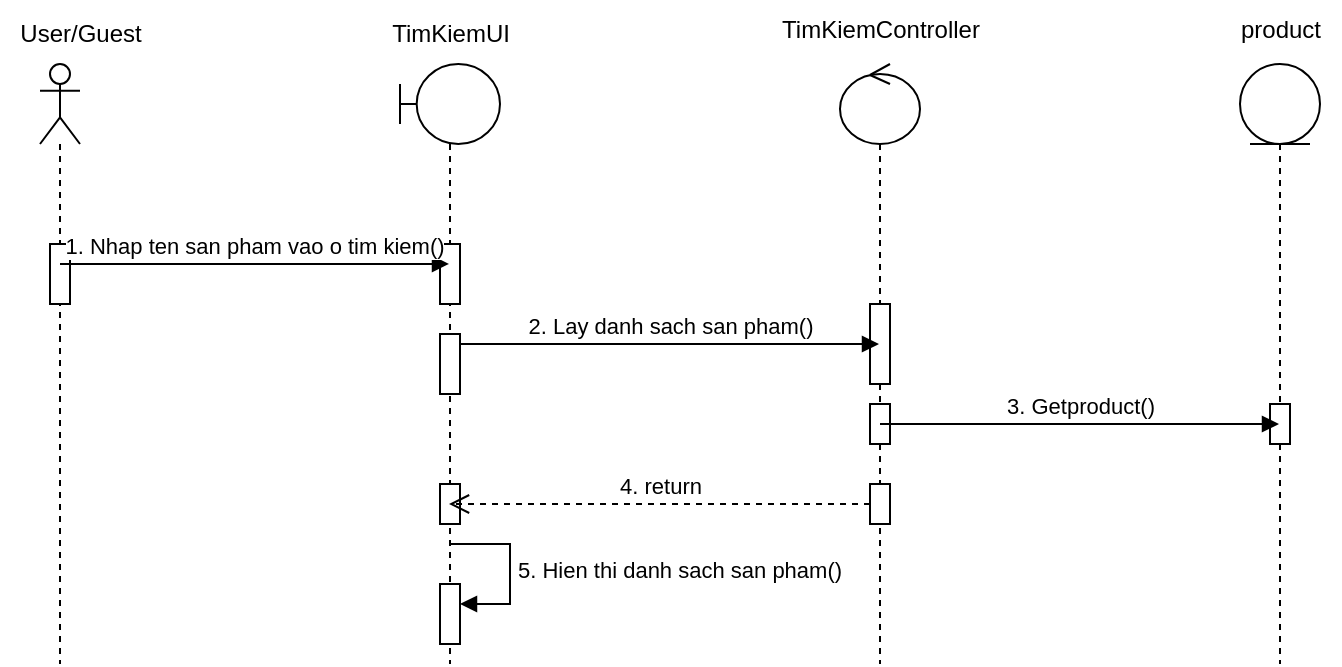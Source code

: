 <mxfile version="24.2.5" type="device" pages="14">
  <diagram id="mw947Bsqg5rsqB8wzD0q" name="TimKiem">
    <mxGraphModel dx="1120" dy="1632" grid="1" gridSize="10" guides="1" tooltips="1" connect="1" arrows="1" fold="1" page="1" pageScale="1" pageWidth="850" pageHeight="1100" math="0" shadow="0">
      <root>
        <mxCell id="0" />
        <mxCell id="1" parent="0" />
        <mxCell id="6d5VoTdp54tl4r7Biegt-1" value="" style="shape=umlLifeline;perimeter=lifelinePerimeter;whiteSpace=wrap;html=1;container=1;dropTarget=0;collapsible=0;recursiveResize=0;outlineConnect=0;portConstraint=eastwest;newEdgeStyle={&quot;curved&quot;:0,&quot;rounded&quot;:0};participant=umlActor;" parent="1" vertex="1">
          <mxGeometry x="50" y="30" width="20" height="300" as="geometry" />
        </mxCell>
        <mxCell id="6d5VoTdp54tl4r7Biegt-6" value="" style="html=1;points=[[0,0,0,0,5],[0,1,0,0,-5],[1,0,0,0,5],[1,1,0,0,-5]];perimeter=orthogonalPerimeter;outlineConnect=0;targetShapes=umlLifeline;portConstraint=eastwest;newEdgeStyle={&quot;curved&quot;:0,&quot;rounded&quot;:0};" parent="6d5VoTdp54tl4r7Biegt-1" vertex="1">
          <mxGeometry x="5" y="90" width="10" height="30" as="geometry" />
        </mxCell>
        <mxCell id="6d5VoTdp54tl4r7Biegt-3" value="" style="shape=umlLifeline;perimeter=lifelinePerimeter;whiteSpace=wrap;html=1;container=1;dropTarget=0;collapsible=0;recursiveResize=0;outlineConnect=0;portConstraint=eastwest;newEdgeStyle={&quot;curved&quot;:0,&quot;rounded&quot;:0};participant=umlBoundary;" parent="1" vertex="1">
          <mxGeometry x="230" y="30" width="50" height="300" as="geometry" />
        </mxCell>
        <mxCell id="6d5VoTdp54tl4r7Biegt-10" value="" style="html=1;points=[[0,0,0,0,5],[0,1,0,0,-5],[1,0,0,0,5],[1,1,0,0,-5]];perimeter=orthogonalPerimeter;outlineConnect=0;targetShapes=umlLifeline;portConstraint=eastwest;newEdgeStyle={&quot;curved&quot;:0,&quot;rounded&quot;:0};" parent="6d5VoTdp54tl4r7Biegt-3" vertex="1">
          <mxGeometry x="20" y="90" width="10" height="30" as="geometry" />
        </mxCell>
        <mxCell id="6d5VoTdp54tl4r7Biegt-16" value="" style="html=1;points=[[0,0,0,0,5],[0,1,0,0,-5],[1,0,0,0,5],[1,1,0,0,-5]];perimeter=orthogonalPerimeter;outlineConnect=0;targetShapes=umlLifeline;portConstraint=eastwest;newEdgeStyle={&quot;curved&quot;:0,&quot;rounded&quot;:0};" parent="6d5VoTdp54tl4r7Biegt-3" vertex="1">
          <mxGeometry x="20" y="135" width="10" height="30" as="geometry" />
        </mxCell>
        <mxCell id="6d5VoTdp54tl4r7Biegt-20" value="" style="html=1;points=[[0,0,0,0,5],[0,1,0,0,-5],[1,0,0,0,5],[1,1,0,0,-5]];perimeter=orthogonalPerimeter;outlineConnect=0;targetShapes=umlLifeline;portConstraint=eastwest;newEdgeStyle={&quot;curved&quot;:0,&quot;rounded&quot;:0};" parent="6d5VoTdp54tl4r7Biegt-3" vertex="1">
          <mxGeometry x="20" y="210" width="10" height="20" as="geometry" />
        </mxCell>
        <mxCell id="6d5VoTdp54tl4r7Biegt-28" value="" style="html=1;points=[[0,0,0,0,5],[0,1,0,0,-5],[1,0,0,0,5],[1,1,0,0,-5]];perimeter=orthogonalPerimeter;outlineConnect=0;targetShapes=umlLifeline;portConstraint=eastwest;newEdgeStyle={&quot;curved&quot;:0,&quot;rounded&quot;:0};" parent="6d5VoTdp54tl4r7Biegt-3" vertex="1">
          <mxGeometry x="20" y="260" width="10" height="30" as="geometry" />
        </mxCell>
        <mxCell id="6d5VoTdp54tl4r7Biegt-29" value="5. Hien thi danh sach san pham&lt;span style=&quot;text-align: center;&quot;&gt;()&lt;/span&gt;" style="html=1;align=left;spacingLeft=2;endArrow=block;rounded=0;edgeStyle=orthogonalEdgeStyle;curved=0;rounded=0;" parent="6d5VoTdp54tl4r7Biegt-3" target="6d5VoTdp54tl4r7Biegt-28" edge="1">
          <mxGeometry relative="1" as="geometry">
            <mxPoint x="25" y="240" as="sourcePoint" />
            <Array as="points">
              <mxPoint x="55" y="270" />
            </Array>
          </mxGeometry>
        </mxCell>
        <mxCell id="6d5VoTdp54tl4r7Biegt-4" value="" style="shape=umlLifeline;perimeter=lifelinePerimeter;whiteSpace=wrap;html=1;container=1;dropTarget=0;collapsible=0;recursiveResize=0;outlineConnect=0;portConstraint=eastwest;newEdgeStyle={&quot;curved&quot;:0,&quot;rounded&quot;:0};participant=umlControl;" parent="1" vertex="1">
          <mxGeometry x="450" y="30" width="40" height="300" as="geometry" />
        </mxCell>
        <mxCell id="6d5VoTdp54tl4r7Biegt-12" value="" style="html=1;points=[[0,0,0,0,5],[0,1,0,0,-5],[1,0,0,0,5],[1,1,0,0,-5]];perimeter=orthogonalPerimeter;outlineConnect=0;targetShapes=umlLifeline;portConstraint=eastwest;newEdgeStyle={&quot;curved&quot;:0,&quot;rounded&quot;:0};" parent="6d5VoTdp54tl4r7Biegt-4" vertex="1">
          <mxGeometry x="15" y="120" width="10" height="40" as="geometry" />
        </mxCell>
        <mxCell id="6d5VoTdp54tl4r7Biegt-17" value="" style="html=1;points=[[0,0,0,0,5],[0,1,0,0,-5],[1,0,0,0,5],[1,1,0,0,-5]];perimeter=orthogonalPerimeter;outlineConnect=0;targetShapes=umlLifeline;portConstraint=eastwest;newEdgeStyle={&quot;curved&quot;:0,&quot;rounded&quot;:0};" parent="6d5VoTdp54tl4r7Biegt-4" vertex="1">
          <mxGeometry x="15" y="170" width="10" height="20" as="geometry" />
        </mxCell>
        <mxCell id="6d5VoTdp54tl4r7Biegt-5" value="" style="shape=umlLifeline;perimeter=lifelinePerimeter;whiteSpace=wrap;html=1;container=1;dropTarget=0;collapsible=0;recursiveResize=0;outlineConnect=0;portConstraint=eastwest;newEdgeStyle={&quot;curved&quot;:0,&quot;rounded&quot;:0};participant=umlEntity;" parent="1" vertex="1">
          <mxGeometry x="650" y="30" width="40" height="300" as="geometry" />
        </mxCell>
        <mxCell id="6d5VoTdp54tl4r7Biegt-14" value="" style="html=1;points=[[0,0,0,0,5],[0,1,0,0,-5],[1,0,0,0,5],[1,1,0,0,-5]];perimeter=orthogonalPerimeter;outlineConnect=0;targetShapes=umlLifeline;portConstraint=eastwest;newEdgeStyle={&quot;curved&quot;:0,&quot;rounded&quot;:0};" parent="6d5VoTdp54tl4r7Biegt-5" vertex="1">
          <mxGeometry x="15" y="170" width="10" height="20" as="geometry" />
        </mxCell>
        <mxCell id="6d5VoTdp54tl4r7Biegt-8" value="1. Nhap ten san pham vao o tim kiem()" style="html=1;verticalAlign=bottom;endArrow=block;curved=0;rounded=0;exitX=0.5;exitY=0.333;exitDx=0;exitDy=0;exitPerimeter=0;" parent="1" source="6d5VoTdp54tl4r7Biegt-6" target="6d5VoTdp54tl4r7Biegt-3" edge="1">
          <mxGeometry x="-0.003" width="80" relative="1" as="geometry">
            <mxPoint x="70" y="130" as="sourcePoint" />
            <mxPoint x="150" y="130" as="targetPoint" />
            <mxPoint as="offset" />
          </mxGeometry>
        </mxCell>
        <mxCell id="6d5VoTdp54tl4r7Biegt-9" value="2. Lay danh sach san pham()" style="html=1;verticalAlign=bottom;endArrow=block;curved=0;rounded=0;" parent="1" target="6d5VoTdp54tl4r7Biegt-4" edge="1">
          <mxGeometry width="80" relative="1" as="geometry">
            <mxPoint x="260" y="170" as="sourcePoint" />
            <mxPoint x="340" y="170" as="targetPoint" />
          </mxGeometry>
        </mxCell>
        <mxCell id="6d5VoTdp54tl4r7Biegt-13" value="3. Getproduct()" style="html=1;verticalAlign=bottom;endArrow=block;curved=0;rounded=0;" parent="1" target="6d5VoTdp54tl4r7Biegt-5" edge="1">
          <mxGeometry width="80" relative="1" as="geometry">
            <mxPoint x="470" y="210" as="sourcePoint" />
            <mxPoint x="550" y="210" as="targetPoint" />
          </mxGeometry>
        </mxCell>
        <mxCell id="6d5VoTdp54tl4r7Biegt-22" value="4. return" style="html=1;verticalAlign=bottom;endArrow=open;dashed=1;endSize=8;curved=0;rounded=0;" parent="1" source="6d5VoTdp54tl4r7Biegt-18" edge="1">
          <mxGeometry relative="1" as="geometry">
            <mxPoint x="470" y="250" as="sourcePoint" />
            <mxPoint x="254.5" y="250" as="targetPoint" />
          </mxGeometry>
        </mxCell>
        <mxCell id="6d5VoTdp54tl4r7Biegt-24" value="" style="html=1;verticalAlign=bottom;endArrow=open;dashed=1;endSize=8;curved=0;rounded=0;" parent="1" target="6d5VoTdp54tl4r7Biegt-18" edge="1">
          <mxGeometry relative="1" as="geometry">
            <mxPoint x="470" y="250" as="sourcePoint" />
            <mxPoint x="255" y="250" as="targetPoint" />
          </mxGeometry>
        </mxCell>
        <mxCell id="6d5VoTdp54tl4r7Biegt-18" value="" style="html=1;points=[[0,0,0,0,5],[0,1,0,0,-5],[1,0,0,0,5],[1,1,0,0,-5]];perimeter=orthogonalPerimeter;outlineConnect=0;targetShapes=umlLifeline;portConstraint=eastwest;newEdgeStyle={&quot;curved&quot;:0,&quot;rounded&quot;:0};" parent="1" vertex="1">
          <mxGeometry x="465" y="240" width="10" height="20" as="geometry" />
        </mxCell>
        <mxCell id="6d5VoTdp54tl4r7Biegt-30" value="User/Guest" style="text;html=1;align=center;verticalAlign=middle;resizable=0;points=[];autosize=1;strokeColor=none;fillColor=none;" parent="1" vertex="1">
          <mxGeometry x="30" width="80" height="30" as="geometry" />
        </mxCell>
        <mxCell id="6d5VoTdp54tl4r7Biegt-31" value="TimKiemUI" style="text;html=1;align=center;verticalAlign=middle;resizable=0;points=[];autosize=1;strokeColor=none;fillColor=none;" parent="1" vertex="1">
          <mxGeometry x="215" width="80" height="30" as="geometry" />
        </mxCell>
        <mxCell id="6d5VoTdp54tl4r7Biegt-32" value="TimKiemController" style="text;html=1;align=center;verticalAlign=middle;resizable=0;points=[];autosize=1;strokeColor=none;fillColor=none;" parent="1" vertex="1">
          <mxGeometry x="410" y="-2" width="120" height="30" as="geometry" />
        </mxCell>
        <mxCell id="6d5VoTdp54tl4r7Biegt-33" value="product" style="text;html=1;align=center;verticalAlign=middle;resizable=0;points=[];autosize=1;strokeColor=none;fillColor=none;" parent="1" vertex="1">
          <mxGeometry x="640" y="-2" width="60" height="30" as="geometry" />
        </mxCell>
      </root>
    </mxGraphModel>
  </diagram>
  <diagram id="eGMFAKZum5kRsX0Qs0BL" name="Xem chi tiet sp">
    <mxGraphModel dx="1120" dy="532" grid="1" gridSize="10" guides="1" tooltips="1" connect="1" arrows="1" fold="1" page="1" pageScale="1" pageWidth="827" pageHeight="1169" math="0" shadow="0">
      <root>
        <mxCell id="0" />
        <mxCell id="1" parent="0" />
        <mxCell id="YlgsqEoHGbphOrHZaSLg-1" value="" style="shape=umlLifeline;perimeter=lifelinePerimeter;whiteSpace=wrap;html=1;container=1;dropTarget=0;collapsible=0;recursiveResize=0;outlineConnect=0;portConstraint=eastwest;newEdgeStyle={&quot;curved&quot;:0,&quot;rounded&quot;:0};participant=umlActor;" parent="1" vertex="1">
          <mxGeometry x="30" y="32" width="20" height="358" as="geometry" />
        </mxCell>
        <mxCell id="YlgsqEoHGbphOrHZaSLg-2" value="" style="html=1;points=[[0,0,0,0,5],[0,1,0,0,-5],[1,0,0,0,5],[1,1,0,0,-5]];perimeter=orthogonalPerimeter;outlineConnect=0;targetShapes=umlLifeline;portConstraint=eastwest;newEdgeStyle={&quot;curved&quot;:0,&quot;rounded&quot;:0};" parent="YlgsqEoHGbphOrHZaSLg-1" vertex="1">
          <mxGeometry y="60" width="10" height="30" as="geometry" />
        </mxCell>
        <mxCell id="YlgsqEoHGbphOrHZaSLg-3" value="" style="shape=umlLifeline;perimeter=lifelinePerimeter;whiteSpace=wrap;html=1;container=1;dropTarget=0;collapsible=0;recursiveResize=0;outlineConnect=0;portConstraint=eastwest;newEdgeStyle={&quot;curved&quot;:0,&quot;rounded&quot;:0};participant=umlBoundary;" parent="1" vertex="1">
          <mxGeometry x="210" y="32" width="50" height="358" as="geometry" />
        </mxCell>
        <mxCell id="YlgsqEoHGbphOrHZaSLg-4" value="" style="html=1;points=[[0,0,0,0,5],[0,1,0,0,-5],[1,0,0,0,5],[1,1,0,0,-5]];perimeter=orthogonalPerimeter;outlineConnect=0;targetShapes=umlLifeline;portConstraint=eastwest;newEdgeStyle={&quot;curved&quot;:0,&quot;rounded&quot;:0};" parent="YlgsqEoHGbphOrHZaSLg-3" vertex="1">
          <mxGeometry x="15" y="60" width="10" height="30" as="geometry" />
        </mxCell>
        <mxCell id="YlgsqEoHGbphOrHZaSLg-5" value="" style="html=1;points=[[0,0,0,0,5],[0,1,0,0,-5],[1,0,0,0,5],[1,1,0,0,-5]];perimeter=orthogonalPerimeter;outlineConnect=0;targetShapes=umlLifeline;portConstraint=eastwest;newEdgeStyle={&quot;curved&quot;:0,&quot;rounded&quot;:0};" parent="YlgsqEoHGbphOrHZaSLg-3" vertex="1">
          <mxGeometry x="20" y="105" width="10" height="30" as="geometry" />
        </mxCell>
        <mxCell id="YlgsqEoHGbphOrHZaSLg-6" value="" style="html=1;points=[[0,0,0,0,5],[0,1,0,0,-5],[1,0,0,0,5],[1,1,0,0,-5]];perimeter=orthogonalPerimeter;outlineConnect=0;targetShapes=umlLifeline;portConstraint=eastwest;newEdgeStyle={&quot;curved&quot;:0,&quot;rounded&quot;:0};" parent="YlgsqEoHGbphOrHZaSLg-3" vertex="1">
          <mxGeometry x="20" y="268" width="10" height="20" as="geometry" />
        </mxCell>
        <mxCell id="YlgsqEoHGbphOrHZaSLg-7" value="" style="html=1;points=[[0,0,0,0,5],[0,1,0,0,-5],[1,0,0,0,5],[1,1,0,0,-5]];perimeter=orthogonalPerimeter;outlineConnect=0;targetShapes=umlLifeline;portConstraint=eastwest;newEdgeStyle={&quot;curved&quot;:0,&quot;rounded&quot;:0};" parent="YlgsqEoHGbphOrHZaSLg-3" vertex="1">
          <mxGeometry x="20" y="318" width="10" height="30" as="geometry" />
        </mxCell>
        <mxCell id="YlgsqEoHGbphOrHZaSLg-8" value="7. Hien thi thong tin chi tiet san pham&lt;span style=&quot;text-align: center;&quot;&gt;()&lt;/span&gt;" style="html=1;align=left;spacingLeft=2;endArrow=block;rounded=0;edgeStyle=orthogonalEdgeStyle;curved=0;rounded=0;" parent="YlgsqEoHGbphOrHZaSLg-3" target="YlgsqEoHGbphOrHZaSLg-7" edge="1">
          <mxGeometry x="0.012" relative="1" as="geometry">
            <mxPoint x="25" y="298" as="sourcePoint" />
            <Array as="points">
              <mxPoint x="55" y="328" />
            </Array>
            <mxPoint as="offset" />
          </mxGeometry>
        </mxCell>
        <mxCell id="YlgsqEoHGbphOrHZaSLg-9" value="" style="shape=umlLifeline;perimeter=lifelinePerimeter;whiteSpace=wrap;html=1;container=1;dropTarget=0;collapsible=0;recursiveResize=0;outlineConnect=0;portConstraint=eastwest;newEdgeStyle={&quot;curved&quot;:0,&quot;rounded&quot;:0};participant=umlControl;" parent="1" vertex="1">
          <mxGeometry x="430" y="32" width="40" height="358" as="geometry" />
        </mxCell>
        <mxCell id="YlgsqEoHGbphOrHZaSLg-10" value="" style="html=1;points=[[0,0,0,0,5],[0,1,0,0,-5],[1,0,0,0,5],[1,1,0,0,-5]];perimeter=orthogonalPerimeter;outlineConnect=0;targetShapes=umlLifeline;portConstraint=eastwest;newEdgeStyle={&quot;curved&quot;:0,&quot;rounded&quot;:0};" parent="YlgsqEoHGbphOrHZaSLg-9" vertex="1">
          <mxGeometry x="15" y="100" width="10" height="30" as="geometry" />
        </mxCell>
        <mxCell id="YlgsqEoHGbphOrHZaSLg-11" value="" style="html=1;points=[[0,0,0,0,5],[0,1,0,0,-5],[1,0,0,0,5],[1,1,0,0,-5]];perimeter=orthogonalPerimeter;outlineConnect=0;targetShapes=umlLifeline;portConstraint=eastwest;newEdgeStyle={&quot;curved&quot;:0,&quot;rounded&quot;:0};" parent="YlgsqEoHGbphOrHZaSLg-9" vertex="1">
          <mxGeometry x="15" y="170" width="10" height="20" as="geometry" />
        </mxCell>
        <mxCell id="p0zn_VwvnG6ebdD0DxfQ-3" value="" style="html=1;points=[[0,0,0,0,5],[0,1,0,0,-5],[1,0,0,0,5],[1,1,0,0,-5]];perimeter=orthogonalPerimeter;outlineConnect=0;targetShapes=umlLifeline;portConstraint=eastwest;newEdgeStyle={&quot;curved&quot;:0,&quot;rounded&quot;:0};" parent="YlgsqEoHGbphOrHZaSLg-9" vertex="1">
          <mxGeometry x="15" y="210" width="10" height="20" as="geometry" />
        </mxCell>
        <mxCell id="daClA0jHRdOoBhXjL5lr-7" value="" style="html=1;points=[[0,0,0,0,5],[0,1,0,0,-5],[1,0,0,0,5],[1,1,0,0,-5]];perimeter=orthogonalPerimeter;outlineConnect=0;targetShapes=umlLifeline;portConstraint=eastwest;newEdgeStyle={&quot;curved&quot;:0,&quot;rounded&quot;:0};" parent="YlgsqEoHGbphOrHZaSLg-9" vertex="1">
          <mxGeometry x="15" y="240" width="10" height="20" as="geometry" />
        </mxCell>
        <mxCell id="YlgsqEoHGbphOrHZaSLg-12" value="" style="shape=umlLifeline;perimeter=lifelinePerimeter;whiteSpace=wrap;html=1;container=1;dropTarget=0;collapsible=0;recursiveResize=0;outlineConnect=0;portConstraint=eastwest;newEdgeStyle={&quot;curved&quot;:0,&quot;rounded&quot;:0};participant=umlEntity;" parent="1" vertex="1">
          <mxGeometry x="600" y="32" width="40" height="358" as="geometry" />
        </mxCell>
        <mxCell id="YlgsqEoHGbphOrHZaSLg-13" value="" style="html=1;points=[[0,0,0,0,5],[0,1,0,0,-5],[1,0,0,0,5],[1,1,0,0,-5]];perimeter=orthogonalPerimeter;outlineConnect=0;targetShapes=umlLifeline;portConstraint=eastwest;newEdgeStyle={&quot;curved&quot;:0,&quot;rounded&quot;:0};" parent="YlgsqEoHGbphOrHZaSLg-12" vertex="1">
          <mxGeometry x="15" y="170" width="10" height="20" as="geometry" />
        </mxCell>
        <mxCell id="YlgsqEoHGbphOrHZaSLg-14" value="1. Kich vao bieu tuong (i) tren man hinh()" style="html=1;verticalAlign=bottom;endArrow=block;curved=0;rounded=0;exitX=0.5;exitY=0.333;exitDx=0;exitDy=0;exitPerimeter=0;" parent="1" source="YlgsqEoHGbphOrHZaSLg-2" edge="1">
          <mxGeometry x="-0.003" width="80" relative="1" as="geometry">
            <mxPoint x="45" y="102" as="sourcePoint" />
            <mxPoint x="229.5" y="101.99" as="targetPoint" />
            <mxPoint as="offset" />
          </mxGeometry>
        </mxCell>
        <mxCell id="YlgsqEoHGbphOrHZaSLg-15" value="2. Lay thong tin san pham()" style="html=1;verticalAlign=bottom;endArrow=block;curved=0;rounded=0;" parent="1" edge="1">
          <mxGeometry width="80" relative="1" as="geometry">
            <mxPoint x="240" y="142" as="sourcePoint" />
            <mxPoint x="449.5" y="142" as="targetPoint" />
          </mxGeometry>
        </mxCell>
        <mxCell id="YlgsqEoHGbphOrHZaSLg-17" value="6. return" style="html=1;verticalAlign=bottom;endArrow=open;dashed=1;endSize=8;curved=0;rounded=0;" parent="1" source="YlgsqEoHGbphOrHZaSLg-19" edge="1">
          <mxGeometry relative="1" as="geometry">
            <mxPoint x="450" y="310" as="sourcePoint" />
            <mxPoint x="234.5" y="310" as="targetPoint" />
          </mxGeometry>
        </mxCell>
        <mxCell id="YlgsqEoHGbphOrHZaSLg-18" value="" style="html=1;verticalAlign=bottom;endArrow=open;dashed=1;endSize=8;curved=0;rounded=0;" parent="1" target="YlgsqEoHGbphOrHZaSLg-19" edge="1">
          <mxGeometry relative="1" as="geometry">
            <mxPoint x="450" y="310" as="sourcePoint" />
            <mxPoint x="235" y="310" as="targetPoint" />
          </mxGeometry>
        </mxCell>
        <mxCell id="YlgsqEoHGbphOrHZaSLg-19" value="" style="html=1;points=[[0,0,0,0,5],[0,1,0,0,-5],[1,0,0,0,5],[1,1,0,0,-5]];perimeter=orthogonalPerimeter;outlineConnect=0;targetShapes=umlLifeline;portConstraint=eastwest;newEdgeStyle={&quot;curved&quot;:0,&quot;rounded&quot;:0};" parent="1" vertex="1">
          <mxGeometry x="445" y="300" width="10" height="20" as="geometry" />
        </mxCell>
        <mxCell id="YlgsqEoHGbphOrHZaSLg-20" value="User/Guest" style="text;html=1;align=center;verticalAlign=middle;resizable=0;points=[];autosize=1;strokeColor=none;fillColor=none;" parent="1" vertex="1">
          <mxGeometry x="10" y="2" width="80" height="30" as="geometry" />
        </mxCell>
        <mxCell id="YlgsqEoHGbphOrHZaSLg-21" value="XemChiTietSanPhamUI" style="text;html=1;align=center;verticalAlign=middle;resizable=0;points=[];autosize=1;strokeColor=none;fillColor=none;" parent="1" vertex="1">
          <mxGeometry x="160" y="2" width="150" height="30" as="geometry" />
        </mxCell>
        <mxCell id="YlgsqEoHGbphOrHZaSLg-22" value="XemChiTietSanPhamController" style="text;html=1;align=center;verticalAlign=middle;resizable=0;points=[];autosize=1;strokeColor=none;fillColor=none;" parent="1" vertex="1">
          <mxGeometry x="355" width="190" height="30" as="geometry" />
        </mxCell>
        <mxCell id="YlgsqEoHGbphOrHZaSLg-23" value="category" style="text;html=1;align=center;verticalAlign=middle;resizable=0;points=[];autosize=1;strokeColor=none;fillColor=none;" parent="1" vertex="1">
          <mxGeometry x="585" width="70" height="30" as="geometry" />
        </mxCell>
        <mxCell id="p0zn_VwvnG6ebdD0DxfQ-4" value="3. Getcategory()" style="html=1;verticalAlign=bottom;endArrow=block;curved=0;rounded=0;" parent="1" target="YlgsqEoHGbphOrHZaSLg-12" edge="1">
          <mxGeometry width="80" relative="1" as="geometry">
            <mxPoint x="455" y="212" as="sourcePoint" />
            <mxPoint x="600" y="212" as="targetPoint" />
          </mxGeometry>
        </mxCell>
        <mxCell id="OxiBOuvwSTqSYWbALZ16-1" value="" style="shape=umlLifeline;perimeter=lifelinePerimeter;whiteSpace=wrap;html=1;container=1;dropTarget=0;collapsible=0;recursiveResize=0;outlineConnect=0;portConstraint=eastwest;newEdgeStyle={&quot;curved&quot;:0,&quot;rounded&quot;:0};participant=umlEntity;" parent="1" vertex="1">
          <mxGeometry x="690" y="32" width="40" height="358" as="geometry" />
        </mxCell>
        <mxCell id="OxiBOuvwSTqSYWbALZ16-3" value="" style="html=1;points=[[0,0,0,0,5],[0,1,0,0,-5],[1,0,0,0,5],[1,1,0,0,-5]];perimeter=orthogonalPerimeter;outlineConnect=0;targetShapes=umlLifeline;portConstraint=eastwest;newEdgeStyle={&quot;curved&quot;:0,&quot;rounded&quot;:0};" parent="1" vertex="1">
          <mxGeometry x="705" y="242" width="10" height="20" as="geometry" />
        </mxCell>
        <mxCell id="OxiBOuvwSTqSYWbALZ16-4" value="image" style="text;html=1;align=center;verticalAlign=middle;resizable=0;points=[];autosize=1;strokeColor=none;fillColor=none;" parent="1" vertex="1">
          <mxGeometry x="680" width="60" height="30" as="geometry" />
        </mxCell>
        <mxCell id="OxiBOuvwSTqSYWbALZ16-7" value="4. Getimage()" style="html=1;verticalAlign=bottom;endArrow=block;curved=0;rounded=0;" parent="1" edge="1">
          <mxGeometry x="-0.382" y="2" width="80" relative="1" as="geometry">
            <mxPoint x="455" y="251.5" as="sourcePoint" />
            <mxPoint x="700" y="250" as="targetPoint" />
            <mxPoint as="offset" />
          </mxGeometry>
        </mxCell>
        <mxCell id="daClA0jHRdOoBhXjL5lr-1" value="" style="shape=umlLifeline;perimeter=lifelinePerimeter;whiteSpace=wrap;html=1;container=1;dropTarget=0;collapsible=0;recursiveResize=0;outlineConnect=0;portConstraint=eastwest;newEdgeStyle={&quot;curved&quot;:0,&quot;rounded&quot;:0};participant=umlEntity;" parent="1" vertex="1">
          <mxGeometry x="770" y="32" width="40" height="358" as="geometry" />
        </mxCell>
        <mxCell id="daClA0jHRdOoBhXjL5lr-2" value="" style="html=1;points=[[0,0,0,0,5],[0,1,0,0,-5],[1,0,0,0,5],[1,1,0,0,-5]];perimeter=orthogonalPerimeter;outlineConnect=0;targetShapes=umlLifeline;portConstraint=eastwest;newEdgeStyle={&quot;curved&quot;:0,&quot;rounded&quot;:0};" parent="daClA0jHRdOoBhXjL5lr-1" vertex="1">
          <mxGeometry x="15" y="240" width="10" height="20" as="geometry" />
        </mxCell>
        <mxCell id="daClA0jHRdOoBhXjL5lr-3" value="product" style="text;html=1;align=center;verticalAlign=middle;resizable=0;points=[];autosize=1;strokeColor=none;fillColor=none;" parent="1" vertex="1">
          <mxGeometry x="760" width="60" height="30" as="geometry" />
        </mxCell>
        <mxCell id="daClA0jHRdOoBhXjL5lr-9" value="5. Getproduct()" style="html=1;verticalAlign=bottom;endArrow=block;curved=0;rounded=0;" parent="1" edge="1">
          <mxGeometry x="-0.231" y="2" width="80" relative="1" as="geometry">
            <mxPoint x="455" y="281.5" as="sourcePoint" />
            <mxPoint x="780" y="282" as="targetPoint" />
            <mxPoint as="offset" />
          </mxGeometry>
        </mxCell>
      </root>
    </mxGraphModel>
  </diagram>
  <diagram id="GAE-D-zpKRHWRBGcSnmR" name="XemBlog">
    <mxGraphModel dx="1120" dy="1701" grid="1" gridSize="10" guides="1" tooltips="1" connect="1" arrows="1" fold="1" page="1" pageScale="1" pageWidth="827" pageHeight="1169" math="0" shadow="0">
      <root>
        <mxCell id="0" />
        <mxCell id="1" parent="0" />
        <mxCell id="ezicmILKSVoYOXGspV1l-1" value="" style="shape=umlLifeline;perimeter=lifelinePerimeter;whiteSpace=wrap;html=1;container=1;dropTarget=0;collapsible=0;recursiveResize=0;outlineConnect=0;portConstraint=eastwest;newEdgeStyle={&quot;curved&quot;:0,&quot;rounded&quot;:0};participant=umlActor;" parent="1" vertex="1">
          <mxGeometry x="50" y="30" width="20" height="620" as="geometry" />
        </mxCell>
        <mxCell id="ezicmILKSVoYOXGspV1l-2" value="" style="html=1;points=[[0,0,0,0,5],[0,1,0,0,-5],[1,0,0,0,5],[1,1,0,0,-5]];perimeter=orthogonalPerimeter;outlineConnect=0;targetShapes=umlLifeline;portConstraint=eastwest;newEdgeStyle={&quot;curved&quot;:0,&quot;rounded&quot;:0};" parent="ezicmILKSVoYOXGspV1l-1" vertex="1">
          <mxGeometry y="60" width="10" height="30" as="geometry" />
        </mxCell>
        <mxCell id="ezicmILKSVoYOXGspV1l-3" value="" style="shape=umlLifeline;perimeter=lifelinePerimeter;whiteSpace=wrap;html=1;container=1;dropTarget=0;collapsible=0;recursiveResize=0;outlineConnect=0;portConstraint=eastwest;newEdgeStyle={&quot;curved&quot;:0,&quot;rounded&quot;:0};participant=umlBoundary;" parent="1" vertex="1">
          <mxGeometry x="230" y="30" width="50" height="620" as="geometry" />
        </mxCell>
        <mxCell id="ezicmILKSVoYOXGspV1l-4" value="" style="html=1;points=[[0,0,0,0,5],[0,1,0,0,-5],[1,0,0,0,5],[1,1,0,0,-5]];perimeter=orthogonalPerimeter;outlineConnect=0;targetShapes=umlLifeline;portConstraint=eastwest;newEdgeStyle={&quot;curved&quot;:0,&quot;rounded&quot;:0};" parent="ezicmILKSVoYOXGspV1l-3" vertex="1">
          <mxGeometry x="15" y="60" width="10" height="30" as="geometry" />
        </mxCell>
        <mxCell id="ezicmILKSVoYOXGspV1l-5" value="" style="html=1;points=[[0,0,0,0,5],[0,1,0,0,-5],[1,0,0,0,5],[1,1,0,0,-5]];perimeter=orthogonalPerimeter;outlineConnect=0;targetShapes=umlLifeline;portConstraint=eastwest;newEdgeStyle={&quot;curved&quot;:0,&quot;rounded&quot;:0};" parent="ezicmILKSVoYOXGspV1l-3" vertex="1">
          <mxGeometry x="20" y="105" width="10" height="25" as="geometry" />
        </mxCell>
        <mxCell id="ezicmILKSVoYOXGspV1l-6" value="" style="html=1;points=[[0,0,0,0,5],[0,1,0,0,-5],[1,0,0,0,5],[1,1,0,0,-5]];perimeter=orthogonalPerimeter;outlineConnect=0;targetShapes=umlLifeline;portConstraint=eastwest;newEdgeStyle={&quot;curved&quot;:0,&quot;rounded&quot;:0};" parent="ezicmILKSVoYOXGspV1l-3" vertex="1">
          <mxGeometry x="20" y="240" width="10" height="20" as="geometry" />
        </mxCell>
        <mxCell id="ezicmILKSVoYOXGspV1l-7" value="" style="html=1;points=[[0,0,0,0,5],[0,1,0,0,-5],[1,0,0,0,5],[1,1,0,0,-5]];perimeter=orthogonalPerimeter;outlineConnect=0;targetShapes=umlLifeline;portConstraint=eastwest;newEdgeStyle={&quot;curved&quot;:0,&quot;rounded&quot;:0};" parent="ezicmILKSVoYOXGspV1l-3" vertex="1">
          <mxGeometry x="20" y="290" width="10" height="30" as="geometry" />
        </mxCell>
        <mxCell id="ezicmILKSVoYOXGspV1l-8" value="6. Hien thi danh sach blog&lt;span style=&quot;text-align: center;&quot;&gt;()&lt;/span&gt;" style="html=1;align=left;spacingLeft=2;endArrow=block;rounded=0;edgeStyle=orthogonalEdgeStyle;curved=0;rounded=0;" parent="ezicmILKSVoYOXGspV1l-3" target="ezicmILKSVoYOXGspV1l-7" edge="1">
          <mxGeometry x="0.012" relative="1" as="geometry">
            <mxPoint x="25" y="270" as="sourcePoint" />
            <Array as="points">
              <mxPoint x="55" y="300" />
            </Array>
            <mxPoint as="offset" />
          </mxGeometry>
        </mxCell>
        <mxCell id="ezicmILKSVoYOXGspV1l-9" value="" style="shape=umlLifeline;perimeter=lifelinePerimeter;whiteSpace=wrap;html=1;container=1;dropTarget=0;collapsible=0;recursiveResize=0;outlineConnect=0;portConstraint=eastwest;newEdgeStyle={&quot;curved&quot;:0,&quot;rounded&quot;:0};participant=umlControl;" parent="1" vertex="1">
          <mxGeometry x="410" y="30" width="40" height="620" as="geometry" />
        </mxCell>
        <mxCell id="ezicmILKSVoYOXGspV1l-10" value="" style="html=1;points=[[0,0,0,0,5],[0,1,0,0,-5],[1,0,0,0,5],[1,1,0,0,-5]];perimeter=orthogonalPerimeter;outlineConnect=0;targetShapes=umlLifeline;portConstraint=eastwest;newEdgeStyle={&quot;curved&quot;:0,&quot;rounded&quot;:0};" parent="ezicmILKSVoYOXGspV1l-9" vertex="1">
          <mxGeometry x="15" y="110" width="10" height="20" as="geometry" />
        </mxCell>
        <mxCell id="ezicmILKSVoYOXGspV1l-11" value="" style="html=1;points=[[0,0,0,0,5],[0,1,0,0,-5],[1,0,0,0,5],[1,1,0,0,-5]];perimeter=orthogonalPerimeter;outlineConnect=0;targetShapes=umlLifeline;portConstraint=eastwest;newEdgeStyle={&quot;curved&quot;:0,&quot;rounded&quot;:0};" parent="ezicmILKSVoYOXGspV1l-9" vertex="1">
          <mxGeometry x="15" y="170" width="10" height="20" as="geometry" />
        </mxCell>
        <mxCell id="ezicmILKSVoYOXGspV1l-12" value="" style="html=1;points=[[0,0,0,0,5],[0,1,0,0,-5],[1,0,0,0,5],[1,1,0,0,-5]];perimeter=orthogonalPerimeter;outlineConnect=0;targetShapes=umlLifeline;portConstraint=eastwest;newEdgeStyle={&quot;curved&quot;:0,&quot;rounded&quot;:0};" parent="ezicmILKSVoYOXGspV1l-9" vertex="1">
          <mxGeometry x="15" y="210" width="10" height="20" as="geometry" />
        </mxCell>
        <mxCell id="ezicmILKSVoYOXGspV1l-13" value="" style="shape=umlLifeline;perimeter=lifelinePerimeter;whiteSpace=wrap;html=1;container=1;dropTarget=0;collapsible=0;recursiveResize=0;outlineConnect=0;portConstraint=eastwest;newEdgeStyle={&quot;curved&quot;:0,&quot;rounded&quot;:0};participant=umlEntity;" parent="1" vertex="1">
          <mxGeometry x="595" y="30" width="40" height="620" as="geometry" />
        </mxCell>
        <mxCell id="ezicmILKSVoYOXGspV1l-14" value="" style="html=1;points=[[0,0,0,0,5],[0,1,0,0,-5],[1,0,0,0,5],[1,1,0,0,-5]];perimeter=orthogonalPerimeter;outlineConnect=0;targetShapes=umlLifeline;portConstraint=eastwest;newEdgeStyle={&quot;curved&quot;:0,&quot;rounded&quot;:0};" parent="ezicmILKSVoYOXGspV1l-13" vertex="1">
          <mxGeometry x="15" y="170" width="10" height="20" as="geometry" />
        </mxCell>
        <mxCell id="ezicmILKSVoYOXGspV1l-15" value="1. Kich vao blog trên menu()" style="html=1;verticalAlign=bottom;endArrow=block;curved=0;rounded=0;exitX=0.5;exitY=0.333;exitDx=0;exitDy=0;exitPerimeter=0;" parent="1" source="ezicmILKSVoYOXGspV1l-2" edge="1">
          <mxGeometry x="-0.003" width="80" relative="1" as="geometry">
            <mxPoint x="65" y="100" as="sourcePoint" />
            <mxPoint x="249.5" y="99.99" as="targetPoint" />
            <mxPoint as="offset" />
          </mxGeometry>
        </mxCell>
        <mxCell id="ezicmILKSVoYOXGspV1l-16" value="2. Lay thong tin blog()" style="html=1;verticalAlign=bottom;endArrow=block;curved=0;rounded=0;" parent="1" edge="1">
          <mxGeometry width="80" relative="1" as="geometry">
            <mxPoint x="260" y="148" as="sourcePoint" />
            <mxPoint x="420" y="148" as="targetPoint" />
          </mxGeometry>
        </mxCell>
        <mxCell id="ezicmILKSVoYOXGspV1l-17" value="5. return" style="html=1;verticalAlign=bottom;endArrow=open;dashed=1;endSize=8;curved=0;rounded=0;" parent="1" source="ezicmILKSVoYOXGspV1l-19" edge="1">
          <mxGeometry relative="1" as="geometry">
            <mxPoint x="470" y="280" as="sourcePoint" />
            <mxPoint x="254.5" y="280" as="targetPoint" />
          </mxGeometry>
        </mxCell>
        <mxCell id="ezicmILKSVoYOXGspV1l-18" value="" style="html=1;verticalAlign=bottom;endArrow=open;dashed=1;endSize=8;curved=0;rounded=0;" parent="1" target="ezicmILKSVoYOXGspV1l-19" edge="1">
          <mxGeometry relative="1" as="geometry">
            <mxPoint x="430" y="282" as="sourcePoint" />
            <mxPoint x="215" y="282" as="targetPoint" />
          </mxGeometry>
        </mxCell>
        <mxCell id="ezicmILKSVoYOXGspV1l-19" value="" style="html=1;points=[[0,0,0,0,5],[0,1,0,0,-5],[1,0,0,0,5],[1,1,0,0,-5]];perimeter=orthogonalPerimeter;outlineConnect=0;targetShapes=umlLifeline;portConstraint=eastwest;newEdgeStyle={&quot;curved&quot;:0,&quot;rounded&quot;:0};" parent="1" vertex="1">
          <mxGeometry x="425" y="272" width="10" height="20" as="geometry" />
        </mxCell>
        <mxCell id="ezicmILKSVoYOXGspV1l-20" value="User/Guest" style="text;html=1;align=center;verticalAlign=middle;resizable=0;points=[];autosize=1;strokeColor=none;fillColor=none;" parent="1" vertex="1">
          <mxGeometry x="30" width="80" height="30" as="geometry" />
        </mxCell>
        <mxCell id="ezicmILKSVoYOXGspV1l-21" value="XemBlogUI" style="text;html=1;align=center;verticalAlign=middle;resizable=0;points=[];autosize=1;strokeColor=none;fillColor=none;" parent="1" vertex="1">
          <mxGeometry x="215" width="80" height="30" as="geometry" />
        </mxCell>
        <mxCell id="ezicmILKSVoYOXGspV1l-22" value="XemBlogController" style="text;html=1;align=center;verticalAlign=middle;resizable=0;points=[];autosize=1;strokeColor=none;fillColor=none;" parent="1" vertex="1">
          <mxGeometry x="370" width="120" height="30" as="geometry" />
        </mxCell>
        <mxCell id="ezicmILKSVoYOXGspV1l-23" value="blog" style="text;html=1;align=center;verticalAlign=middle;resizable=0;points=[];autosize=1;strokeColor=none;fillColor=none;" parent="1" vertex="1">
          <mxGeometry x="590" y="-2" width="50" height="30" as="geometry" />
        </mxCell>
        <mxCell id="ezicmILKSVoYOXGspV1l-24" value="3. Getblog()" style="html=1;verticalAlign=bottom;endArrow=block;curved=0;rounded=0;" parent="1" edge="1">
          <mxGeometry x="0.005" width="80" relative="1" as="geometry">
            <mxPoint x="435" y="210" as="sourcePoint" />
            <mxPoint x="610" y="210" as="targetPoint" />
            <mxPoint as="offset" />
          </mxGeometry>
        </mxCell>
        <mxCell id="ezicmILKSVoYOXGspV1l-25" value="" style="shape=umlLifeline;perimeter=lifelinePerimeter;whiteSpace=wrap;html=1;container=1;dropTarget=0;collapsible=0;recursiveResize=0;outlineConnect=0;portConstraint=eastwest;newEdgeStyle={&quot;curved&quot;:0,&quot;rounded&quot;:0};participant=umlEntity;" parent="1" vertex="1">
          <mxGeometry x="685" y="30" width="40" height="620" as="geometry" />
        </mxCell>
        <mxCell id="ezicmILKSVoYOXGspV1l-26" value="" style="html=1;points=[[0,0,0,0,5],[0,1,0,0,-5],[1,0,0,0,5],[1,1,0,0,-5]];perimeter=orthogonalPerimeter;outlineConnect=0;targetShapes=umlLifeline;portConstraint=eastwest;newEdgeStyle={&quot;curved&quot;:0,&quot;rounded&quot;:0};" parent="ezicmILKSVoYOXGspV1l-25" vertex="1">
          <mxGeometry x="15" y="212" width="10" height="20" as="geometry" />
        </mxCell>
        <mxCell id="ezicmILKSVoYOXGspV1l-27" value="image" style="text;html=1;align=center;verticalAlign=middle;resizable=0;points=[];autosize=1;strokeColor=none;fillColor=none;" parent="1" vertex="1">
          <mxGeometry x="675" y="-2" width="60" height="30" as="geometry" />
        </mxCell>
        <mxCell id="ezicmILKSVoYOXGspV1l-28" value="4. Getimage()" style="html=1;verticalAlign=bottom;endArrow=block;curved=0;rounded=0;" parent="1" target="ezicmILKSVoYOXGspV1l-25" edge="1">
          <mxGeometry width="80" relative="1" as="geometry">
            <mxPoint x="435" y="249.5" as="sourcePoint" />
            <mxPoint x="660" y="250" as="targetPoint" />
          </mxGeometry>
        </mxCell>
        <mxCell id="dfGdpc-V8HdfXBRp2QAr-7" value="" style="html=1;points=[[0,0,0,0,5],[0,1,0,0,-5],[1,0,0,0,5],[1,1,0,0,-5]];perimeter=orthogonalPerimeter;outlineConnect=0;targetShapes=umlLifeline;portConstraint=eastwest;newEdgeStyle={&quot;curved&quot;:0,&quot;rounded&quot;:0};" parent="1" vertex="1">
          <mxGeometry x="55" y="366" width="10" height="30" as="geometry" />
        </mxCell>
        <mxCell id="dfGdpc-V8HdfXBRp2QAr-8" value="" style="html=1;points=[[0,0,0,0,5],[0,1,0,0,-5],[1,0,0,0,5],[1,1,0,0,-5]];perimeter=orthogonalPerimeter;outlineConnect=0;targetShapes=umlLifeline;portConstraint=eastwest;newEdgeStyle={&quot;curved&quot;:0,&quot;rounded&quot;:0};" parent="1" vertex="1">
          <mxGeometry x="250" y="366" width="10" height="30" as="geometry" />
        </mxCell>
        <mxCell id="dfGdpc-V8HdfXBRp2QAr-9" value="7. Kich &quot;Doc them&quot;()" style="html=1;verticalAlign=bottom;endArrow=block;curved=0;rounded=0;exitX=0.5;exitY=0.333;exitDx=0;exitDy=0;exitPerimeter=0;" parent="1" source="dfGdpc-V8HdfXBRp2QAr-7" edge="1">
          <mxGeometry x="-0.003" width="80" relative="1" as="geometry">
            <mxPoint x="70" y="376" as="sourcePoint" />
            <mxPoint x="254.5" y="375.99" as="targetPoint" />
            <mxPoint as="offset" />
          </mxGeometry>
        </mxCell>
        <mxCell id="dfGdpc-V8HdfXBRp2QAr-11" value="" style="html=1;points=[[0,0,0,0,5],[0,1,0,0,-5],[1,0,0,0,5],[1,1,0,0,-5]];perimeter=orthogonalPerimeter;outlineConnect=0;targetShapes=umlLifeline;portConstraint=eastwest;newEdgeStyle={&quot;curved&quot;:0,&quot;rounded&quot;:0};" parent="1" vertex="1">
          <mxGeometry x="250" y="402" width="10" height="25" as="geometry" />
        </mxCell>
        <mxCell id="dfGdpc-V8HdfXBRp2QAr-12" value="" style="html=1;points=[[0,0,0,0,5],[0,1,0,0,-5],[1,0,0,0,5],[1,1,0,0,-5]];perimeter=orthogonalPerimeter;outlineConnect=0;targetShapes=umlLifeline;portConstraint=eastwest;newEdgeStyle={&quot;curved&quot;:0,&quot;rounded&quot;:0};" parent="1" vertex="1">
          <mxGeometry x="250" y="537" width="10" height="20" as="geometry" />
        </mxCell>
        <mxCell id="dfGdpc-V8HdfXBRp2QAr-13" value="" style="html=1;points=[[0,0,0,0,5],[0,1,0,0,-5],[1,0,0,0,5],[1,1,0,0,-5]];perimeter=orthogonalPerimeter;outlineConnect=0;targetShapes=umlLifeline;portConstraint=eastwest;newEdgeStyle={&quot;curved&quot;:0,&quot;rounded&quot;:0};" parent="1" vertex="1">
          <mxGeometry x="250" y="587" width="10" height="30" as="geometry" />
        </mxCell>
        <mxCell id="dfGdpc-V8HdfXBRp2QAr-14" value="12. Hien thi thong tin chi tiet blog&lt;span style=&quot;text-align: center;&quot;&gt;()&lt;/span&gt;" style="html=1;align=left;spacingLeft=2;endArrow=block;rounded=0;edgeStyle=orthogonalEdgeStyle;curved=0;rounded=0;" parent="1" target="dfGdpc-V8HdfXBRp2QAr-13" edge="1">
          <mxGeometry x="0.012" relative="1" as="geometry">
            <mxPoint x="255" y="567" as="sourcePoint" />
            <Array as="points">
              <mxPoint x="285" y="597" />
            </Array>
            <mxPoint as="offset" />
          </mxGeometry>
        </mxCell>
        <mxCell id="dfGdpc-V8HdfXBRp2QAr-15" value="" style="html=1;points=[[0,0,0,0,5],[0,1,0,0,-5],[1,0,0,0,5],[1,1,0,0,-5]];perimeter=orthogonalPerimeter;outlineConnect=0;targetShapes=umlLifeline;portConstraint=eastwest;newEdgeStyle={&quot;curved&quot;:0,&quot;rounded&quot;:0};" parent="1" vertex="1">
          <mxGeometry x="425" y="407" width="10" height="20" as="geometry" />
        </mxCell>
        <mxCell id="dfGdpc-V8HdfXBRp2QAr-16" value="" style="html=1;points=[[0,0,0,0,5],[0,1,0,0,-5],[1,0,0,0,5],[1,1,0,0,-5]];perimeter=orthogonalPerimeter;outlineConnect=0;targetShapes=umlLifeline;portConstraint=eastwest;newEdgeStyle={&quot;curved&quot;:0,&quot;rounded&quot;:0};" parent="1" vertex="1">
          <mxGeometry x="425" y="467" width="10" height="20" as="geometry" />
        </mxCell>
        <mxCell id="dfGdpc-V8HdfXBRp2QAr-17" value="" style="html=1;points=[[0,0,0,0,5],[0,1,0,0,-5],[1,0,0,0,5],[1,1,0,0,-5]];perimeter=orthogonalPerimeter;outlineConnect=0;targetShapes=umlLifeline;portConstraint=eastwest;newEdgeStyle={&quot;curved&quot;:0,&quot;rounded&quot;:0};" parent="1" vertex="1">
          <mxGeometry x="425" y="507" width="10" height="20" as="geometry" />
        </mxCell>
        <mxCell id="dfGdpc-V8HdfXBRp2QAr-18" value="" style="html=1;points=[[0,0,0,0,5],[0,1,0,0,-5],[1,0,0,0,5],[1,1,0,0,-5]];perimeter=orthogonalPerimeter;outlineConnect=0;targetShapes=umlLifeline;portConstraint=eastwest;newEdgeStyle={&quot;curved&quot;:0,&quot;rounded&quot;:0};" parent="1" vertex="1">
          <mxGeometry x="610" y="467" width="10" height="20" as="geometry" />
        </mxCell>
        <mxCell id="dfGdpc-V8HdfXBRp2QAr-19" value="8. Lay thong tin blog()" style="html=1;verticalAlign=bottom;endArrow=block;curved=0;rounded=0;" parent="1" edge="1">
          <mxGeometry width="80" relative="1" as="geometry">
            <mxPoint x="260" y="415" as="sourcePoint" />
            <mxPoint x="420" y="415" as="targetPoint" />
          </mxGeometry>
        </mxCell>
        <mxCell id="dfGdpc-V8HdfXBRp2QAr-20" value="11. return" style="html=1;verticalAlign=bottom;endArrow=open;dashed=1;endSize=8;curved=0;rounded=0;" parent="1" source="dfGdpc-V8HdfXBRp2QAr-22" edge="1">
          <mxGeometry relative="1" as="geometry">
            <mxPoint x="470" y="547" as="sourcePoint" />
            <mxPoint x="254.5" y="547" as="targetPoint" />
          </mxGeometry>
        </mxCell>
        <mxCell id="dfGdpc-V8HdfXBRp2QAr-21" value="" style="html=1;verticalAlign=bottom;endArrow=open;dashed=1;endSize=8;curved=0;rounded=0;" parent="1" target="dfGdpc-V8HdfXBRp2QAr-22" edge="1">
          <mxGeometry relative="1" as="geometry">
            <mxPoint x="430" y="549" as="sourcePoint" />
            <mxPoint x="215" y="549" as="targetPoint" />
          </mxGeometry>
        </mxCell>
        <mxCell id="dfGdpc-V8HdfXBRp2QAr-22" value="" style="html=1;points=[[0,0,0,0,5],[0,1,0,0,-5],[1,0,0,0,5],[1,1,0,0,-5]];perimeter=orthogonalPerimeter;outlineConnect=0;targetShapes=umlLifeline;portConstraint=eastwest;newEdgeStyle={&quot;curved&quot;:0,&quot;rounded&quot;:0};" parent="1" vertex="1">
          <mxGeometry x="425" y="539" width="10" height="20" as="geometry" />
        </mxCell>
        <mxCell id="dfGdpc-V8HdfXBRp2QAr-23" value="9. Getblog()" style="html=1;verticalAlign=bottom;endArrow=block;curved=0;rounded=0;" parent="1" edge="1">
          <mxGeometry x="0.005" width="80" relative="1" as="geometry">
            <mxPoint x="435" y="477" as="sourcePoint" />
            <mxPoint x="610" y="477" as="targetPoint" />
            <mxPoint as="offset" />
          </mxGeometry>
        </mxCell>
        <mxCell id="dfGdpc-V8HdfXBRp2QAr-24" value="" style="html=1;points=[[0,0,0,0,5],[0,1,0,0,-5],[1,0,0,0,5],[1,1,0,0,-5]];perimeter=orthogonalPerimeter;outlineConnect=0;targetShapes=umlLifeline;portConstraint=eastwest;newEdgeStyle={&quot;curved&quot;:0,&quot;rounded&quot;:0};" parent="1" vertex="1">
          <mxGeometry x="700" y="509" width="10" height="20" as="geometry" />
        </mxCell>
        <mxCell id="dfGdpc-V8HdfXBRp2QAr-25" value="10. Getimage()" style="html=1;verticalAlign=bottom;endArrow=block;curved=0;rounded=0;" parent="1" edge="1">
          <mxGeometry width="80" relative="1" as="geometry">
            <mxPoint x="435" y="516.5" as="sourcePoint" />
            <mxPoint x="705" y="517" as="targetPoint" />
          </mxGeometry>
        </mxCell>
      </root>
    </mxGraphModel>
  </diagram>
  <diagram id="N4EH34wvh___I6g0mMeG" name="liên hệ">
    <mxGraphModel dx="1120" dy="2132" grid="1" gridSize="10" guides="1" tooltips="1" connect="1" arrows="1" fold="1" page="1" pageScale="1" pageWidth="1200" pageHeight="1600" math="0" shadow="0">
      <root>
        <mxCell id="0" />
        <mxCell id="1" parent="0" />
        <mxCell id="uyWfPL-MzR6LC8-jp9uE-1" value="" style="shape=umlLifeline;perimeter=lifelinePerimeter;whiteSpace=wrap;html=1;container=1;dropTarget=0;collapsible=0;recursiveResize=0;outlineConnect=0;portConstraint=eastwest;newEdgeStyle={&quot;curved&quot;:0,&quot;rounded&quot;:0};participant=umlActor;" parent="1" vertex="1">
          <mxGeometry x="50" y="30" width="20" height="320" as="geometry" />
        </mxCell>
        <mxCell id="uyWfPL-MzR6LC8-jp9uE-2" value="" style="html=1;points=[[0,0,0,0,5],[0,1,0,0,-5],[1,0,0,0,5],[1,1,0,0,-5]];perimeter=orthogonalPerimeter;outlineConnect=0;targetShapes=umlLifeline;portConstraint=eastwest;newEdgeStyle={&quot;curved&quot;:0,&quot;rounded&quot;:0};" parent="uyWfPL-MzR6LC8-jp9uE-1" vertex="1">
          <mxGeometry x="5" y="90" width="10" height="30" as="geometry" />
        </mxCell>
        <mxCell id="uyWfPL-MzR6LC8-jp9uE-3" value="" style="shape=umlLifeline;perimeter=lifelinePerimeter;whiteSpace=wrap;html=1;container=1;dropTarget=0;collapsible=0;recursiveResize=0;outlineConnect=0;portConstraint=eastwest;newEdgeStyle={&quot;curved&quot;:0,&quot;rounded&quot;:0};participant=umlBoundary;" parent="1" vertex="1">
          <mxGeometry x="230" y="30" width="50" height="320" as="geometry" />
        </mxCell>
        <mxCell id="uyWfPL-MzR6LC8-jp9uE-4" value="" style="html=1;points=[[0,0,0,0,5],[0,1,0,0,-5],[1,0,0,0,5],[1,1,0,0,-5]];perimeter=orthogonalPerimeter;outlineConnect=0;targetShapes=umlLifeline;portConstraint=eastwest;newEdgeStyle={&quot;curved&quot;:0,&quot;rounded&quot;:0};" parent="uyWfPL-MzR6LC8-jp9uE-3" vertex="1">
          <mxGeometry x="20" y="90" width="10" height="30" as="geometry" />
        </mxCell>
        <mxCell id="uyWfPL-MzR6LC8-jp9uE-5" value="" style="html=1;points=[[0,0,0,0,5],[0,1,0,0,-5],[1,0,0,0,5],[1,1,0,0,-5]];perimeter=orthogonalPerimeter;outlineConnect=0;targetShapes=umlLifeline;portConstraint=eastwest;newEdgeStyle={&quot;curved&quot;:0,&quot;rounded&quot;:0};" parent="uyWfPL-MzR6LC8-jp9uE-3" vertex="1">
          <mxGeometry x="-174" y="135" width="10" height="30" as="geometry" />
        </mxCell>
        <mxCell id="uyWfPL-MzR6LC8-jp9uE-6" value="" style="html=1;points=[[0,0,0,0,5],[0,1,0,0,-5],[1,0,0,0,5],[1,1,0,0,-5]];perimeter=orthogonalPerimeter;outlineConnect=0;targetShapes=umlLifeline;portConstraint=eastwest;newEdgeStyle={&quot;curved&quot;:0,&quot;rounded&quot;:0};" parent="uyWfPL-MzR6LC8-jp9uE-3" vertex="1">
          <mxGeometry x="20" y="210" width="10" height="20" as="geometry" />
        </mxCell>
        <mxCell id="uyWfPL-MzR6LC8-jp9uE-7" value="" style="html=1;points=[[0,0,0,0,5],[0,1,0,0,-5],[1,0,0,0,5],[1,1,0,0,-5]];perimeter=orthogonalPerimeter;outlineConnect=0;targetShapes=umlLifeline;portConstraint=eastwest;newEdgeStyle={&quot;curved&quot;:0,&quot;rounded&quot;:0};" parent="uyWfPL-MzR6LC8-jp9uE-3" vertex="1">
          <mxGeometry x="20" y="260" width="10" height="30" as="geometry" />
        </mxCell>
        <mxCell id="uyWfPL-MzR6LC8-jp9uE-8" value="5. Hien thi thong bao thanh cong&lt;span style=&quot;text-align: center;&quot;&gt;()&lt;/span&gt;" style="html=1;align=left;spacingLeft=2;endArrow=block;rounded=0;edgeStyle=orthogonalEdgeStyle;curved=0;rounded=0;" parent="uyWfPL-MzR6LC8-jp9uE-3" target="uyWfPL-MzR6LC8-jp9uE-7" edge="1">
          <mxGeometry relative="1" as="geometry">
            <mxPoint x="25" y="240" as="sourcePoint" />
            <Array as="points">
              <mxPoint x="55" y="270" />
            </Array>
          </mxGeometry>
        </mxCell>
        <mxCell id="uyWfPL-MzR6LC8-jp9uE-25" value="" style="html=1;points=[[0,0,0,0,5],[0,1,0,0,-5],[1,0,0,0,5],[1,1,0,0,-5]];perimeter=orthogonalPerimeter;outlineConnect=0;targetShapes=umlLifeline;portConstraint=eastwest;newEdgeStyle={&quot;curved&quot;:0,&quot;rounded&quot;:0};" parent="uyWfPL-MzR6LC8-jp9uE-3" vertex="1">
          <mxGeometry x="-174" y="170" width="10" height="20" as="geometry" />
        </mxCell>
        <mxCell id="uyWfPL-MzR6LC8-jp9uE-11" value="" style="html=1;points=[[0,0,0,0,5],[0,1,0,0,-5],[1,0,0,0,5],[1,1,0,0,-5]];perimeter=orthogonalPerimeter;outlineConnect=0;targetShapes=umlLifeline;portConstraint=eastwest;newEdgeStyle={&quot;curved&quot;:0,&quot;rounded&quot;:0};" parent="uyWfPL-MzR6LC8-jp9uE-3" vertex="1">
          <mxGeometry x="20" y="170" width="10" height="20" as="geometry" />
        </mxCell>
        <mxCell id="uyWfPL-MzR6LC8-jp9uE-9" value="" style="shape=umlLifeline;perimeter=lifelinePerimeter;whiteSpace=wrap;html=1;container=1;dropTarget=0;collapsible=0;recursiveResize=0;outlineConnect=0;portConstraint=eastwest;newEdgeStyle={&quot;curved&quot;:0,&quot;rounded&quot;:0};participant=umlControl;" parent="1" vertex="1">
          <mxGeometry x="450" y="30" width="40" height="320" as="geometry" />
        </mxCell>
        <mxCell id="uyWfPL-MzR6LC8-jp9uE-10" value="" style="html=1;points=[[0,0,0,0,5],[0,1,0,0,-5],[1,0,0,0,5],[1,1,0,0,-5]];perimeter=orthogonalPerimeter;outlineConnect=0;targetShapes=umlLifeline;portConstraint=eastwest;newEdgeStyle={&quot;curved&quot;:0,&quot;rounded&quot;:0};" parent="uyWfPL-MzR6LC8-jp9uE-9" vertex="1">
          <mxGeometry x="-199" y="130" width="10" height="20" as="geometry" />
        </mxCell>
        <mxCell id="uyWfPL-MzR6LC8-jp9uE-14" value="1. kich vao Lien he tren menu()" style="html=1;verticalAlign=bottom;endArrow=block;curved=0;rounded=0;exitX=0.5;exitY=0.333;exitDx=0;exitDy=0;exitPerimeter=0;" parent="1" source="uyWfPL-MzR6LC8-jp9uE-2" target="uyWfPL-MzR6LC8-jp9uE-3" edge="1">
          <mxGeometry x="-0.003" width="80" relative="1" as="geometry">
            <mxPoint x="70" y="130" as="sourcePoint" />
            <mxPoint x="150" y="130" as="targetPoint" />
            <mxPoint as="offset" />
          </mxGeometry>
        </mxCell>
        <mxCell id="uyWfPL-MzR6LC8-jp9uE-15" value="2. Nhap thong tin lien lac" style="html=1;verticalAlign=bottom;endArrow=block;curved=0;rounded=0;" parent="1" edge="1">
          <mxGeometry width="80" relative="1" as="geometry">
            <mxPoint x="66" y="170" as="sourcePoint" />
            <mxPoint x="250" y="170" as="targetPoint" />
          </mxGeometry>
        </mxCell>
        <mxCell id="uyWfPL-MzR6LC8-jp9uE-17" value="4. return" style="html=1;verticalAlign=bottom;endArrow=open;dashed=1;endSize=8;curved=0;rounded=0;" parent="1" source="uyWfPL-MzR6LC8-jp9uE-19" edge="1">
          <mxGeometry relative="1" as="geometry">
            <mxPoint x="470" y="250" as="sourcePoint" />
            <mxPoint x="254.5" y="250" as="targetPoint" />
          </mxGeometry>
        </mxCell>
        <mxCell id="uyWfPL-MzR6LC8-jp9uE-18" value="" style="html=1;verticalAlign=bottom;endArrow=open;dashed=1;endSize=8;curved=0;rounded=0;" parent="1" target="uyWfPL-MzR6LC8-jp9uE-19" edge="1">
          <mxGeometry relative="1" as="geometry">
            <mxPoint x="470" y="250" as="sourcePoint" />
            <mxPoint x="255" y="250" as="targetPoint" />
          </mxGeometry>
        </mxCell>
        <mxCell id="uyWfPL-MzR6LC8-jp9uE-19" value="" style="html=1;points=[[0,0,0,0,5],[0,1,0,0,-5],[1,0,0,0,5],[1,1,0,0,-5]];perimeter=orthogonalPerimeter;outlineConnect=0;targetShapes=umlLifeline;portConstraint=eastwest;newEdgeStyle={&quot;curved&quot;:0,&quot;rounded&quot;:0};" parent="1" vertex="1">
          <mxGeometry x="465" y="240" width="10" height="20" as="geometry" />
        </mxCell>
        <mxCell id="uyWfPL-MzR6LC8-jp9uE-20" value="User/Guest" style="text;html=1;align=center;verticalAlign=middle;resizable=0;points=[];autosize=1;strokeColor=none;fillColor=none;" parent="1" vertex="1">
          <mxGeometry x="30" width="80" height="30" as="geometry" />
        </mxCell>
        <mxCell id="uyWfPL-MzR6LC8-jp9uE-21" value="LienHeUI" style="text;html=1;align=center;verticalAlign=middle;resizable=0;points=[];autosize=1;strokeColor=none;fillColor=none;" parent="1" vertex="1">
          <mxGeometry x="220" width="70" height="30" as="geometry" />
        </mxCell>
        <mxCell id="uyWfPL-MzR6LC8-jp9uE-22" value="LienHeController" style="text;html=1;align=center;verticalAlign=middle;resizable=0;points=[];autosize=1;strokeColor=none;fillColor=none;" parent="1" vertex="1">
          <mxGeometry x="415" y="-2" width="110" height="30" as="geometry" />
        </mxCell>
        <mxCell id="uyWfPL-MzR6LC8-jp9uE-26" value="3. kich nut Gui()" style="html=1;verticalAlign=bottom;endArrow=block;curved=0;rounded=0;" parent="1" target="uyWfPL-MzR6LC8-jp9uE-3" edge="1">
          <mxGeometry x="-0.003" width="80" relative="1" as="geometry">
            <mxPoint x="66" y="210" as="sourcePoint" />
            <mxPoint x="276" y="210" as="targetPoint" />
            <mxPoint as="offset" />
          </mxGeometry>
        </mxCell>
      </root>
    </mxGraphModel>
  </diagram>
  <diagram id="PSaAtMw8gcx_X4Z4UObS" name="CapNhatTTCN">
    <mxGraphModel dx="1120" dy="1701" grid="1" gridSize="10" guides="1" tooltips="1" connect="1" arrows="1" fold="1" page="1" pageScale="1" pageWidth="827" pageHeight="1169" math="0" shadow="0">
      <root>
        <mxCell id="0" />
        <mxCell id="1" parent="0" />
        <mxCell id="m7TaDApDuS8OnliZ6mks-1" value="" style="shape=umlLifeline;perimeter=lifelinePerimeter;whiteSpace=wrap;html=1;container=1;dropTarget=0;collapsible=0;recursiveResize=0;outlineConnect=0;portConstraint=eastwest;newEdgeStyle={&quot;curved&quot;:0,&quot;rounded&quot;:0};participant=umlActor;" parent="1" vertex="1">
          <mxGeometry x="50" y="30" width="20" height="540" as="geometry" />
        </mxCell>
        <mxCell id="m7TaDApDuS8OnliZ6mks-2" value="" style="html=1;points=[[0,0,0,0,5],[0,1,0,0,-5],[1,0,0,0,5],[1,1,0,0,-5]];perimeter=orthogonalPerimeter;outlineConnect=0;targetShapes=umlLifeline;portConstraint=eastwest;newEdgeStyle={&quot;curved&quot;:0,&quot;rounded&quot;:0};" parent="m7TaDApDuS8OnliZ6mks-1" vertex="1">
          <mxGeometry x="5" y="90" width="10" height="20" as="geometry" />
        </mxCell>
        <mxCell id="m7TaDApDuS8OnliZ6mks-25" value="" style="html=1;points=[[0,0,0,0,5],[0,1,0,0,-5],[1,0,0,0,5],[1,1,0,0,-5]];perimeter=orthogonalPerimeter;outlineConnect=0;targetShapes=umlLifeline;portConstraint=eastwest;newEdgeStyle={&quot;curved&quot;:0,&quot;rounded&quot;:0};" parent="m7TaDApDuS8OnliZ6mks-1" vertex="1">
          <mxGeometry x="5" y="329" width="10" height="20" as="geometry" />
        </mxCell>
        <mxCell id="m7TaDApDuS8OnliZ6mks-28" value="" style="html=1;points=[[0,0,0,0,5],[0,1,0,0,-5],[1,0,0,0,5],[1,1,0,0,-5]];perimeter=orthogonalPerimeter;outlineConnect=0;targetShapes=umlLifeline;portConstraint=eastwest;newEdgeStyle={&quot;curved&quot;:0,&quot;rounded&quot;:0};" parent="m7TaDApDuS8OnliZ6mks-1" vertex="1">
          <mxGeometry x="5" y="369" width="10" height="20" as="geometry" />
        </mxCell>
        <mxCell id="m7TaDApDuS8OnliZ6mks-3" value="" style="shape=umlLifeline;perimeter=lifelinePerimeter;whiteSpace=wrap;html=1;container=1;dropTarget=0;collapsible=0;recursiveResize=0;outlineConnect=0;portConstraint=eastwest;newEdgeStyle={&quot;curved&quot;:0,&quot;rounded&quot;:0};participant=umlBoundary;" parent="1" vertex="1">
          <mxGeometry x="275" y="30" width="50" height="540" as="geometry" />
        </mxCell>
        <mxCell id="m7TaDApDuS8OnliZ6mks-4" value="" style="html=1;points=[[0,0,0,0,5],[0,1,0,0,-5],[1,0,0,0,5],[1,1,0,0,-5]];perimeter=orthogonalPerimeter;outlineConnect=0;targetShapes=umlLifeline;portConstraint=eastwest;newEdgeStyle={&quot;curved&quot;:0,&quot;rounded&quot;:0};" parent="m7TaDApDuS8OnliZ6mks-3" vertex="1">
          <mxGeometry x="20" y="90" width="10" height="20" as="geometry" />
        </mxCell>
        <mxCell id="m7TaDApDuS8OnliZ6mks-5" value="" style="html=1;points=[[0,0,0,0,5],[0,1,0,0,-5],[1,0,0,0,5],[1,1,0,0,-5]];perimeter=orthogonalPerimeter;outlineConnect=0;targetShapes=umlLifeline;portConstraint=eastwest;newEdgeStyle={&quot;curved&quot;:0,&quot;rounded&quot;:0};" parent="m7TaDApDuS8OnliZ6mks-3" vertex="1">
          <mxGeometry x="20" y="154" width="10" height="30" as="geometry" />
        </mxCell>
        <mxCell id="m7TaDApDuS8OnliZ6mks-6" value="" style="html=1;points=[[0,0,0,0,5],[0,1,0,0,-5],[1,0,0,0,5],[1,1,0,0,-5]];perimeter=orthogonalPerimeter;outlineConnect=0;targetShapes=umlLifeline;portConstraint=eastwest;newEdgeStyle={&quot;curved&quot;:0,&quot;rounded&quot;:0};" parent="m7TaDApDuS8OnliZ6mks-3" vertex="1">
          <mxGeometry x="20" y="229" width="10" height="20" as="geometry" />
        </mxCell>
        <mxCell id="m7TaDApDuS8OnliZ6mks-7" value="" style="html=1;points=[[0,0,0,0,5],[0,1,0,0,-5],[1,0,0,0,5],[1,1,0,0,-5]];perimeter=orthogonalPerimeter;outlineConnect=0;targetShapes=umlLifeline;portConstraint=eastwest;newEdgeStyle={&quot;curved&quot;:0,&quot;rounded&quot;:0};" parent="m7TaDApDuS8OnliZ6mks-3" vertex="1">
          <mxGeometry x="20" y="279" width="10" height="30" as="geometry" />
        </mxCell>
        <mxCell id="m7TaDApDuS8OnliZ6mks-8" value="6. Hien thi thong tin cu&lt;span style=&quot;text-align: center;&quot;&gt;()&lt;/span&gt;" style="html=1;align=left;spacingLeft=2;endArrow=block;rounded=0;edgeStyle=orthogonalEdgeStyle;curved=0;rounded=0;" parent="m7TaDApDuS8OnliZ6mks-3" target="m7TaDApDuS8OnliZ6mks-7" edge="1">
          <mxGeometry relative="1" as="geometry">
            <mxPoint x="25" y="259" as="sourcePoint" />
            <Array as="points">
              <mxPoint x="55" y="289" />
            </Array>
          </mxGeometry>
        </mxCell>
        <mxCell id="m7TaDApDuS8OnliZ6mks-26" value="" style="html=1;points=[[0,0,0,0,5],[0,1,0,0,-5],[1,0,0,0,5],[1,1,0,0,-5]];perimeter=orthogonalPerimeter;outlineConnect=0;targetShapes=umlLifeline;portConstraint=eastwest;newEdgeStyle={&quot;curved&quot;:0,&quot;rounded&quot;:0};" parent="m7TaDApDuS8OnliZ6mks-3" vertex="1">
          <mxGeometry x="20" y="329" width="10" height="20" as="geometry" />
        </mxCell>
        <mxCell id="m7TaDApDuS8OnliZ6mks-9" value="" style="shape=umlLifeline;perimeter=lifelinePerimeter;whiteSpace=wrap;html=1;container=1;dropTarget=0;collapsible=0;recursiveResize=0;outlineConnect=0;portConstraint=eastwest;newEdgeStyle={&quot;curved&quot;:0,&quot;rounded&quot;:0};participant=umlControl;" parent="1" vertex="1">
          <mxGeometry x="470" y="30" width="40" height="540" as="geometry" />
        </mxCell>
        <mxCell id="m7TaDApDuS8OnliZ6mks-10" value="" style="html=1;points=[[0,0,0,0,5],[0,1,0,0,-5],[1,0,0,0,5],[1,1,0,0,-5]];perimeter=orthogonalPerimeter;outlineConnect=0;targetShapes=umlLifeline;portConstraint=eastwest;newEdgeStyle={&quot;curved&quot;:0,&quot;rounded&quot;:0};" parent="m7TaDApDuS8OnliZ6mks-9" vertex="1">
          <mxGeometry x="15" y="149" width="10" height="20" as="geometry" />
        </mxCell>
        <mxCell id="m7TaDApDuS8OnliZ6mks-11" value="" style="html=1;points=[[0,0,0,0,5],[0,1,0,0,-5],[1,0,0,0,5],[1,1,0,0,-5]];perimeter=orthogonalPerimeter;outlineConnect=0;targetShapes=umlLifeline;portConstraint=eastwest;newEdgeStyle={&quot;curved&quot;:0,&quot;rounded&quot;:0};" parent="m7TaDApDuS8OnliZ6mks-9" vertex="1">
          <mxGeometry x="15" y="189" width="10" height="20" as="geometry" />
        </mxCell>
        <mxCell id="m7TaDApDuS8OnliZ6mks-34" value="" style="html=1;points=[[0,0,0,0,5],[0,1,0,0,-5],[1,0,0,0,5],[1,1,0,0,-5]];perimeter=orthogonalPerimeter;outlineConnect=0;targetShapes=umlLifeline;portConstraint=eastwest;newEdgeStyle={&quot;curved&quot;:0,&quot;rounded&quot;:0};" parent="m7TaDApDuS8OnliZ6mks-9" vertex="1">
          <mxGeometry x="15" y="399" width="10" height="20" as="geometry" />
        </mxCell>
        <mxCell id="m7TaDApDuS8OnliZ6mks-12" value="" style="shape=umlLifeline;perimeter=lifelinePerimeter;whiteSpace=wrap;html=1;container=1;dropTarget=0;collapsible=0;recursiveResize=0;outlineConnect=0;portConstraint=eastwest;newEdgeStyle={&quot;curved&quot;:0,&quot;rounded&quot;:0};participant=umlEntity;" parent="1" vertex="1">
          <mxGeometry x="650" y="30" width="40" height="540" as="geometry" />
        </mxCell>
        <mxCell id="m7TaDApDuS8OnliZ6mks-13" value="" style="html=1;points=[[0,0,0,0,5],[0,1,0,0,-5],[1,0,0,0,5],[1,1,0,0,-5]];perimeter=orthogonalPerimeter;outlineConnect=0;targetShapes=umlLifeline;portConstraint=eastwest;newEdgeStyle={&quot;curved&quot;:0,&quot;rounded&quot;:0};" parent="m7TaDApDuS8OnliZ6mks-12" vertex="1">
          <mxGeometry x="15" y="189" width="10" height="20" as="geometry" />
        </mxCell>
        <mxCell id="m7TaDApDuS8OnliZ6mks-14" value="1. kich vao bieu tuong tai khoan tren man hinh()" style="html=1;verticalAlign=bottom;endArrow=block;curved=0;rounded=0;exitX=0.5;exitY=0.333;exitDx=0;exitDy=0;exitPerimeter=0;" parent="1" edge="1">
          <mxGeometry x="-0.003" width="80" relative="1" as="geometry">
            <mxPoint x="65.5" y="126.66" as="sourcePoint" />
            <mxPoint x="305" y="126.66" as="targetPoint" />
            <mxPoint as="offset" />
          </mxGeometry>
        </mxCell>
        <mxCell id="m7TaDApDuS8OnliZ6mks-15" value="3. lay thong tin cu()" style="html=1;verticalAlign=bottom;endArrow=block;curved=0;rounded=0;exitX=1;exitY=0;exitDx=0;exitDy=5;exitPerimeter=0;" parent="1" source="m7TaDApDuS8OnliZ6mks-5" edge="1">
          <mxGeometry x="-0.003" width="80" relative="1" as="geometry">
            <mxPoint x="260" y="189" as="sourcePoint" />
            <mxPoint x="489.5" y="189" as="targetPoint" />
            <mxPoint as="offset" />
          </mxGeometry>
        </mxCell>
        <mxCell id="m7TaDApDuS8OnliZ6mks-16" value="4. Getuser()" style="html=1;verticalAlign=bottom;endArrow=block;curved=0;rounded=0;" parent="1" edge="1">
          <mxGeometry width="80" relative="1" as="geometry">
            <mxPoint x="490" y="229" as="sourcePoint" />
            <mxPoint x="669.5" y="229" as="targetPoint" />
          </mxGeometry>
        </mxCell>
        <mxCell id="m7TaDApDuS8OnliZ6mks-17" value="5. return" style="html=1;verticalAlign=bottom;endArrow=open;dashed=1;endSize=8;curved=0;rounded=0;entryX=1;entryY=1;entryDx=0;entryDy=-5;entryPerimeter=0;" parent="1" edge="1">
          <mxGeometry relative="1" as="geometry">
            <mxPoint x="485" y="268.5" as="sourcePoint" />
            <mxPoint x="305" y="268.5" as="targetPoint" />
          </mxGeometry>
        </mxCell>
        <mxCell id="m7TaDApDuS8OnliZ6mks-18" value="" style="html=1;verticalAlign=bottom;endArrow=open;dashed=1;endSize=8;curved=0;rounded=0;" parent="1" target="m7TaDApDuS8OnliZ6mks-19" edge="1">
          <mxGeometry relative="1" as="geometry">
            <mxPoint x="490" y="269" as="sourcePoint" />
            <mxPoint x="275" y="269" as="targetPoint" />
          </mxGeometry>
        </mxCell>
        <mxCell id="m7TaDApDuS8OnliZ6mks-19" value="" style="html=1;points=[[0,0,0,0,5],[0,1,0,0,-5],[1,0,0,0,5],[1,1,0,0,-5]];perimeter=orthogonalPerimeter;outlineConnect=0;targetShapes=umlLifeline;portConstraint=eastwest;newEdgeStyle={&quot;curved&quot;:0,&quot;rounded&quot;:0};" parent="1" vertex="1">
          <mxGeometry x="485" y="259" width="10" height="20" as="geometry" />
        </mxCell>
        <mxCell id="m7TaDApDuS8OnliZ6mks-20" value="User" style="text;html=1;align=center;verticalAlign=middle;resizable=0;points=[];autosize=1;strokeColor=none;fillColor=none;" parent="1" vertex="1">
          <mxGeometry x="35" width="50" height="30" as="geometry" />
        </mxCell>
        <mxCell id="m7TaDApDuS8OnliZ6mks-21" value="CapNhatTTCaNhanUI" style="text;html=1;align=center;verticalAlign=middle;resizable=0;points=[];autosize=1;strokeColor=none;fillColor=none;" parent="1" vertex="1">
          <mxGeometry x="230" width="140" height="30" as="geometry" />
        </mxCell>
        <mxCell id="m7TaDApDuS8OnliZ6mks-22" value="CapNhatTTCaNhanController" style="text;html=1;align=center;verticalAlign=middle;resizable=0;points=[];autosize=1;strokeColor=none;fillColor=none;" parent="1" vertex="1">
          <mxGeometry x="400" y="-2" width="180" height="30" as="geometry" />
        </mxCell>
        <mxCell id="m7TaDApDuS8OnliZ6mks-23" value="user" style="text;html=1;align=center;verticalAlign=middle;resizable=0;points=[];autosize=1;strokeColor=none;fillColor=none;" parent="1" vertex="1">
          <mxGeometry x="645" y="-2" width="50" height="30" as="geometry" />
        </mxCell>
        <mxCell id="m7TaDApDuS8OnliZ6mks-24" value="7. nhap thong tin thay doi" style="html=1;verticalAlign=bottom;endArrow=block;curved=0;rounded=0;exitX=0.5;exitY=0.333;exitDx=0;exitDy=0;exitPerimeter=0;" parent="1" edge="1">
          <mxGeometry x="-0.003" width="80" relative="1" as="geometry">
            <mxPoint x="60" y="369" as="sourcePoint" />
            <mxPoint x="300" y="369" as="targetPoint" />
            <mxPoint as="offset" />
          </mxGeometry>
        </mxCell>
        <mxCell id="m7TaDApDuS8OnliZ6mks-27" value="8. kich nut &quot;luu thay doi&quot;()" style="html=1;verticalAlign=bottom;endArrow=block;curved=0;rounded=0;exitX=0.5;exitY=0.333;exitDx=0;exitDy=0;exitPerimeter=0;" parent="1" source="m7TaDApDuS8OnliZ6mks-29" edge="1">
          <mxGeometry x="-1" y="-120" width="80" relative="1" as="geometry">
            <mxPoint x="60" y="409" as="sourcePoint" />
            <mxPoint x="300" y="409" as="targetPoint" />
            <mxPoint as="offset" />
          </mxGeometry>
        </mxCell>
        <mxCell id="m7TaDApDuS8OnliZ6mks-30" value="" style="html=1;verticalAlign=bottom;endArrow=block;curved=0;rounded=0;exitX=0.5;exitY=0.333;exitDx=0;exitDy=0;exitPerimeter=0;" parent="1" target="m7TaDApDuS8OnliZ6mks-29" edge="1">
          <mxGeometry x="-0.003" width="80" relative="1" as="geometry">
            <mxPoint x="60" y="409" as="sourcePoint" />
            <mxPoint x="300" y="409" as="targetPoint" />
            <mxPoint as="offset" />
          </mxGeometry>
        </mxCell>
        <mxCell id="m7TaDApDuS8OnliZ6mks-29" value="" style="html=1;points=[[0,0,0,0,5],[0,1,0,0,-5],[1,0,0,0,5],[1,1,0,0,-5]];perimeter=orthogonalPerimeter;outlineConnect=0;targetShapes=umlLifeline;portConstraint=eastwest;newEdgeStyle={&quot;curved&quot;:0,&quot;rounded&quot;:0};" parent="1" vertex="1">
          <mxGeometry x="295" y="399" width="10" height="20" as="geometry" />
        </mxCell>
        <mxCell id="m7TaDApDuS8OnliZ6mks-31" value="9. thay doi thong tin()" style="html=1;verticalAlign=bottom;endArrow=block;curved=0;rounded=0;exitX=1;exitY=0;exitDx=0;exitDy=5;exitPerimeter=0;" parent="1" edge="1">
          <mxGeometry x="-0.003" width="80" relative="1" as="geometry">
            <mxPoint x="305" y="444" as="sourcePoint" />
            <mxPoint x="489.5" y="444" as="targetPoint" />
            <mxPoint as="offset" />
          </mxGeometry>
        </mxCell>
        <mxCell id="m7TaDApDuS8OnliZ6mks-33" value="" style="html=1;verticalAlign=bottom;endArrow=block;curved=0;rounded=0;exitX=1;exitY=0;exitDx=0;exitDy=5;exitPerimeter=0;" parent="1" target="m7TaDApDuS8OnliZ6mks-32" edge="1">
          <mxGeometry x="-0.003" width="80" relative="1" as="geometry">
            <mxPoint x="300" y="439" as="sourcePoint" />
            <mxPoint x="485" y="439" as="targetPoint" />
            <mxPoint as="offset" />
          </mxGeometry>
        </mxCell>
        <mxCell id="m7TaDApDuS8OnliZ6mks-32" value="" style="html=1;points=[[0,0,0,0,5],[0,1,0,0,-5],[1,0,0,0,5],[1,1,0,0,-5]];perimeter=orthogonalPerimeter;outlineConnect=0;targetShapes=umlLifeline;portConstraint=eastwest;newEdgeStyle={&quot;curved&quot;:0,&quot;rounded&quot;:0};" parent="1" vertex="1">
          <mxGeometry x="295" y="429" width="10" height="20" as="geometry" />
        </mxCell>
        <mxCell id="m7TaDApDuS8OnliZ6mks-37" value="" style="html=1;points=[[0,0,0,0,5],[0,1,0,0,-5],[1,0,0,0,5],[1,1,0,0,-5]];perimeter=orthogonalPerimeter;outlineConnect=0;targetShapes=umlLifeline;portConstraint=eastwest;newEdgeStyle={&quot;curved&quot;:0,&quot;rounded&quot;:0};" parent="1" vertex="1">
          <mxGeometry x="485" y="459" width="10" height="20" as="geometry" />
        </mxCell>
        <mxCell id="m7TaDApDuS8OnliZ6mks-38" value="" style="html=1;points=[[0,0,0,0,5],[0,1,0,0,-5],[1,0,0,0,5],[1,1,0,0,-5]];perimeter=orthogonalPerimeter;outlineConnect=0;targetShapes=umlLifeline;portConstraint=eastwest;newEdgeStyle={&quot;curved&quot;:0,&quot;rounded&quot;:0};" parent="1" vertex="1">
          <mxGeometry x="665" y="459" width="10" height="20" as="geometry" />
        </mxCell>
        <mxCell id="m7TaDApDuS8OnliZ6mks-39" value="10. Setuser()" style="html=1;verticalAlign=bottom;endArrow=block;curved=0;rounded=0;" parent="1" edge="1">
          <mxGeometry width="80" relative="1" as="geometry">
            <mxPoint x="490" y="469" as="sourcePoint" />
            <mxPoint x="670" y="469" as="targetPoint" />
          </mxGeometry>
        </mxCell>
        <mxCell id="S0JR6SW0jQzfr3PHjmBA-1" value="" style="html=1;points=[[0,0,0,0,5],[0,1,0,0,-5],[1,0,0,0,5],[1,1,0,0,-5]];perimeter=orthogonalPerimeter;outlineConnect=0;targetShapes=umlLifeline;portConstraint=eastwest;newEdgeStyle={&quot;curved&quot;:0,&quot;rounded&quot;:0};" parent="1" vertex="1">
          <mxGeometry x="295" y="489" width="10" height="20" as="geometry" />
        </mxCell>
        <mxCell id="S0JR6SW0jQzfr3PHjmBA-2" value="11. return" style="html=1;verticalAlign=bottom;endArrow=open;dashed=1;endSize=8;curved=0;rounded=0;entryX=1;entryY=1;entryDx=0;entryDy=-5;entryPerimeter=0;" parent="1" edge="1">
          <mxGeometry relative="1" as="geometry">
            <mxPoint x="485" y="498.5" as="sourcePoint" />
            <mxPoint x="305" y="498.5" as="targetPoint" />
          </mxGeometry>
        </mxCell>
        <mxCell id="S0JR6SW0jQzfr3PHjmBA-3" value="" style="html=1;verticalAlign=bottom;endArrow=open;dashed=1;endSize=8;curved=0;rounded=0;" parent="1" target="S0JR6SW0jQzfr3PHjmBA-4" edge="1">
          <mxGeometry relative="1" as="geometry">
            <mxPoint x="490" y="499" as="sourcePoint" />
            <mxPoint x="275" y="499" as="targetPoint" />
          </mxGeometry>
        </mxCell>
        <mxCell id="S0JR6SW0jQzfr3PHjmBA-4" value="" style="html=1;points=[[0,0,0,0,5],[0,1,0,0,-5],[1,0,0,0,5],[1,1,0,0,-5]];perimeter=orthogonalPerimeter;outlineConnect=0;targetShapes=umlLifeline;portConstraint=eastwest;newEdgeStyle={&quot;curved&quot;:0,&quot;rounded&quot;:0};" parent="1" vertex="1">
          <mxGeometry x="485" y="489" width="10" height="20" as="geometry" />
        </mxCell>
        <mxCell id="S0JR6SW0jQzfr3PHjmBA-9" value="" style="html=1;points=[[0,0,0,0,5],[0,1,0,0,-5],[1,0,0,0,5],[1,1,0,0,-5]];perimeter=orthogonalPerimeter;outlineConnect=0;targetShapes=umlLifeline;portConstraint=eastwest;newEdgeStyle={&quot;curved&quot;:0,&quot;rounded&quot;:0};" parent="1" vertex="1">
          <mxGeometry x="295" y="539" width="10" height="30" as="geometry" />
        </mxCell>
        <mxCell id="S0JR6SW0jQzfr3PHjmBA-10" value="12. Hien thi thong tin moi&lt;span style=&quot;text-align: center;&quot;&gt;()&lt;/span&gt;" style="html=1;align=left;spacingLeft=2;endArrow=block;rounded=0;edgeStyle=orthogonalEdgeStyle;curved=0;rounded=0;" parent="1" edge="1">
          <mxGeometry relative="1" as="geometry">
            <mxPoint x="300" y="525" as="sourcePoint" />
            <Array as="points">
              <mxPoint x="330" y="555" />
            </Array>
            <mxPoint x="305" y="555" as="targetPoint" />
          </mxGeometry>
        </mxCell>
        <mxCell id="S0JR6SW0jQzfr3PHjmBA-12" value="" style="html=1;points=[[0,0,0,0,5],[0,1,0,0,-5],[1,0,0,0,5],[1,1,0,0,-5]];perimeter=orthogonalPerimeter;outlineConnect=0;targetShapes=umlLifeline;portConstraint=eastwest;newEdgeStyle={&quot;curved&quot;:0,&quot;rounded&quot;:0};" parent="1" vertex="1">
          <mxGeometry x="55" y="150" width="10" height="20" as="geometry" />
        </mxCell>
        <mxCell id="S0JR6SW0jQzfr3PHjmBA-13" value="" style="html=1;points=[[0,0,0,0,5],[0,1,0,0,-5],[1,0,0,0,5],[1,1,0,0,-5]];perimeter=orthogonalPerimeter;outlineConnect=0;targetShapes=umlLifeline;portConstraint=eastwest;newEdgeStyle={&quot;curved&quot;:0,&quot;rounded&quot;:0};" parent="1" vertex="1">
          <mxGeometry x="295" y="150" width="10" height="20" as="geometry" />
        </mxCell>
        <mxCell id="S0JR6SW0jQzfr3PHjmBA-14" value="2. kich vao thong tin()" style="html=1;verticalAlign=bottom;endArrow=block;curved=0;rounded=0;exitX=0.5;exitY=0.333;exitDx=0;exitDy=0;exitPerimeter=0;" parent="1" edge="1">
          <mxGeometry x="-0.003" width="80" relative="1" as="geometry">
            <mxPoint x="65.5" y="156.66" as="sourcePoint" />
            <mxPoint x="305" y="156.66" as="targetPoint" />
            <mxPoint as="offset" />
          </mxGeometry>
        </mxCell>
      </root>
    </mxGraphModel>
  </diagram>
  <diagram id="O241xNc4cD3MNyeGIyt9" name="DangNhap">
    <mxGraphModel dx="1120" dy="1701" grid="1" gridSize="10" guides="1" tooltips="1" connect="1" arrows="1" fold="1" page="1" pageScale="1" pageWidth="827" pageHeight="1169" math="0" shadow="0">
      <root>
        <mxCell id="0" />
        <mxCell id="1" parent="0" />
        <mxCell id="exosacyQxsRyO7oo1Pfv-1" value="" style="shape=umlLifeline;perimeter=lifelinePerimeter;whiteSpace=wrap;html=1;container=1;dropTarget=0;collapsible=0;recursiveResize=0;outlineConnect=0;portConstraint=eastwest;newEdgeStyle={&quot;curved&quot;:0,&quot;rounded&quot;:0};participant=umlActor;" parent="1" vertex="1">
          <mxGeometry x="50" y="30" width="20" height="450" as="geometry" />
        </mxCell>
        <mxCell id="exosacyQxsRyO7oo1Pfv-2" value="" style="html=1;points=[[0,0,0,0,5],[0,1,0,0,-5],[1,0,0,0,5],[1,1,0,0,-5]];perimeter=orthogonalPerimeter;outlineConnect=0;targetShapes=umlLifeline;portConstraint=eastwest;newEdgeStyle={&quot;curved&quot;:0,&quot;rounded&quot;:0};" parent="exosacyQxsRyO7oo1Pfv-1" vertex="1">
          <mxGeometry x="5" y="90" width="10" height="20" as="geometry" />
        </mxCell>
        <mxCell id="exosacyQxsRyO7oo1Pfv-13" value="" style="html=1;points=[[0,0,0,0,5],[0,1,0,0,-5],[1,0,0,0,5],[1,1,0,0,-5]];perimeter=orthogonalPerimeter;outlineConnect=0;targetShapes=umlLifeline;portConstraint=eastwest;newEdgeStyle={&quot;curved&quot;:0,&quot;rounded&quot;:0};" parent="exosacyQxsRyO7oo1Pfv-1" vertex="1">
          <mxGeometry x="5" y="220" width="10" height="20" as="geometry" />
        </mxCell>
        <mxCell id="exosacyQxsRyO7oo1Pfv-5" value="" style="shape=umlLifeline;perimeter=lifelinePerimeter;whiteSpace=wrap;html=1;container=1;dropTarget=0;collapsible=0;recursiveResize=0;outlineConnect=0;portConstraint=eastwest;newEdgeStyle={&quot;curved&quot;:0,&quot;rounded&quot;:0};participant=umlBoundary;" parent="1" vertex="1">
          <mxGeometry x="275" y="30" width="50" height="450" as="geometry" />
        </mxCell>
        <mxCell id="exosacyQxsRyO7oo1Pfv-6" value="" style="html=1;points=[[0,0,0,0,5],[0,1,0,0,-5],[1,0,0,0,5],[1,1,0,0,-5]];perimeter=orthogonalPerimeter;outlineConnect=0;targetShapes=umlLifeline;portConstraint=eastwest;newEdgeStyle={&quot;curved&quot;:0,&quot;rounded&quot;:0};" parent="exosacyQxsRyO7oo1Pfv-5" vertex="1">
          <mxGeometry x="20" y="90" width="10" height="20" as="geometry" />
        </mxCell>
        <mxCell id="exosacyQxsRyO7oo1Pfv-55" value="" style="html=1;points=[[0,0,0,0,5],[0,1,0,0,-5],[1,0,0,0,5],[1,1,0,0,-5]];perimeter=orthogonalPerimeter;outlineConnect=0;targetShapes=umlLifeline;portConstraint=eastwest;newEdgeStyle={&quot;curved&quot;:0,&quot;rounded&quot;:0};" parent="exosacyQxsRyO7oo1Pfv-5" vertex="1">
          <mxGeometry x="20" y="220" width="10" height="20" as="geometry" />
        </mxCell>
        <mxCell id="7SWjeGPm17r83tw5PkTT-7" value="" style="html=1;points=[[0,0,0,0,5],[0,1,0,0,-5],[1,0,0,0,5],[1,1,0,0,-5]];perimeter=orthogonalPerimeter;outlineConnect=0;targetShapes=umlLifeline;portConstraint=eastwest;newEdgeStyle={&quot;curved&quot;:0,&quot;rounded&quot;:0};" parent="exosacyQxsRyO7oo1Pfv-5" vertex="1">
          <mxGeometry x="20" y="350" width="10" height="20" as="geometry" />
        </mxCell>
        <mxCell id="exosacyQxsRyO7oo1Pfv-12" value="" style="shape=umlLifeline;perimeter=lifelinePerimeter;whiteSpace=wrap;html=1;container=1;dropTarget=0;collapsible=0;recursiveResize=0;outlineConnect=0;portConstraint=eastwest;newEdgeStyle={&quot;curved&quot;:0,&quot;rounded&quot;:0};participant=umlControl;size=30;" parent="1" vertex="1">
          <mxGeometry x="470" y="30" width="75" height="450" as="geometry" />
        </mxCell>
        <mxCell id="exosacyQxsRyO7oo1Pfv-64" value="" style="html=1;points=[[0,0,0,0,5],[0,1,0,0,-5],[1,0,0,0,5],[1,1,0,0,-5]];perimeter=orthogonalPerimeter;outlineConnect=0;targetShapes=umlLifeline;portConstraint=eastwest;newEdgeStyle={&quot;curved&quot;:0,&quot;rounded&quot;:0};" parent="exosacyQxsRyO7oo1Pfv-12" vertex="1">
          <mxGeometry x="-175" y="290" width="10" height="20" as="geometry" />
        </mxCell>
        <mxCell id="exosacyQxsRyO7oo1Pfv-65" value="" style="html=1;points=[[0,0,0,0,5],[0,1,0,0,-5],[1,0,0,0,5],[1,1,0,0,-5]];perimeter=orthogonalPerimeter;outlineConnect=0;targetShapes=umlLifeline;portConstraint=eastwest;newEdgeStyle={&quot;curved&quot;:0,&quot;rounded&quot;:0};" parent="exosacyQxsRyO7oo1Pfv-12" vertex="1">
          <mxGeometry x="32.5" y="290" width="10" height="20" as="geometry" />
        </mxCell>
        <mxCell id="exosacyQxsRyO7oo1Pfv-66" value="6. kiem tra thong tin dang nhap()" style="html=1;verticalAlign=bottom;endArrow=block;curved=0;rounded=0;exitX=0.5;exitY=0.333;exitDx=0;exitDy=0;exitPerimeter=0;" parent="exosacyQxsRyO7oo1Pfv-12" edge="1">
          <mxGeometry x="-0.003" width="80" relative="1" as="geometry">
            <mxPoint x="-165" y="300.0" as="sourcePoint" />
            <mxPoint x="30" y="300" as="targetPoint" />
            <mxPoint as="offset" />
          </mxGeometry>
        </mxCell>
        <mxCell id="7SWjeGPm17r83tw5PkTT-1" value="" style="html=1;points=[[0,0,0,0,5],[0,1,0,0,-5],[1,0,0,0,5],[1,1,0,0,-5]];perimeter=orthogonalPerimeter;outlineConnect=0;targetShapes=umlLifeline;portConstraint=eastwest;newEdgeStyle={&quot;curved&quot;:0,&quot;rounded&quot;:0};" parent="exosacyQxsRyO7oo1Pfv-12" vertex="1">
          <mxGeometry x="32.5" y="318" width="10" height="20" as="geometry" />
        </mxCell>
        <mxCell id="exosacyQxsRyO7oo1Pfv-16" value="" style="shape=umlLifeline;perimeter=lifelinePerimeter;whiteSpace=wrap;html=1;container=1;dropTarget=0;collapsible=0;recursiveResize=0;outlineConnect=0;portConstraint=eastwest;newEdgeStyle={&quot;curved&quot;:0,&quot;rounded&quot;:0};participant=umlEntity;" parent="1" vertex="1">
          <mxGeometry x="645" y="28" width="60" height="440" as="geometry" />
        </mxCell>
        <mxCell id="7SWjeGPm17r83tw5PkTT-2" value="" style="html=1;points=[[0,0,0,0,5],[0,1,0,0,-5],[1,0,0,0,5],[1,1,0,0,-5]];perimeter=orthogonalPerimeter;outlineConnect=0;targetShapes=umlLifeline;portConstraint=eastwest;newEdgeStyle={&quot;curved&quot;:0,&quot;rounded&quot;:0};" parent="exosacyQxsRyO7oo1Pfv-16" vertex="1">
          <mxGeometry x="25" y="320" width="10" height="20" as="geometry" />
        </mxCell>
        <mxCell id="7SWjeGPm17r83tw5PkTT-3" value="7. Getuser()" style="html=1;verticalAlign=bottom;endArrow=block;curved=0;rounded=0;exitX=0.5;exitY=0.333;exitDx=0;exitDy=0;exitPerimeter=0;entryX=0;entryY=0.5;entryDx=0;entryDy=0;entryPerimeter=0;" parent="exosacyQxsRyO7oo1Pfv-16" target="7SWjeGPm17r83tw5PkTT-2" edge="1">
          <mxGeometry x="-0.003" width="80" relative="1" as="geometry">
            <mxPoint x="-137.5" y="330.0" as="sourcePoint" />
            <mxPoint x="15" y="332" as="targetPoint" />
            <mxPoint as="offset" />
          </mxGeometry>
        </mxCell>
        <mxCell id="exosacyQxsRyO7oo1Pfv-18" value="1. kich vao bieu tuong tai khoan tren man hinh()" style="html=1;verticalAlign=bottom;endArrow=block;curved=0;rounded=0;exitX=0.5;exitY=0.333;exitDx=0;exitDy=0;exitPerimeter=0;entryX=0;entryY=0;entryDx=0;entryDy=5;entryPerimeter=0;" parent="1" edge="1">
          <mxGeometry x="-0.003" width="80" relative="1" as="geometry">
            <mxPoint x="65.5" y="131.66" as="sourcePoint" />
            <mxPoint x="295" y="130" as="targetPoint" />
            <mxPoint as="offset" />
          </mxGeometry>
        </mxCell>
        <mxCell id="exosacyQxsRyO7oo1Pfv-24" value="User" style="text;html=1;align=center;verticalAlign=middle;resizable=0;points=[];autosize=1;strokeColor=none;fillColor=none;" parent="1" vertex="1">
          <mxGeometry x="35" width="50" height="30" as="geometry" />
        </mxCell>
        <mxCell id="exosacyQxsRyO7oo1Pfv-25" value="DangNhapUI" style="text;html=1;align=center;verticalAlign=middle;resizable=0;points=[];autosize=1;strokeColor=none;fillColor=none;" parent="1" vertex="1">
          <mxGeometry x="255" width="90" height="30" as="geometry" />
        </mxCell>
        <mxCell id="exosacyQxsRyO7oo1Pfv-26" value="DangNhapController" style="text;html=1;align=center;verticalAlign=middle;resizable=0;points=[];autosize=1;strokeColor=none;fillColor=none;" parent="1" vertex="1">
          <mxGeometry x="442.5" width="130" height="30" as="geometry" />
        </mxCell>
        <mxCell id="exosacyQxsRyO7oo1Pfv-27" value="user" style="text;html=1;align=center;verticalAlign=middle;resizable=0;points=[];autosize=1;strokeColor=none;fillColor=none;" parent="1" vertex="1">
          <mxGeometry x="645" y="-2" width="50" height="30" as="geometry" />
        </mxCell>
        <mxCell id="exosacyQxsRyO7oo1Pfv-42" value="" style="html=1;points=[[0,0,0,0,5],[0,1,0,0,-5],[1,0,0,0,5],[1,1,0,0,-5]];perimeter=orthogonalPerimeter;outlineConnect=0;targetShapes=umlLifeline;portConstraint=eastwest;newEdgeStyle={&quot;curved&quot;:0,&quot;rounded&quot;:0};" parent="1" vertex="1">
          <mxGeometry x="295" y="434" width="10" height="30" as="geometry" />
        </mxCell>
        <mxCell id="exosacyQxsRyO7oo1Pfv-43" value="9. Hien thi man hinh trang chu&lt;span style=&quot;text-align: center;&quot;&gt;()&lt;/span&gt;" style="html=1;align=left;spacingLeft=2;endArrow=block;rounded=0;edgeStyle=orthogonalEdgeStyle;curved=0;rounded=0;" parent="1" edge="1">
          <mxGeometry relative="1" as="geometry">
            <mxPoint x="300" y="420" as="sourcePoint" />
            <Array as="points">
              <mxPoint x="330" y="450" />
            </Array>
            <mxPoint x="305" y="450" as="targetPoint" />
          </mxGeometry>
        </mxCell>
        <mxCell id="exosacyQxsRyO7oo1Pfv-44" value="" style="html=1;points=[[0,0,0,0,5],[0,1,0,0,-5],[1,0,0,0,5],[1,1,0,0,-5]];perimeter=orthogonalPerimeter;outlineConnect=0;targetShapes=umlLifeline;portConstraint=eastwest;newEdgeStyle={&quot;curved&quot;:0,&quot;rounded&quot;:0};" parent="1" vertex="1">
          <mxGeometry x="55" y="150" width="10" height="20" as="geometry" />
        </mxCell>
        <mxCell id="exosacyQxsRyO7oo1Pfv-45" value="" style="html=1;points=[[0,0,0,0,5],[0,1,0,0,-5],[1,0,0,0,5],[1,1,0,0,-5]];perimeter=orthogonalPerimeter;outlineConnect=0;targetShapes=umlLifeline;portConstraint=eastwest;newEdgeStyle={&quot;curved&quot;:0,&quot;rounded&quot;:0};" parent="1" vertex="1">
          <mxGeometry x="295" y="150" width="10" height="20" as="geometry" />
        </mxCell>
        <mxCell id="exosacyQxsRyO7oo1Pfv-46" value="2. kich vao dang nhap()" style="html=1;verticalAlign=bottom;endArrow=block;curved=0;rounded=0;exitX=0.5;exitY=0.333;exitDx=0;exitDy=0;exitPerimeter=0;entryX=0.5;entryY=0.5;entryDx=0;entryDy=0;entryPerimeter=0;" parent="1" target="exosacyQxsRyO7oo1Pfv-45" edge="1">
          <mxGeometry x="-0.003" width="80" relative="1" as="geometry">
            <mxPoint x="65.5" y="159.66" as="sourcePoint" />
            <mxPoint x="290" y="160" as="targetPoint" />
            <mxPoint as="offset" />
          </mxGeometry>
        </mxCell>
        <mxCell id="exosacyQxsRyO7oo1Pfv-51" value="" style="html=1;points=[[0,0,0,0,5],[0,1,0,0,-5],[1,0,0,0,5],[1,1,0,0,-5]];perimeter=orthogonalPerimeter;outlineConnect=0;targetShapes=umlLifeline;portConstraint=eastwest;newEdgeStyle={&quot;curved&quot;:0,&quot;rounded&quot;:0};" parent="1" vertex="1">
          <mxGeometry x="295" y="200" width="10" height="30" as="geometry" />
        </mxCell>
        <mxCell id="exosacyQxsRyO7oo1Pfv-52" value="3. Hien thi man hinh dang nhap&lt;span style=&quot;text-align: center;&quot;&gt;()&lt;/span&gt;" style="html=1;align=left;spacingLeft=2;endArrow=block;rounded=0;edgeStyle=orthogonalEdgeStyle;curved=0;rounded=0;" parent="1" target="exosacyQxsRyO7oo1Pfv-51" edge="1">
          <mxGeometry relative="1" as="geometry">
            <mxPoint x="300" y="180" as="sourcePoint" />
            <Array as="points">
              <mxPoint x="330" y="210" />
            </Array>
          </mxGeometry>
        </mxCell>
        <mxCell id="exosacyQxsRyO7oo1Pfv-57" value="4. Nhap thong tin()" style="html=1;verticalAlign=bottom;endArrow=block;curved=0;rounded=0;exitX=0.5;exitY=0.333;exitDx=0;exitDy=0;exitPerimeter=0;" parent="1" edge="1">
          <mxGeometry x="-0.003" width="80" relative="1" as="geometry">
            <mxPoint x="65" y="260.0" as="sourcePoint" />
            <mxPoint x="290" y="260" as="targetPoint" />
            <mxPoint as="offset" />
          </mxGeometry>
        </mxCell>
        <mxCell id="exosacyQxsRyO7oo1Pfv-61" value="" style="html=1;points=[[0,0,0,0,5],[0,1,0,0,-5],[1,0,0,0,5],[1,1,0,0,-5]];perimeter=orthogonalPerimeter;outlineConnect=0;targetShapes=umlLifeline;portConstraint=eastwest;newEdgeStyle={&quot;curved&quot;:0,&quot;rounded&quot;:0};" parent="1" vertex="1">
          <mxGeometry x="55" y="290" width="10" height="20" as="geometry" />
        </mxCell>
        <mxCell id="exosacyQxsRyO7oo1Pfv-62" value="" style="html=1;points=[[0,0,0,0,5],[0,1,0,0,-5],[1,0,0,0,5],[1,1,0,0,-5]];perimeter=orthogonalPerimeter;outlineConnect=0;targetShapes=umlLifeline;portConstraint=eastwest;newEdgeStyle={&quot;curved&quot;:0,&quot;rounded&quot;:0};" parent="1" vertex="1">
          <mxGeometry x="295" y="290" width="10" height="20" as="geometry" />
        </mxCell>
        <mxCell id="exosacyQxsRyO7oo1Pfv-63" value="5. kich nut dang nhap()" style="html=1;verticalAlign=bottom;endArrow=block;curved=0;rounded=0;exitX=0.5;exitY=0.333;exitDx=0;exitDy=0;exitPerimeter=0;" parent="1" edge="1">
          <mxGeometry x="-0.003" width="80" relative="1" as="geometry">
            <mxPoint x="65" y="300.0" as="sourcePoint" />
            <mxPoint x="290" y="300" as="targetPoint" />
            <mxPoint as="offset" />
          </mxGeometry>
        </mxCell>
        <mxCell id="7SWjeGPm17r83tw5PkTT-6" value="8. return" style="html=1;verticalAlign=bottom;endArrow=open;dashed=1;endSize=8;curved=0;rounded=0;" parent="1" source="7SWjeGPm17r83tw5PkTT-8" edge="1">
          <mxGeometry relative="1" as="geometry">
            <mxPoint x="510" y="390" as="sourcePoint" />
            <mxPoint x="310" y="390" as="targetPoint" />
          </mxGeometry>
        </mxCell>
        <mxCell id="7SWjeGPm17r83tw5PkTT-9" value="" style="html=1;verticalAlign=bottom;endArrow=open;dashed=1;endSize=8;curved=0;rounded=0;" parent="1" target="7SWjeGPm17r83tw5PkTT-8" edge="1">
          <mxGeometry relative="1" as="geometry">
            <mxPoint x="510" y="390" as="sourcePoint" />
            <mxPoint x="300" y="390" as="targetPoint" />
          </mxGeometry>
        </mxCell>
        <mxCell id="7SWjeGPm17r83tw5PkTT-8" value="" style="html=1;points=[[0,0,0,0,5],[0,1,0,0,-5],[1,0,0,0,5],[1,1,0,0,-5]];perimeter=orthogonalPerimeter;outlineConnect=0;targetShapes=umlLifeline;portConstraint=eastwest;newEdgeStyle={&quot;curved&quot;:0,&quot;rounded&quot;:0};" parent="1" vertex="1">
          <mxGeometry x="502.5" y="380" width="10" height="20" as="geometry" />
        </mxCell>
      </root>
    </mxGraphModel>
  </diagram>
  <diagram id="ZdATIDuE-uMNJmtjuCSY" name="DangKy">
    <mxGraphModel dx="1120" dy="1701" grid="1" gridSize="10" guides="1" tooltips="1" connect="1" arrows="1" fold="1" page="1" pageScale="1" pageWidth="827" pageHeight="1169" math="0" shadow="0">
      <root>
        <mxCell id="0" />
        <mxCell id="1" parent="0" />
        <mxCell id="nFlJs0ESx2tFKKtqmkmo-1" value="" style="shape=umlLifeline;perimeter=lifelinePerimeter;whiteSpace=wrap;html=1;container=1;dropTarget=0;collapsible=0;recursiveResize=0;outlineConnect=0;portConstraint=eastwest;newEdgeStyle={&quot;curved&quot;:0,&quot;rounded&quot;:0};participant=umlActor;" parent="1" vertex="1">
          <mxGeometry x="50" y="30" width="20" height="450" as="geometry" />
        </mxCell>
        <mxCell id="nFlJs0ESx2tFKKtqmkmo-2" value="" style="html=1;points=[[0,0,0,0,5],[0,1,0,0,-5],[1,0,0,0,5],[1,1,0,0,-5]];perimeter=orthogonalPerimeter;outlineConnect=0;targetShapes=umlLifeline;portConstraint=eastwest;newEdgeStyle={&quot;curved&quot;:0,&quot;rounded&quot;:0};" parent="nFlJs0ESx2tFKKtqmkmo-1" vertex="1">
          <mxGeometry x="5" y="90" width="10" height="20" as="geometry" />
        </mxCell>
        <mxCell id="nFlJs0ESx2tFKKtqmkmo-3" value="" style="html=1;points=[[0,0,0,0,5],[0,1,0,0,-5],[1,0,0,0,5],[1,1,0,0,-5]];perimeter=orthogonalPerimeter;outlineConnect=0;targetShapes=umlLifeline;portConstraint=eastwest;newEdgeStyle={&quot;curved&quot;:0,&quot;rounded&quot;:0};" parent="nFlJs0ESx2tFKKtqmkmo-1" vertex="1">
          <mxGeometry x="5" y="220" width="10" height="20" as="geometry" />
        </mxCell>
        <mxCell id="nFlJs0ESx2tFKKtqmkmo-4" value="" style="shape=umlLifeline;perimeter=lifelinePerimeter;whiteSpace=wrap;html=1;container=1;dropTarget=0;collapsible=0;recursiveResize=0;outlineConnect=0;portConstraint=eastwest;newEdgeStyle={&quot;curved&quot;:0,&quot;rounded&quot;:0};participant=umlBoundary;" parent="1" vertex="1">
          <mxGeometry x="275" y="30" width="50" height="450" as="geometry" />
        </mxCell>
        <mxCell id="nFlJs0ESx2tFKKtqmkmo-5" value="" style="html=1;points=[[0,0,0,0,5],[0,1,0,0,-5],[1,0,0,0,5],[1,1,0,0,-5]];perimeter=orthogonalPerimeter;outlineConnect=0;targetShapes=umlLifeline;portConstraint=eastwest;newEdgeStyle={&quot;curved&quot;:0,&quot;rounded&quot;:0};" parent="nFlJs0ESx2tFKKtqmkmo-4" vertex="1">
          <mxGeometry x="20" y="90" width="10" height="20" as="geometry" />
        </mxCell>
        <mxCell id="nFlJs0ESx2tFKKtqmkmo-6" value="" style="html=1;points=[[0,0,0,0,5],[0,1,0,0,-5],[1,0,0,0,5],[1,1,0,0,-5]];perimeter=orthogonalPerimeter;outlineConnect=0;targetShapes=umlLifeline;portConstraint=eastwest;newEdgeStyle={&quot;curved&quot;:0,&quot;rounded&quot;:0};" parent="nFlJs0ESx2tFKKtqmkmo-4" vertex="1">
          <mxGeometry x="20" y="220" width="10" height="20" as="geometry" />
        </mxCell>
        <mxCell id="nFlJs0ESx2tFKKtqmkmo-7" value="" style="html=1;points=[[0,0,0,0,5],[0,1,0,0,-5],[1,0,0,0,5],[1,1,0,0,-5]];perimeter=orthogonalPerimeter;outlineConnect=0;targetShapes=umlLifeline;portConstraint=eastwest;newEdgeStyle={&quot;curved&quot;:0,&quot;rounded&quot;:0};" parent="nFlJs0ESx2tFKKtqmkmo-4" vertex="1">
          <mxGeometry x="20" y="350" width="10" height="20" as="geometry" />
        </mxCell>
        <mxCell id="nFlJs0ESx2tFKKtqmkmo-8" value="" style="shape=umlLifeline;perimeter=lifelinePerimeter;whiteSpace=wrap;html=1;container=1;dropTarget=0;collapsible=0;recursiveResize=0;outlineConnect=0;portConstraint=eastwest;newEdgeStyle={&quot;curved&quot;:0,&quot;rounded&quot;:0};participant=umlControl;" parent="1" vertex="1">
          <mxGeometry x="470" y="30" width="75" height="450" as="geometry" />
        </mxCell>
        <mxCell id="nFlJs0ESx2tFKKtqmkmo-9" value="" style="html=1;points=[[0,0,0,0,5],[0,1,0,0,-5],[1,0,0,0,5],[1,1,0,0,-5]];perimeter=orthogonalPerimeter;outlineConnect=0;targetShapes=umlLifeline;portConstraint=eastwest;newEdgeStyle={&quot;curved&quot;:0,&quot;rounded&quot;:0};" parent="nFlJs0ESx2tFKKtqmkmo-8" vertex="1">
          <mxGeometry x="-175" y="290" width="10" height="20" as="geometry" />
        </mxCell>
        <mxCell id="nFlJs0ESx2tFKKtqmkmo-10" value="" style="html=1;points=[[0,0,0,0,5],[0,1,0,0,-5],[1,0,0,0,5],[1,1,0,0,-5]];perimeter=orthogonalPerimeter;outlineConnect=0;targetShapes=umlLifeline;portConstraint=eastwest;newEdgeStyle={&quot;curved&quot;:0,&quot;rounded&quot;:0};" parent="nFlJs0ESx2tFKKtqmkmo-8" vertex="1">
          <mxGeometry x="32.5" y="290" width="10" height="20" as="geometry" />
        </mxCell>
        <mxCell id="nFlJs0ESx2tFKKtqmkmo-11" value="6. dang ky tai khoan()" style="html=1;verticalAlign=bottom;endArrow=block;curved=0;rounded=0;exitX=0.5;exitY=0.333;exitDx=0;exitDy=0;exitPerimeter=0;" parent="nFlJs0ESx2tFKKtqmkmo-8" edge="1">
          <mxGeometry x="-0.003" width="80" relative="1" as="geometry">
            <mxPoint x="-165" y="300.0" as="sourcePoint" />
            <mxPoint x="30" y="300" as="targetPoint" />
            <mxPoint as="offset" />
          </mxGeometry>
        </mxCell>
        <mxCell id="nFlJs0ESx2tFKKtqmkmo-12" value="" style="shape=umlLifeline;perimeter=lifelinePerimeter;whiteSpace=wrap;html=1;container=1;dropTarget=0;collapsible=0;recursiveResize=0;outlineConnect=0;portConstraint=eastwest;newEdgeStyle={&quot;curved&quot;:0,&quot;rounded&quot;:0};participant=umlEntity;" parent="1" vertex="1">
          <mxGeometry x="650" y="30" width="70" height="450" as="geometry" />
        </mxCell>
        <mxCell id="nFlJs0ESx2tFKKtqmkmo-13" value="" style="html=1;points=[[0,0,0,0,5],[0,1,0,0,-5],[1,0,0,0,5],[1,1,0,0,-5]];perimeter=orthogonalPerimeter;outlineConnect=0;targetShapes=umlLifeline;portConstraint=eastwest;newEdgeStyle={&quot;curved&quot;:0,&quot;rounded&quot;:0};" parent="nFlJs0ESx2tFKKtqmkmo-12" vertex="1">
          <mxGeometry x="-147.5" y="320" width="10" height="20" as="geometry" />
        </mxCell>
        <mxCell id="nFlJs0ESx2tFKKtqmkmo-14" value="" style="html=1;points=[[0,0,0,0,5],[0,1,0,0,-5],[1,0,0,0,5],[1,1,0,0,-5]];perimeter=orthogonalPerimeter;outlineConnect=0;targetShapes=umlLifeline;portConstraint=eastwest;newEdgeStyle={&quot;curved&quot;:0,&quot;rounded&quot;:0};" parent="nFlJs0ESx2tFKKtqmkmo-12" vertex="1">
          <mxGeometry x="30" y="320" width="10" height="20" as="geometry" />
        </mxCell>
        <mxCell id="nFlJs0ESx2tFKKtqmkmo-15" value="7. Setuser()" style="html=1;verticalAlign=bottom;endArrow=block;curved=0;rounded=0;exitX=0.5;exitY=0.333;exitDx=0;exitDy=0;exitPerimeter=0;" parent="nFlJs0ESx2tFKKtqmkmo-12" edge="1">
          <mxGeometry x="-0.003" width="80" relative="1" as="geometry">
            <mxPoint x="-137.5" y="330.0" as="sourcePoint" />
            <mxPoint x="30" y="330" as="targetPoint" />
            <mxPoint as="offset" />
          </mxGeometry>
        </mxCell>
        <mxCell id="nFlJs0ESx2tFKKtqmkmo-16" value="1. kich vao bieu tuong tai khoan tren man hinh()" style="html=1;verticalAlign=bottom;endArrow=block;curved=0;rounded=0;exitX=0.5;exitY=0.333;exitDx=0;exitDy=0;exitPerimeter=0;entryX=0;entryY=0;entryDx=0;entryDy=5;entryPerimeter=0;" parent="1" edge="1">
          <mxGeometry x="-0.003" width="80" relative="1" as="geometry">
            <mxPoint x="65.5" y="131.66" as="sourcePoint" />
            <mxPoint x="295" y="130" as="targetPoint" />
            <mxPoint as="offset" />
          </mxGeometry>
        </mxCell>
        <mxCell id="nFlJs0ESx2tFKKtqmkmo-17" value="User" style="text;html=1;align=center;verticalAlign=middle;resizable=0;points=[];autosize=1;strokeColor=none;fillColor=none;" parent="1" vertex="1">
          <mxGeometry x="35" width="50" height="30" as="geometry" />
        </mxCell>
        <mxCell id="nFlJs0ESx2tFKKtqmkmo-18" value="DangKyUI" style="text;html=1;align=center;verticalAlign=middle;resizable=0;points=[];autosize=1;strokeColor=none;fillColor=none;" parent="1" vertex="1">
          <mxGeometry x="260" width="80" height="30" as="geometry" />
        </mxCell>
        <mxCell id="nFlJs0ESx2tFKKtqmkmo-19" value="DangKyController" style="text;html=1;align=center;verticalAlign=middle;resizable=0;points=[];autosize=1;strokeColor=none;fillColor=none;" parent="1" vertex="1">
          <mxGeometry x="450" y="-2" width="120" height="30" as="geometry" />
        </mxCell>
        <mxCell id="nFlJs0ESx2tFKKtqmkmo-20" value="user" style="text;html=1;align=center;verticalAlign=middle;resizable=0;points=[];autosize=1;strokeColor=none;fillColor=none;" parent="1" vertex="1">
          <mxGeometry x="660" y="-2" width="50" height="30" as="geometry" />
        </mxCell>
        <mxCell id="nFlJs0ESx2tFKKtqmkmo-21" value="" style="html=1;points=[[0,0,0,0,5],[0,1,0,0,-5],[1,0,0,0,5],[1,1,0,0,-5]];perimeter=orthogonalPerimeter;outlineConnect=0;targetShapes=umlLifeline;portConstraint=eastwest;newEdgeStyle={&quot;curved&quot;:0,&quot;rounded&quot;:0};" parent="1" vertex="1">
          <mxGeometry x="295" y="434" width="10" height="30" as="geometry" />
        </mxCell>
        <mxCell id="nFlJs0ESx2tFKKtqmkmo-22" value="9. Hien thi man hinh trang chu&lt;span style=&quot;text-align: center;&quot;&gt;()&lt;/span&gt;" style="html=1;align=left;spacingLeft=2;endArrow=block;rounded=0;edgeStyle=orthogonalEdgeStyle;curved=0;rounded=0;" parent="1" edge="1">
          <mxGeometry relative="1" as="geometry">
            <mxPoint x="300" y="420" as="sourcePoint" />
            <Array as="points">
              <mxPoint x="330" y="450" />
            </Array>
            <mxPoint x="305" y="450" as="targetPoint" />
          </mxGeometry>
        </mxCell>
        <mxCell id="nFlJs0ESx2tFKKtqmkmo-23" value="" style="html=1;points=[[0,0,0,0,5],[0,1,0,0,-5],[1,0,0,0,5],[1,1,0,0,-5]];perimeter=orthogonalPerimeter;outlineConnect=0;targetShapes=umlLifeline;portConstraint=eastwest;newEdgeStyle={&quot;curved&quot;:0,&quot;rounded&quot;:0};" parent="1" vertex="1">
          <mxGeometry x="55" y="150" width="10" height="20" as="geometry" />
        </mxCell>
        <mxCell id="nFlJs0ESx2tFKKtqmkmo-24" value="" style="html=1;points=[[0,0,0,0,5],[0,1,0,0,-5],[1,0,0,0,5],[1,1,0,0,-5]];perimeter=orthogonalPerimeter;outlineConnect=0;targetShapes=umlLifeline;portConstraint=eastwest;newEdgeStyle={&quot;curved&quot;:0,&quot;rounded&quot;:0};" parent="1" vertex="1">
          <mxGeometry x="295" y="150" width="10" height="20" as="geometry" />
        </mxCell>
        <mxCell id="nFlJs0ESx2tFKKtqmkmo-25" value="2. kich vao dang ky()" style="html=1;verticalAlign=bottom;endArrow=block;curved=0;rounded=0;exitX=0.5;exitY=0.333;exitDx=0;exitDy=0;exitPerimeter=0;entryX=0.5;entryY=0.5;entryDx=0;entryDy=0;entryPerimeter=0;" parent="1" target="nFlJs0ESx2tFKKtqmkmo-24" edge="1">
          <mxGeometry x="-0.003" width="80" relative="1" as="geometry">
            <mxPoint x="65.5" y="159.66" as="sourcePoint" />
            <mxPoint x="290" y="160" as="targetPoint" />
            <mxPoint as="offset" />
          </mxGeometry>
        </mxCell>
        <mxCell id="nFlJs0ESx2tFKKtqmkmo-26" value="" style="html=1;points=[[0,0,0,0,5],[0,1,0,0,-5],[1,0,0,0,5],[1,1,0,0,-5]];perimeter=orthogonalPerimeter;outlineConnect=0;targetShapes=umlLifeline;portConstraint=eastwest;newEdgeStyle={&quot;curved&quot;:0,&quot;rounded&quot;:0};" parent="1" vertex="1">
          <mxGeometry x="295" y="200" width="10" height="30" as="geometry" />
        </mxCell>
        <mxCell id="nFlJs0ESx2tFKKtqmkmo-27" value="3. Hien thi man hinh dang ky&lt;span style=&quot;text-align: center;&quot;&gt;()&lt;/span&gt;" style="html=1;align=left;spacingLeft=2;endArrow=block;rounded=0;edgeStyle=orthogonalEdgeStyle;curved=0;rounded=0;" parent="1" target="nFlJs0ESx2tFKKtqmkmo-26" edge="1">
          <mxGeometry x="0.012" relative="1" as="geometry">
            <mxPoint x="300" y="180" as="sourcePoint" />
            <Array as="points">
              <mxPoint x="330" y="210" />
            </Array>
            <mxPoint as="offset" />
          </mxGeometry>
        </mxCell>
        <mxCell id="nFlJs0ESx2tFKKtqmkmo-28" value="4. Nhap thong tin" style="html=1;verticalAlign=bottom;endArrow=block;curved=0;rounded=0;exitX=0.5;exitY=0.333;exitDx=0;exitDy=0;exitPerimeter=0;" parent="1" edge="1">
          <mxGeometry x="-0.003" width="80" relative="1" as="geometry">
            <mxPoint x="65" y="260.0" as="sourcePoint" />
            <mxPoint x="290" y="260" as="targetPoint" />
            <mxPoint as="offset" />
          </mxGeometry>
        </mxCell>
        <mxCell id="nFlJs0ESx2tFKKtqmkmo-29" value="" style="html=1;points=[[0,0,0,0,5],[0,1,0,0,-5],[1,0,0,0,5],[1,1,0,0,-5]];perimeter=orthogonalPerimeter;outlineConnect=0;targetShapes=umlLifeline;portConstraint=eastwest;newEdgeStyle={&quot;curved&quot;:0,&quot;rounded&quot;:0};" parent="1" vertex="1">
          <mxGeometry x="55" y="290" width="10" height="20" as="geometry" />
        </mxCell>
        <mxCell id="nFlJs0ESx2tFKKtqmkmo-30" value="" style="html=1;points=[[0,0,0,0,5],[0,1,0,0,-5],[1,0,0,0,5],[1,1,0,0,-5]];perimeter=orthogonalPerimeter;outlineConnect=0;targetShapes=umlLifeline;portConstraint=eastwest;newEdgeStyle={&quot;curved&quot;:0,&quot;rounded&quot;:0};" parent="1" vertex="1">
          <mxGeometry x="295" y="290" width="10" height="20" as="geometry" />
        </mxCell>
        <mxCell id="nFlJs0ESx2tFKKtqmkmo-31" value="5. kich nut dang ky()" style="html=1;verticalAlign=bottom;endArrow=block;curved=0;rounded=0;exitX=0.5;exitY=0.333;exitDx=0;exitDy=0;exitPerimeter=0;" parent="1" edge="1">
          <mxGeometry x="-0.003" width="80" relative="1" as="geometry">
            <mxPoint x="65" y="300.0" as="sourcePoint" />
            <mxPoint x="290" y="300" as="targetPoint" />
            <mxPoint as="offset" />
          </mxGeometry>
        </mxCell>
        <mxCell id="nFlJs0ESx2tFKKtqmkmo-32" value="8. return" style="html=1;verticalAlign=bottom;endArrow=open;dashed=1;endSize=8;curved=0;rounded=0;" parent="1" source="nFlJs0ESx2tFKKtqmkmo-34" edge="1">
          <mxGeometry relative="1" as="geometry">
            <mxPoint x="510" y="390" as="sourcePoint" />
            <mxPoint x="310" y="390" as="targetPoint" />
          </mxGeometry>
        </mxCell>
        <mxCell id="nFlJs0ESx2tFKKtqmkmo-33" value="" style="html=1;verticalAlign=bottom;endArrow=open;dashed=1;endSize=8;curved=0;rounded=0;" parent="1" target="nFlJs0ESx2tFKKtqmkmo-34" edge="1">
          <mxGeometry relative="1" as="geometry">
            <mxPoint x="510" y="390" as="sourcePoint" />
            <mxPoint x="300" y="390" as="targetPoint" />
          </mxGeometry>
        </mxCell>
        <mxCell id="nFlJs0ESx2tFKKtqmkmo-34" value="" style="html=1;points=[[0,0,0,0,5],[0,1,0,0,-5],[1,0,0,0,5],[1,1,0,0,-5]];perimeter=orthogonalPerimeter;outlineConnect=0;targetShapes=umlLifeline;portConstraint=eastwest;newEdgeStyle={&quot;curved&quot;:0,&quot;rounded&quot;:0};" parent="1" vertex="1">
          <mxGeometry x="502.5" y="380" width="10" height="20" as="geometry" />
        </mxCell>
      </root>
    </mxGraphModel>
  </diagram>
  <diagram id="EvlUulu1xLrhLqWlRXd5" name="QLGiohang">
    <mxGraphModel dx="1970" dy="1632" grid="1" gridSize="10" guides="1" tooltips="1" connect="1" arrows="1" fold="1" page="1" pageScale="1" pageWidth="850" pageHeight="1100" math="0" shadow="0">
      <root>
        <mxCell id="0" />
        <mxCell id="1" parent="0" />
        <mxCell id="kBTSLaqiCaCHq0b7LcAe-1" value="" style="shape=umlLifeline;perimeter=lifelinePerimeter;whiteSpace=wrap;html=1;container=1;dropTarget=0;collapsible=0;recursiveResize=0;outlineConnect=0;portConstraint=eastwest;newEdgeStyle={&quot;curved&quot;:0,&quot;rounded&quot;:0};participant=umlActor;" parent="1" vertex="1">
          <mxGeometry x="25" y="20" width="20" height="950" as="geometry" />
        </mxCell>
        <mxCell id="kBTSLaqiCaCHq0b7LcAe-2" value="" style="html=1;points=[[0,0,0,0,5],[0,1,0,0,-5],[1,0,0,0,5],[1,1,0,0,-5]];perimeter=orthogonalPerimeter;outlineConnect=0;targetShapes=umlLifeline;portConstraint=eastwest;newEdgeStyle={&quot;curved&quot;:0,&quot;rounded&quot;:0};" parent="kBTSLaqiCaCHq0b7LcAe-1" vertex="1">
          <mxGeometry x="5" y="60" width="10" height="30" as="geometry" />
        </mxCell>
        <mxCell id="Rti2-99Cn9T4FRuL5UUg-5" value="" style="html=1;points=[[0,0,0,0,5],[0,1,0,0,-5],[1,0,0,0,5],[1,1,0,0,-5]];perimeter=orthogonalPerimeter;outlineConnect=0;targetShapes=umlLifeline;portConstraint=eastwest;newEdgeStyle={&quot;curved&quot;:0,&quot;rounded&quot;:0};" parent="kBTSLaqiCaCHq0b7LcAe-1" vertex="1">
          <mxGeometry x="5" y="319" width="10" height="20" as="geometry" />
        </mxCell>
        <mxCell id="Rti2-99Cn9T4FRuL5UUg-7" value="" style="html=1;points=[[0,0,0,0,5],[0,1,0,0,-5],[1,0,0,0,5],[1,1,0,0,-5]];perimeter=orthogonalPerimeter;outlineConnect=0;targetShapes=umlLifeline;portConstraint=eastwest;newEdgeStyle={&quot;curved&quot;:0,&quot;rounded&quot;:0};" parent="kBTSLaqiCaCHq0b7LcAe-1" vertex="1">
          <mxGeometry x="5" y="529" width="10" height="20" as="geometry" />
        </mxCell>
        <mxCell id="BbHA992L-wdHskvcn7iR-1" value="" style="html=1;points=[[0,0,0,0,5],[0,1,0,0,-5],[1,0,0,0,5],[1,1,0,0,-5]];perimeter=orthogonalPerimeter;outlineConnect=0;targetShapes=umlLifeline;portConstraint=eastwest;newEdgeStyle={&quot;curved&quot;:0,&quot;rounded&quot;:0};" parent="kBTSLaqiCaCHq0b7LcAe-1" vertex="1">
          <mxGeometry x="5" y="110" width="10" height="20" as="geometry" />
        </mxCell>
        <mxCell id="kBTSLaqiCaCHq0b7LcAe-3" value="" style="shape=umlLifeline;perimeter=lifelinePerimeter;whiteSpace=wrap;html=1;container=1;dropTarget=0;collapsible=0;recursiveResize=0;outlineConnect=0;portConstraint=eastwest;newEdgeStyle={&quot;curved&quot;:0,&quot;rounded&quot;:0};participant=umlBoundary;" parent="1" vertex="1">
          <mxGeometry x="240" y="20" width="50" height="950" as="geometry" />
        </mxCell>
        <mxCell id="kBTSLaqiCaCHq0b7LcAe-4" value="" style="html=1;points=[[0,0,0,0,5],[0,1,0,0,-5],[1,0,0,0,5],[1,1,0,0,-5]];perimeter=orthogonalPerimeter;outlineConnect=0;targetShapes=umlLifeline;portConstraint=eastwest;newEdgeStyle={&quot;curved&quot;:0,&quot;rounded&quot;:0};" parent="kBTSLaqiCaCHq0b7LcAe-3" vertex="1">
          <mxGeometry x="20" y="60" width="10" height="30" as="geometry" />
        </mxCell>
        <mxCell id="kBTSLaqiCaCHq0b7LcAe-5" value="" style="html=1;points=[[0,0,0,0,5],[0,1,0,0,-5],[1,0,0,0,5],[1,1,0,0,-5]];perimeter=orthogonalPerimeter;outlineConnect=0;targetShapes=umlLifeline;portConstraint=eastwest;newEdgeStyle={&quot;curved&quot;:0,&quot;rounded&quot;:0};" parent="kBTSLaqiCaCHq0b7LcAe-3" vertex="1">
          <mxGeometry x="20" y="144" width="10" height="30" as="geometry" />
        </mxCell>
        <mxCell id="kBTSLaqiCaCHq0b7LcAe-6" value="" style="html=1;points=[[0,0,0,0,5],[0,1,0,0,-5],[1,0,0,0,5],[1,1,0,0,-5]];perimeter=orthogonalPerimeter;outlineConnect=0;targetShapes=umlLifeline;portConstraint=eastwest;newEdgeStyle={&quot;curved&quot;:0,&quot;rounded&quot;:0};" parent="kBTSLaqiCaCHq0b7LcAe-3" vertex="1">
          <mxGeometry x="20" y="229" width="10" height="20" as="geometry" />
        </mxCell>
        <mxCell id="kBTSLaqiCaCHq0b7LcAe-7" value="" style="html=1;points=[[0,0,0,0,5],[0,1,0,0,-5],[1,0,0,0,5],[1,1,0,0,-5]];perimeter=orthogonalPerimeter;outlineConnect=0;targetShapes=umlLifeline;portConstraint=eastwest;newEdgeStyle={&quot;curved&quot;:0,&quot;rounded&quot;:0};" parent="kBTSLaqiCaCHq0b7LcAe-3" vertex="1">
          <mxGeometry x="20" y="269" width="10" height="30" as="geometry" />
        </mxCell>
        <mxCell id="kBTSLaqiCaCHq0b7LcAe-8" value="6. Hien thi cac san pham trong gio hang&lt;span style=&quot;text-align: center;&quot;&gt;()&lt;/span&gt;" style="html=1;align=left;spacingLeft=2;endArrow=block;rounded=0;edgeStyle=orthogonalEdgeStyle;curved=0;rounded=0;" parent="kBTSLaqiCaCHq0b7LcAe-3" target="kBTSLaqiCaCHq0b7LcAe-7" edge="1">
          <mxGeometry relative="1" as="geometry">
            <mxPoint x="25" y="249" as="sourcePoint" />
            <Array as="points">
              <mxPoint x="55" y="279" />
            </Array>
          </mxGeometry>
        </mxCell>
        <mxCell id="Rti2-99Cn9T4FRuL5UUg-6" value="" style="html=1;points=[[0,0,0,0,5],[0,1,0,0,-5],[1,0,0,0,5],[1,1,0,0,-5]];perimeter=orthogonalPerimeter;outlineConnect=0;targetShapes=umlLifeline;portConstraint=eastwest;newEdgeStyle={&quot;curved&quot;:0,&quot;rounded&quot;:0};" parent="kBTSLaqiCaCHq0b7LcAe-3" vertex="1">
          <mxGeometry x="20" y="319" width="10" height="20" as="geometry" />
        </mxCell>
        <mxCell id="Rti2-99Cn9T4FRuL5UUg-8" value="" style="html=1;points=[[0,0,0,0,5],[0,1,0,0,-5],[1,0,0,0,5],[1,1,0,0,-5]];perimeter=orthogonalPerimeter;outlineConnect=0;targetShapes=umlLifeline;portConstraint=eastwest;newEdgeStyle={&quot;curved&quot;:0,&quot;rounded&quot;:0};" parent="kBTSLaqiCaCHq0b7LcAe-3" vertex="1">
          <mxGeometry x="20" y="529" width="10" height="20" as="geometry" />
        </mxCell>
        <mxCell id="Rti2-99Cn9T4FRuL5UUg-15" value="" style="html=1;points=[[0,0,0,0,5],[0,1,0,0,-5],[1,0,0,0,5],[1,1,0,0,-5]];perimeter=orthogonalPerimeter;outlineConnect=0;targetShapes=umlLifeline;portConstraint=eastwest;newEdgeStyle={&quot;curved&quot;:0,&quot;rounded&quot;:0};" parent="kBTSLaqiCaCHq0b7LcAe-3" vertex="1">
          <mxGeometry x="20" y="349" width="10" height="20" as="geometry" />
        </mxCell>
        <mxCell id="Rti2-99Cn9T4FRuL5UUg-12" value="" style="html=1;points=[[0,0,0,0,5],[0,1,0,0,-5],[1,0,0,0,5],[1,1,0,0,-5]];perimeter=orthogonalPerimeter;outlineConnect=0;targetShapes=umlLifeline;portConstraint=eastwest;newEdgeStyle={&quot;curved&quot;:0,&quot;rounded&quot;:0};" parent="kBTSLaqiCaCHq0b7LcAe-3" vertex="1">
          <mxGeometry x="20" y="439" width="10" height="20" as="geometry" />
        </mxCell>
        <mxCell id="Rti2-99Cn9T4FRuL5UUg-13" value="" style="html=1;points=[[0,0,0,0,5],[0,1,0,0,-5],[1,0,0,0,5],[1,1,0,0,-5]];perimeter=orthogonalPerimeter;outlineConnect=0;targetShapes=umlLifeline;portConstraint=eastwest;newEdgeStyle={&quot;curved&quot;:0,&quot;rounded&quot;:0};" parent="kBTSLaqiCaCHq0b7LcAe-3" vertex="1">
          <mxGeometry x="20" y="559" width="10" height="20" as="geometry" />
        </mxCell>
        <mxCell id="9J-m-af5WZastGEwWiPQ-19" value="" style="html=1;points=[[0,0,0,0,5],[0,1,0,0,-5],[1,0,0,0,5],[1,1,0,0,-5]];perimeter=orthogonalPerimeter;outlineConnect=0;targetShapes=umlLifeline;portConstraint=eastwest;newEdgeStyle={&quot;curved&quot;:0,&quot;rounded&quot;:0};" parent="kBTSLaqiCaCHq0b7LcAe-3" vertex="1">
          <mxGeometry x="20" y="769" width="10" height="20" as="geometry" />
        </mxCell>
        <mxCell id="9J-m-af5WZastGEwWiPQ-49" value="" style="html=1;points=[[0,0,0,0,5],[0,1,0,0,-5],[1,0,0,0,5],[1,1,0,0,-5]];perimeter=orthogonalPerimeter;outlineConnect=0;targetShapes=umlLifeline;portConstraint=eastwest;newEdgeStyle={&quot;curved&quot;:0,&quot;rounded&quot;:0};" parent="kBTSLaqiCaCHq0b7LcAe-3" vertex="1">
          <mxGeometry x="20" y="909" width="10" height="20" as="geometry" />
        </mxCell>
        <mxCell id="9J-m-af5WZastGEwWiPQ-50" value="23. Hien thi gio hang&lt;span style=&quot;text-align: center;&quot;&gt;()&lt;/span&gt;" style="html=1;align=left;spacingLeft=2;endArrow=block;rounded=0;edgeStyle=orthogonalEdgeStyle;curved=0;rounded=0;" parent="kBTSLaqiCaCHq0b7LcAe-3" target="9J-m-af5WZastGEwWiPQ-49" edge="1">
          <mxGeometry x="0.176" relative="1" as="geometry">
            <mxPoint x="25" y="889" as="sourcePoint" />
            <Array as="points">
              <mxPoint x="55" y="919" />
            </Array>
            <mxPoint as="offset" />
          </mxGeometry>
        </mxCell>
        <mxCell id="BbHA992L-wdHskvcn7iR-2" value="" style="html=1;points=[[0,0,0,0,5],[0,1,0,0,-5],[1,0,0,0,5],[1,1,0,0,-5]];perimeter=orthogonalPerimeter;outlineConnect=0;targetShapes=umlLifeline;portConstraint=eastwest;newEdgeStyle={&quot;curved&quot;:0,&quot;rounded&quot;:0};" parent="kBTSLaqiCaCHq0b7LcAe-3" vertex="1">
          <mxGeometry x="20" y="110" width="10" height="20" as="geometry" />
        </mxCell>
        <mxCell id="kBTSLaqiCaCHq0b7LcAe-9" value="" style="shape=umlLifeline;perimeter=lifelinePerimeter;whiteSpace=wrap;html=1;container=1;dropTarget=0;collapsible=0;recursiveResize=0;outlineConnect=0;portConstraint=eastwest;newEdgeStyle={&quot;curved&quot;:0,&quot;rounded&quot;:0};participant=umlControl;" parent="1" vertex="1">
          <mxGeometry x="465" y="20" width="40" height="950" as="geometry" />
        </mxCell>
        <mxCell id="kBTSLaqiCaCHq0b7LcAe-10" value="" style="html=1;points=[[0,0,0,0,5],[0,1,0,0,-5],[1,0,0,0,5],[1,1,0,0,-5]];perimeter=orthogonalPerimeter;outlineConnect=0;targetShapes=umlLifeline;portConstraint=eastwest;newEdgeStyle={&quot;curved&quot;:0,&quot;rounded&quot;:0};" parent="kBTSLaqiCaCHq0b7LcAe-9" vertex="1">
          <mxGeometry x="15" y="149" width="10" height="30" as="geometry" />
        </mxCell>
        <mxCell id="Rti2-99Cn9T4FRuL5UUg-14" value="" style="html=1;points=[[0,0,0,0,5],[0,1,0,0,-5],[1,0,0,0,5],[1,1,0,0,-5]];perimeter=orthogonalPerimeter;outlineConnect=0;targetShapes=umlLifeline;portConstraint=eastwest;newEdgeStyle={&quot;curved&quot;:0,&quot;rounded&quot;:0};" parent="kBTSLaqiCaCHq0b7LcAe-9" vertex="1">
          <mxGeometry x="15" y="349" width="10" height="20" as="geometry" />
        </mxCell>
        <mxCell id="Rti2-99Cn9T4FRuL5UUg-9" value="" style="html=1;points=[[0,0,0,0,5],[0,1,0,0,-5],[1,0,0,0,5],[1,1,0,0,-5]];perimeter=orthogonalPerimeter;outlineConnect=0;targetShapes=umlLifeline;portConstraint=eastwest;newEdgeStyle={&quot;curved&quot;:0,&quot;rounded&quot;:0};" parent="kBTSLaqiCaCHq0b7LcAe-9" vertex="1">
          <mxGeometry x="15" y="799" width="10" height="20" as="geometry" />
        </mxCell>
        <mxCell id="Rti2-99Cn9T4FRuL5UUg-11" value="" style="html=1;points=[[0,0,0,0,5],[0,1,0,0,-5],[1,0,0,0,5],[1,1,0,0,-5]];perimeter=orthogonalPerimeter;outlineConnect=0;targetShapes=umlLifeline;portConstraint=eastwest;newEdgeStyle={&quot;curved&quot;:0,&quot;rounded&quot;:0};" parent="kBTSLaqiCaCHq0b7LcAe-9" vertex="1">
          <mxGeometry x="15" y="439" width="10" height="20" as="geometry" />
        </mxCell>
        <mxCell id="9J-m-af5WZastGEwWiPQ-3" value="" style="html=1;points=[[0,0,0,0,5],[0,1,0,0,-5],[1,0,0,0,5],[1,1,0,0,-5]];perimeter=orthogonalPerimeter;outlineConnect=0;targetShapes=umlLifeline;portConstraint=eastwest;newEdgeStyle={&quot;curved&quot;:0,&quot;rounded&quot;:0};" parent="kBTSLaqiCaCHq0b7LcAe-9" vertex="1">
          <mxGeometry x="15" y="559" width="10" height="20" as="geometry" />
        </mxCell>
        <mxCell id="9J-m-af5WZastGEwWiPQ-5" value="" style="html=1;points=[[0,0,0,0,5],[0,1,0,0,-5],[1,0,0,0,5],[1,1,0,0,-5]];perimeter=orthogonalPerimeter;outlineConnect=0;targetShapes=umlLifeline;portConstraint=eastwest;newEdgeStyle={&quot;curved&quot;:0,&quot;rounded&quot;:0};" parent="kBTSLaqiCaCHq0b7LcAe-9" vertex="1">
          <mxGeometry x="15" y="589" width="10" height="20" as="geometry" />
        </mxCell>
        <mxCell id="9J-m-af5WZastGEwWiPQ-20" value="" style="html=1;points=[[0,0,0,0,5],[0,1,0,0,-5],[1,0,0,0,5],[1,1,0,0,-5]];perimeter=orthogonalPerimeter;outlineConnect=0;targetShapes=umlLifeline;portConstraint=eastwest;newEdgeStyle={&quot;curved&quot;:0,&quot;rounded&quot;:0};" parent="kBTSLaqiCaCHq0b7LcAe-9" vertex="1">
          <mxGeometry x="15" y="769" width="10" height="20" as="geometry" />
        </mxCell>
        <mxCell id="kBTSLaqiCaCHq0b7LcAe-12" value="" style="shape=umlLifeline;perimeter=lifelinePerimeter;whiteSpace=wrap;html=1;container=1;dropTarget=0;collapsible=0;recursiveResize=0;outlineConnect=0;portConstraint=eastwest;newEdgeStyle={&quot;curved&quot;:0,&quot;rounded&quot;:0};participant=umlEntity;" parent="1" vertex="1">
          <mxGeometry x="650" y="20" width="40" height="950" as="geometry" />
        </mxCell>
        <mxCell id="Rti2-99Cn9T4FRuL5UUg-10" value="" style="html=1;points=[[0,0,0,0,5],[0,1,0,0,-5],[1,0,0,0,5],[1,1,0,0,-5]];perimeter=orthogonalPerimeter;outlineConnect=0;targetShapes=umlLifeline;portConstraint=eastwest;newEdgeStyle={&quot;curved&quot;:0,&quot;rounded&quot;:0};" parent="kBTSLaqiCaCHq0b7LcAe-12" vertex="1">
          <mxGeometry x="15" y="799" width="10" height="20" as="geometry" />
        </mxCell>
        <mxCell id="9J-m-af5WZastGEwWiPQ-6" value="" style="html=1;points=[[0,0,0,0,5],[0,1,0,0,-5],[1,0,0,0,5],[1,1,0,0,-5]];perimeter=orthogonalPerimeter;outlineConnect=0;targetShapes=umlLifeline;portConstraint=eastwest;newEdgeStyle={&quot;curved&quot;:0,&quot;rounded&quot;:0};" parent="kBTSLaqiCaCHq0b7LcAe-12" vertex="1">
          <mxGeometry x="15" y="589" width="10" height="20" as="geometry" />
        </mxCell>
        <mxCell id="kBTSLaqiCaCHq0b7LcAe-14" value="1. Kich vao bieu tuong gio hang tren man hinh()" style="html=1;verticalAlign=bottom;endArrow=block;curved=0;rounded=0;exitX=0.5;exitY=0.333;exitDx=0;exitDy=0;exitPerimeter=0;" parent="1" source="kBTSLaqiCaCHq0b7LcAe-2" target="kBTSLaqiCaCHq0b7LcAe-4" edge="1">
          <mxGeometry x="-0.002" width="80" relative="1" as="geometry">
            <mxPoint x="65" y="100" as="sourcePoint" />
            <mxPoint x="249.5" y="99.99" as="targetPoint" />
            <mxPoint as="offset" />
          </mxGeometry>
        </mxCell>
        <mxCell id="kBTSLaqiCaCHq0b7LcAe-15" value="3. Lay thong tin cac san pham()" style="html=1;verticalAlign=bottom;endArrow=block;curved=0;rounded=0;" parent="1" edge="1">
          <mxGeometry width="80" relative="1" as="geometry">
            <mxPoint x="270.5" y="179" as="sourcePoint" />
            <mxPoint x="480" y="179" as="targetPoint" />
          </mxGeometry>
        </mxCell>
        <mxCell id="kBTSLaqiCaCHq0b7LcAe-17" value="5. return" style="html=1;verticalAlign=bottom;endArrow=open;dashed=1;endSize=8;curved=0;rounded=0;entryX=1;entryY=1;entryDx=0;entryDy=-5;entryPerimeter=0;" parent="1" edge="1">
          <mxGeometry relative="1" as="geometry">
            <mxPoint x="480" y="258.5" as="sourcePoint" />
            <mxPoint x="270" y="258.5" as="targetPoint" />
          </mxGeometry>
        </mxCell>
        <mxCell id="kBTSLaqiCaCHq0b7LcAe-18" value="" style="html=1;verticalAlign=bottom;endArrow=open;dashed=1;endSize=8;curved=0;rounded=0;" parent="1" target="kBTSLaqiCaCHq0b7LcAe-19" edge="1">
          <mxGeometry relative="1" as="geometry">
            <mxPoint x="485" y="259" as="sourcePoint" />
            <mxPoint x="270" y="259" as="targetPoint" />
          </mxGeometry>
        </mxCell>
        <mxCell id="kBTSLaqiCaCHq0b7LcAe-19" value="" style="html=1;points=[[0,0,0,0,5],[0,1,0,0,-5],[1,0,0,0,5],[1,1,0,0,-5]];perimeter=orthogonalPerimeter;outlineConnect=0;targetShapes=umlLifeline;portConstraint=eastwest;newEdgeStyle={&quot;curved&quot;:0,&quot;rounded&quot;:0};" parent="1" vertex="1">
          <mxGeometry x="480" y="249" width="10" height="20" as="geometry" />
        </mxCell>
        <mxCell id="kBTSLaqiCaCHq0b7LcAe-20" value="User/Guest" style="text;html=1;align=center;verticalAlign=middle;resizable=0;points=[];autosize=1;strokeColor=none;fillColor=none;" parent="1" vertex="1">
          <mxGeometry x="-5" y="-2" width="80" height="30" as="geometry" />
        </mxCell>
        <mxCell id="kBTSLaqiCaCHq0b7LcAe-21" value="QLGioHangUI" style="text;html=1;align=center;verticalAlign=middle;resizable=0;points=[];autosize=1;strokeColor=none;fillColor=none;" parent="1" vertex="1">
          <mxGeometry x="215" y="-2" width="100" height="30" as="geometry" />
        </mxCell>
        <mxCell id="kBTSLaqiCaCHq0b7LcAe-22" value="QLGioHangController" style="text;html=1;align=center;verticalAlign=middle;resizable=0;points=[];autosize=1;strokeColor=none;fillColor=none;" parent="1" vertex="1">
          <mxGeometry x="415" y="-2" width="140" height="30" as="geometry" />
        </mxCell>
        <mxCell id="kBTSLaqiCaCHq0b7LcAe-23" value="order_detail" style="text;html=1;align=center;verticalAlign=middle;resizable=0;points=[];autosize=1;strokeColor=none;fillColor=none;" parent="1" vertex="1">
          <mxGeometry x="625" y="-2" width="90" height="30" as="geometry" />
        </mxCell>
        <mxCell id="kBTSLaqiCaCHq0b7LcAe-24" value="" style="html=1;points=[[0,0,0,0,5],[0,1,0,0,-5],[1,0,0,0,5],[1,1,0,0,-5]];perimeter=orthogonalPerimeter;outlineConnect=0;targetShapes=umlLifeline;portConstraint=eastwest;newEdgeStyle={&quot;curved&quot;:0,&quot;rounded&quot;:0};" parent="1" vertex="1">
          <mxGeometry x="480" y="219" width="10" height="20" as="geometry" />
        </mxCell>
        <mxCell id="kBTSLaqiCaCHq0b7LcAe-25" value="" style="html=1;points=[[0,0,0,0,5],[0,1,0,0,-5],[1,0,0,0,5],[1,1,0,0,-5]];perimeter=orthogonalPerimeter;outlineConnect=0;targetShapes=umlLifeline;portConstraint=eastwest;newEdgeStyle={&quot;curved&quot;:0,&quot;rounded&quot;:0};" parent="1" vertex="1">
          <mxGeometry x="665" y="219" width="10" height="20" as="geometry" />
        </mxCell>
        <mxCell id="kBTSLaqiCaCHq0b7LcAe-26" value="4. Getorder_detail()" style="html=1;verticalAlign=bottom;endArrow=block;curved=0;rounded=0;" parent="1" edge="1">
          <mxGeometry width="80" relative="1" as="geometry">
            <mxPoint x="490" y="229" as="sourcePoint" />
            <mxPoint x="670" y="229" as="targetPoint" />
          </mxGeometry>
        </mxCell>
        <mxCell id="Rti2-99Cn9T4FRuL5UUg-18" value="7. Kich + hoac - de tang/giam so luong san pham()" style="html=1;verticalAlign=bottom;endArrow=block;curved=0;rounded=0;" parent="1" edge="1">
          <mxGeometry x="0.069" width="80" relative="1" as="geometry">
            <mxPoint x="40" y="349" as="sourcePoint" />
            <mxPoint x="264.5" y="349" as="targetPoint" />
            <mxPoint as="offset" />
          </mxGeometry>
        </mxCell>
        <mxCell id="Rti2-99Cn9T4FRuL5UUg-24" value="12. Kich X de xoa san pham can xoa()" style="html=1;verticalAlign=bottom;endArrow=block;curved=0;rounded=0;" parent="1" edge="1">
          <mxGeometry width="80" relative="1" as="geometry">
            <mxPoint x="40" y="559" as="sourcePoint" />
            <mxPoint x="264.5" y="559" as="targetPoint" />
          </mxGeometry>
        </mxCell>
        <mxCell id="Rti2-99Cn9T4FRuL5UUg-19" value="" style="html=1;points=[[0,0,0,0,5],[0,1,0,0,-5],[1,0,0,0,5],[1,1,0,0,-5]];perimeter=orthogonalPerimeter;outlineConnect=0;targetShapes=umlLifeline;portConstraint=eastwest;newEdgeStyle={&quot;curved&quot;:0,&quot;rounded&quot;:0};" parent="1" vertex="1">
          <mxGeometry x="260" y="509" width="10" height="20" as="geometry" />
        </mxCell>
        <mxCell id="Rti2-99Cn9T4FRuL5UUg-20" value="11. Cap nhat lai san pham trong gio&amp;nbsp;&lt;span style=&quot;text-align: center;&quot;&gt;()&lt;/span&gt;" style="html=1;align=left;spacingLeft=2;endArrow=block;rounded=0;edgeStyle=orthogonalEdgeStyle;curved=0;rounded=0;" parent="1" target="Rti2-99Cn9T4FRuL5UUg-19" edge="1">
          <mxGeometry relative="1" as="geometry">
            <mxPoint x="265" y="489" as="sourcePoint" />
            <Array as="points">
              <mxPoint x="295" y="519" />
            </Array>
          </mxGeometry>
        </mxCell>
        <mxCell id="Rti2-99Cn9T4FRuL5UUg-25" value="8. kiem tra so luong san pham()" style="html=1;verticalAlign=bottom;endArrow=block;curved=0;rounded=0;" parent="1" edge="1">
          <mxGeometry x="-0.002" width="80" relative="1" as="geometry">
            <mxPoint x="270" y="379" as="sourcePoint" />
            <mxPoint x="484.5" y="379" as="targetPoint" />
            <mxPoint as="offset" />
          </mxGeometry>
        </mxCell>
        <mxCell id="kdwKGd3j4wQ7vU3R0BgO-3" value="20. Creatorder_detail()" style="html=1;verticalAlign=bottom;endArrow=block;curved=0;rounded=0;" parent="1" edge="1">
          <mxGeometry width="80" relative="1" as="geometry">
            <mxPoint x="490" y="829" as="sourcePoint" />
            <mxPoint x="669.5" y="829" as="targetPoint" />
          </mxGeometry>
        </mxCell>
        <mxCell id="kdwKGd3j4wQ7vU3R0BgO-4" value="" style="html=1;points=[[0,0,0,0,5],[0,1,0,0,-5],[1,0,0,0,5],[1,1,0,0,-5]];perimeter=orthogonalPerimeter;outlineConnect=0;targetShapes=umlLifeline;portConstraint=eastwest;newEdgeStyle={&quot;curved&quot;:0,&quot;rounded&quot;:0};" parent="1" vertex="1">
          <mxGeometry x="480" y="849" width="10" height="20" as="geometry" />
        </mxCell>
        <mxCell id="kdwKGd3j4wQ7vU3R0BgO-5" value="" style="html=1;points=[[0,0,0,0,5],[0,1,0,0,-5],[1,0,0,0,5],[1,1,0,0,-5]];perimeter=orthogonalPerimeter;outlineConnect=0;targetShapes=umlLifeline;portConstraint=eastwest;newEdgeStyle={&quot;curved&quot;:0,&quot;rounded&quot;:0};" parent="1" vertex="1">
          <mxGeometry x="665" y="849" width="10" height="20" as="geometry" />
        </mxCell>
        <mxCell id="kdwKGd3j4wQ7vU3R0BgO-6" value="21. Update bang order_detail()" style="html=1;verticalAlign=bottom;endArrow=block;curved=0;rounded=0;" parent="1" edge="1">
          <mxGeometry width="80" relative="1" as="geometry">
            <mxPoint x="490" y="859" as="sourcePoint" />
            <mxPoint x="670" y="859" as="targetPoint" />
          </mxGeometry>
        </mxCell>
        <mxCell id="9J-m-af5WZastGEwWiPQ-2" value="10. return" style="html=1;verticalAlign=bottom;endArrow=open;dashed=1;endSize=8;curved=0;rounded=0;" parent="1" edge="1">
          <mxGeometry relative="1" as="geometry">
            <mxPoint x="484.5" y="469" as="sourcePoint" />
            <mxPoint x="270" y="469" as="targetPoint" />
          </mxGeometry>
        </mxCell>
        <mxCell id="9J-m-af5WZastGEwWiPQ-4" value="13. Xoa san pham trong gio hang()" style="html=1;verticalAlign=bottom;endArrow=block;curved=0;rounded=0;entryX=0;entryY=0.5;entryDx=0;entryDy=0;entryPerimeter=0;" parent="1" target="9J-m-af5WZastGEwWiPQ-3" edge="1">
          <mxGeometry width="80" relative="1" as="geometry">
            <mxPoint x="270" y="589" as="sourcePoint" />
            <mxPoint x="350" y="589" as="targetPoint" />
          </mxGeometry>
        </mxCell>
        <mxCell id="9J-m-af5WZastGEwWiPQ-7" value="14. Deleteorder_detail&lt;span style=&quot;color: rgba(0, 0, 0, 0); font-family: monospace; font-size: 0px; text-align: start; background-color: rgb(251, 251, 251);&quot;&gt;%3CmxGraphModel%3E%3Croot%3E%3CmxCell%20id%3D%220%22%2F%3E%3CmxCell%20id%3D%221%22%20parent%3D%220%22%2F%3E%3CmxCell%20id%3D%222%22%20value%3D%22%22%20style%3D%22html%3D1%3Bpoints%3D%5B%5B0%2C0%2C0%2C0%2C5%5D%2C%5B0%2C1%2C0%2C0%2C-5%5D%2C%5B1%2C0%2C0%2C0%2C5%5D%2C%5B1%2C1%2C0%2C0%2C-5%5D%5D%3Bperimeter%3DorthogonalPerimeter%3BoutlineConnect%3D0%3BtargetShapes%3DumlLifeline%3BportConstraint%3Deastwest%3BnewEdgeStyle%3D%7B%26quot%3Bcurved%26quot%3B%3A0%2C%26quot%3Brounded%26quot%3B%3A0%7D%3B%22%20vertex%3D%221%22%20parent%3D%221%22%3E%3CmxGeometry%20x%3D%22485%22%20y%3D%22200%22%20width%3D%2210%22%20height%3D%2220%22%20as%3D%22geometry%22%2F%3E%3C%2FmxCell%3E%3CmxCell%20id%3D%223%22%20value%3D%22%22%20style%3D%22html%3D1%3Bpoints%3D%5B%5B0%2C0%2C0%2C0%2C5%5D%2C%5B0%2C1%2C0%2C0%2C-5%5D%2C%5B1%2C0%2C0%2C0%2C5%5D%2C%5B1%2C1%2C0%2C0%2C-5%5D%5D%3Bperimeter%3DorthogonalPerimeter%3BoutlineConnect%3D0%3BtargetShapes%3DumlLifeline%3BportConstraint%3Deastwest%3BnewEdgeStyle%3D%7B%26quot%3Bcurved%26quot%3B%3A0%2C%26quot%3Brounded%26quot%3B%3A0%7D%3B%22%20vertex%3D%221%22%20parent%3D%221%22%3E%3CmxGeometry%20x%3D%22665%22%20y%3D%22200%22%20width%3D%2210%22%20height%3D%2220%22%20as%3D%22geometry%22%2F%3E%3C%2FmxCell%3E%3CmxCell%20id%3D%224%22%20value%3D%223.%20Getuser%22%20style%3D%22html%3D1%3BverticalAlign%3Dbottom%3BendArrow%3Dblock%3Bcurved%3D0%3Brounded%3D0%3B%22%20edge%3D%221%22%20parent%3D%221%22%3E%3CmxGeometry%20width%3D%2280%22%20relative%3D%221%22%20as%3D%22geometry%22%3E%3CmxPoint%20x%3D%22490%22%20y%3D%22210%22%20as%3D%22sourcePoint%22%2F%3E%3CmxPoint%20x%3D%22670%22%20y%3D%22210%22%20as%3D%22targetPoint%22%2F%3E%3C%2FmxGeometry%3E%3C%2FmxCell%3E%3C%2Froot%3E%3C%2FmxGraphModel%3E&lt;/span&gt;()" style="html=1;verticalAlign=bottom;endArrow=block;curved=0;rounded=0;entryX=0.5;entryY=0.5;entryDx=0;entryDy=0;entryPerimeter=0;" parent="1" target="9J-m-af5WZastGEwWiPQ-6" edge="1">
          <mxGeometry width="80" relative="1" as="geometry">
            <mxPoint x="490" y="619" as="sourcePoint" />
            <mxPoint x="570" y="619" as="targetPoint" />
          </mxGeometry>
        </mxCell>
        <mxCell id="9J-m-af5WZastGEwWiPQ-8" value="" style="html=1;points=[[0,0,0,0,5],[0,1,0,0,-5],[1,0,0,0,5],[1,1,0,0,-5]];perimeter=orthogonalPerimeter;outlineConnect=0;targetShapes=umlLifeline;portConstraint=eastwest;newEdgeStyle={&quot;curved&quot;:0,&quot;rounded&quot;:0};" parent="1" vertex="1">
          <mxGeometry x="480" y="639" width="10" height="20" as="geometry" />
        </mxCell>
        <mxCell id="9J-m-af5WZastGEwWiPQ-9" value="" style="html=1;points=[[0,0,0,0,5],[0,1,0,0,-5],[1,0,0,0,5],[1,1,0,0,-5]];perimeter=orthogonalPerimeter;outlineConnect=0;targetShapes=umlLifeline;portConstraint=eastwest;newEdgeStyle={&quot;curved&quot;:0,&quot;rounded&quot;:0};" parent="1" vertex="1">
          <mxGeometry x="665" y="639" width="10" height="20" as="geometry" />
        </mxCell>
        <mxCell id="9J-m-af5WZastGEwWiPQ-10" value="15. Update bang order_detail()" style="html=1;verticalAlign=bottom;endArrow=block;curved=0;rounded=0;entryX=0.5;entryY=0.5;entryDx=0;entryDy=0;entryPerimeter=0;" parent="1" target="9J-m-af5WZastGEwWiPQ-9" edge="1">
          <mxGeometry width="80" relative="1" as="geometry">
            <mxPoint x="490" y="649" as="sourcePoint" />
            <mxPoint x="570" y="649" as="targetPoint" />
          </mxGeometry>
        </mxCell>
        <mxCell id="9J-m-af5WZastGEwWiPQ-11" value="" style="html=1;points=[[0,0,0,0,5],[0,1,0,0,-5],[1,0,0,0,5],[1,1,0,0,-5]];perimeter=orthogonalPerimeter;outlineConnect=0;targetShapes=umlLifeline;portConstraint=eastwest;newEdgeStyle={&quot;curved&quot;:0,&quot;rounded&quot;:0};" parent="1" vertex="1">
          <mxGeometry x="260" y="669" width="10" height="20" as="geometry" />
        </mxCell>
        <mxCell id="9J-m-af5WZastGEwWiPQ-12" value="" style="html=1;points=[[0,0,0,0,5],[0,1,0,0,-5],[1,0,0,0,5],[1,1,0,0,-5]];perimeter=orthogonalPerimeter;outlineConnect=0;targetShapes=umlLifeline;portConstraint=eastwest;newEdgeStyle={&quot;curved&quot;:0,&quot;rounded&quot;:0};" parent="1" vertex="1">
          <mxGeometry x="480" y="669" width="10" height="20" as="geometry" />
        </mxCell>
        <mxCell id="9J-m-af5WZastGEwWiPQ-13" value="16. return" style="html=1;verticalAlign=bottom;endArrow=open;dashed=1;endSize=8;curved=0;rounded=0;" parent="1" edge="1">
          <mxGeometry relative="1" as="geometry">
            <mxPoint x="485" y="679" as="sourcePoint" />
            <mxPoint x="270" y="679" as="targetPoint" />
          </mxGeometry>
        </mxCell>
        <mxCell id="9J-m-af5WZastGEwWiPQ-14" value="" style="html=1;points=[[0,0,0,0,5],[0,1,0,0,-5],[1,0,0,0,5],[1,1,0,0,-5]];perimeter=orthogonalPerimeter;outlineConnect=0;targetShapes=umlLifeline;portConstraint=eastwest;newEdgeStyle={&quot;curved&quot;:0,&quot;rounded&quot;:0};" parent="1" vertex="1">
          <mxGeometry x="260" y="719" width="10" height="20" as="geometry" />
        </mxCell>
        <mxCell id="9J-m-af5WZastGEwWiPQ-15" value="17. Hien thi gio hang&lt;span style=&quot;text-align: center;&quot;&gt;()&lt;/span&gt;" style="html=1;align=left;spacingLeft=2;endArrow=block;rounded=0;edgeStyle=orthogonalEdgeStyle;curved=0;rounded=0;" parent="1" target="9J-m-af5WZastGEwWiPQ-14" edge="1">
          <mxGeometry relative="1" as="geometry">
            <mxPoint x="265" y="699" as="sourcePoint" />
            <Array as="points">
              <mxPoint x="295" y="729" />
            </Array>
          </mxGeometry>
        </mxCell>
        <mxCell id="9J-m-af5WZastGEwWiPQ-16" value="" style="html=1;points=[[0,0,0,0,5],[0,1,0,0,-5],[1,0,0,0,5],[1,1,0,0,-5]];perimeter=orthogonalPerimeter;outlineConnect=0;targetShapes=umlLifeline;portConstraint=eastwest;newEdgeStyle={&quot;curved&quot;:0,&quot;rounded&quot;:0};" parent="1" vertex="1">
          <mxGeometry x="30" y="759" width="10" height="20" as="geometry" />
        </mxCell>
        <mxCell id="9J-m-af5WZastGEwWiPQ-17" value="" style="html=1;points=[[0,0,0,0,5],[0,1,0,0,-5],[1,0,0,0,5],[1,1,0,0,-5]];perimeter=orthogonalPerimeter;outlineConnect=0;targetShapes=umlLifeline;portConstraint=eastwest;newEdgeStyle={&quot;curved&quot;:0,&quot;rounded&quot;:0};" parent="1" vertex="1">
          <mxGeometry x="260" y="759" width="10" height="20" as="geometry" />
        </mxCell>
        <mxCell id="9J-m-af5WZastGEwWiPQ-18" value="18. Kich &quot;Tiep tuc mua sam&quot;()" style="html=1;verticalAlign=bottom;endArrow=block;curved=0;rounded=0;" parent="1" edge="1">
          <mxGeometry width="80" relative="1" as="geometry">
            <mxPoint x="40" y="769" as="sourcePoint" />
            <mxPoint x="264.5" y="769" as="targetPoint" />
          </mxGeometry>
        </mxCell>
        <mxCell id="9J-m-af5WZastGEwWiPQ-22" value="19. Lay danh sach san pham()" style="html=1;verticalAlign=bottom;endArrow=block;curved=0;rounded=0;" parent="1" edge="1">
          <mxGeometry width="80" relative="1" as="geometry">
            <mxPoint x="270" y="799" as="sourcePoint" />
            <mxPoint x="484.5" y="799" as="targetPoint" />
          </mxGeometry>
        </mxCell>
        <mxCell id="9J-m-af5WZastGEwWiPQ-35" value="" style="html=1;points=[[0,0,0,0,5],[0,1,0,0,-5],[1,0,0,0,5],[1,1,0,0,-5]];perimeter=orthogonalPerimeter;outlineConnect=0;targetShapes=umlLifeline;portConstraint=eastwest;newEdgeStyle={&quot;curved&quot;:0,&quot;rounded&quot;:0};" parent="1" vertex="1">
          <mxGeometry x="260" y="879" width="10" height="20" as="geometry" />
        </mxCell>
        <mxCell id="9J-m-af5WZastGEwWiPQ-36" value="" style="html=1;points=[[0,0,0,0,5],[0,1,0,0,-5],[1,0,0,0,5],[1,1,0,0,-5]];perimeter=orthogonalPerimeter;outlineConnect=0;targetShapes=umlLifeline;portConstraint=eastwest;newEdgeStyle={&quot;curved&quot;:0,&quot;rounded&quot;:0};" parent="1" vertex="1">
          <mxGeometry x="480" y="879" width="10" height="20" as="geometry" />
        </mxCell>
        <mxCell id="9J-m-af5WZastGEwWiPQ-37" value="22. return" style="html=1;verticalAlign=bottom;endArrow=open;dashed=1;endSize=8;curved=0;rounded=0;" parent="1" edge="1">
          <mxGeometry relative="1" as="geometry">
            <mxPoint x="485" y="889" as="sourcePoint" />
            <mxPoint x="270" y="889" as="targetPoint" />
          </mxGeometry>
        </mxCell>
        <mxCell id="BbHA992L-wdHskvcn7iR-3" value="2. Kich thanh toan()" style="html=1;verticalAlign=bottom;endArrow=block;curved=0;rounded=0;exitX=0.5;exitY=0.333;exitDx=0;exitDy=0;exitPerimeter=0;" parent="1" edge="1">
          <mxGeometry x="-0.002" width="80" relative="1" as="geometry">
            <mxPoint x="35" y="140" as="sourcePoint" />
            <mxPoint x="260" y="140" as="targetPoint" />
            <mxPoint as="offset" />
          </mxGeometry>
        </mxCell>
        <mxCell id="AJXM1xagoAVybPbIJfr3-1" value="" style="html=1;points=[[0,0,0,0,5],[0,1,0,0,-5],[1,0,0,0,5],[1,1,0,0,-5]];perimeter=orthogonalPerimeter;outlineConnect=0;targetShapes=umlLifeline;portConstraint=eastwest;newEdgeStyle={&quot;curved&quot;:0,&quot;rounded&quot;:0};" parent="1" vertex="1">
          <mxGeometry x="480" y="401" width="10" height="20" as="geometry" />
        </mxCell>
        <mxCell id="AJXM1xagoAVybPbIJfr3-2" value="" style="html=1;points=[[0,0,0,0,5],[0,1,0,0,-5],[1,0,0,0,5],[1,1,0,0,-5]];perimeter=orthogonalPerimeter;outlineConnect=0;targetShapes=umlLifeline;portConstraint=eastwest;newEdgeStyle={&quot;curved&quot;:0,&quot;rounded&quot;:0};" parent="1" vertex="1">
          <mxGeometry x="665" y="401" width="10" height="20" as="geometry" />
        </mxCell>
        <mxCell id="AJXM1xagoAVybPbIJfr3-3" value="9. Setorder_detail()" style="html=1;verticalAlign=bottom;endArrow=block;curved=0;rounded=0;" parent="1" edge="1">
          <mxGeometry width="80" relative="1" as="geometry">
            <mxPoint x="490" y="411" as="sourcePoint" />
            <mxPoint x="670" y="411" as="targetPoint" />
          </mxGeometry>
        </mxCell>
      </root>
    </mxGraphModel>
  </diagram>
  <diagram id="0mNpCsblwRtgRvImB7lV" name="DatHang">
    <mxGraphModel dx="1120" dy="2186" grid="1" gridSize="10" guides="1" tooltips="1" connect="1" arrows="1" fold="1" page="1" pageScale="1" pageWidth="1169" pageHeight="1654" math="0" shadow="0">
      <root>
        <mxCell id="0" />
        <mxCell id="1" parent="0" />
        <mxCell id="JGR_AKaz9rDmWDv57E2o-1" value="" style="shape=umlLifeline;perimeter=lifelinePerimeter;whiteSpace=wrap;html=1;container=1;dropTarget=0;collapsible=0;recursiveResize=0;outlineConnect=0;portConstraint=eastwest;newEdgeStyle={&quot;curved&quot;:0,&quot;rounded&quot;:0};participant=umlActor;" parent="1" vertex="1">
          <mxGeometry x="25" y="20" width="20" height="1560" as="geometry" />
        </mxCell>
        <mxCell id="JGR_AKaz9rDmWDv57E2o-2" value="" style="html=1;points=[[0,0,0,0,5],[0,1,0,0,-5],[1,0,0,0,5],[1,1,0,0,-5]];perimeter=orthogonalPerimeter;outlineConnect=0;targetShapes=umlLifeline;portConstraint=eastwest;newEdgeStyle={&quot;curved&quot;:0,&quot;rounded&quot;:0};" parent="JGR_AKaz9rDmWDv57E2o-1" vertex="1">
          <mxGeometry x="5" y="60" width="10" height="30" as="geometry" />
        </mxCell>
        <mxCell id="JGR_AKaz9rDmWDv57E2o-3" value="" style="html=1;points=[[0,0,0,0,5],[0,1,0,0,-5],[1,0,0,0,5],[1,1,0,0,-5]];perimeter=orthogonalPerimeter;outlineConnect=0;targetShapes=umlLifeline;portConstraint=eastwest;newEdgeStyle={&quot;curved&quot;:0,&quot;rounded&quot;:0};" parent="JGR_AKaz9rDmWDv57E2o-1" vertex="1">
          <mxGeometry x="5" y="724" width="10" height="20" as="geometry" />
        </mxCell>
        <mxCell id="JGR_AKaz9rDmWDv57E2o-4" value="" style="html=1;points=[[0,0,0,0,5],[0,1,0,0,-5],[1,0,0,0,5],[1,1,0,0,-5]];perimeter=orthogonalPerimeter;outlineConnect=0;targetShapes=umlLifeline;portConstraint=eastwest;newEdgeStyle={&quot;curved&quot;:0,&quot;rounded&quot;:0};" parent="JGR_AKaz9rDmWDv57E2o-1" vertex="1">
          <mxGeometry x="5" y="807" width="10" height="20" as="geometry" />
        </mxCell>
        <mxCell id="JGR_AKaz9rDmWDv57E2o-5" value="" style="html=1;points=[[0,0,0,0,5],[0,1,0,0,-5],[1,0,0,0,5],[1,1,0,0,-5]];perimeter=orthogonalPerimeter;outlineConnect=0;targetShapes=umlLifeline;portConstraint=eastwest;newEdgeStyle={&quot;curved&quot;:0,&quot;rounded&quot;:0};" parent="JGR_AKaz9rDmWDv57E2o-1" vertex="1">
          <mxGeometry x="5" y="110" width="10" height="20" as="geometry" />
        </mxCell>
        <mxCell id="JGR_AKaz9rDmWDv57E2o-6" value="" style="shape=umlLifeline;perimeter=lifelinePerimeter;whiteSpace=wrap;html=1;container=1;dropTarget=0;collapsible=0;recursiveResize=0;outlineConnect=0;portConstraint=eastwest;newEdgeStyle={&quot;curved&quot;:0,&quot;rounded&quot;:0};participant=umlBoundary;" parent="1" vertex="1">
          <mxGeometry x="240" y="20" width="50" height="1560" as="geometry" />
        </mxCell>
        <mxCell id="JGR_AKaz9rDmWDv57E2o-7" value="" style="html=1;points=[[0,0,0,0,5],[0,1,0,0,-5],[1,0,0,0,5],[1,1,0,0,-5]];perimeter=orthogonalPerimeter;outlineConnect=0;targetShapes=umlLifeline;portConstraint=eastwest;newEdgeStyle={&quot;curved&quot;:0,&quot;rounded&quot;:0};" parent="JGR_AKaz9rDmWDv57E2o-6" vertex="1">
          <mxGeometry x="20" y="60" width="10" height="30" as="geometry" />
        </mxCell>
        <mxCell id="JGR_AKaz9rDmWDv57E2o-8" value="" style="html=1;points=[[0,0,0,0,5],[0,1,0,0,-5],[1,0,0,0,5],[1,1,0,0,-5]];perimeter=orthogonalPerimeter;outlineConnect=0;targetShapes=umlLifeline;portConstraint=eastwest;newEdgeStyle={&quot;curved&quot;:0,&quot;rounded&quot;:0};" parent="JGR_AKaz9rDmWDv57E2o-6" vertex="1">
          <mxGeometry x="20" y="144" width="10" height="30" as="geometry" />
        </mxCell>
        <mxCell id="JGR_AKaz9rDmWDv57E2o-9" value="" style="html=1;points=[[0,0,0,0,5],[0,1,0,0,-5],[1,0,0,0,5],[1,1,0,0,-5]];perimeter=orthogonalPerimeter;outlineConnect=0;targetShapes=umlLifeline;portConstraint=eastwest;newEdgeStyle={&quot;curved&quot;:0,&quot;rounded&quot;:0};" parent="JGR_AKaz9rDmWDv57E2o-6" vertex="1">
          <mxGeometry x="20" y="229" width="10" height="20" as="geometry" />
        </mxCell>
        <mxCell id="JGR_AKaz9rDmWDv57E2o-10" value="" style="html=1;points=[[0,0,0,0,5],[0,1,0,0,-5],[1,0,0,0,5],[1,1,0,0,-5]];perimeter=orthogonalPerimeter;outlineConnect=0;targetShapes=umlLifeline;portConstraint=eastwest;newEdgeStyle={&quot;curved&quot;:0,&quot;rounded&quot;:0};" parent="JGR_AKaz9rDmWDv57E2o-6" vertex="1">
          <mxGeometry x="20" y="269" width="10" height="30" as="geometry" />
        </mxCell>
        <mxCell id="JGR_AKaz9rDmWDv57E2o-11" value="6. Hien thi cac san pham trong gio hang&lt;span style=&quot;text-align: center;&quot;&gt;()&lt;/span&gt;" style="html=1;align=left;spacingLeft=2;endArrow=block;rounded=0;edgeStyle=orthogonalEdgeStyle;curved=0;rounded=0;" parent="JGR_AKaz9rDmWDv57E2o-6" target="JGR_AKaz9rDmWDv57E2o-10" edge="1">
          <mxGeometry relative="1" as="geometry">
            <mxPoint x="25" y="249" as="sourcePoint" />
            <Array as="points">
              <mxPoint x="55" y="279" />
            </Array>
          </mxGeometry>
        </mxCell>
        <mxCell id="JGR_AKaz9rDmWDv57E2o-12" value="" style="html=1;points=[[0,0,0,0,5],[0,1,0,0,-5],[1,0,0,0,5],[1,1,0,0,-5]];perimeter=orthogonalPerimeter;outlineConnect=0;targetShapes=umlLifeline;portConstraint=eastwest;newEdgeStyle={&quot;curved&quot;:0,&quot;rounded&quot;:0};" parent="JGR_AKaz9rDmWDv57E2o-6" vertex="1">
          <mxGeometry x="20" y="724" width="10" height="20" as="geometry" />
        </mxCell>
        <mxCell id="JGR_AKaz9rDmWDv57E2o-13" value="" style="html=1;points=[[0,0,0,0,5],[0,1,0,0,-5],[1,0,0,0,5],[1,1,0,0,-5]];perimeter=orthogonalPerimeter;outlineConnect=0;targetShapes=umlLifeline;portConstraint=eastwest;newEdgeStyle={&quot;curved&quot;:0,&quot;rounded&quot;:0};" parent="JGR_AKaz9rDmWDv57E2o-6" vertex="1">
          <mxGeometry x="20" y="807" width="10" height="20" as="geometry" />
        </mxCell>
        <mxCell id="JGR_AKaz9rDmWDv57E2o-16" value="" style="html=1;points=[[0,0,0,0,5],[0,1,0,0,-5],[1,0,0,0,5],[1,1,0,0,-5]];perimeter=orthogonalPerimeter;outlineConnect=0;targetShapes=umlLifeline;portConstraint=eastwest;newEdgeStyle={&quot;curved&quot;:0,&quot;rounded&quot;:0};" parent="JGR_AKaz9rDmWDv57E2o-6" vertex="1">
          <mxGeometry x="20" y="844" width="10" height="20" as="geometry" />
        </mxCell>
        <mxCell id="JGR_AKaz9rDmWDv57E2o-20" value="" style="html=1;points=[[0,0,0,0,5],[0,1,0,0,-5],[1,0,0,0,5],[1,1,0,0,-5]];perimeter=orthogonalPerimeter;outlineConnect=0;targetShapes=umlLifeline;portConstraint=eastwest;newEdgeStyle={&quot;curved&quot;:0,&quot;rounded&quot;:0};" parent="JGR_AKaz9rDmWDv57E2o-6" vertex="1">
          <mxGeometry x="20" y="110" width="10" height="20" as="geometry" />
        </mxCell>
        <mxCell id="JGR_AKaz9rDmWDv57E2o-21" value="" style="shape=umlLifeline;perimeter=lifelinePerimeter;whiteSpace=wrap;html=1;container=1;dropTarget=0;collapsible=0;recursiveResize=0;outlineConnect=0;portConstraint=eastwest;newEdgeStyle={&quot;curved&quot;:0,&quot;rounded&quot;:0};participant=umlControl;" parent="1" vertex="1">
          <mxGeometry x="465" y="20" width="40" height="1560" as="geometry" />
        </mxCell>
        <mxCell id="JGR_AKaz9rDmWDv57E2o-22" value="" style="html=1;points=[[0,0,0,0,5],[0,1,0,0,-5],[1,0,0,0,5],[1,1,0,0,-5]];perimeter=orthogonalPerimeter;outlineConnect=0;targetShapes=umlLifeline;portConstraint=eastwest;newEdgeStyle={&quot;curved&quot;:0,&quot;rounded&quot;:0};" parent="JGR_AKaz9rDmWDv57E2o-21" vertex="1">
          <mxGeometry x="15" y="149" width="10" height="30" as="geometry" />
        </mxCell>
        <mxCell id="JGR_AKaz9rDmWDv57E2o-26" value="" style="html=1;points=[[0,0,0,0,5],[0,1,0,0,-5],[1,0,0,0,5],[1,1,0,0,-5]];perimeter=orthogonalPerimeter;outlineConnect=0;targetShapes=umlLifeline;portConstraint=eastwest;newEdgeStyle={&quot;curved&quot;:0,&quot;rounded&quot;:0};" parent="JGR_AKaz9rDmWDv57E2o-21" vertex="1">
          <mxGeometry x="15" y="844" width="10" height="20" as="geometry" />
        </mxCell>
        <mxCell id="JGR_AKaz9rDmWDv57E2o-27" value="" style="html=1;points=[[0,0,0,0,5],[0,1,0,0,-5],[1,0,0,0,5],[1,1,0,0,-5]];perimeter=orthogonalPerimeter;outlineConnect=0;targetShapes=umlLifeline;portConstraint=eastwest;newEdgeStyle={&quot;curved&quot;:0,&quot;rounded&quot;:0};" parent="JGR_AKaz9rDmWDv57E2o-21" vertex="1">
          <mxGeometry x="15" y="875" width="10" height="20" as="geometry" />
        </mxCell>
        <mxCell id="JGR_AKaz9rDmWDv57E2o-29" value="" style="shape=umlLifeline;perimeter=lifelinePerimeter;whiteSpace=wrap;html=1;container=1;dropTarget=0;collapsible=0;recursiveResize=0;outlineConnect=0;portConstraint=eastwest;newEdgeStyle={&quot;curved&quot;:0,&quot;rounded&quot;:0};participant=umlEntity;" parent="1" vertex="1">
          <mxGeometry x="628" y="20" width="40" height="1560" as="geometry" />
        </mxCell>
        <mxCell id="JGR_AKaz9rDmWDv57E2o-31" value="" style="html=1;points=[[0,0,0,0,5],[0,1,0,0,-5],[1,0,0,0,5],[1,1,0,0,-5]];perimeter=orthogonalPerimeter;outlineConnect=0;targetShapes=umlLifeline;portConstraint=eastwest;newEdgeStyle={&quot;curved&quot;:0,&quot;rounded&quot;:0};" parent="JGR_AKaz9rDmWDv57E2o-29" vertex="1">
          <mxGeometry x="16" y="875" width="10" height="20" as="geometry" />
        </mxCell>
        <mxCell id="AFLFE_Zccs92sGyvz5E6-1" value="" style="html=1;points=[[0,0,0,0,5],[0,1,0,0,-5],[1,0,0,0,5],[1,1,0,0,-5]];perimeter=orthogonalPerimeter;outlineConnect=0;targetShapes=umlLifeline;portConstraint=eastwest;newEdgeStyle={&quot;curved&quot;:0,&quot;rounded&quot;:0};" parent="JGR_AKaz9rDmWDv57E2o-29" vertex="1">
          <mxGeometry x="-148" y="915" width="10" height="20" as="geometry" />
        </mxCell>
        <mxCell id="FKr-irhuQknaIU8W9XXb-5" value="" style="html=1;points=[[0,0,0,0,5],[0,1,0,0,-5],[1,0,0,0,5],[1,1,0,0,-5]];perimeter=orthogonalPerimeter;outlineConnect=0;targetShapes=umlLifeline;portConstraint=eastwest;newEdgeStyle={&quot;curved&quot;:0,&quot;rounded&quot;:0};" parent="JGR_AKaz9rDmWDv57E2o-29" vertex="1">
          <mxGeometry x="15" y="372" width="10" height="20" as="geometry" />
        </mxCell>
        <mxCell id="DSqldlydgukbYQl_tq1U-68" value="" style="html=1;points=[[0,0,0,0,5],[0,1,0,0,-5],[1,0,0,0,5],[1,1,0,0,-5]];perimeter=orthogonalPerimeter;outlineConnect=0;targetShapes=umlLifeline;portConstraint=eastwest;newEdgeStyle={&quot;curved&quot;:0,&quot;rounded&quot;:0};" parent="JGR_AKaz9rDmWDv57E2o-29" vertex="1">
          <mxGeometry x="15" y="577" width="10" height="20" as="geometry" />
        </mxCell>
        <mxCell id="DSqldlydgukbYQl_tq1U-78" value="" style="html=1;points=[[0,0,0,0,5],[0,1,0,0,-5],[1,0,0,0,5],[1,1,0,0,-5]];perimeter=orthogonalPerimeter;outlineConnect=0;targetShapes=umlLifeline;portConstraint=eastwest;newEdgeStyle={&quot;curved&quot;:0,&quot;rounded&quot;:0};" parent="JGR_AKaz9rDmWDv57E2o-29" vertex="1">
          <mxGeometry x="15" y="607" width="10" height="20" as="geometry" />
        </mxCell>
        <mxCell id="JGR_AKaz9rDmWDv57E2o-42" value="" style="html=1;points=[[0,0,0,0,5],[0,1,0,0,-5],[1,0,0,0,5],[1,1,0,0,-5]];perimeter=orthogonalPerimeter;outlineConnect=0;targetShapes=umlLifeline;portConstraint=eastwest;newEdgeStyle={&quot;curved&quot;:0,&quot;rounded&quot;:0};" parent="JGR_AKaz9rDmWDv57E2o-29" vertex="1">
          <mxGeometry x="15" y="200" width="10" height="20" as="geometry" />
        </mxCell>
        <mxCell id="JGR_AKaz9rDmWDv57E2o-32" value="1. Kich vao bieu tuong gio hang tren man hinh()" style="html=1;verticalAlign=bottom;endArrow=block;curved=0;rounded=0;exitX=0.5;exitY=0.333;exitDx=0;exitDy=0;exitPerimeter=0;" parent="1" source="JGR_AKaz9rDmWDv57E2o-2" target="JGR_AKaz9rDmWDv57E2o-7" edge="1">
          <mxGeometry x="-0.002" width="80" relative="1" as="geometry">
            <mxPoint x="65" y="100" as="sourcePoint" />
            <mxPoint x="249.5" y="99.99" as="targetPoint" />
            <mxPoint as="offset" />
          </mxGeometry>
        </mxCell>
        <mxCell id="JGR_AKaz9rDmWDv57E2o-33" value="3. Lay thong tin cac san pham()" style="html=1;verticalAlign=bottom;endArrow=block;curved=0;rounded=0;" parent="1" edge="1">
          <mxGeometry x="0.002" width="80" relative="1" as="geometry">
            <mxPoint x="270.5" y="179" as="sourcePoint" />
            <mxPoint x="480" y="179" as="targetPoint" />
            <mxPoint as="offset" />
          </mxGeometry>
        </mxCell>
        <mxCell id="JGR_AKaz9rDmWDv57E2o-34" value="5. return" style="html=1;verticalAlign=bottom;endArrow=open;dashed=1;endSize=8;curved=0;rounded=0;entryX=1;entryY=1;entryDx=0;entryDy=-5;entryPerimeter=0;" parent="1" edge="1">
          <mxGeometry relative="1" as="geometry">
            <mxPoint x="480" y="258.5" as="sourcePoint" />
            <mxPoint x="270" y="258.5" as="targetPoint" />
          </mxGeometry>
        </mxCell>
        <mxCell id="JGR_AKaz9rDmWDv57E2o-35" value="" style="html=1;verticalAlign=bottom;endArrow=open;dashed=1;endSize=8;curved=0;rounded=0;" parent="1" target="JGR_AKaz9rDmWDv57E2o-36" edge="1">
          <mxGeometry relative="1" as="geometry">
            <mxPoint x="485" y="259" as="sourcePoint" />
            <mxPoint x="270" y="259" as="targetPoint" />
          </mxGeometry>
        </mxCell>
        <mxCell id="JGR_AKaz9rDmWDv57E2o-36" value="" style="html=1;points=[[0,0,0,0,5],[0,1,0,0,-5],[1,0,0,0,5],[1,1,0,0,-5]];perimeter=orthogonalPerimeter;outlineConnect=0;targetShapes=umlLifeline;portConstraint=eastwest;newEdgeStyle={&quot;curved&quot;:0,&quot;rounded&quot;:0};" parent="1" vertex="1">
          <mxGeometry x="480" y="249" width="10" height="20" as="geometry" />
        </mxCell>
        <mxCell id="JGR_AKaz9rDmWDv57E2o-37" value="User" style="text;html=1;align=center;verticalAlign=middle;resizable=0;points=[];autosize=1;strokeColor=none;fillColor=none;" parent="1" vertex="1">
          <mxGeometry x="10" y="-2" width="50" height="30" as="geometry" />
        </mxCell>
        <mxCell id="JGR_AKaz9rDmWDv57E2o-38" value="DatHangUI" style="text;html=1;align=center;verticalAlign=middle;resizable=0;points=[];autosize=1;strokeColor=none;fillColor=none;" parent="1" vertex="1">
          <mxGeometry x="225" y="-2" width="80" height="30" as="geometry" />
        </mxCell>
        <mxCell id="JGR_AKaz9rDmWDv57E2o-39" value="DatHangController" style="text;html=1;align=center;verticalAlign=middle;resizable=0;points=[];autosize=1;strokeColor=none;fillColor=none;" parent="1" vertex="1">
          <mxGeometry x="425" y="-2" width="120" height="30" as="geometry" />
        </mxCell>
        <mxCell id="JGR_AKaz9rDmWDv57E2o-40" value="order_detail" style="text;html=1;align=center;verticalAlign=middle;resizable=0;points=[];autosize=1;strokeColor=none;fillColor=none;" parent="1" vertex="1">
          <mxGeometry x="605" y="-3" width="90" height="30" as="geometry" />
        </mxCell>
        <mxCell id="JGR_AKaz9rDmWDv57E2o-41" value="" style="html=1;points=[[0,0,0,0,5],[0,1,0,0,-5],[1,0,0,0,5],[1,1,0,0,-5]];perimeter=orthogonalPerimeter;outlineConnect=0;targetShapes=umlLifeline;portConstraint=eastwest;newEdgeStyle={&quot;curved&quot;:0,&quot;rounded&quot;:0};" parent="1" vertex="1">
          <mxGeometry x="480" y="219" width="10" height="20" as="geometry" />
        </mxCell>
        <mxCell id="JGR_AKaz9rDmWDv57E2o-43" value="4. Getorder_detail()" style="html=1;verticalAlign=bottom;endArrow=block;curved=0;rounded=0;" parent="1" edge="1">
          <mxGeometry width="80" relative="1" as="geometry">
            <mxPoint x="490" y="229" as="sourcePoint" />
            <mxPoint x="640" y="229" as="targetPoint" />
          </mxGeometry>
        </mxCell>
        <mxCell id="JGR_AKaz9rDmWDv57E2o-44" value="18. Kich &quot;Thanh toan ngay&quot;()" style="html=1;verticalAlign=bottom;endArrow=block;curved=0;rounded=0;" parent="1" edge="1">
          <mxGeometry width="80" relative="1" as="geometry">
            <mxPoint x="40" y="754" as="sourcePoint" />
            <mxPoint x="264.5" y="754" as="targetPoint" />
          </mxGeometry>
        </mxCell>
        <mxCell id="JGR_AKaz9rDmWDv57E2o-45" value="20. Nhap thong tin giao hang" style="html=1;verticalAlign=bottom;endArrow=block;curved=0;rounded=0;" parent="1" edge="1">
          <mxGeometry width="80" relative="1" as="geometry">
            <mxPoint x="40" y="837" as="sourcePoint" />
            <mxPoint x="264.5" y="837" as="targetPoint" />
          </mxGeometry>
        </mxCell>
        <mxCell id="JGR_AKaz9rDmWDv57E2o-54" value="21. Kiem tra thong tin giao hang()" style="html=1;verticalAlign=bottom;endArrow=block;curved=0;rounded=0;entryX=0;entryY=0.5;entryDx=0;entryDy=0;entryPerimeter=0;" parent="1" target="JGR_AKaz9rDmWDv57E2o-26" edge="1">
          <mxGeometry width="80" relative="1" as="geometry">
            <mxPoint x="270" y="874" as="sourcePoint" />
            <mxPoint x="350" y="874" as="targetPoint" />
          </mxGeometry>
        </mxCell>
        <mxCell id="JGR_AKaz9rDmWDv57E2o-55" value="22. Setorder_detail()" style="html=1;verticalAlign=bottom;endArrow=block;curved=0;rounded=0;entryX=0.5;entryY=0.5;entryDx=0;entryDy=0;entryPerimeter=0;" parent="1" target="JGR_AKaz9rDmWDv57E2o-31" edge="1">
          <mxGeometry x="0.006" width="80" relative="1" as="geometry">
            <mxPoint x="490" y="905" as="sourcePoint" />
            <mxPoint x="570" y="905" as="targetPoint" />
            <mxPoint as="offset" />
          </mxGeometry>
        </mxCell>
        <mxCell id="JGR_AKaz9rDmWDv57E2o-59" value="" style="html=1;points=[[0,0,0,0,5],[0,1,0,0,-5],[1,0,0,0,5],[1,1,0,0,-5]];perimeter=orthogonalPerimeter;outlineConnect=0;targetShapes=umlLifeline;portConstraint=eastwest;newEdgeStyle={&quot;curved&quot;:0,&quot;rounded&quot;:0};" parent="1" vertex="1">
          <mxGeometry x="260" y="968" width="10" height="20" as="geometry" />
        </mxCell>
        <mxCell id="JGR_AKaz9rDmWDv57E2o-60" value="" style="html=1;points=[[0,0,0,0,5],[0,1,0,0,-5],[1,0,0,0,5],[1,1,0,0,-5]];perimeter=orthogonalPerimeter;outlineConnect=0;targetShapes=umlLifeline;portConstraint=eastwest;newEdgeStyle={&quot;curved&quot;:0,&quot;rounded&quot;:0};" parent="1" vertex="1">
          <mxGeometry x="480" y="968" width="10" height="20" as="geometry" />
        </mxCell>
        <mxCell id="JGR_AKaz9rDmWDv57E2o-61" value="24. return" style="html=1;verticalAlign=bottom;endArrow=open;dashed=1;endSize=8;curved=0;rounded=0;" parent="1" edge="1">
          <mxGeometry relative="1" as="geometry">
            <mxPoint x="485" y="978" as="sourcePoint" />
            <mxPoint x="270" y="978" as="targetPoint" />
          </mxGeometry>
        </mxCell>
        <mxCell id="JGR_AKaz9rDmWDv57E2o-64" value="" style="html=1;points=[[0,0,0,0,5],[0,1,0,0,-5],[1,0,0,0,5],[1,1,0,0,-5]];perimeter=orthogonalPerimeter;outlineConnect=0;targetShapes=umlLifeline;portConstraint=eastwest;newEdgeStyle={&quot;curved&quot;:0,&quot;rounded&quot;:0};" parent="1" vertex="1">
          <mxGeometry x="30" y="1034" width="10" height="20" as="geometry" />
        </mxCell>
        <mxCell id="JGR_AKaz9rDmWDv57E2o-65" value="" style="html=1;points=[[0,0,0,0,5],[0,1,0,0,-5],[1,0,0,0,5],[1,1,0,0,-5]];perimeter=orthogonalPerimeter;outlineConnect=0;targetShapes=umlLifeline;portConstraint=eastwest;newEdgeStyle={&quot;curved&quot;:0,&quot;rounded&quot;:0};" parent="1" vertex="1">
          <mxGeometry x="260" y="1034" width="10" height="20" as="geometry" />
        </mxCell>
        <mxCell id="JGR_AKaz9rDmWDv57E2o-66" value="25. Kich chon &quot;Tien mat&quot;()" style="html=1;verticalAlign=bottom;endArrow=block;curved=0;rounded=0;" parent="1" edge="1">
          <mxGeometry width="80" relative="1" as="geometry">
            <mxPoint x="40" y="1044" as="sourcePoint" />
            <mxPoint x="264.5" y="1044" as="targetPoint" />
          </mxGeometry>
        </mxCell>
        <mxCell id="JGR_AKaz9rDmWDv57E2o-71" value="2. Kich thanh toan()" style="html=1;verticalAlign=bottom;endArrow=block;curved=0;rounded=0;exitX=0.5;exitY=0.333;exitDx=0;exitDy=0;exitPerimeter=0;" parent="1" edge="1">
          <mxGeometry x="-0.002" width="80" relative="1" as="geometry">
            <mxPoint x="35" y="140" as="sourcePoint" />
            <mxPoint x="260" y="140" as="targetPoint" />
            <mxPoint as="offset" />
          </mxGeometry>
        </mxCell>
        <mxCell id="JGR_AKaz9rDmWDv57E2o-72" value="" style="shape=umlLifeline;perimeter=lifelinePerimeter;whiteSpace=wrap;html=1;container=1;dropTarget=0;collapsible=0;recursiveResize=0;outlineConnect=0;portConstraint=eastwest;newEdgeStyle={&quot;curved&quot;:0,&quot;rounded&quot;:0};participant=umlEntity;" parent="1" vertex="1">
          <mxGeometry x="728" y="20" width="40" height="1560" as="geometry" />
        </mxCell>
        <mxCell id="JGR_AKaz9rDmWDv57E2o-75" value="" style="html=1;points=[[0,0,0,0,5],[0,1,0,0,-5],[1,0,0,0,5],[1,1,0,0,-5]];perimeter=orthogonalPerimeter;outlineConnect=0;targetShapes=umlLifeline;portConstraint=eastwest;newEdgeStyle={&quot;curved&quot;:0,&quot;rounded&quot;:0};" parent="JGR_AKaz9rDmWDv57E2o-72" vertex="1">
          <mxGeometry x="15" y="915" width="10" height="20" as="geometry" />
        </mxCell>
        <mxCell id="JGR_AKaz9rDmWDv57E2o-78" value="orders" style="text;html=1;align=center;verticalAlign=middle;resizable=0;points=[];autosize=1;strokeColor=none;fillColor=none;" parent="1" vertex="1">
          <mxGeometry x="719" y="-2" width="60" height="30" as="geometry" />
        </mxCell>
        <mxCell id="vSPu0CvaHJs94ov-HXQy-1" value="" style="html=1;points=[[0,0,0,0,5],[0,1,0,0,-5],[1,0,0,0,5],[1,1,0,0,-5]];perimeter=orthogonalPerimeter;outlineConnect=0;targetShapes=umlLifeline;portConstraint=eastwest;newEdgeStyle={&quot;curved&quot;:0,&quot;rounded&quot;:0};" parent="1" vertex="1">
          <mxGeometry x="260" y="795" width="10" height="20" as="geometry" />
        </mxCell>
        <mxCell id="vSPu0CvaHJs94ov-HXQy-2" value="19. Hien thi man hinh thanh toan&lt;span style=&quot;text-align: center;&quot;&gt;()&lt;/span&gt;" style="html=1;align=left;spacingLeft=2;endArrow=block;rounded=0;edgeStyle=orthogonalEdgeStyle;curved=0;rounded=0;" parent="1" target="vSPu0CvaHJs94ov-HXQy-1" edge="1">
          <mxGeometry x="0.012" relative="1" as="geometry">
            <mxPoint x="265" y="775" as="sourcePoint" />
            <Array as="points">
              <mxPoint x="295" y="805" />
            </Array>
            <mxPoint as="offset" />
          </mxGeometry>
        </mxCell>
        <mxCell id="AFLFE_Zccs92sGyvz5E6-2" value="23. Setordes()" style="html=1;verticalAlign=bottom;endArrow=block;curved=0;rounded=0;" parent="1" source="JGR_AKaz9rDmWDv57E2o-21" edge="1">
          <mxGeometry width="80" relative="1" as="geometry">
            <mxPoint x="656" y="945" as="sourcePoint" />
            <mxPoint x="746" y="945" as="targetPoint" />
          </mxGeometry>
        </mxCell>
        <mxCell id="sxrTAFmFyUaBSxBS2q5I-1" value="" style="html=1;points=[[0,0,0,0,5],[0,1,0,0,-5],[1,0,0,0,5],[1,1,0,0,-5]];perimeter=orthogonalPerimeter;outlineConnect=0;targetShapes=umlLifeline;portConstraint=eastwest;newEdgeStyle={&quot;curved&quot;:0,&quot;rounded&quot;:0};" parent="1" vertex="1">
          <mxGeometry x="31" y="1071" width="10" height="20" as="geometry" />
        </mxCell>
        <mxCell id="sxrTAFmFyUaBSxBS2q5I-2" value="" style="html=1;points=[[0,0,0,0,5],[0,1,0,0,-5],[1,0,0,0,5],[1,1,0,0,-5]];perimeter=orthogonalPerimeter;outlineConnect=0;targetShapes=umlLifeline;portConstraint=eastwest;newEdgeStyle={&quot;curved&quot;:0,&quot;rounded&quot;:0};" parent="1" vertex="1">
          <mxGeometry x="261" y="1071" width="10" height="20" as="geometry" />
        </mxCell>
        <mxCell id="sxrTAFmFyUaBSxBS2q5I-3" value="26. Kich &quot;Dat hang ngay&quot;()" style="html=1;verticalAlign=bottom;endArrow=block;curved=0;rounded=0;" parent="1" edge="1">
          <mxGeometry width="80" relative="1" as="geometry">
            <mxPoint x="41" y="1081" as="sourcePoint" />
            <mxPoint x="265.5" y="1081" as="targetPoint" />
          </mxGeometry>
        </mxCell>
        <mxCell id="sxrTAFmFyUaBSxBS2q5I-4" value="" style="html=1;points=[[0,0,0,0,5],[0,1,0,0,-5],[1,0,0,0,5],[1,1,0,0,-5]];perimeter=orthogonalPerimeter;outlineConnect=0;targetShapes=umlLifeline;portConstraint=eastwest;newEdgeStyle={&quot;curved&quot;:0,&quot;rounded&quot;:0};" parent="1" vertex="1">
          <mxGeometry x="261" y="1118" width="10" height="20" as="geometry" />
        </mxCell>
        <mxCell id="sxrTAFmFyUaBSxBS2q5I-5" value="" style="html=1;points=[[0,0,0,0,5],[0,1,0,0,-5],[1,0,0,0,5],[1,1,0,0,-5]];perimeter=orthogonalPerimeter;outlineConnect=0;targetShapes=umlLifeline;portConstraint=eastwest;newEdgeStyle={&quot;curved&quot;:0,&quot;rounded&quot;:0};" parent="1" vertex="1">
          <mxGeometry x="481" y="1118" width="10" height="20" as="geometry" />
        </mxCell>
        <mxCell id="sxrTAFmFyUaBSxBS2q5I-6" value="28. return" style="html=1;verticalAlign=bottom;endArrow=open;dashed=1;endSize=8;curved=0;rounded=0;" parent="1" edge="1">
          <mxGeometry x="0.005" relative="1" as="geometry">
            <mxPoint x="486" y="1128" as="sourcePoint" />
            <mxPoint x="271" y="1128" as="targetPoint" />
            <mxPoint as="offset" />
          </mxGeometry>
        </mxCell>
        <mxCell id="DSqldlydgukbYQl_tq1U-57" value="" style="html=1;points=[[0,0,0,0,5],[0,1,0,0,-5],[1,0,0,0,5],[1,1,0,0,-5]];perimeter=orthogonalPerimeter;outlineConnect=0;targetShapes=umlLifeline;portConstraint=eastwest;newEdgeStyle={&quot;curved&quot;:0,&quot;rounded&quot;:0};" parent="1" vertex="1">
          <mxGeometry x="30" y="333" width="10" height="20" as="geometry" />
        </mxCell>
        <mxCell id="DSqldlydgukbYQl_tq1U-58" value="" style="html=1;points=[[0,0,0,0,5],[0,1,0,0,-5],[1,0,0,0,5],[1,1,0,0,-5]];perimeter=orthogonalPerimeter;outlineConnect=0;targetShapes=umlLifeline;portConstraint=eastwest;newEdgeStyle={&quot;curved&quot;:0,&quot;rounded&quot;:0};" parent="1" vertex="1">
          <mxGeometry x="30" y="537" width="10" height="20" as="geometry" />
        </mxCell>
        <mxCell id="DSqldlydgukbYQl_tq1U-59" value="" style="html=1;points=[[0,0,0,0,5],[0,1,0,0,-5],[1,0,0,0,5],[1,1,0,0,-5]];perimeter=orthogonalPerimeter;outlineConnect=0;targetShapes=umlLifeline;portConstraint=eastwest;newEdgeStyle={&quot;curved&quot;:0,&quot;rounded&quot;:0};" parent="1" vertex="1">
          <mxGeometry x="260" y="333" width="10" height="20" as="geometry" />
        </mxCell>
        <mxCell id="DSqldlydgukbYQl_tq1U-60" value="" style="html=1;points=[[0,0,0,0,5],[0,1,0,0,-5],[1,0,0,0,5],[1,1,0,0,-5]];perimeter=orthogonalPerimeter;outlineConnect=0;targetShapes=umlLifeline;portConstraint=eastwest;newEdgeStyle={&quot;curved&quot;:0,&quot;rounded&quot;:0};" parent="1" vertex="1">
          <mxGeometry x="260" y="537" width="10" height="20" as="geometry" />
        </mxCell>
        <mxCell id="DSqldlydgukbYQl_tq1U-61" value="" style="html=1;points=[[0,0,0,0,5],[0,1,0,0,-5],[1,0,0,0,5],[1,1,0,0,-5]];perimeter=orthogonalPerimeter;outlineConnect=0;targetShapes=umlLifeline;portConstraint=eastwest;newEdgeStyle={&quot;curved&quot;:0,&quot;rounded&quot;:0};" parent="1" vertex="1">
          <mxGeometry x="260" y="363" width="10" height="20" as="geometry" />
        </mxCell>
        <mxCell id="DSqldlydgukbYQl_tq1U-62" value="" style="html=1;points=[[0,0,0,0,5],[0,1,0,0,-5],[1,0,0,0,5],[1,1,0,0,-5]];perimeter=orthogonalPerimeter;outlineConnect=0;targetShapes=umlLifeline;portConstraint=eastwest;newEdgeStyle={&quot;curved&quot;:0,&quot;rounded&quot;:0};" parent="1" vertex="1">
          <mxGeometry x="260" y="447" width="10" height="20" as="geometry" />
        </mxCell>
        <mxCell id="DSqldlydgukbYQl_tq1U-63" value="" style="html=1;points=[[0,0,0,0,5],[0,1,0,0,-5],[1,0,0,0,5],[1,1,0,0,-5]];perimeter=orthogonalPerimeter;outlineConnect=0;targetShapes=umlLifeline;portConstraint=eastwest;newEdgeStyle={&quot;curved&quot;:0,&quot;rounded&quot;:0};" parent="1" vertex="1">
          <mxGeometry x="260" y="567" width="10" height="20" as="geometry" />
        </mxCell>
        <mxCell id="DSqldlydgukbYQl_tq1U-64" value="" style="html=1;points=[[0,0,0,0,5],[0,1,0,0,-5],[1,0,0,0,5],[1,1,0,0,-5]];perimeter=orthogonalPerimeter;outlineConnect=0;targetShapes=umlLifeline;portConstraint=eastwest;newEdgeStyle={&quot;curved&quot;:0,&quot;rounded&quot;:0};" parent="1" vertex="1">
          <mxGeometry x="480" y="363" width="10" height="20" as="geometry" />
        </mxCell>
        <mxCell id="DSqldlydgukbYQl_tq1U-65" value="" style="html=1;points=[[0,0,0,0,5],[0,1,0,0,-5],[1,0,0,0,5],[1,1,0,0,-5]];perimeter=orthogonalPerimeter;outlineConnect=0;targetShapes=umlLifeline;portConstraint=eastwest;newEdgeStyle={&quot;curved&quot;:0,&quot;rounded&quot;:0};" parent="1" vertex="1">
          <mxGeometry x="480" y="447" width="10" height="20" as="geometry" />
        </mxCell>
        <mxCell id="DSqldlydgukbYQl_tq1U-66" value="" style="html=1;points=[[0,0,0,0,5],[0,1,0,0,-5],[1,0,0,0,5],[1,1,0,0,-5]];perimeter=orthogonalPerimeter;outlineConnect=0;targetShapes=umlLifeline;portConstraint=eastwest;newEdgeStyle={&quot;curved&quot;:0,&quot;rounded&quot;:0};" parent="1" vertex="1">
          <mxGeometry x="480" y="567" width="10" height="20" as="geometry" />
        </mxCell>
        <mxCell id="DSqldlydgukbYQl_tq1U-67" value="" style="html=1;points=[[0,0,0,0,5],[0,1,0,0,-5],[1,0,0,0,5],[1,1,0,0,-5]];perimeter=orthogonalPerimeter;outlineConnect=0;targetShapes=umlLifeline;portConstraint=eastwest;newEdgeStyle={&quot;curved&quot;:0,&quot;rounded&quot;:0};" parent="1" vertex="1">
          <mxGeometry x="480" y="597" width="10" height="20" as="geometry" />
        </mxCell>
        <mxCell id="DSqldlydgukbYQl_tq1U-69" value="7. Kich + hoac - de tang/giam so luong san pham()" style="html=1;verticalAlign=bottom;endArrow=block;curved=0;rounded=0;" parent="1" edge="1">
          <mxGeometry x="0.069" width="80" relative="1" as="geometry">
            <mxPoint x="40" y="343" as="sourcePoint" />
            <mxPoint x="264.5" y="343" as="targetPoint" />
            <mxPoint as="offset" />
          </mxGeometry>
        </mxCell>
        <mxCell id="DSqldlydgukbYQl_tq1U-70" value="12. Kich X de xoa san pham can xoa()" style="html=1;verticalAlign=bottom;endArrow=block;curved=0;rounded=0;" parent="1" edge="1">
          <mxGeometry width="80" relative="1" as="geometry">
            <mxPoint x="40" y="547" as="sourcePoint" />
            <mxPoint x="264.5" y="547" as="targetPoint" />
          </mxGeometry>
        </mxCell>
        <mxCell id="DSqldlydgukbYQl_tq1U-71" value="" style="html=1;points=[[0,0,0,0,5],[0,1,0,0,-5],[1,0,0,0,5],[1,1,0,0,-5]];perimeter=orthogonalPerimeter;outlineConnect=0;targetShapes=umlLifeline;portConstraint=eastwest;newEdgeStyle={&quot;curved&quot;:0,&quot;rounded&quot;:0};" parent="1" vertex="1">
          <mxGeometry x="260" y="497" width="10" height="20" as="geometry" />
        </mxCell>
        <mxCell id="DSqldlydgukbYQl_tq1U-72" value="11. Cap nhat lai san pham trong gio&lt;span style=&quot;text-align: center;&quot;&gt;()&lt;/span&gt;" style="html=1;align=left;spacingLeft=2;endArrow=block;rounded=0;edgeStyle=orthogonalEdgeStyle;curved=0;rounded=0;" parent="1" target="DSqldlydgukbYQl_tq1U-71" edge="1">
          <mxGeometry x="0.012" relative="1" as="geometry">
            <mxPoint x="265" y="477" as="sourcePoint" />
            <Array as="points">
              <mxPoint x="295" y="507" />
            </Array>
            <mxPoint as="offset" />
          </mxGeometry>
        </mxCell>
        <mxCell id="DSqldlydgukbYQl_tq1U-73" value="8. kiem tra so luong san pham()" style="html=1;verticalAlign=bottom;endArrow=block;curved=0;rounded=0;" parent="1" edge="1">
          <mxGeometry width="80" relative="1" as="geometry">
            <mxPoint x="270" y="373" as="sourcePoint" />
            <mxPoint x="484.5" y="373" as="targetPoint" />
          </mxGeometry>
        </mxCell>
        <mxCell id="DSqldlydgukbYQl_tq1U-74" value="10. return" style="html=1;verticalAlign=bottom;endArrow=open;dashed=1;endSize=8;curved=0;rounded=0;" parent="1" edge="1">
          <mxGeometry relative="1" as="geometry">
            <mxPoint x="484.5" y="457" as="sourcePoint" />
            <mxPoint x="270" y="457" as="targetPoint" />
          </mxGeometry>
        </mxCell>
        <mxCell id="DSqldlydgukbYQl_tq1U-75" value="13. Xoa san pham trong gio hang()" style="html=1;verticalAlign=bottom;endArrow=block;curved=0;rounded=0;entryX=0;entryY=0.5;entryDx=0;entryDy=0;entryPerimeter=0;" parent="1" target="DSqldlydgukbYQl_tq1U-66" edge="1">
          <mxGeometry width="80" relative="1" as="geometry">
            <mxPoint x="270" y="577" as="sourcePoint" />
            <mxPoint x="350" y="577" as="targetPoint" />
          </mxGeometry>
        </mxCell>
        <mxCell id="DSqldlydgukbYQl_tq1U-76" value="14. Deleteorder_detail&lt;span style=&quot;color: rgba(0, 0, 0, 0); font-family: monospace; font-size: 0px; text-align: start; background-color: rgb(251, 251, 251);&quot;&gt;%3CmxGraphModel%3E%3Croot%3E%3CmxCell%20id%3D%220%22%2F%3E%3CmxCell%20id%3D%221%22%20parent%3D%220%22%2F%3E%3CmxCell%20id%3D%222%22%20value%3D%22%22%20style%3D%22html%3D1%3Bpoints%3D%5B%5B0%2C0%2C0%2C0%2C5%5D%2C%5B0%2C1%2C0%2C0%2C-5%5D%2C%5B1%2C0%2C0%2C0%2C5%5D%2C%5B1%2C1%2C0%2C0%2C-5%5D%5D%3Bperimeter%3DorthogonalPerimeter%3BoutlineConnect%3D0%3BtargetShapes%3DumlLifeline%3BportConstraint%3Deastwest%3BnewEdgeStyle%3D%7B%26quot%3Bcurved%26quot%3B%3A0%2C%26quot%3Brounded%26quot%3B%3A0%7D%3B%22%20vertex%3D%221%22%20parent%3D%221%22%3E%3CmxGeometry%20x%3D%22485%22%20y%3D%22200%22%20width%3D%2210%22%20height%3D%2220%22%20as%3D%22geometry%22%2F%3E%3C%2FmxCell%3E%3CmxCell%20id%3D%223%22%20value%3D%22%22%20style%3D%22html%3D1%3Bpoints%3D%5B%5B0%2C0%2C0%2C0%2C5%5D%2C%5B0%2C1%2C0%2C0%2C-5%5D%2C%5B1%2C0%2C0%2C0%2C5%5D%2C%5B1%2C1%2C0%2C0%2C-5%5D%5D%3Bperimeter%3DorthogonalPerimeter%3BoutlineConnect%3D0%3BtargetShapes%3DumlLifeline%3BportConstraint%3Deastwest%3BnewEdgeStyle%3D%7B%26quot%3Bcurved%26quot%3B%3A0%2C%26quot%3Brounded%26quot%3B%3A0%7D%3B%22%20vertex%3D%221%22%20parent%3D%221%22%3E%3CmxGeometry%20x%3D%22665%22%20y%3D%22200%22%20width%3D%2210%22%20height%3D%2220%22%20as%3D%22geometry%22%2F%3E%3C%2FmxCell%3E%3CmxCell%20id%3D%224%22%20value%3D%223.%20Getuser%22%20style%3D%22html%3D1%3BverticalAlign%3Dbottom%3BendArrow%3Dblock%3Bcurved%3D0%3Brounded%3D0%3B%22%20edge%3D%221%22%20parent%3D%221%22%3E%3CmxGeometry%20width%3D%2280%22%20relative%3D%221%22%20as%3D%22geometry%22%3E%3CmxPoint%20x%3D%22490%22%20y%3D%22210%22%20as%3D%22sourcePoint%22%2F%3E%3CmxPoint%20x%3D%22670%22%20y%3D%22210%22%20as%3D%22targetPoint%22%2F%3E%3C%2FmxGeometry%3E%3C%2FmxCell%3E%3C%2Froot%3E%3C%2FmxGraphModel%3E&lt;/span&gt;()" style="html=1;verticalAlign=bottom;endArrow=block;curved=0;rounded=0;" parent="1" edge="1">
          <mxGeometry width="80" relative="1" as="geometry">
            <mxPoint x="490" y="607" as="sourcePoint" />
            <mxPoint x="640" y="607" as="targetPoint" />
          </mxGeometry>
        </mxCell>
        <mxCell id="DSqldlydgukbYQl_tq1U-77" value="" style="html=1;points=[[0,0,0,0,5],[0,1,0,0,-5],[1,0,0,0,5],[1,1,0,0,-5]];perimeter=orthogonalPerimeter;outlineConnect=0;targetShapes=umlLifeline;portConstraint=eastwest;newEdgeStyle={&quot;curved&quot;:0,&quot;rounded&quot;:0};" parent="1" vertex="1">
          <mxGeometry x="480" y="627" width="10" height="20" as="geometry" />
        </mxCell>
        <mxCell id="DSqldlydgukbYQl_tq1U-79" value="15. Update bang order_detail()" style="html=1;verticalAlign=bottom;endArrow=block;curved=0;rounded=0;" parent="1" edge="1">
          <mxGeometry width="80" relative="1" as="geometry">
            <mxPoint x="490" y="637" as="sourcePoint" />
            <mxPoint x="650" y="637" as="targetPoint" />
          </mxGeometry>
        </mxCell>
        <mxCell id="DSqldlydgukbYQl_tq1U-80" value="" style="html=1;points=[[0,0,0,0,5],[0,1,0,0,-5],[1,0,0,0,5],[1,1,0,0,-5]];perimeter=orthogonalPerimeter;outlineConnect=0;targetShapes=umlLifeline;portConstraint=eastwest;newEdgeStyle={&quot;curved&quot;:0,&quot;rounded&quot;:0};" parent="1" vertex="1">
          <mxGeometry x="260" y="657" width="10" height="20" as="geometry" />
        </mxCell>
        <mxCell id="DSqldlydgukbYQl_tq1U-81" value="" style="html=1;points=[[0,0,0,0,5],[0,1,0,0,-5],[1,0,0,0,5],[1,1,0,0,-5]];perimeter=orthogonalPerimeter;outlineConnect=0;targetShapes=umlLifeline;portConstraint=eastwest;newEdgeStyle={&quot;curved&quot;:0,&quot;rounded&quot;:0};" parent="1" vertex="1">
          <mxGeometry x="480" y="657" width="10" height="20" as="geometry" />
        </mxCell>
        <mxCell id="DSqldlydgukbYQl_tq1U-82" value="16. return" style="html=1;verticalAlign=bottom;endArrow=open;dashed=1;endSize=8;curved=0;rounded=0;" parent="1" edge="1">
          <mxGeometry relative="1" as="geometry">
            <mxPoint x="485" y="667" as="sourcePoint" />
            <mxPoint x="270" y="667" as="targetPoint" />
          </mxGeometry>
        </mxCell>
        <mxCell id="DSqldlydgukbYQl_tq1U-83" value="" style="html=1;points=[[0,0,0,0,5],[0,1,0,0,-5],[1,0,0,0,5],[1,1,0,0,-5]];perimeter=orthogonalPerimeter;outlineConnect=0;targetShapes=umlLifeline;portConstraint=eastwest;newEdgeStyle={&quot;curved&quot;:0,&quot;rounded&quot;:0};" parent="1" vertex="1">
          <mxGeometry x="260" y="710" width="10" height="20" as="geometry" />
        </mxCell>
        <mxCell id="DSqldlydgukbYQl_tq1U-84" value="17. Hien thi gio hang&lt;span style=&quot;text-align: center;&quot;&gt;()&lt;/span&gt;" style="html=1;align=left;spacingLeft=2;endArrow=block;rounded=0;edgeStyle=orthogonalEdgeStyle;curved=0;rounded=0;" parent="1" target="DSqldlydgukbYQl_tq1U-83" edge="1">
          <mxGeometry relative="1" as="geometry">
            <mxPoint x="265" y="690" as="sourcePoint" />
            <Array as="points">
              <mxPoint x="295" y="720" />
            </Array>
          </mxGeometry>
        </mxCell>
        <mxCell id="FKr-irhuQknaIU8W9XXb-1" value="" style="html=1;points=[[0,0,0,0,5],[0,1,0,0,-5],[1,0,0,0,5],[1,1,0,0,-5]];perimeter=orthogonalPerimeter;outlineConnect=0;targetShapes=umlLifeline;portConstraint=eastwest;newEdgeStyle={&quot;curved&quot;:0,&quot;rounded&quot;:0};" parent="1" vertex="1">
          <mxGeometry x="260" y="450" width="10" height="20" as="geometry" />
        </mxCell>
        <mxCell id="FKr-irhuQknaIU8W9XXb-2" value="" style="html=1;points=[[0,0,0,0,5],[0,1,0,0,-5],[1,0,0,0,5],[1,1,0,0,-5]];perimeter=orthogonalPerimeter;outlineConnect=0;targetShapes=umlLifeline;portConstraint=eastwest;newEdgeStyle={&quot;curved&quot;:0,&quot;rounded&quot;:0};" parent="1" vertex="1">
          <mxGeometry x="480" y="450" width="10" height="20" as="geometry" />
        </mxCell>
        <mxCell id="FKr-irhuQknaIU8W9XXb-4" value="" style="html=1;points=[[0,0,0,0,5],[0,1,0,0,-5],[1,0,0,0,5],[1,1,0,0,-5]];perimeter=orthogonalPerimeter;outlineConnect=0;targetShapes=umlLifeline;portConstraint=eastwest;newEdgeStyle={&quot;curved&quot;:0,&quot;rounded&quot;:0};" parent="1" vertex="1">
          <mxGeometry x="480" y="392" width="10" height="20" as="geometry" />
        </mxCell>
        <mxCell id="FKr-irhuQknaIU8W9XXb-6" value="9. Setorder_detail()" style="html=1;verticalAlign=bottom;endArrow=block;curved=0;rounded=0;" parent="1" edge="1">
          <mxGeometry width="80" relative="1" as="geometry">
            <mxPoint x="490" y="402" as="sourcePoint" />
            <mxPoint x="650" y="402" as="targetPoint" />
            <mxPoint as="offset" />
          </mxGeometry>
        </mxCell>
        <mxCell id="FKr-irhuQknaIU8W9XXb-7" value="" style="html=1;points=[[0,0,0,0,5],[0,1,0,0,-5],[1,0,0,0,5],[1,1,0,0,-5]];perimeter=orthogonalPerimeter;outlineConnect=0;targetShapes=umlLifeline;portConstraint=eastwest;newEdgeStyle={&quot;curved&quot;:0,&quot;rounded&quot;:0};" parent="1" vertex="1">
          <mxGeometry x="260" y="1167" width="10" height="20" as="geometry" />
        </mxCell>
        <mxCell id="FKr-irhuQknaIU8W9XXb-8" value="29. Hien thi thong bao thanh cong" style="html=1;align=left;spacingLeft=2;endArrow=block;rounded=0;edgeStyle=orthogonalEdgeStyle;curved=0;rounded=0;" parent="1" target="FKr-irhuQknaIU8W9XXb-7" edge="1">
          <mxGeometry x="0.012" relative="1" as="geometry">
            <mxPoint x="265" y="1147" as="sourcePoint" />
            <Array as="points">
              <mxPoint x="295" y="1177" />
            </Array>
            <mxPoint as="offset" />
          </mxGeometry>
        </mxCell>
        <mxCell id="FKr-irhuQknaIU8W9XXb-10" value="Luong 1" style="html=1;whiteSpace=wrap;" parent="1" vertex="1">
          <mxGeometry x="40" y="999" width="60" height="22" as="geometry" />
        </mxCell>
        <mxCell id="FKr-irhuQknaIU8W9XXb-11" value="Luong 2" style="html=1;whiteSpace=wrap;" parent="1" vertex="1">
          <mxGeometry x="45" y="1194" width="60" height="22" as="geometry" />
        </mxCell>
        <mxCell id="FKr-irhuQknaIU8W9XXb-23" value="" style="html=1;points=[[0,0,0,0,5],[0,1,0,0,-5],[1,0,0,0,5],[1,1,0,0,-5]];perimeter=orthogonalPerimeter;outlineConnect=0;targetShapes=umlLifeline;portConstraint=eastwest;newEdgeStyle={&quot;curved&quot;:0,&quot;rounded&quot;:0};" parent="1" vertex="1">
          <mxGeometry x="30" y="1227" width="10" height="20" as="geometry" />
        </mxCell>
        <mxCell id="FKr-irhuQknaIU8W9XXb-24" value="" style="html=1;points=[[0,0,0,0,5],[0,1,0,0,-5],[1,0,0,0,5],[1,1,0,0,-5]];perimeter=orthogonalPerimeter;outlineConnect=0;targetShapes=umlLifeline;portConstraint=eastwest;newEdgeStyle={&quot;curved&quot;:0,&quot;rounded&quot;:0};" parent="1" vertex="1">
          <mxGeometry x="260" y="1227" width="10" height="20" as="geometry" />
        </mxCell>
        <mxCell id="FKr-irhuQknaIU8W9XXb-25" value="30. Kich chon &quot;Internet banking&quot;()" style="html=1;verticalAlign=bottom;endArrow=block;curved=0;rounded=0;" parent="1" edge="1">
          <mxGeometry x="0.002" width="80" relative="1" as="geometry">
            <mxPoint x="40" y="1237" as="sourcePoint" />
            <mxPoint x="264.5" y="1237" as="targetPoint" />
            <mxPoint as="offset" />
          </mxGeometry>
        </mxCell>
        <mxCell id="FKr-irhuQknaIU8W9XXb-26" value="" style="html=1;points=[[0,0,0,0,5],[0,1,0,0,-5],[1,0,0,0,5],[1,1,0,0,-5]];perimeter=orthogonalPerimeter;outlineConnect=0;targetShapes=umlLifeline;portConstraint=eastwest;newEdgeStyle={&quot;curved&quot;:0,&quot;rounded&quot;:0};" parent="1" vertex="1">
          <mxGeometry x="31" y="1264" width="10" height="20" as="geometry" />
        </mxCell>
        <mxCell id="FKr-irhuQknaIU8W9XXb-27" value="" style="html=1;points=[[0,0,0,0,5],[0,1,0,0,-5],[1,0,0,0,5],[1,1,0,0,-5]];perimeter=orthogonalPerimeter;outlineConnect=0;targetShapes=umlLifeline;portConstraint=eastwest;newEdgeStyle={&quot;curved&quot;:0,&quot;rounded&quot;:0};" parent="1" vertex="1">
          <mxGeometry x="261" y="1264" width="10" height="20" as="geometry" />
        </mxCell>
        <mxCell id="FKr-irhuQknaIU8W9XXb-28" value="31. Kich &quot;Dat hang ngay&quot;()" style="html=1;verticalAlign=bottom;endArrow=block;curved=0;rounded=0;" parent="1" edge="1">
          <mxGeometry width="80" relative="1" as="geometry">
            <mxPoint x="41" y="1274" as="sourcePoint" />
            <mxPoint x="265.5" y="1274" as="targetPoint" />
          </mxGeometry>
        </mxCell>
        <mxCell id="FKr-irhuQknaIU8W9XXb-29" value="" style="html=1;points=[[0,0,0,0,5],[0,1,0,0,-5],[1,0,0,0,5],[1,1,0,0,-5]];perimeter=orthogonalPerimeter;outlineConnect=0;targetShapes=umlLifeline;portConstraint=eastwest;newEdgeStyle={&quot;curved&quot;:0,&quot;rounded&quot;:0};" parent="1" vertex="1">
          <mxGeometry x="261" y="1317" width="10" height="20" as="geometry" />
        </mxCell>
        <mxCell id="FKr-irhuQknaIU8W9XXb-30" value="" style="html=1;points=[[0,0,0,0,5],[0,1,0,0,-5],[1,0,0,0,5],[1,1,0,0,-5]];perimeter=orthogonalPerimeter;outlineConnect=0;targetShapes=umlLifeline;portConstraint=eastwest;newEdgeStyle={&quot;curved&quot;:0,&quot;rounded&quot;:0};" parent="1" vertex="1">
          <mxGeometry x="481" y="1317" width="10" height="20" as="geometry" />
        </mxCell>
        <mxCell id="FKr-irhuQknaIU8W9XXb-31" value="33. return" style="html=1;verticalAlign=bottom;endArrow=open;dashed=1;endSize=8;curved=0;rounded=0;" parent="1" edge="1">
          <mxGeometry x="0.005" relative="1" as="geometry">
            <mxPoint x="486" y="1327" as="sourcePoint" />
            <mxPoint x="271" y="1327" as="targetPoint" />
            <mxPoint as="offset" />
          </mxGeometry>
        </mxCell>
        <mxCell id="FKr-irhuQknaIU8W9XXb-32" value="" style="html=1;points=[[0,0,0,0,5],[0,1,0,0,-5],[1,0,0,0,5],[1,1,0,0,-5]];perimeter=orthogonalPerimeter;outlineConnect=0;targetShapes=umlLifeline;portConstraint=eastwest;newEdgeStyle={&quot;curved&quot;:0,&quot;rounded&quot;:0};" parent="1" vertex="1">
          <mxGeometry x="260" y="1366" width="10" height="20" as="geometry" />
        </mxCell>
        <mxCell id="FKr-irhuQknaIU8W9XXb-33" value="34. Hien thi man hinh chon phuong&lt;div&gt;thuc thanh toan&lt;span style=&quot;text-align: center;&quot;&gt;()&lt;/span&gt;&lt;/div&gt;" style="html=1;align=left;spacingLeft=2;endArrow=block;rounded=0;edgeStyle=orthogonalEdgeStyle;curved=0;rounded=0;" parent="1" target="FKr-irhuQknaIU8W9XXb-32" edge="1">
          <mxGeometry x="0.012" relative="1" as="geometry">
            <mxPoint x="265" y="1346" as="sourcePoint" />
            <Array as="points">
              <mxPoint x="295" y="1376" />
            </Array>
            <mxPoint as="offset" />
          </mxGeometry>
        </mxCell>
        <mxCell id="FKr-irhuQknaIU8W9XXb-34" value="" style="html=1;points=[[0,0,0,0,5],[0,1,0,0,-5],[1,0,0,0,5],[1,1,0,0,-5]];perimeter=orthogonalPerimeter;outlineConnect=0;targetShapes=umlLifeline;portConstraint=eastwest;newEdgeStyle={&quot;curved&quot;:0,&quot;rounded&quot;:0};" parent="1" vertex="1">
          <mxGeometry x="30" y="1398" width="10" height="20" as="geometry" />
        </mxCell>
        <mxCell id="FKr-irhuQknaIU8W9XXb-35" value="" style="html=1;points=[[0,0,0,0,5],[0,1,0,0,-5],[1,0,0,0,5],[1,1,0,0,-5]];perimeter=orthogonalPerimeter;outlineConnect=0;targetShapes=umlLifeline;portConstraint=eastwest;newEdgeStyle={&quot;curved&quot;:0,&quot;rounded&quot;:0};" parent="1" vertex="1">
          <mxGeometry x="260" y="1398" width="10" height="20" as="geometry" />
        </mxCell>
        <mxCell id="FKr-irhuQknaIU8W9XXb-36" value="35. Chon phuong thuc thanh toan()" style="html=1;verticalAlign=bottom;endArrow=block;curved=0;rounded=0;" parent="1" edge="1">
          <mxGeometry width="80" relative="1" as="geometry">
            <mxPoint x="40" y="1408" as="sourcePoint" />
            <mxPoint x="264.5" y="1408" as="targetPoint" />
          </mxGeometry>
        </mxCell>
        <mxCell id="FKr-irhuQknaIU8W9XXb-37" value="" style="html=1;points=[[0,0,0,0,5],[0,1,0,0,-5],[1,0,0,0,5],[1,1,0,0,-5]];perimeter=orthogonalPerimeter;outlineConnect=0;targetShapes=umlLifeline;portConstraint=eastwest;newEdgeStyle={&quot;curved&quot;:0,&quot;rounded&quot;:0};" parent="1" vertex="1">
          <mxGeometry x="30" y="1429" width="10" height="20" as="geometry" />
        </mxCell>
        <mxCell id="FKr-irhuQknaIU8W9XXb-38" value="" style="html=1;points=[[0,0,0,0,5],[0,1,0,0,-5],[1,0,0,0,5],[1,1,0,0,-5]];perimeter=orthogonalPerimeter;outlineConnect=0;targetShapes=umlLifeline;portConstraint=eastwest;newEdgeStyle={&quot;curved&quot;:0,&quot;rounded&quot;:0};" parent="1" vertex="1">
          <mxGeometry x="260" y="1429" width="10" height="20" as="geometry" />
        </mxCell>
        <mxCell id="FKr-irhuQknaIU8W9XXb-39" value="36. Nhap thong tin" style="html=1;verticalAlign=bottom;endArrow=block;curved=0;rounded=0;" parent="1" edge="1">
          <mxGeometry width="80" relative="1" as="geometry">
            <mxPoint x="40" y="1439" as="sourcePoint" />
            <mxPoint x="264.5" y="1439" as="targetPoint" />
          </mxGeometry>
        </mxCell>
        <mxCell id="FKr-irhuQknaIU8W9XXb-40" value="" style="html=1;points=[[0,0,0,0,5],[0,1,0,0,-5],[1,0,0,0,5],[1,1,0,0,-5]];perimeter=orthogonalPerimeter;outlineConnect=0;targetShapes=umlLifeline;portConstraint=eastwest;newEdgeStyle={&quot;curved&quot;:0,&quot;rounded&quot;:0};" parent="1" vertex="1">
          <mxGeometry x="30" y="1458" width="10" height="20" as="geometry" />
        </mxCell>
        <mxCell id="FKr-irhuQknaIU8W9XXb-41" value="" style="html=1;points=[[0,0,0,0,5],[0,1,0,0,-5],[1,0,0,0,5],[1,1,0,0,-5]];perimeter=orthogonalPerimeter;outlineConnect=0;targetShapes=umlLifeline;portConstraint=eastwest;newEdgeStyle={&quot;curved&quot;:0,&quot;rounded&quot;:0};" parent="1" vertex="1">
          <mxGeometry x="260" y="1458" width="10" height="20" as="geometry" />
        </mxCell>
        <mxCell id="FKr-irhuQknaIU8W9XXb-42" value="37. Kich &quot;Thanh toan&quot;()" style="html=1;verticalAlign=bottom;endArrow=block;curved=0;rounded=0;" parent="1" edge="1">
          <mxGeometry width="80" relative="1" as="geometry">
            <mxPoint x="40" y="1468" as="sourcePoint" />
            <mxPoint x="264.5" y="1468" as="targetPoint" />
          </mxGeometry>
        </mxCell>
        <mxCell id="uIxpOxmKTFQy-JkrcFKD-1" value="" style="html=1;points=[[0,0,0,0,5],[0,1,0,0,-5],[1,0,0,0,5],[1,1,0,0,-5]];perimeter=orthogonalPerimeter;outlineConnect=0;targetShapes=umlLifeline;portConstraint=eastwest;newEdgeStyle={&quot;curved&quot;:0,&quot;rounded&quot;:0};" parent="1" vertex="1">
          <mxGeometry x="261" y="1546" width="10" height="20" as="geometry" />
        </mxCell>
        <mxCell id="uIxpOxmKTFQy-JkrcFKD-2" value="40. Hien thi man hinh thanh toan thanh cong&lt;span style=&quot;text-align: center;&quot;&gt;()&lt;/span&gt;" style="html=1;align=left;spacingLeft=2;endArrow=block;rounded=0;edgeStyle=orthogonalEdgeStyle;curved=0;rounded=0;" parent="1" target="uIxpOxmKTFQy-JkrcFKD-1" edge="1">
          <mxGeometry x="0.012" relative="1" as="geometry">
            <mxPoint x="266" y="1526" as="sourcePoint" />
            <Array as="points">
              <mxPoint x="296" y="1556" />
            </Array>
            <mxPoint as="offset" />
          </mxGeometry>
        </mxCell>
        <mxCell id="cJPi2l9ANwnSL1cvcXtN-1" value="" style="shape=umlLifeline;perimeter=lifelinePerimeter;whiteSpace=wrap;html=1;container=1;dropTarget=0;collapsible=0;recursiveResize=0;outlineConnect=0;portConstraint=eastwest;newEdgeStyle={&quot;curved&quot;:0,&quot;rounded&quot;:0};participant=umlEntity;" parent="1" vertex="1">
          <mxGeometry x="796" y="18" width="40" height="1561" as="geometry" />
        </mxCell>
        <mxCell id="cJPi2l9ANwnSL1cvcXtN-2" value="" style="html=1;points=[[0,0,0,0,5],[0,1,0,0,-5],[1,0,0,0,5],[1,1,0,0,-5]];perimeter=orthogonalPerimeter;outlineConnect=0;targetShapes=umlLifeline;portConstraint=eastwest;newEdgeStyle={&quot;curved&quot;:0,&quot;rounded&quot;:0};" parent="cJPi2l9ANwnSL1cvcXtN-1" vertex="1">
          <mxGeometry x="15" y="1076" width="10" height="20" as="geometry" />
        </mxCell>
        <mxCell id="cJPi2l9ANwnSL1cvcXtN-3" value="cart" style="text;html=1;align=center;verticalAlign=middle;resizable=0;points=[];autosize=1;strokeColor=none;fillColor=none;" parent="1" vertex="1">
          <mxGeometry x="796" y="-3" width="40" height="30" as="geometry" />
        </mxCell>
        <mxCell id="cJPi2l9ANwnSL1cvcXtN-5" value="" style="html=1;points=[[0,0,0,0,5],[0,1,0,0,-5],[1,0,0,0,5],[1,1,0,0,-5]];perimeter=orthogonalPerimeter;outlineConnect=0;targetShapes=umlLifeline;portConstraint=eastwest;newEdgeStyle={&quot;curved&quot;:0,&quot;rounded&quot;:0};" parent="1" vertex="1">
          <mxGeometry x="480" y="1090" width="10" height="20" as="geometry" />
        </mxCell>
        <mxCell id="cJPi2l9ANwnSL1cvcXtN-6" value="" style="shape=umlLifeline;perimeter=lifelinePerimeter;whiteSpace=wrap;html=1;container=1;dropTarget=0;collapsible=0;recursiveResize=0;outlineConnect=0;portConstraint=eastwest;newEdgeStyle={&quot;curved&quot;:0,&quot;rounded&quot;:0};participant=umlEntity;" parent="1" vertex="1">
          <mxGeometry x="863" y="20" width="40" height="1560" as="geometry" />
        </mxCell>
        <mxCell id="cJPi2l9ANwnSL1cvcXtN-7" value="" style="html=1;points=[[0,0,0,0,5],[0,1,0,0,-5],[1,0,0,0,5],[1,1,0,0,-5]];perimeter=orthogonalPerimeter;outlineConnect=0;targetShapes=umlLifeline;portConstraint=eastwest;newEdgeStyle={&quot;curved&quot;:0,&quot;rounded&quot;:0};" parent="cJPi2l9ANwnSL1cvcXtN-6" vertex="1">
          <mxGeometry x="15" y="1446" width="10" height="20" as="geometry" />
        </mxCell>
        <mxCell id="cJPi2l9ANwnSL1cvcXtN-8" value="purchase" style="text;html=1;align=center;verticalAlign=middle;resizable=0;points=[];autosize=1;strokeColor=none;fillColor=none;" parent="1" vertex="1">
          <mxGeometry x="849" y="-5" width="70" height="30" as="geometry" />
        </mxCell>
        <mxCell id="cJPi2l9ANwnSL1cvcXtN-9" value="27. Setcart()" style="html=1;verticalAlign=bottom;endArrow=block;curved=0;rounded=0;" parent="1" source="JGR_AKaz9rDmWDv57E2o-21" edge="1">
          <mxGeometry width="80" relative="1" as="geometry">
            <mxPoint x="753" y="1104" as="sourcePoint" />
            <mxPoint x="812" y="1104" as="targetPoint" />
          </mxGeometry>
        </mxCell>
        <mxCell id="cJPi2l9ANwnSL1cvcXtN-10" value="" style="html=1;points=[[0,0,0,0,5],[0,1,0,0,-5],[1,0,0,0,5],[1,1,0,0,-5]];perimeter=orthogonalPerimeter;outlineConnect=0;targetShapes=umlLifeline;portConstraint=eastwest;newEdgeStyle={&quot;curved&quot;:0,&quot;rounded&quot;:0};" parent="1" vertex="1">
          <mxGeometry x="811" y="1288" width="10" height="20" as="geometry" />
        </mxCell>
        <mxCell id="cJPi2l9ANwnSL1cvcXtN-11" value="" style="html=1;points=[[0,0,0,0,5],[0,1,0,0,-5],[1,0,0,0,5],[1,1,0,0,-5]];perimeter=orthogonalPerimeter;outlineConnect=0;targetShapes=umlLifeline;portConstraint=eastwest;newEdgeStyle={&quot;curved&quot;:0,&quot;rounded&quot;:0};" parent="1" vertex="1">
          <mxGeometry x="481" y="1287" width="10" height="20" as="geometry" />
        </mxCell>
        <mxCell id="cJPi2l9ANwnSL1cvcXtN-12" value="32.Setcart()" style="html=1;verticalAlign=bottom;endArrow=block;curved=0;rounded=0;" parent="1" source="JGR_AKaz9rDmWDv57E2o-21" edge="1">
          <mxGeometry width="80" relative="1" as="geometry">
            <mxPoint x="753" y="1297" as="sourcePoint" />
            <mxPoint x="812" y="1297" as="targetPoint" />
          </mxGeometry>
        </mxCell>
        <mxCell id="cJPi2l9ANwnSL1cvcXtN-13" value="" style="html=1;points=[[0,0,0,0,5],[0,1,0,0,-5],[1,0,0,0,5],[1,1,0,0,-5]];perimeter=orthogonalPerimeter;outlineConnect=0;targetShapes=umlLifeline;portConstraint=eastwest;newEdgeStyle={&quot;curved&quot;:0,&quot;rounded&quot;:0};" parent="1" vertex="1">
          <mxGeometry x="480" y="1465" width="10" height="20" as="geometry" />
        </mxCell>
        <mxCell id="cJPi2l9ANwnSL1cvcXtN-14" value="38.Setpurchase()" style="html=1;verticalAlign=bottom;endArrow=block;curved=0;rounded=0;" parent="1" source="JGR_AKaz9rDmWDv57E2o-21" edge="1">
          <mxGeometry x="-0.118" width="80" relative="1" as="geometry">
            <mxPoint x="824" y="1477" as="sourcePoint" />
            <mxPoint x="883" y="1477" as="targetPoint" />
            <mxPoint x="-1" as="offset" />
          </mxGeometry>
        </mxCell>
        <mxCell id="cJPi2l9ANwnSL1cvcXtN-15" value="" style="html=1;points=[[0,0,0,0,5],[0,1,0,0,-5],[1,0,0,0,5],[1,1,0,0,-5]];perimeter=orthogonalPerimeter;outlineConnect=0;targetShapes=umlLifeline;portConstraint=eastwest;newEdgeStyle={&quot;curved&quot;:0,&quot;rounded&quot;:0};" parent="1" vertex="1">
          <mxGeometry x="260" y="1490" width="10" height="20" as="geometry" />
        </mxCell>
        <mxCell id="cJPi2l9ANwnSL1cvcXtN-16" value="" style="html=1;points=[[0,0,0,0,5],[0,1,0,0,-5],[1,0,0,0,5],[1,1,0,0,-5]];perimeter=orthogonalPerimeter;outlineConnect=0;targetShapes=umlLifeline;portConstraint=eastwest;newEdgeStyle={&quot;curved&quot;:0,&quot;rounded&quot;:0};" parent="1" vertex="1">
          <mxGeometry x="480" y="1490" width="10" height="20" as="geometry" />
        </mxCell>
        <mxCell id="cJPi2l9ANwnSL1cvcXtN-17" value="39. return" style="html=1;verticalAlign=bottom;endArrow=open;dashed=1;endSize=8;curved=0;rounded=0;" parent="1" edge="1">
          <mxGeometry x="0.005" relative="1" as="geometry">
            <mxPoint x="485" y="1500" as="sourcePoint" />
            <mxPoint x="270" y="1500" as="targetPoint" />
            <mxPoint as="offset" />
          </mxGeometry>
        </mxCell>
      </root>
    </mxGraphModel>
  </diagram>
  <diagram id="cW4IhzHeiIyWnsq-p8Vs" name="QLDM">
    <mxGraphModel dx="1120" dy="532" grid="1" gridSize="10" guides="1" tooltips="1" connect="1" arrows="1" fold="1" page="1" pageScale="1" pageWidth="827" pageHeight="1169" math="0" shadow="0">
      <root>
        <mxCell id="0" />
        <mxCell id="1" parent="0" />
        <mxCell id="dSRGIiVx6JNTIBYnnJ37-1" value="" style="shape=umlLifeline;perimeter=lifelinePerimeter;whiteSpace=wrap;html=1;container=1;dropTarget=0;collapsible=0;recursiveResize=0;outlineConnect=0;portConstraint=eastwest;newEdgeStyle={&quot;curved&quot;:0,&quot;rounded&quot;:0};participant=umlActor;" parent="1" vertex="1">
          <mxGeometry x="30" y="32" width="20" height="1478" as="geometry" />
        </mxCell>
        <mxCell id="dSRGIiVx6JNTIBYnnJ37-2" value="" style="html=1;points=[[0,0,0,0,5],[0,1,0,0,-5],[1,0,0,0,5],[1,1,0,0,-5]];perimeter=orthogonalPerimeter;outlineConnect=0;targetShapes=umlLifeline;portConstraint=eastwest;newEdgeStyle={&quot;curved&quot;:0,&quot;rounded&quot;:0};" parent="dSRGIiVx6JNTIBYnnJ37-1" vertex="1">
          <mxGeometry y="60" width="10" height="30" as="geometry" />
        </mxCell>
        <mxCell id="LsCTx2sbjhdJu0XQkaCx-16" value="" style="html=1;points=[[0,0,0,0,5],[0,1,0,0,-5],[1,0,0,0,5],[1,1,0,0,-5]];perimeter=orthogonalPerimeter;outlineConnect=0;targetShapes=umlLifeline;portConstraint=eastwest;newEdgeStyle={&quot;curved&quot;:0,&quot;rounded&quot;:0};" parent="dSRGIiVx6JNTIBYnnJ37-1" vertex="1">
          <mxGeometry x="5" y="388" width="10" height="21" as="geometry" />
        </mxCell>
        <mxCell id="dSRGIiVx6JNTIBYnnJ37-3" value="" style="shape=umlLifeline;perimeter=lifelinePerimeter;whiteSpace=wrap;html=1;container=1;dropTarget=0;collapsible=0;recursiveResize=0;outlineConnect=0;portConstraint=eastwest;newEdgeStyle={&quot;curved&quot;:0,&quot;rounded&quot;:0};participant=umlBoundary;" parent="1" vertex="1">
          <mxGeometry x="210" y="32" width="50" height="1478" as="geometry" />
        </mxCell>
        <mxCell id="dSRGIiVx6JNTIBYnnJ37-4" value="" style="html=1;points=[[0,0,0,0,5],[0,1,0,0,-5],[1,0,0,0,5],[1,1,0,0,-5]];perimeter=orthogonalPerimeter;outlineConnect=0;targetShapes=umlLifeline;portConstraint=eastwest;newEdgeStyle={&quot;curved&quot;:0,&quot;rounded&quot;:0};" parent="dSRGIiVx6JNTIBYnnJ37-3" vertex="1">
          <mxGeometry x="15" y="60" width="10" height="30" as="geometry" />
        </mxCell>
        <mxCell id="dSRGIiVx6JNTIBYnnJ37-5" value="" style="html=1;points=[[0,0,0,0,5],[0,1,0,0,-5],[1,0,0,0,5],[1,1,0,0,-5]];perimeter=orthogonalPerimeter;outlineConnect=0;targetShapes=umlLifeline;portConstraint=eastwest;newEdgeStyle={&quot;curved&quot;:0,&quot;rounded&quot;:0};" parent="dSRGIiVx6JNTIBYnnJ37-3" vertex="1">
          <mxGeometry x="20" y="105" width="10" height="30" as="geometry" />
        </mxCell>
        <mxCell id="dSRGIiVx6JNTIBYnnJ37-6" value="" style="html=1;points=[[0,0,0,0,5],[0,1,0,0,-5],[1,0,0,0,5],[1,1,0,0,-5]];perimeter=orthogonalPerimeter;outlineConnect=0;targetShapes=umlLifeline;portConstraint=eastwest;newEdgeStyle={&quot;curved&quot;:0,&quot;rounded&quot;:0};" parent="dSRGIiVx6JNTIBYnnJ37-3" vertex="1">
          <mxGeometry x="20" y="203" width="10" height="20" as="geometry" />
        </mxCell>
        <mxCell id="dSRGIiVx6JNTIBYnnJ37-7" value="" style="html=1;points=[[0,0,0,0,5],[0,1,0,0,-5],[1,0,0,0,5],[1,1,0,0,-5]];perimeter=orthogonalPerimeter;outlineConnect=0;targetShapes=umlLifeline;portConstraint=eastwest;newEdgeStyle={&quot;curved&quot;:0,&quot;rounded&quot;:0};" parent="dSRGIiVx6JNTIBYnnJ37-3" vertex="1">
          <mxGeometry x="20" y="253" width="10" height="30" as="geometry" />
        </mxCell>
        <mxCell id="dSRGIiVx6JNTIBYnnJ37-8" value="5. Hien thi danh sach danh muc san pham()" style="html=1;align=left;spacingLeft=2;endArrow=block;rounded=0;edgeStyle=orthogonalEdgeStyle;curved=0;rounded=0;" parent="dSRGIiVx6JNTIBYnnJ37-3" target="dSRGIiVx6JNTIBYnnJ37-7" edge="1">
          <mxGeometry x="0.012" relative="1" as="geometry">
            <mxPoint x="25" y="233" as="sourcePoint" />
            <Array as="points">
              <mxPoint x="55" y="263" />
            </Array>
            <mxPoint as="offset" />
          </mxGeometry>
        </mxCell>
        <mxCell id="LsCTx2sbjhdJu0XQkaCx-17" value="" style="html=1;points=[[0,0,0,0,5],[0,1,0,0,-5],[1,0,0,0,5],[1,1,0,0,-5]];perimeter=orthogonalPerimeter;outlineConnect=0;targetShapes=umlLifeline;portConstraint=eastwest;newEdgeStyle={&quot;curved&quot;:0,&quot;rounded&quot;:0};" parent="dSRGIiVx6JNTIBYnnJ37-3" vertex="1">
          <mxGeometry x="20" y="388" width="10" height="21" as="geometry" />
        </mxCell>
        <mxCell id="dSRGIiVx6JNTIBYnnJ37-9" value="" style="shape=umlLifeline;perimeter=lifelinePerimeter;whiteSpace=wrap;html=1;container=1;dropTarget=0;collapsible=0;recursiveResize=0;outlineConnect=0;portConstraint=eastwest;newEdgeStyle={&quot;curved&quot;:0,&quot;rounded&quot;:0};participant=umlControl;" parent="1" vertex="1">
          <mxGeometry x="430" y="32" width="40" height="1478" as="geometry" />
        </mxCell>
        <mxCell id="dSRGIiVx6JNTIBYnnJ37-10" value="" style="html=1;points=[[0,0,0,0,5],[0,1,0,0,-5],[1,0,0,0,5],[1,1,0,0,-5]];perimeter=orthogonalPerimeter;outlineConnect=0;targetShapes=umlLifeline;portConstraint=eastwest;newEdgeStyle={&quot;curved&quot;:0,&quot;rounded&quot;:0};" parent="dSRGIiVx6JNTIBYnnJ37-9" vertex="1">
          <mxGeometry x="15" y="100" width="10" height="30" as="geometry" />
        </mxCell>
        <mxCell id="dSRGIiVx6JNTIBYnnJ37-11" value="" style="html=1;points=[[0,0,0,0,5],[0,1,0,0,-5],[1,0,0,0,5],[1,1,0,0,-5]];perimeter=orthogonalPerimeter;outlineConnect=0;targetShapes=umlLifeline;portConstraint=eastwest;newEdgeStyle={&quot;curved&quot;:0,&quot;rounded&quot;:0};" parent="dSRGIiVx6JNTIBYnnJ37-9" vertex="1">
          <mxGeometry x="15" y="170" width="10" height="20" as="geometry" />
        </mxCell>
        <mxCell id="dSRGIiVx6JNTIBYnnJ37-14" value="" style="shape=umlLifeline;perimeter=lifelinePerimeter;whiteSpace=wrap;html=1;container=1;dropTarget=0;collapsible=0;recursiveResize=0;outlineConnect=0;portConstraint=eastwest;newEdgeStyle={&quot;curved&quot;:0,&quot;rounded&quot;:0};participant=umlEntity;" parent="1" vertex="1">
          <mxGeometry x="600" y="32" width="40" height="1478" as="geometry" />
        </mxCell>
        <mxCell id="dSRGIiVx6JNTIBYnnJ37-15" value="" style="html=1;points=[[0,0,0,0,5],[0,1,0,0,-5],[1,0,0,0,5],[1,1,0,0,-5]];perimeter=orthogonalPerimeter;outlineConnect=0;targetShapes=umlLifeline;portConstraint=eastwest;newEdgeStyle={&quot;curved&quot;:0,&quot;rounded&quot;:0};" parent="dSRGIiVx6JNTIBYnnJ37-14" vertex="1">
          <mxGeometry x="15" y="170" width="10" height="20" as="geometry" />
        </mxCell>
        <mxCell id="dSRGIiVx6JNTIBYnnJ37-16" value="1. Kich vao &quot;Danh muc&quot; tren menu()" style="html=1;verticalAlign=bottom;endArrow=block;curved=0;rounded=0;exitX=0.5;exitY=0.333;exitDx=0;exitDy=0;exitPerimeter=0;" parent="1" source="dSRGIiVx6JNTIBYnnJ37-2" edge="1">
          <mxGeometry x="-0.003" width="80" relative="1" as="geometry">
            <mxPoint x="45" y="102" as="sourcePoint" />
            <mxPoint x="229.5" y="101.99" as="targetPoint" />
            <mxPoint as="offset" />
          </mxGeometry>
        </mxCell>
        <mxCell id="dSRGIiVx6JNTIBYnnJ37-17" value="2. Lay danh sach danh muc()" style="html=1;verticalAlign=bottom;endArrow=block;curved=0;rounded=0;" parent="1" edge="1">
          <mxGeometry width="80" relative="1" as="geometry">
            <mxPoint x="240" y="142" as="sourcePoint" />
            <mxPoint x="449.5" y="142" as="targetPoint" />
          </mxGeometry>
        </mxCell>
        <mxCell id="dSRGIiVx6JNTIBYnnJ37-18" value="4. return" style="html=1;verticalAlign=bottom;endArrow=open;dashed=1;endSize=8;curved=0;rounded=0;" parent="1" source="dSRGIiVx6JNTIBYnnJ37-20" edge="1">
          <mxGeometry x="-0.002" relative="1" as="geometry">
            <mxPoint x="450" y="245" as="sourcePoint" />
            <mxPoint x="234.5" y="245" as="targetPoint" />
            <mxPoint as="offset" />
          </mxGeometry>
        </mxCell>
        <mxCell id="dSRGIiVx6JNTIBYnnJ37-19" value="" style="html=1;verticalAlign=bottom;endArrow=open;dashed=1;endSize=8;curved=0;rounded=0;" parent="1" target="dSRGIiVx6JNTIBYnnJ37-20" edge="1">
          <mxGeometry relative="1" as="geometry">
            <mxPoint x="450" y="245" as="sourcePoint" />
            <mxPoint x="235" y="245" as="targetPoint" />
          </mxGeometry>
        </mxCell>
        <mxCell id="dSRGIiVx6JNTIBYnnJ37-20" value="" style="html=1;points=[[0,0,0,0,5],[0,1,0,0,-5],[1,0,0,0,5],[1,1,0,0,-5]];perimeter=orthogonalPerimeter;outlineConnect=0;targetShapes=umlLifeline;portConstraint=eastwest;newEdgeStyle={&quot;curved&quot;:0,&quot;rounded&quot;:0};" parent="1" vertex="1">
          <mxGeometry x="445" y="235" width="10" height="20" as="geometry" />
        </mxCell>
        <mxCell id="dSRGIiVx6JNTIBYnnJ37-21" value="Admin" style="text;html=1;align=center;verticalAlign=middle;resizable=0;points=[];autosize=1;strokeColor=none;fillColor=none;" parent="1" vertex="1">
          <mxGeometry x="20" y="2" width="60" height="30" as="geometry" />
        </mxCell>
        <mxCell id="dSRGIiVx6JNTIBYnnJ37-22" value="QLDanhMucSPUI" style="text;html=1;align=center;verticalAlign=middle;resizable=0;points=[];autosize=1;strokeColor=none;fillColor=none;" parent="1" vertex="1">
          <mxGeometry x="175" y="2" width="120" height="30" as="geometry" />
        </mxCell>
        <mxCell id="dSRGIiVx6JNTIBYnnJ37-23" value="QLDanhMucSPController" style="text;html=1;align=center;verticalAlign=middle;resizable=0;points=[];autosize=1;strokeColor=none;fillColor=none;" parent="1" vertex="1">
          <mxGeometry x="370" width="160" height="30" as="geometry" />
        </mxCell>
        <mxCell id="dSRGIiVx6JNTIBYnnJ37-24" value="category" style="text;html=1;align=center;verticalAlign=middle;resizable=0;points=[];autosize=1;strokeColor=none;fillColor=none;" parent="1" vertex="1">
          <mxGeometry x="585" width="70" height="30" as="geometry" />
        </mxCell>
        <mxCell id="dSRGIiVx6JNTIBYnnJ37-25" value="3. Getcategory()" style="html=1;verticalAlign=bottom;endArrow=block;curved=0;rounded=0;" parent="1" target="dSRGIiVx6JNTIBYnnJ37-14" edge="1">
          <mxGeometry width="80" relative="1" as="geometry">
            <mxPoint x="455" y="212" as="sourcePoint" />
            <mxPoint x="600" y="212" as="targetPoint" />
          </mxGeometry>
        </mxCell>
        <mxCell id="LsCTx2sbjhdJu0XQkaCx-1" value="" style="html=1;points=[[0,0,0,0,5],[0,1,0,0,-5],[1,0,0,0,5],[1,1,0,0,-5]];perimeter=orthogonalPerimeter;outlineConnect=0;targetShapes=umlLifeline;portConstraint=eastwest;newEdgeStyle={&quot;curved&quot;:0,&quot;rounded&quot;:0};" parent="1" vertex="1">
          <mxGeometry x="35" y="329" width="10" height="21" as="geometry" />
        </mxCell>
        <mxCell id="LsCTx2sbjhdJu0XQkaCx-2" value="" style="html=1;points=[[0,0,0,0,5],[0,1,0,0,-5],[1,0,0,0,5],[1,1,0,0,-5]];perimeter=orthogonalPerimeter;outlineConnect=0;targetShapes=umlLifeline;portConstraint=eastwest;newEdgeStyle={&quot;curved&quot;:0,&quot;rounded&quot;:0};" parent="1" vertex="1">
          <mxGeometry x="230" y="329" width="10" height="21" as="geometry" />
        </mxCell>
        <mxCell id="LsCTx2sbjhdJu0XQkaCx-3" value="6. Kich vao &quot;Them danh muc&quot;()" style="html=1;verticalAlign=bottom;endArrow=block;curved=0;rounded=0;" parent="1" edge="1">
          <mxGeometry x="-0.003" width="80" relative="1" as="geometry">
            <mxPoint x="40" y="340" as="sourcePoint" />
            <mxPoint x="234.5" y="338.99" as="targetPoint" />
            <mxPoint as="offset" />
          </mxGeometry>
        </mxCell>
        <mxCell id="LsCTx2sbjhdJu0XQkaCx-13" value="" style="html=1;points=[[0,0,0,0,5],[0,1,0,0,-5],[1,0,0,0,5],[1,1,0,0,-5]];perimeter=orthogonalPerimeter;outlineConnect=0;targetShapes=umlLifeline;portConstraint=eastwest;newEdgeStyle={&quot;curved&quot;:0,&quot;rounded&quot;:0};" parent="1" vertex="1">
          <mxGeometry x="230" y="377" width="10" height="30" as="geometry" />
        </mxCell>
        <mxCell id="LsCTx2sbjhdJu0XQkaCx-14" value="7. Hien thi man hinh tao danh muc moi()" style="html=1;align=left;spacingLeft=2;endArrow=block;rounded=0;edgeStyle=orthogonalEdgeStyle;curved=0;rounded=0;" parent="1" target="LsCTx2sbjhdJu0XQkaCx-13" edge="1">
          <mxGeometry x="0.012" relative="1" as="geometry">
            <mxPoint x="235" y="357" as="sourcePoint" />
            <Array as="points">
              <mxPoint x="265" y="387" />
            </Array>
            <mxPoint as="offset" />
          </mxGeometry>
        </mxCell>
        <mxCell id="LsCTx2sbjhdJu0XQkaCx-18" value="8. Nhap thong tin" style="html=1;verticalAlign=bottom;endArrow=block;curved=0;rounded=0;" parent="1" target="dSRGIiVx6JNTIBYnnJ37-3" edge="1">
          <mxGeometry width="80" relative="1" as="geometry">
            <mxPoint x="50" y="430" as="sourcePoint" />
            <mxPoint x="115" y="430" as="targetPoint" />
          </mxGeometry>
        </mxCell>
        <mxCell id="LsCTx2sbjhdJu0XQkaCx-19" value="" style="html=1;points=[[0,0,0,0,5],[0,1,0,0,-5],[1,0,0,0,5],[1,1,0,0,-5]];perimeter=orthogonalPerimeter;outlineConnect=0;targetShapes=umlLifeline;portConstraint=eastwest;newEdgeStyle={&quot;curved&quot;:0,&quot;rounded&quot;:0};" parent="1" vertex="1">
          <mxGeometry x="35" y="455" width="10" height="21" as="geometry" />
        </mxCell>
        <mxCell id="LsCTx2sbjhdJu0XQkaCx-20" value="" style="html=1;points=[[0,0,0,0,5],[0,1,0,0,-5],[1,0,0,0,5],[1,1,0,0,-5]];perimeter=orthogonalPerimeter;outlineConnect=0;targetShapes=umlLifeline;portConstraint=eastwest;newEdgeStyle={&quot;curved&quot;:0,&quot;rounded&quot;:0};" parent="1" vertex="1">
          <mxGeometry x="230" y="455" width="10" height="21" as="geometry" />
        </mxCell>
        <mxCell id="LsCTx2sbjhdJu0XQkaCx-21" value="9. Kich &quot;Tao moi&quot;()" style="html=1;verticalAlign=bottom;endArrow=block;curved=0;rounded=0;" parent="1" edge="1">
          <mxGeometry width="80" relative="1" as="geometry">
            <mxPoint x="50" y="465" as="sourcePoint" />
            <mxPoint x="235" y="465" as="targetPoint" />
          </mxGeometry>
        </mxCell>
        <mxCell id="LsCTx2sbjhdJu0XQkaCx-22" value="" style="html=1;points=[[0,0,0,0,5],[0,1,0,0,-5],[1,0,0,0,5],[1,1,0,0,-5]];perimeter=orthogonalPerimeter;outlineConnect=0;targetShapes=umlLifeline;portConstraint=eastwest;newEdgeStyle={&quot;curved&quot;:0,&quot;rounded&quot;:0};" parent="1" vertex="1">
          <mxGeometry x="230" y="490" width="10" height="21" as="geometry" />
        </mxCell>
        <mxCell id="LsCTx2sbjhdJu0XQkaCx-23" value="" style="html=1;points=[[0,0,0,0,5],[0,1,0,0,-5],[1,0,0,0,5],[1,1,0,0,-5]];perimeter=orthogonalPerimeter;outlineConnect=0;targetShapes=umlLifeline;portConstraint=eastwest;newEdgeStyle={&quot;curved&quot;:0,&quot;rounded&quot;:0};" parent="1" vertex="1">
          <mxGeometry x="445" y="490" width="10" height="21" as="geometry" />
        </mxCell>
        <mxCell id="LsCTx2sbjhdJu0XQkaCx-24" value="10. Sinh ra ban ghi danh muc moi()" style="html=1;verticalAlign=bottom;endArrow=block;curved=0;rounded=0;" parent="1" edge="1">
          <mxGeometry width="80" relative="1" as="geometry">
            <mxPoint x="241" y="500" as="sourcePoint" />
            <mxPoint x="445.5" y="500" as="targetPoint" />
          </mxGeometry>
        </mxCell>
        <mxCell id="LsCTx2sbjhdJu0XQkaCx-25" value="" style="html=1;points=[[0,0,0,0,5],[0,1,0,0,-5],[1,0,0,0,5],[1,1,0,0,-5]];perimeter=orthogonalPerimeter;outlineConnect=0;targetShapes=umlLifeline;portConstraint=eastwest;newEdgeStyle={&quot;curved&quot;:0,&quot;rounded&quot;:0};" parent="1" vertex="1">
          <mxGeometry x="230" y="521" width="10" height="21" as="geometry" />
        </mxCell>
        <mxCell id="LsCTx2sbjhdJu0XQkaCx-26" value="" style="html=1;points=[[0,0,0,0,5],[0,1,0,0,-5],[1,0,0,0,5],[1,1,0,0,-5]];perimeter=orthogonalPerimeter;outlineConnect=0;targetShapes=umlLifeline;portConstraint=eastwest;newEdgeStyle={&quot;curved&quot;:0,&quot;rounded&quot;:0};" parent="1" vertex="1">
          <mxGeometry x="445" y="521" width="10" height="21" as="geometry" />
        </mxCell>
        <mxCell id="LsCTx2sbjhdJu0XQkaCx-27" value="11. tao danh muc moi()" style="html=1;verticalAlign=bottom;endArrow=block;curved=0;rounded=0;" parent="1" edge="1">
          <mxGeometry width="80" relative="1" as="geometry">
            <mxPoint x="242" y="531" as="sourcePoint" />
            <mxPoint x="447" y="531" as="targetPoint" />
          </mxGeometry>
        </mxCell>
        <mxCell id="LsCTx2sbjhdJu0XQkaCx-28" value="" style="html=1;points=[[0,0,0,0,5],[0,1,0,0,-5],[1,0,0,0,5],[1,1,0,0,-5]];perimeter=orthogonalPerimeter;outlineConnect=0;targetShapes=umlLifeline;portConstraint=eastwest;newEdgeStyle={&quot;curved&quot;:0,&quot;rounded&quot;:0};" parent="1" vertex="1">
          <mxGeometry x="445" y="552" width="10" height="20" as="geometry" />
        </mxCell>
        <mxCell id="LsCTx2sbjhdJu0XQkaCx-29" value="" style="html=1;points=[[0,0,0,0,5],[0,1,0,0,-5],[1,0,0,0,5],[1,1,0,0,-5]];perimeter=orthogonalPerimeter;outlineConnect=0;targetShapes=umlLifeline;portConstraint=eastwest;newEdgeStyle={&quot;curved&quot;:0,&quot;rounded&quot;:0};" parent="1" vertex="1">
          <mxGeometry x="615" y="552" width="10" height="20" as="geometry" />
        </mxCell>
        <mxCell id="LsCTx2sbjhdJu0XQkaCx-30" value="12. Createcategory()" style="html=1;verticalAlign=bottom;endArrow=block;curved=0;rounded=0;" parent="1" edge="1">
          <mxGeometry width="80" relative="1" as="geometry">
            <mxPoint x="455" y="562" as="sourcePoint" />
            <mxPoint x="620" y="562" as="targetPoint" />
          </mxGeometry>
        </mxCell>
        <mxCell id="LsCTx2sbjhdJu0XQkaCx-31" value="" style="html=1;points=[[0,0,0,0,5],[0,1,0,0,-5],[1,0,0,0,5],[1,1,0,0,-5]];perimeter=orthogonalPerimeter;outlineConnect=0;targetShapes=umlLifeline;portConstraint=eastwest;newEdgeStyle={&quot;curved&quot;:0,&quot;rounded&quot;:0};" parent="1" vertex="1">
          <mxGeometry x="230" y="584" width="10" height="20" as="geometry" />
        </mxCell>
        <mxCell id="LsCTx2sbjhdJu0XQkaCx-32" value="13. return" style="html=1;verticalAlign=bottom;endArrow=open;dashed=1;endSize=8;curved=0;rounded=0;" parent="1" source="LsCTx2sbjhdJu0XQkaCx-34" edge="1">
          <mxGeometry relative="1" as="geometry">
            <mxPoint x="450" y="594" as="sourcePoint" />
            <mxPoint x="234.5" y="594" as="targetPoint" />
          </mxGeometry>
        </mxCell>
        <mxCell id="LsCTx2sbjhdJu0XQkaCx-33" value="" style="html=1;verticalAlign=bottom;endArrow=open;dashed=1;endSize=8;curved=0;rounded=0;" parent="1" target="LsCTx2sbjhdJu0XQkaCx-34" edge="1">
          <mxGeometry relative="1" as="geometry">
            <mxPoint x="450" y="594" as="sourcePoint" />
            <mxPoint x="235" y="594" as="targetPoint" />
          </mxGeometry>
        </mxCell>
        <mxCell id="LsCTx2sbjhdJu0XQkaCx-34" value="" style="html=1;points=[[0,0,0,0,5],[0,1,0,0,-5],[1,0,0,0,5],[1,1,0,0,-5]];perimeter=orthogonalPerimeter;outlineConnect=0;targetShapes=umlLifeline;portConstraint=eastwest;newEdgeStyle={&quot;curved&quot;:0,&quot;rounded&quot;:0};" parent="1" vertex="1">
          <mxGeometry x="445" y="584" width="10" height="20" as="geometry" />
        </mxCell>
        <mxCell id="LsCTx2sbjhdJu0XQkaCx-35" value="" style="html=1;points=[[0,0,0,0,5],[0,1,0,0,-5],[1,0,0,0,5],[1,1,0,0,-5]];perimeter=orthogonalPerimeter;outlineConnect=0;targetShapes=umlLifeline;portConstraint=eastwest;newEdgeStyle={&quot;curved&quot;:0,&quot;rounded&quot;:0};" parent="1" vertex="1">
          <mxGeometry x="230" y="634" width="10" height="30" as="geometry" />
        </mxCell>
        <mxCell id="LsCTx2sbjhdJu0XQkaCx-36" value="14. Hien thi danh sach danh muc san pham()" style="html=1;align=left;spacingLeft=2;endArrow=block;rounded=0;edgeStyle=orthogonalEdgeStyle;curved=0;rounded=0;" parent="1" target="LsCTx2sbjhdJu0XQkaCx-35" edge="1">
          <mxGeometry x="0.012" relative="1" as="geometry">
            <mxPoint x="235" y="614" as="sourcePoint" />
            <Array as="points">
              <mxPoint x="265" y="644" />
            </Array>
            <mxPoint as="offset" />
          </mxGeometry>
        </mxCell>
        <mxCell id="6kKA82QEYGOFY6EWet-k-1" value="" style="html=1;points=[[0,0,0,0,5],[0,1,0,0,-5],[1,0,0,0,5],[1,1,0,0,-5]];perimeter=orthogonalPerimeter;outlineConnect=0;targetShapes=umlLifeline;portConstraint=eastwest;newEdgeStyle={&quot;curved&quot;:0,&quot;rounded&quot;:0};" parent="1" vertex="1">
          <mxGeometry x="35" y="670" width="10" height="21" as="geometry" />
        </mxCell>
        <mxCell id="6kKA82QEYGOFY6EWet-k-2" value="" style="html=1;points=[[0,0,0,0,5],[0,1,0,0,-5],[1,0,0,0,5],[1,1,0,0,-5]];perimeter=orthogonalPerimeter;outlineConnect=0;targetShapes=umlLifeline;portConstraint=eastwest;newEdgeStyle={&quot;curved&quot;:0,&quot;rounded&quot;:0};" parent="1" vertex="1">
          <mxGeometry x="230" y="670" width="10" height="21" as="geometry" />
        </mxCell>
        <mxCell id="6kKA82QEYGOFY6EWet-k-3" value="15. Chon danh muc can sua" style="html=1;verticalAlign=bottom;endArrow=block;curved=0;rounded=0;" parent="1" edge="1">
          <mxGeometry width="80" relative="1" as="geometry">
            <mxPoint x="47" y="680" as="sourcePoint" />
            <mxPoint x="232" y="680" as="targetPoint" />
          </mxGeometry>
        </mxCell>
        <mxCell id="6kKA82QEYGOFY6EWet-k-4" value="" style="html=1;points=[[0,0,0,0,5],[0,1,0,0,-5],[1,0,0,0,5],[1,1,0,0,-5]];perimeter=orthogonalPerimeter;outlineConnect=0;targetShapes=umlLifeline;portConstraint=eastwest;newEdgeStyle={&quot;curved&quot;:0,&quot;rounded&quot;:0};" parent="1" vertex="1">
          <mxGeometry x="35" y="701" width="10" height="21" as="geometry" />
        </mxCell>
        <mxCell id="6kKA82QEYGOFY6EWet-k-5" value="" style="html=1;points=[[0,0,0,0,5],[0,1,0,0,-5],[1,0,0,0,5],[1,1,0,0,-5]];perimeter=orthogonalPerimeter;outlineConnect=0;targetShapes=umlLifeline;portConstraint=eastwest;newEdgeStyle={&quot;curved&quot;:0,&quot;rounded&quot;:0};" parent="1" vertex="1">
          <mxGeometry x="230" y="701" width="10" height="21" as="geometry" />
        </mxCell>
        <mxCell id="6kKA82QEYGOFY6EWet-k-6" value="16. Kich bieu tuong sua danh muc()" style="html=1;verticalAlign=bottom;endArrow=block;curved=0;rounded=0;" parent="1" edge="1">
          <mxGeometry width="80" relative="1" as="geometry">
            <mxPoint x="47" y="711" as="sourcePoint" />
            <mxPoint x="232" y="711" as="targetPoint" />
          </mxGeometry>
        </mxCell>
        <mxCell id="6kKA82QEYGOFY6EWet-k-7" value="" style="html=1;points=[[0,0,0,0,5],[0,1,0,0,-5],[1,0,0,0,5],[1,1,0,0,-5]];perimeter=orthogonalPerimeter;outlineConnect=0;targetShapes=umlLifeline;portConstraint=eastwest;newEdgeStyle={&quot;curved&quot;:0,&quot;rounded&quot;:0};" parent="1" vertex="1">
          <mxGeometry x="230" y="730" width="10" height="21" as="geometry" />
        </mxCell>
        <mxCell id="6kKA82QEYGOFY6EWet-k-8" value="" style="html=1;points=[[0,0,0,0,5],[0,1,0,0,-5],[1,0,0,0,5],[1,1,0,0,-5]];perimeter=orthogonalPerimeter;outlineConnect=0;targetShapes=umlLifeline;portConstraint=eastwest;newEdgeStyle={&quot;curved&quot;:0,&quot;rounded&quot;:0};" parent="1" vertex="1">
          <mxGeometry x="445" y="730" width="10" height="21" as="geometry" />
        </mxCell>
        <mxCell id="6kKA82QEYGOFY6EWet-k-9" value="17. Lay thong tin danh muc can sua()" style="html=1;verticalAlign=bottom;endArrow=block;curved=0;rounded=0;" parent="1" edge="1">
          <mxGeometry width="80" relative="1" as="geometry">
            <mxPoint x="241" y="740" as="sourcePoint" />
            <mxPoint x="446" y="740" as="targetPoint" />
          </mxGeometry>
        </mxCell>
        <mxCell id="6kKA82QEYGOFY6EWet-k-10" value="" style="html=1;points=[[0,0,0,0,5],[0,1,0,0,-5],[1,0,0,0,5],[1,1,0,0,-5]];perimeter=orthogonalPerimeter;outlineConnect=0;targetShapes=umlLifeline;portConstraint=eastwest;newEdgeStyle={&quot;curved&quot;:0,&quot;rounded&quot;:0};" parent="1" vertex="1">
          <mxGeometry x="445" y="760" width="10" height="20" as="geometry" />
        </mxCell>
        <mxCell id="6kKA82QEYGOFY6EWet-k-11" value="" style="html=1;points=[[0,0,0,0,5],[0,1,0,0,-5],[1,0,0,0,5],[1,1,0,0,-5]];perimeter=orthogonalPerimeter;outlineConnect=0;targetShapes=umlLifeline;portConstraint=eastwest;newEdgeStyle={&quot;curved&quot;:0,&quot;rounded&quot;:0};" parent="1" vertex="1">
          <mxGeometry x="615" y="760" width="10" height="20" as="geometry" />
        </mxCell>
        <mxCell id="6kKA82QEYGOFY6EWet-k-12" value="18. Getcategory()" style="html=1;verticalAlign=bottom;endArrow=block;curved=0;rounded=0;" parent="1" edge="1">
          <mxGeometry width="80" relative="1" as="geometry">
            <mxPoint x="455" y="770" as="sourcePoint" />
            <mxPoint x="620" y="770" as="targetPoint" />
          </mxGeometry>
        </mxCell>
        <mxCell id="6kKA82QEYGOFY6EWet-k-13" value="" style="html=1;points=[[0,0,0,0,5],[0,1,0,0,-5],[1,0,0,0,5],[1,1,0,0,-5]];perimeter=orthogonalPerimeter;outlineConnect=0;targetShapes=umlLifeline;portConstraint=eastwest;newEdgeStyle={&quot;curved&quot;:0,&quot;rounded&quot;:0};" parent="1" vertex="1">
          <mxGeometry x="230" y="787" width="10" height="20" as="geometry" />
        </mxCell>
        <mxCell id="6kKA82QEYGOFY6EWet-k-14" value="19. return" style="html=1;verticalAlign=bottom;endArrow=open;dashed=1;endSize=8;curved=0;rounded=0;" parent="1" source="6kKA82QEYGOFY6EWet-k-16" edge="1">
          <mxGeometry relative="1" as="geometry">
            <mxPoint x="450" y="797" as="sourcePoint" />
            <mxPoint x="234.5" y="797" as="targetPoint" />
          </mxGeometry>
        </mxCell>
        <mxCell id="6kKA82QEYGOFY6EWet-k-15" value="" style="html=1;verticalAlign=bottom;endArrow=open;dashed=1;endSize=8;curved=0;rounded=0;" parent="1" target="6kKA82QEYGOFY6EWet-k-16" edge="1">
          <mxGeometry relative="1" as="geometry">
            <mxPoint x="450" y="797" as="sourcePoint" />
            <mxPoint x="235" y="797" as="targetPoint" />
          </mxGeometry>
        </mxCell>
        <mxCell id="6kKA82QEYGOFY6EWet-k-16" value="" style="html=1;points=[[0,0,0,0,5],[0,1,0,0,-5],[1,0,0,0,5],[1,1,0,0,-5]];perimeter=orthogonalPerimeter;outlineConnect=0;targetShapes=umlLifeline;portConstraint=eastwest;newEdgeStyle={&quot;curved&quot;:0,&quot;rounded&quot;:0};" parent="1" vertex="1">
          <mxGeometry x="445" y="787" width="10" height="20" as="geometry" />
        </mxCell>
        <mxCell id="7YMUi2qUxaGYQJHYrgZj-1" value="" style="html=1;points=[[0,0,0,0,5],[0,1,0,0,-5],[1,0,0,0,5],[1,1,0,0,-5]];perimeter=orthogonalPerimeter;outlineConnect=0;targetShapes=umlLifeline;portConstraint=eastwest;newEdgeStyle={&quot;curved&quot;:0,&quot;rounded&quot;:0};" parent="1" vertex="1">
          <mxGeometry x="230" y="830" width="10" height="30" as="geometry" />
        </mxCell>
        <mxCell id="7YMUi2qUxaGYQJHYrgZj-2" value="20. Hien thi man hinh sua danh muc" style="html=1;align=left;spacingLeft=2;endArrow=block;rounded=0;edgeStyle=orthogonalEdgeStyle;curved=0;rounded=0;" parent="1" target="7YMUi2qUxaGYQJHYrgZj-1" edge="1">
          <mxGeometry x="0.012" relative="1" as="geometry">
            <mxPoint x="235" y="810" as="sourcePoint" />
            <Array as="points">
              <mxPoint x="265" y="840" />
            </Array>
            <mxPoint as="offset" />
          </mxGeometry>
        </mxCell>
        <mxCell id="unpO5iYmG4s_dWoG-OZa-1" value="" style="html=1;points=[[0,0,0,0,5],[0,1,0,0,-5],[1,0,0,0,5],[1,1,0,0,-5]];perimeter=orthogonalPerimeter;outlineConnect=0;targetShapes=umlLifeline;portConstraint=eastwest;newEdgeStyle={&quot;curved&quot;:0,&quot;rounded&quot;:0};" parent="1" vertex="1">
          <mxGeometry x="35" y="870" width="10" height="21" as="geometry" />
        </mxCell>
        <mxCell id="unpO5iYmG4s_dWoG-OZa-2" value="" style="html=1;points=[[0,0,0,0,5],[0,1,0,0,-5],[1,0,0,0,5],[1,1,0,0,-5]];perimeter=orthogonalPerimeter;outlineConnect=0;targetShapes=umlLifeline;portConstraint=eastwest;newEdgeStyle={&quot;curved&quot;:0,&quot;rounded&quot;:0};" parent="1" vertex="1">
          <mxGeometry x="230" y="870" width="10" height="21" as="geometry" />
        </mxCell>
        <mxCell id="unpO5iYmG4s_dWoG-OZa-3" value="21. Nhap thong tin can sua" style="html=1;verticalAlign=bottom;endArrow=block;curved=0;rounded=0;" parent="1" edge="1">
          <mxGeometry width="80" relative="1" as="geometry">
            <mxPoint x="47" y="880" as="sourcePoint" />
            <mxPoint x="232" y="880" as="targetPoint" />
          </mxGeometry>
        </mxCell>
        <mxCell id="unpO5iYmG4s_dWoG-OZa-10" value="" style="html=1;points=[[0,0,0,0,5],[0,1,0,0,-5],[1,0,0,0,5],[1,1,0,0,-5]];perimeter=orthogonalPerimeter;outlineConnect=0;targetShapes=umlLifeline;portConstraint=eastwest;newEdgeStyle={&quot;curved&quot;:0,&quot;rounded&quot;:0};" parent="1" vertex="1">
          <mxGeometry x="35" y="900" width="10" height="21" as="geometry" />
        </mxCell>
        <mxCell id="unpO5iYmG4s_dWoG-OZa-11" value="" style="html=1;points=[[0,0,0,0,5],[0,1,0,0,-5],[1,0,0,0,5],[1,1,0,0,-5]];perimeter=orthogonalPerimeter;outlineConnect=0;targetShapes=umlLifeline;portConstraint=eastwest;newEdgeStyle={&quot;curved&quot;:0,&quot;rounded&quot;:0};" parent="1" vertex="1">
          <mxGeometry x="230" y="900" width="10" height="21" as="geometry" />
        </mxCell>
        <mxCell id="unpO5iYmG4s_dWoG-OZa-12" value="22. Kich nut &quot;Cap nhat&quot;()" style="html=1;verticalAlign=bottom;endArrow=block;curved=0;rounded=0;" parent="1" edge="1">
          <mxGeometry width="80" relative="1" as="geometry">
            <mxPoint x="47" y="910" as="sourcePoint" />
            <mxPoint x="232" y="910" as="targetPoint" />
          </mxGeometry>
        </mxCell>
        <mxCell id="unpO5iYmG4s_dWoG-OZa-16" value="" style="html=1;points=[[0,0,0,0,5],[0,1,0,0,-5],[1,0,0,0,5],[1,1,0,0,-5]];perimeter=orthogonalPerimeter;outlineConnect=0;targetShapes=umlLifeline;portConstraint=eastwest;newEdgeStyle={&quot;curved&quot;:0,&quot;rounded&quot;:0};" parent="1" vertex="1">
          <mxGeometry x="230" y="928.5" width="10" height="21" as="geometry" />
        </mxCell>
        <mxCell id="unpO5iYmG4s_dWoG-OZa-17" value="" style="html=1;points=[[0,0,0,0,5],[0,1,0,0,-5],[1,0,0,0,5],[1,1,0,0,-5]];perimeter=orthogonalPerimeter;outlineConnect=0;targetShapes=umlLifeline;portConstraint=eastwest;newEdgeStyle={&quot;curved&quot;:0,&quot;rounded&quot;:0};" parent="1" vertex="1">
          <mxGeometry x="445" y="928.5" width="10" height="21" as="geometry" />
        </mxCell>
        <mxCell id="unpO5iYmG4s_dWoG-OZa-18" value="23. Sua thong thong tin danh muc()" style="html=1;verticalAlign=bottom;endArrow=block;curved=0;rounded=0;" parent="1" edge="1">
          <mxGeometry width="80" relative="1" as="geometry">
            <mxPoint x="241" y="939.5" as="sourcePoint" />
            <mxPoint x="446" y="939.5" as="targetPoint" />
          </mxGeometry>
        </mxCell>
        <mxCell id="unpO5iYmG4s_dWoG-OZa-22" value="" style="html=1;points=[[0,0,0,0,5],[0,1,0,0,-5],[1,0,0,0,5],[1,1,0,0,-5]];perimeter=orthogonalPerimeter;outlineConnect=0;targetShapes=umlLifeline;portConstraint=eastwest;newEdgeStyle={&quot;curved&quot;:0,&quot;rounded&quot;:0};" parent="1" vertex="1">
          <mxGeometry x="445" y="960" width="10" height="20" as="geometry" />
        </mxCell>
        <mxCell id="unpO5iYmG4s_dWoG-OZa-23" value="" style="html=1;points=[[0,0,0,0,5],[0,1,0,0,-5],[1,0,0,0,5],[1,1,0,0,-5]];perimeter=orthogonalPerimeter;outlineConnect=0;targetShapes=umlLifeline;portConstraint=eastwest;newEdgeStyle={&quot;curved&quot;:0,&quot;rounded&quot;:0};" parent="1" vertex="1">
          <mxGeometry x="615" y="960" width="10" height="20" as="geometry" />
        </mxCell>
        <mxCell id="unpO5iYmG4s_dWoG-OZa-24" value="24. Updatecategory()" style="html=1;verticalAlign=bottom;endArrow=block;curved=0;rounded=0;" parent="1" edge="1">
          <mxGeometry width="80" relative="1" as="geometry">
            <mxPoint x="455" y="970" as="sourcePoint" />
            <mxPoint x="620" y="970" as="targetPoint" />
          </mxGeometry>
        </mxCell>
        <mxCell id="unpO5iYmG4s_dWoG-OZa-25" value="" style="html=1;points=[[0,0,0,0,5],[0,1,0,0,-5],[1,0,0,0,5],[1,1,0,0,-5]];perimeter=orthogonalPerimeter;outlineConnect=0;targetShapes=umlLifeline;portConstraint=eastwest;newEdgeStyle={&quot;curved&quot;:0,&quot;rounded&quot;:0};" parent="1" vertex="1">
          <mxGeometry x="230" y="990" width="10" height="20" as="geometry" />
        </mxCell>
        <mxCell id="unpO5iYmG4s_dWoG-OZa-26" value="25. return" style="html=1;verticalAlign=bottom;endArrow=open;dashed=1;endSize=8;curved=0;rounded=0;" parent="1" source="unpO5iYmG4s_dWoG-OZa-28" edge="1">
          <mxGeometry relative="1" as="geometry">
            <mxPoint x="450" y="1000" as="sourcePoint" />
            <mxPoint x="234.5" y="1000" as="targetPoint" />
          </mxGeometry>
        </mxCell>
        <mxCell id="unpO5iYmG4s_dWoG-OZa-27" value="" style="html=1;verticalAlign=bottom;endArrow=open;dashed=1;endSize=8;curved=0;rounded=0;" parent="1" target="unpO5iYmG4s_dWoG-OZa-28" edge="1">
          <mxGeometry relative="1" as="geometry">
            <mxPoint x="450" y="1000" as="sourcePoint" />
            <mxPoint x="235" y="1000" as="targetPoint" />
          </mxGeometry>
        </mxCell>
        <mxCell id="unpO5iYmG4s_dWoG-OZa-28" value="" style="html=1;points=[[0,0,0,0,5],[0,1,0,0,-5],[1,0,0,0,5],[1,1,0,0,-5]];perimeter=orthogonalPerimeter;outlineConnect=0;targetShapes=umlLifeline;portConstraint=eastwest;newEdgeStyle={&quot;curved&quot;:0,&quot;rounded&quot;:0};" parent="1" vertex="1">
          <mxGeometry x="445" y="990" width="10" height="20" as="geometry" />
        </mxCell>
        <mxCell id="unpO5iYmG4s_dWoG-OZa-35" value="" style="html=1;points=[[0,0,0,0,5],[0,1,0,0,-5],[1,0,0,0,5],[1,1,0,0,-5]];perimeter=orthogonalPerimeter;outlineConnect=0;targetShapes=umlLifeline;portConstraint=eastwest;newEdgeStyle={&quot;curved&quot;:0,&quot;rounded&quot;:0};" parent="1" vertex="1">
          <mxGeometry x="230" y="1040" width="10" height="30" as="geometry" />
        </mxCell>
        <mxCell id="unpO5iYmG4s_dWoG-OZa-36" value="26. Hien thi danh sach danh muc san pham()" style="html=1;align=left;spacingLeft=2;endArrow=block;rounded=0;edgeStyle=orthogonalEdgeStyle;curved=0;rounded=0;" parent="1" target="unpO5iYmG4s_dWoG-OZa-35" edge="1">
          <mxGeometry x="0.012" relative="1" as="geometry">
            <mxPoint x="235" y="1020" as="sourcePoint" />
            <Array as="points">
              <mxPoint x="265" y="1050" />
            </Array>
            <mxPoint as="offset" />
          </mxGeometry>
        </mxCell>
        <mxCell id="unpO5iYmG4s_dWoG-OZa-91" value="" style="html=1;points=[[0,0,0,0,5],[0,1,0,0,-5],[1,0,0,0,5],[1,1,0,0,-5]];perimeter=orthogonalPerimeter;outlineConnect=0;targetShapes=umlLifeline;portConstraint=eastwest;newEdgeStyle={&quot;curved&quot;:0,&quot;rounded&quot;:0};" parent="1" vertex="1">
          <mxGeometry x="35" y="1078" width="10" height="21" as="geometry" />
        </mxCell>
        <mxCell id="unpO5iYmG4s_dWoG-OZa-92" value="" style="html=1;points=[[0,0,0,0,5],[0,1,0,0,-5],[1,0,0,0,5],[1,1,0,0,-5]];perimeter=orthogonalPerimeter;outlineConnect=0;targetShapes=umlLifeline;portConstraint=eastwest;newEdgeStyle={&quot;curved&quot;:0,&quot;rounded&quot;:0};" parent="1" vertex="1">
          <mxGeometry x="230" y="1078" width="10" height="21" as="geometry" />
        </mxCell>
        <mxCell id="unpO5iYmG4s_dWoG-OZa-93" value="27. Chon danh muc can xoa" style="html=1;verticalAlign=bottom;endArrow=block;curved=0;rounded=0;" parent="1" edge="1">
          <mxGeometry width="80" relative="1" as="geometry">
            <mxPoint x="47" y="1088" as="sourcePoint" />
            <mxPoint x="232" y="1088" as="targetPoint" />
          </mxGeometry>
        </mxCell>
        <mxCell id="unpO5iYmG4s_dWoG-OZa-94" value="" style="html=1;points=[[0,0,0,0,5],[0,1,0,0,-5],[1,0,0,0,5],[1,1,0,0,-5]];perimeter=orthogonalPerimeter;outlineConnect=0;targetShapes=umlLifeline;portConstraint=eastwest;newEdgeStyle={&quot;curved&quot;:0,&quot;rounded&quot;:0};" parent="1" vertex="1">
          <mxGeometry x="35" y="1108" width="10" height="21" as="geometry" />
        </mxCell>
        <mxCell id="unpO5iYmG4s_dWoG-OZa-95" value="" style="html=1;points=[[0,0,0,0,5],[0,1,0,0,-5],[1,0,0,0,5],[1,1,0,0,-5]];perimeter=orthogonalPerimeter;outlineConnect=0;targetShapes=umlLifeline;portConstraint=eastwest;newEdgeStyle={&quot;curved&quot;:0,&quot;rounded&quot;:0};" parent="1" vertex="1">
          <mxGeometry x="230" y="1108" width="10" height="21" as="geometry" />
        </mxCell>
        <mxCell id="unpO5iYmG4s_dWoG-OZa-96" value="28. Kich bieu tuong xoa()" style="html=1;verticalAlign=bottom;endArrow=block;curved=0;rounded=0;" parent="1" edge="1">
          <mxGeometry width="80" relative="1" as="geometry">
            <mxPoint x="47" y="1118" as="sourcePoint" />
            <mxPoint x="232" y="1118" as="targetPoint" />
          </mxGeometry>
        </mxCell>
        <mxCell id="unpO5iYmG4s_dWoG-OZa-97" value="" style="html=1;points=[[0,0,0,0,5],[0,1,0,0,-5],[1,0,0,0,5],[1,1,0,0,-5]];perimeter=orthogonalPerimeter;outlineConnect=0;targetShapes=umlLifeline;portConstraint=eastwest;newEdgeStyle={&quot;curved&quot;:0,&quot;rounded&quot;:0};" parent="1" vertex="1">
          <mxGeometry x="230" y="1223.5" width="10" height="21" as="geometry" />
        </mxCell>
        <mxCell id="unpO5iYmG4s_dWoG-OZa-98" value="" style="html=1;points=[[0,0,0,0,5],[0,1,0,0,-5],[1,0,0,0,5],[1,1,0,0,-5]];perimeter=orthogonalPerimeter;outlineConnect=0;targetShapes=umlLifeline;portConstraint=eastwest;newEdgeStyle={&quot;curved&quot;:0,&quot;rounded&quot;:0};" parent="1" vertex="1">
          <mxGeometry x="445" y="1223.5" width="10" height="21" as="geometry" />
        </mxCell>
        <mxCell id="unpO5iYmG4s_dWoG-OZa-99" value="31. Xoa danh muc duoc chon()" style="html=1;verticalAlign=bottom;endArrow=block;curved=0;rounded=0;" parent="1" edge="1">
          <mxGeometry width="80" relative="1" as="geometry">
            <mxPoint x="241" y="1234.5" as="sourcePoint" />
            <mxPoint x="446" y="1234.5" as="targetPoint" />
          </mxGeometry>
        </mxCell>
        <mxCell id="unpO5iYmG4s_dWoG-OZa-100" value="" style="html=1;points=[[0,0,0,0,5],[0,1,0,0,-5],[1,0,0,0,5],[1,1,0,0,-5]];perimeter=orthogonalPerimeter;outlineConnect=0;targetShapes=umlLifeline;portConstraint=eastwest;newEdgeStyle={&quot;curved&quot;:0,&quot;rounded&quot;:0};" parent="1" vertex="1">
          <mxGeometry x="445" y="1255" width="10" height="20" as="geometry" />
        </mxCell>
        <mxCell id="unpO5iYmG4s_dWoG-OZa-101" value="" style="html=1;points=[[0,0,0,0,5],[0,1,0,0,-5],[1,0,0,0,5],[1,1,0,0,-5]];perimeter=orthogonalPerimeter;outlineConnect=0;targetShapes=umlLifeline;portConstraint=eastwest;newEdgeStyle={&quot;curved&quot;:0,&quot;rounded&quot;:0};" parent="1" vertex="1">
          <mxGeometry x="615" y="1255" width="10" height="20" as="geometry" />
        </mxCell>
        <mxCell id="unpO5iYmG4s_dWoG-OZa-102" value="32. Deletecategory()" style="html=1;verticalAlign=bottom;endArrow=block;curved=0;rounded=0;" parent="1" edge="1">
          <mxGeometry width="80" relative="1" as="geometry">
            <mxPoint x="455" y="1265" as="sourcePoint" />
            <mxPoint x="620" y="1265" as="targetPoint" />
          </mxGeometry>
        </mxCell>
        <mxCell id="unpO5iYmG4s_dWoG-OZa-103" value="" style="html=1;points=[[0,0,0,0,5],[0,1,0,0,-5],[1,0,0,0,5],[1,1,0,0,-5]];perimeter=orthogonalPerimeter;outlineConnect=0;targetShapes=umlLifeline;portConstraint=eastwest;newEdgeStyle={&quot;curved&quot;:0,&quot;rounded&quot;:0};" parent="1" vertex="1">
          <mxGeometry x="230" y="1285" width="10" height="20" as="geometry" />
        </mxCell>
        <mxCell id="unpO5iYmG4s_dWoG-OZa-104" value="33. return" style="html=1;verticalAlign=bottom;endArrow=open;dashed=1;endSize=8;curved=0;rounded=0;" parent="1" source="unpO5iYmG4s_dWoG-OZa-106" edge="1">
          <mxGeometry relative="1" as="geometry">
            <mxPoint x="450" y="1295" as="sourcePoint" />
            <mxPoint x="234.5" y="1295" as="targetPoint" />
          </mxGeometry>
        </mxCell>
        <mxCell id="unpO5iYmG4s_dWoG-OZa-105" value="" style="html=1;verticalAlign=bottom;endArrow=open;dashed=1;endSize=8;curved=0;rounded=0;" parent="1" target="unpO5iYmG4s_dWoG-OZa-106" edge="1">
          <mxGeometry relative="1" as="geometry">
            <mxPoint x="450" y="1295" as="sourcePoint" />
            <mxPoint x="235" y="1295" as="targetPoint" />
          </mxGeometry>
        </mxCell>
        <mxCell id="unpO5iYmG4s_dWoG-OZa-106" value="" style="html=1;points=[[0,0,0,0,5],[0,1,0,0,-5],[1,0,0,0,5],[1,1,0,0,-5]];perimeter=orthogonalPerimeter;outlineConnect=0;targetShapes=umlLifeline;portConstraint=eastwest;newEdgeStyle={&quot;curved&quot;:0,&quot;rounded&quot;:0};" parent="1" vertex="1">
          <mxGeometry x="445" y="1285" width="10" height="20" as="geometry" />
        </mxCell>
        <mxCell id="unpO5iYmG4s_dWoG-OZa-107" value="" style="html=1;points=[[0,0,0,0,5],[0,1,0,0,-5],[1,0,0,0,5],[1,1,0,0,-5]];perimeter=orthogonalPerimeter;outlineConnect=0;targetShapes=umlLifeline;portConstraint=eastwest;newEdgeStyle={&quot;curved&quot;:0,&quot;rounded&quot;:0};" parent="1" vertex="1">
          <mxGeometry x="230" y="1157" width="10" height="30" as="geometry" />
        </mxCell>
        <mxCell id="unpO5iYmG4s_dWoG-OZa-108" value="29. Hien thi man hinh xac nhan xoa()" style="html=1;align=left;spacingLeft=2;endArrow=block;rounded=0;edgeStyle=orthogonalEdgeStyle;curved=0;rounded=0;" parent="1" target="unpO5iYmG4s_dWoG-OZa-107" edge="1">
          <mxGeometry x="0.012" relative="1" as="geometry">
            <mxPoint x="235" y="1137" as="sourcePoint" />
            <Array as="points">
              <mxPoint x="265" y="1167" />
            </Array>
            <mxPoint as="offset" />
          </mxGeometry>
        </mxCell>
        <mxCell id="unpO5iYmG4s_dWoG-OZa-109" value="" style="html=1;points=[[0,0,0,0,5],[0,1,0,0,-5],[1,0,0,0,5],[1,1,0,0,-5]];perimeter=orthogonalPerimeter;outlineConnect=0;targetShapes=umlLifeline;portConstraint=eastwest;newEdgeStyle={&quot;curved&quot;:0,&quot;rounded&quot;:0};" parent="1" vertex="1">
          <mxGeometry x="34" y="1194" width="10" height="21" as="geometry" />
        </mxCell>
        <mxCell id="unpO5iYmG4s_dWoG-OZa-110" value="" style="html=1;points=[[0,0,0,0,5],[0,1,0,0,-5],[1,0,0,0,5],[1,1,0,0,-5]];perimeter=orthogonalPerimeter;outlineConnect=0;targetShapes=umlLifeline;portConstraint=eastwest;newEdgeStyle={&quot;curved&quot;:0,&quot;rounded&quot;:0};" parent="1" vertex="1">
          <mxGeometry x="229" y="1194" width="10" height="21" as="geometry" />
        </mxCell>
        <mxCell id="unpO5iYmG4s_dWoG-OZa-111" value="30. Kich nut &quot;Yes&quot;" style="html=1;verticalAlign=bottom;endArrow=block;curved=0;rounded=0;" parent="1" edge="1">
          <mxGeometry width="80" relative="1" as="geometry">
            <mxPoint x="46" y="1204" as="sourcePoint" />
            <mxPoint x="231" y="1204" as="targetPoint" />
          </mxGeometry>
        </mxCell>
        <mxCell id="unpO5iYmG4s_dWoG-OZa-112" value="" style="html=1;points=[[0,0,0,0,5],[0,1,0,0,-5],[1,0,0,0,5],[1,1,0,0,-5]];perimeter=orthogonalPerimeter;outlineConnect=0;targetShapes=umlLifeline;portConstraint=eastwest;newEdgeStyle={&quot;curved&quot;:0,&quot;rounded&quot;:0};" parent="1" vertex="1">
          <mxGeometry x="230" y="1330" width="10" height="30" as="geometry" />
        </mxCell>
        <mxCell id="unpO5iYmG4s_dWoG-OZa-113" value="34. Hien thi danh sach danh muc san pham()" style="html=1;align=left;spacingLeft=2;endArrow=block;rounded=0;edgeStyle=orthogonalEdgeStyle;curved=0;rounded=0;" parent="1" target="unpO5iYmG4s_dWoG-OZa-112" edge="1">
          <mxGeometry x="0.012" relative="1" as="geometry">
            <mxPoint x="235" y="1310" as="sourcePoint" />
            <Array as="points">
              <mxPoint x="265" y="1340" />
            </Array>
            <mxPoint as="offset" />
          </mxGeometry>
        </mxCell>
        <mxCell id="yiF1esgqWHK_q6AhBV8I-1" value="" style="html=1;points=[[0,0,0,0,5],[0,1,0,0,-5],[1,0,0,0,5],[1,1,0,0,-5]];perimeter=orthogonalPerimeter;outlineConnect=0;targetShapes=umlLifeline;portConstraint=eastwest;newEdgeStyle={&quot;curved&quot;:0,&quot;rounded&quot;:0};" parent="1" vertex="1">
          <mxGeometry x="35" y="1370" width="10" height="21" as="geometry" />
        </mxCell>
        <mxCell id="yiF1esgqWHK_q6AhBV8I-2" value="" style="html=1;points=[[0,0,0,0,5],[0,1,0,0,-5],[1,0,0,0,5],[1,1,0,0,-5]];perimeter=orthogonalPerimeter;outlineConnect=0;targetShapes=umlLifeline;portConstraint=eastwest;newEdgeStyle={&quot;curved&quot;:0,&quot;rounded&quot;:0};" parent="1" vertex="1">
          <mxGeometry x="230" y="1370" width="10" height="21" as="geometry" />
        </mxCell>
        <mxCell id="yiF1esgqWHK_q6AhBV8I-3" value="35. Thay doi trang thai danh muc" style="html=1;verticalAlign=bottom;endArrow=block;curved=0;rounded=0;" parent="1" edge="1">
          <mxGeometry width="80" relative="1" as="geometry">
            <mxPoint x="47" y="1380" as="sourcePoint" />
            <mxPoint x="232" y="1380" as="targetPoint" />
          </mxGeometry>
        </mxCell>
        <mxCell id="yiF1esgqWHK_q6AhBV8I-4" value="" style="html=1;points=[[0,0,0,0,5],[0,1,0,0,-5],[1,0,0,0,5],[1,1,0,0,-5]];perimeter=orthogonalPerimeter;outlineConnect=0;targetShapes=umlLifeline;portConstraint=eastwest;newEdgeStyle={&quot;curved&quot;:0,&quot;rounded&quot;:0};" parent="1" vertex="1">
          <mxGeometry x="35" y="1400" width="10" height="21" as="geometry" />
        </mxCell>
        <mxCell id="yiF1esgqWHK_q6AhBV8I-5" value="" style="html=1;points=[[0,0,0,0,5],[0,1,0,0,-5],[1,0,0,0,5],[1,1,0,0,-5]];perimeter=orthogonalPerimeter;outlineConnect=0;targetShapes=umlLifeline;portConstraint=eastwest;newEdgeStyle={&quot;curved&quot;:0,&quot;rounded&quot;:0};" parent="1" vertex="1">
          <mxGeometry x="230" y="1400" width="10" height="21" as="geometry" />
        </mxCell>
        <mxCell id="yiF1esgqWHK_q6AhBV8I-6" value="36. Kich nut &quot;Hoat dong&quot;" style="html=1;verticalAlign=bottom;endArrow=block;curved=0;rounded=0;" parent="1" edge="1">
          <mxGeometry width="80" relative="1" as="geometry">
            <mxPoint x="47" y="1410" as="sourcePoint" />
            <mxPoint x="232" y="1410" as="targetPoint" />
          </mxGeometry>
        </mxCell>
        <mxCell id="yiF1esgqWHK_q6AhBV8I-7" value="" style="html=1;points=[[0,0,0,0,5],[0,1,0,0,-5],[1,0,0,0,5],[1,1,0,0,-5]];perimeter=orthogonalPerimeter;outlineConnect=0;targetShapes=umlLifeline;portConstraint=eastwest;newEdgeStyle={&quot;curved&quot;:0,&quot;rounded&quot;:0};" parent="1" vertex="1">
          <mxGeometry x="230" y="1430" width="10" height="20" as="geometry" />
        </mxCell>
        <mxCell id="yiF1esgqWHK_q6AhBV8I-8" value="37. return" style="html=1;verticalAlign=bottom;endArrow=open;dashed=1;endSize=8;curved=0;rounded=0;" parent="1" source="yiF1esgqWHK_q6AhBV8I-10" edge="1">
          <mxGeometry relative="1" as="geometry">
            <mxPoint x="450" y="1440" as="sourcePoint" />
            <mxPoint x="234.5" y="1440" as="targetPoint" />
          </mxGeometry>
        </mxCell>
        <mxCell id="yiF1esgqWHK_q6AhBV8I-9" value="" style="html=1;verticalAlign=bottom;endArrow=open;dashed=1;endSize=8;curved=0;rounded=0;" parent="1" target="yiF1esgqWHK_q6AhBV8I-10" edge="1">
          <mxGeometry relative="1" as="geometry">
            <mxPoint x="450" y="1440" as="sourcePoint" />
            <mxPoint x="235" y="1440" as="targetPoint" />
          </mxGeometry>
        </mxCell>
        <mxCell id="yiF1esgqWHK_q6AhBV8I-10" value="" style="html=1;points=[[0,0,0,0,5],[0,1,0,0,-5],[1,0,0,0,5],[1,1,0,0,-5]];perimeter=orthogonalPerimeter;outlineConnect=0;targetShapes=umlLifeline;portConstraint=eastwest;newEdgeStyle={&quot;curved&quot;:0,&quot;rounded&quot;:0};" parent="1" vertex="1">
          <mxGeometry x="445" y="1430" width="10" height="20" as="geometry" />
        </mxCell>
        <mxCell id="yiF1esgqWHK_q6AhBV8I-11" value="" style="html=1;points=[[0,0,0,0,5],[0,1,0,0,-5],[1,0,0,0,5],[1,1,0,0,-5]];perimeter=orthogonalPerimeter;outlineConnect=0;targetShapes=umlLifeline;portConstraint=eastwest;newEdgeStyle={&quot;curved&quot;:0,&quot;rounded&quot;:0};" parent="1" vertex="1">
          <mxGeometry x="230" y="1475" width="10" height="30" as="geometry" />
        </mxCell>
        <mxCell id="yiF1esgqWHK_q6AhBV8I-12" value="38. Cap nhat thanh cong thay doi trang thai" style="html=1;align=left;spacingLeft=2;endArrow=block;rounded=0;edgeStyle=orthogonalEdgeStyle;curved=0;rounded=0;" parent="1" target="yiF1esgqWHK_q6AhBV8I-11" edge="1">
          <mxGeometry x="0.012" relative="1" as="geometry">
            <mxPoint x="235" y="1455" as="sourcePoint" />
            <Array as="points">
              <mxPoint x="265" y="1485" />
            </Array>
            <mxPoint as="offset" />
          </mxGeometry>
        </mxCell>
      </root>
    </mxGraphModel>
  </diagram>
  <diagram id="kbVbhhhr6kSR2eD5EeqJ" name="QLSP">
    <mxGraphModel dx="1120" dy="532" grid="1" gridSize="10" guides="1" tooltips="1" connect="1" arrows="1" fold="1" page="1" pageScale="1" pageWidth="827" pageHeight="1169" math="0" shadow="0">
      <root>
        <mxCell id="0" />
        <mxCell id="1" parent="0" />
        <mxCell id="aaSDEW8ockRikAlXKvj6-1" value="" style="shape=umlLifeline;perimeter=lifelinePerimeter;whiteSpace=wrap;html=1;container=1;dropTarget=0;collapsible=0;recursiveResize=0;outlineConnect=0;portConstraint=eastwest;newEdgeStyle={&quot;curved&quot;:0,&quot;rounded&quot;:0};participant=umlActor;" parent="1" vertex="1">
          <mxGeometry x="30" y="32" width="20" height="1338" as="geometry" />
        </mxCell>
        <mxCell id="aaSDEW8ockRikAlXKvj6-2" value="" style="html=1;points=[[0,0,0,0,5],[0,1,0,0,-5],[1,0,0,0,5],[1,1,0,0,-5]];perimeter=orthogonalPerimeter;outlineConnect=0;targetShapes=umlLifeline;portConstraint=eastwest;newEdgeStyle={&quot;curved&quot;:0,&quot;rounded&quot;:0};" parent="aaSDEW8ockRikAlXKvj6-1" vertex="1">
          <mxGeometry y="60" width="10" height="30" as="geometry" />
        </mxCell>
        <mxCell id="aaSDEW8ockRikAlXKvj6-3" value="" style="html=1;points=[[0,0,0,0,5],[0,1,0,0,-5],[1,0,0,0,5],[1,1,0,0,-5]];perimeter=orthogonalPerimeter;outlineConnect=0;targetShapes=umlLifeline;portConstraint=eastwest;newEdgeStyle={&quot;curved&quot;:0,&quot;rounded&quot;:0};" parent="aaSDEW8ockRikAlXKvj6-1" vertex="1">
          <mxGeometry x="5" y="388" width="10" height="21" as="geometry" />
        </mxCell>
        <mxCell id="aaSDEW8ockRikAlXKvj6-4" value="" style="shape=umlLifeline;perimeter=lifelinePerimeter;whiteSpace=wrap;html=1;container=1;dropTarget=0;collapsible=0;recursiveResize=0;outlineConnect=0;portConstraint=eastwest;newEdgeStyle={&quot;curved&quot;:0,&quot;rounded&quot;:0};participant=umlBoundary;" parent="1" vertex="1">
          <mxGeometry x="210" y="32" width="50" height="1338" as="geometry" />
        </mxCell>
        <mxCell id="aaSDEW8ockRikAlXKvj6-5" value="" style="html=1;points=[[0,0,0,0,5],[0,1,0,0,-5],[1,0,0,0,5],[1,1,0,0,-5]];perimeter=orthogonalPerimeter;outlineConnect=0;targetShapes=umlLifeline;portConstraint=eastwest;newEdgeStyle={&quot;curved&quot;:0,&quot;rounded&quot;:0};" parent="aaSDEW8ockRikAlXKvj6-4" vertex="1">
          <mxGeometry x="15" y="60" width="10" height="30" as="geometry" />
        </mxCell>
        <mxCell id="aaSDEW8ockRikAlXKvj6-6" value="" style="html=1;points=[[0,0,0,0,5],[0,1,0,0,-5],[1,0,0,0,5],[1,1,0,0,-5]];perimeter=orthogonalPerimeter;outlineConnect=0;targetShapes=umlLifeline;portConstraint=eastwest;newEdgeStyle={&quot;curved&quot;:0,&quot;rounded&quot;:0};" parent="aaSDEW8ockRikAlXKvj6-4" vertex="1">
          <mxGeometry x="20" y="105" width="10" height="30" as="geometry" />
        </mxCell>
        <mxCell id="aaSDEW8ockRikAlXKvj6-7" value="" style="html=1;points=[[0,0,0,0,5],[0,1,0,0,-5],[1,0,0,0,5],[1,1,0,0,-5]];perimeter=orthogonalPerimeter;outlineConnect=0;targetShapes=umlLifeline;portConstraint=eastwest;newEdgeStyle={&quot;curved&quot;:0,&quot;rounded&quot;:0};" parent="aaSDEW8ockRikAlXKvj6-4" vertex="1">
          <mxGeometry x="20" y="203" width="10" height="20" as="geometry" />
        </mxCell>
        <mxCell id="aaSDEW8ockRikAlXKvj6-8" value="" style="html=1;points=[[0,0,0,0,5],[0,1,0,0,-5],[1,0,0,0,5],[1,1,0,0,-5]];perimeter=orthogonalPerimeter;outlineConnect=0;targetShapes=umlLifeline;portConstraint=eastwest;newEdgeStyle={&quot;curved&quot;:0,&quot;rounded&quot;:0};" parent="aaSDEW8ockRikAlXKvj6-4" vertex="1">
          <mxGeometry x="20" y="253" width="10" height="30" as="geometry" />
        </mxCell>
        <mxCell id="aaSDEW8ockRikAlXKvj6-9" value="5. Hien thi danh sach san pham()" style="html=1;align=left;spacingLeft=2;endArrow=block;rounded=0;edgeStyle=orthogonalEdgeStyle;curved=0;rounded=0;" parent="aaSDEW8ockRikAlXKvj6-4" target="aaSDEW8ockRikAlXKvj6-8" edge="1">
          <mxGeometry x="0.012" relative="1" as="geometry">
            <mxPoint x="25" y="233" as="sourcePoint" />
            <Array as="points">
              <mxPoint x="55" y="263" />
            </Array>
            <mxPoint as="offset" />
          </mxGeometry>
        </mxCell>
        <mxCell id="aaSDEW8ockRikAlXKvj6-10" value="" style="html=1;points=[[0,0,0,0,5],[0,1,0,0,-5],[1,0,0,0,5],[1,1,0,0,-5]];perimeter=orthogonalPerimeter;outlineConnect=0;targetShapes=umlLifeline;portConstraint=eastwest;newEdgeStyle={&quot;curved&quot;:0,&quot;rounded&quot;:0};" parent="aaSDEW8ockRikAlXKvj6-4" vertex="1">
          <mxGeometry x="20" y="388" width="10" height="21" as="geometry" />
        </mxCell>
        <mxCell id="aaSDEW8ockRikAlXKvj6-11" value="" style="shape=umlLifeline;perimeter=lifelinePerimeter;whiteSpace=wrap;html=1;container=1;dropTarget=0;collapsible=0;recursiveResize=0;outlineConnect=0;portConstraint=eastwest;newEdgeStyle={&quot;curved&quot;:0,&quot;rounded&quot;:0};participant=umlControl;" parent="1" vertex="1">
          <mxGeometry x="430" y="32" width="40" height="1338" as="geometry" />
        </mxCell>
        <mxCell id="aaSDEW8ockRikAlXKvj6-12" value="" style="html=1;points=[[0,0,0,0,5],[0,1,0,0,-5],[1,0,0,0,5],[1,1,0,0,-5]];perimeter=orthogonalPerimeter;outlineConnect=0;targetShapes=umlLifeline;portConstraint=eastwest;newEdgeStyle={&quot;curved&quot;:0,&quot;rounded&quot;:0};" parent="aaSDEW8ockRikAlXKvj6-11" vertex="1">
          <mxGeometry x="15" y="100" width="10" height="30" as="geometry" />
        </mxCell>
        <mxCell id="aaSDEW8ockRikAlXKvj6-13" value="" style="html=1;points=[[0,0,0,0,5],[0,1,0,0,-5],[1,0,0,0,5],[1,1,0,0,-5]];perimeter=orthogonalPerimeter;outlineConnect=0;targetShapes=umlLifeline;portConstraint=eastwest;newEdgeStyle={&quot;curved&quot;:0,&quot;rounded&quot;:0};" parent="aaSDEW8ockRikAlXKvj6-11" vertex="1">
          <mxGeometry x="15" y="170" width="10" height="20" as="geometry" />
        </mxCell>
        <mxCell id="aaSDEW8ockRikAlXKvj6-14" value="" style="shape=umlLifeline;perimeter=lifelinePerimeter;whiteSpace=wrap;html=1;container=1;dropTarget=0;collapsible=0;recursiveResize=0;outlineConnect=0;portConstraint=eastwest;newEdgeStyle={&quot;curved&quot;:0,&quot;rounded&quot;:0};participant=umlEntity;" parent="1" vertex="1">
          <mxGeometry x="600" y="32" width="40" height="1338" as="geometry" />
        </mxCell>
        <mxCell id="aaSDEW8ockRikAlXKvj6-15" value="" style="html=1;points=[[0,0,0,0,5],[0,1,0,0,-5],[1,0,0,0,5],[1,1,0,0,-5]];perimeter=orthogonalPerimeter;outlineConnect=0;targetShapes=umlLifeline;portConstraint=eastwest;newEdgeStyle={&quot;curved&quot;:0,&quot;rounded&quot;:0};" parent="aaSDEW8ockRikAlXKvj6-14" vertex="1">
          <mxGeometry x="15" y="170" width="10" height="20" as="geometry" />
        </mxCell>
        <mxCell id="aaSDEW8ockRikAlXKvj6-16" value="1. Kich vao &quot;SanPham&quot; tren menu()" style="html=1;verticalAlign=bottom;endArrow=block;curved=0;rounded=0;exitX=0.5;exitY=0.333;exitDx=0;exitDy=0;exitPerimeter=0;" parent="1" source="aaSDEW8ockRikAlXKvj6-2" edge="1">
          <mxGeometry x="-0.003" width="80" relative="1" as="geometry">
            <mxPoint x="45" y="102" as="sourcePoint" />
            <mxPoint x="229.5" y="101.99" as="targetPoint" />
            <mxPoint as="offset" />
          </mxGeometry>
        </mxCell>
        <mxCell id="aaSDEW8ockRikAlXKvj6-17" value="2. Lay danh sach san pham()" style="html=1;verticalAlign=bottom;endArrow=block;curved=0;rounded=0;" parent="1" edge="1">
          <mxGeometry width="80" relative="1" as="geometry">
            <mxPoint x="240" y="142" as="sourcePoint" />
            <mxPoint x="449.5" y="142" as="targetPoint" />
          </mxGeometry>
        </mxCell>
        <mxCell id="aaSDEW8ockRikAlXKvj6-18" value="4. return" style="html=1;verticalAlign=bottom;endArrow=open;dashed=1;endSize=8;curved=0;rounded=0;" parent="1" source="aaSDEW8ockRikAlXKvj6-20" edge="1">
          <mxGeometry relative="1" as="geometry">
            <mxPoint x="450" y="245" as="sourcePoint" />
            <mxPoint x="234.5" y="245" as="targetPoint" />
          </mxGeometry>
        </mxCell>
        <mxCell id="aaSDEW8ockRikAlXKvj6-19" value="" style="html=1;verticalAlign=bottom;endArrow=open;dashed=1;endSize=8;curved=0;rounded=0;" parent="1" target="aaSDEW8ockRikAlXKvj6-20" edge="1">
          <mxGeometry relative="1" as="geometry">
            <mxPoint x="450" y="245" as="sourcePoint" />
            <mxPoint x="235" y="245" as="targetPoint" />
          </mxGeometry>
        </mxCell>
        <mxCell id="aaSDEW8ockRikAlXKvj6-20" value="" style="html=1;points=[[0,0,0,0,5],[0,1,0,0,-5],[1,0,0,0,5],[1,1,0,0,-5]];perimeter=orthogonalPerimeter;outlineConnect=0;targetShapes=umlLifeline;portConstraint=eastwest;newEdgeStyle={&quot;curved&quot;:0,&quot;rounded&quot;:0};" parent="1" vertex="1">
          <mxGeometry x="445" y="235" width="10" height="20" as="geometry" />
        </mxCell>
        <mxCell id="aaSDEW8ockRikAlXKvj6-21" value="Admin" style="text;html=1;align=center;verticalAlign=middle;resizable=0;points=[];autosize=1;strokeColor=none;fillColor=none;" parent="1" vertex="1">
          <mxGeometry x="20" y="2" width="60" height="30" as="geometry" />
        </mxCell>
        <mxCell id="aaSDEW8ockRikAlXKvj6-22" value="QLSanPhamUI" style="text;html=1;align=center;verticalAlign=middle;resizable=0;points=[];autosize=1;strokeColor=none;fillColor=none;" parent="1" vertex="1">
          <mxGeometry x="185" y="2" width="100" height="30" as="geometry" />
        </mxCell>
        <mxCell id="aaSDEW8ockRikAlXKvj6-23" value="QLSanPhamController" style="text;html=1;align=center;verticalAlign=middle;resizable=0;points=[];autosize=1;strokeColor=none;fillColor=none;" parent="1" vertex="1">
          <mxGeometry x="380" width="140" height="30" as="geometry" />
        </mxCell>
        <mxCell id="aaSDEW8ockRikAlXKvj6-24" value="product" style="text;html=1;align=center;verticalAlign=middle;resizable=0;points=[];autosize=1;strokeColor=none;fillColor=none;" parent="1" vertex="1">
          <mxGeometry x="590" width="60" height="30" as="geometry" />
        </mxCell>
        <mxCell id="aaSDEW8ockRikAlXKvj6-25" value="3. Getproduct()" style="html=1;verticalAlign=bottom;endArrow=block;curved=0;rounded=0;" parent="1" target="aaSDEW8ockRikAlXKvj6-14" edge="1">
          <mxGeometry width="80" relative="1" as="geometry">
            <mxPoint x="455" y="212" as="sourcePoint" />
            <mxPoint x="600" y="212" as="targetPoint" />
          </mxGeometry>
        </mxCell>
        <mxCell id="aaSDEW8ockRikAlXKvj6-26" value="" style="html=1;points=[[0,0,0,0,5],[0,1,0,0,-5],[1,0,0,0,5],[1,1,0,0,-5]];perimeter=orthogonalPerimeter;outlineConnect=0;targetShapes=umlLifeline;portConstraint=eastwest;newEdgeStyle={&quot;curved&quot;:0,&quot;rounded&quot;:0};" parent="1" vertex="1">
          <mxGeometry x="35" y="329" width="10" height="21" as="geometry" />
        </mxCell>
        <mxCell id="aaSDEW8ockRikAlXKvj6-27" value="" style="html=1;points=[[0,0,0,0,5],[0,1,0,0,-5],[1,0,0,0,5],[1,1,0,0,-5]];perimeter=orthogonalPerimeter;outlineConnect=0;targetShapes=umlLifeline;portConstraint=eastwest;newEdgeStyle={&quot;curved&quot;:0,&quot;rounded&quot;:0};" parent="1" vertex="1">
          <mxGeometry x="230" y="329" width="10" height="21" as="geometry" />
        </mxCell>
        <mxCell id="aaSDEW8ockRikAlXKvj6-28" value="6. Kich vao &quot;Them san pham&quot;()" style="html=1;verticalAlign=bottom;endArrow=block;curved=0;rounded=0;" parent="1" edge="1">
          <mxGeometry x="-0.003" width="80" relative="1" as="geometry">
            <mxPoint x="40" y="340" as="sourcePoint" />
            <mxPoint x="234.5" y="338.99" as="targetPoint" />
            <mxPoint as="offset" />
          </mxGeometry>
        </mxCell>
        <mxCell id="aaSDEW8ockRikAlXKvj6-29" value="" style="html=1;points=[[0,0,0,0,5],[0,1,0,0,-5],[1,0,0,0,5],[1,1,0,0,-5]];perimeter=orthogonalPerimeter;outlineConnect=0;targetShapes=umlLifeline;portConstraint=eastwest;newEdgeStyle={&quot;curved&quot;:0,&quot;rounded&quot;:0};" parent="1" vertex="1">
          <mxGeometry x="230" y="377" width="10" height="30" as="geometry" />
        </mxCell>
        <mxCell id="aaSDEW8ockRikAlXKvj6-30" value="7. Hien thi man hinh tao san pham moi()" style="html=1;align=left;spacingLeft=2;endArrow=block;rounded=0;edgeStyle=orthogonalEdgeStyle;curved=0;rounded=0;" parent="1" target="aaSDEW8ockRikAlXKvj6-29" edge="1">
          <mxGeometry x="0.012" relative="1" as="geometry">
            <mxPoint x="235" y="357" as="sourcePoint" />
            <Array as="points">
              <mxPoint x="265" y="387" />
            </Array>
            <mxPoint as="offset" />
          </mxGeometry>
        </mxCell>
        <mxCell id="aaSDEW8ockRikAlXKvj6-31" value="8. Nhap thong tin" style="html=1;verticalAlign=bottom;endArrow=block;curved=0;rounded=0;" parent="1" target="aaSDEW8ockRikAlXKvj6-4" edge="1">
          <mxGeometry width="80" relative="1" as="geometry">
            <mxPoint x="50" y="430" as="sourcePoint" />
            <mxPoint x="115" y="430" as="targetPoint" />
          </mxGeometry>
        </mxCell>
        <mxCell id="aaSDEW8ockRikAlXKvj6-32" value="" style="html=1;points=[[0,0,0,0,5],[0,1,0,0,-5],[1,0,0,0,5],[1,1,0,0,-5]];perimeter=orthogonalPerimeter;outlineConnect=0;targetShapes=umlLifeline;portConstraint=eastwest;newEdgeStyle={&quot;curved&quot;:0,&quot;rounded&quot;:0};" parent="1" vertex="1">
          <mxGeometry x="35" y="455" width="10" height="21" as="geometry" />
        </mxCell>
        <mxCell id="aaSDEW8ockRikAlXKvj6-33" value="" style="html=1;points=[[0,0,0,0,5],[0,1,0,0,-5],[1,0,0,0,5],[1,1,0,0,-5]];perimeter=orthogonalPerimeter;outlineConnect=0;targetShapes=umlLifeline;portConstraint=eastwest;newEdgeStyle={&quot;curved&quot;:0,&quot;rounded&quot;:0};" parent="1" vertex="1">
          <mxGeometry x="230" y="455" width="10" height="21" as="geometry" />
        </mxCell>
        <mxCell id="aaSDEW8ockRikAlXKvj6-34" value="9. Kich &quot;Tao moi&quot;()" style="html=1;verticalAlign=bottom;endArrow=block;curved=0;rounded=0;" parent="1" edge="1">
          <mxGeometry width="80" relative="1" as="geometry">
            <mxPoint x="50" y="465" as="sourcePoint" />
            <mxPoint x="235" y="465" as="targetPoint" />
          </mxGeometry>
        </mxCell>
        <mxCell id="aaSDEW8ockRikAlXKvj6-35" value="" style="html=1;points=[[0,0,0,0,5],[0,1,0,0,-5],[1,0,0,0,5],[1,1,0,0,-5]];perimeter=orthogonalPerimeter;outlineConnect=0;targetShapes=umlLifeline;portConstraint=eastwest;newEdgeStyle={&quot;curved&quot;:0,&quot;rounded&quot;:0};" parent="1" vertex="1">
          <mxGeometry x="230" y="490" width="10" height="21" as="geometry" />
        </mxCell>
        <mxCell id="aaSDEW8ockRikAlXKvj6-36" value="" style="html=1;points=[[0,0,0,0,5],[0,1,0,0,-5],[1,0,0,0,5],[1,1,0,0,-5]];perimeter=orthogonalPerimeter;outlineConnect=0;targetShapes=umlLifeline;portConstraint=eastwest;newEdgeStyle={&quot;curved&quot;:0,&quot;rounded&quot;:0};" parent="1" vertex="1">
          <mxGeometry x="445" y="490" width="10" height="21" as="geometry" />
        </mxCell>
        <mxCell id="aaSDEW8ockRikAlXKvj6-37" value="10. Sinh ra ban ghi san pham moi()" style="html=1;verticalAlign=bottom;endArrow=block;curved=0;rounded=0;" parent="1" edge="1">
          <mxGeometry width="80" relative="1" as="geometry">
            <mxPoint x="241" y="500" as="sourcePoint" />
            <mxPoint x="445.5" y="500" as="targetPoint" />
          </mxGeometry>
        </mxCell>
        <mxCell id="aaSDEW8ockRikAlXKvj6-38" value="" style="html=1;points=[[0,0,0,0,5],[0,1,0,0,-5],[1,0,0,0,5],[1,1,0,0,-5]];perimeter=orthogonalPerimeter;outlineConnect=0;targetShapes=umlLifeline;portConstraint=eastwest;newEdgeStyle={&quot;curved&quot;:0,&quot;rounded&quot;:0};" parent="1" vertex="1">
          <mxGeometry x="230" y="521" width="10" height="21" as="geometry" />
        </mxCell>
        <mxCell id="aaSDEW8ockRikAlXKvj6-39" value="" style="html=1;points=[[0,0,0,0,5],[0,1,0,0,-5],[1,0,0,0,5],[1,1,0,0,-5]];perimeter=orthogonalPerimeter;outlineConnect=0;targetShapes=umlLifeline;portConstraint=eastwest;newEdgeStyle={&quot;curved&quot;:0,&quot;rounded&quot;:0};" parent="1" vertex="1">
          <mxGeometry x="445" y="521" width="10" height="21" as="geometry" />
        </mxCell>
        <mxCell id="aaSDEW8ockRikAlXKvj6-40" value="11. tao san pham moi()" style="html=1;verticalAlign=bottom;endArrow=block;curved=0;rounded=0;" parent="1" edge="1">
          <mxGeometry width="80" relative="1" as="geometry">
            <mxPoint x="242" y="531" as="sourcePoint" />
            <mxPoint x="447" y="531" as="targetPoint" />
          </mxGeometry>
        </mxCell>
        <mxCell id="aaSDEW8ockRikAlXKvj6-41" value="" style="html=1;points=[[0,0,0,0,5],[0,1,0,0,-5],[1,0,0,0,5],[1,1,0,0,-5]];perimeter=orthogonalPerimeter;outlineConnect=0;targetShapes=umlLifeline;portConstraint=eastwest;newEdgeStyle={&quot;curved&quot;:0,&quot;rounded&quot;:0};" parent="1" vertex="1">
          <mxGeometry x="445" y="552" width="10" height="20" as="geometry" />
        </mxCell>
        <mxCell id="aaSDEW8ockRikAlXKvj6-42" value="" style="html=1;points=[[0,0,0,0,5],[0,1,0,0,-5],[1,0,0,0,5],[1,1,0,0,-5]];perimeter=orthogonalPerimeter;outlineConnect=0;targetShapes=umlLifeline;portConstraint=eastwest;newEdgeStyle={&quot;curved&quot;:0,&quot;rounded&quot;:0};" parent="1" vertex="1">
          <mxGeometry x="615" y="552" width="10" height="20" as="geometry" />
        </mxCell>
        <mxCell id="aaSDEW8ockRikAlXKvj6-43" value="12. Createproduct()" style="html=1;verticalAlign=bottom;endArrow=block;curved=0;rounded=0;" parent="1" edge="1">
          <mxGeometry width="80" relative="1" as="geometry">
            <mxPoint x="455" y="562" as="sourcePoint" />
            <mxPoint x="620" y="562" as="targetPoint" />
          </mxGeometry>
        </mxCell>
        <mxCell id="aaSDEW8ockRikAlXKvj6-44" value="" style="html=1;points=[[0,0,0,0,5],[0,1,0,0,-5],[1,0,0,0,5],[1,1,0,0,-5]];perimeter=orthogonalPerimeter;outlineConnect=0;targetShapes=umlLifeline;portConstraint=eastwest;newEdgeStyle={&quot;curved&quot;:0,&quot;rounded&quot;:0};" parent="1" vertex="1">
          <mxGeometry x="230" y="584" width="10" height="20" as="geometry" />
        </mxCell>
        <mxCell id="aaSDEW8ockRikAlXKvj6-45" value="13. return" style="html=1;verticalAlign=bottom;endArrow=open;dashed=1;endSize=8;curved=0;rounded=0;" parent="1" source="aaSDEW8ockRikAlXKvj6-47" edge="1">
          <mxGeometry relative="1" as="geometry">
            <mxPoint x="450" y="594" as="sourcePoint" />
            <mxPoint x="234.5" y="594" as="targetPoint" />
          </mxGeometry>
        </mxCell>
        <mxCell id="aaSDEW8ockRikAlXKvj6-46" value="" style="html=1;verticalAlign=bottom;endArrow=open;dashed=1;endSize=8;curved=0;rounded=0;" parent="1" target="aaSDEW8ockRikAlXKvj6-47" edge="1">
          <mxGeometry relative="1" as="geometry">
            <mxPoint x="450" y="594" as="sourcePoint" />
            <mxPoint x="235" y="594" as="targetPoint" />
          </mxGeometry>
        </mxCell>
        <mxCell id="aaSDEW8ockRikAlXKvj6-47" value="" style="html=1;points=[[0,0,0,0,5],[0,1,0,0,-5],[1,0,0,0,5],[1,1,0,0,-5]];perimeter=orthogonalPerimeter;outlineConnect=0;targetShapes=umlLifeline;portConstraint=eastwest;newEdgeStyle={&quot;curved&quot;:0,&quot;rounded&quot;:0};" parent="1" vertex="1">
          <mxGeometry x="445" y="584" width="10" height="20" as="geometry" />
        </mxCell>
        <mxCell id="aaSDEW8ockRikAlXKvj6-48" value="" style="html=1;points=[[0,0,0,0,5],[0,1,0,0,-5],[1,0,0,0,5],[1,1,0,0,-5]];perimeter=orthogonalPerimeter;outlineConnect=0;targetShapes=umlLifeline;portConstraint=eastwest;newEdgeStyle={&quot;curved&quot;:0,&quot;rounded&quot;:0};" parent="1" vertex="1">
          <mxGeometry x="230" y="634" width="10" height="30" as="geometry" />
        </mxCell>
        <mxCell id="aaSDEW8ockRikAlXKvj6-49" value="14. Hien thi danh sach san pham()" style="html=1;align=left;spacingLeft=2;endArrow=block;rounded=0;edgeStyle=orthogonalEdgeStyle;curved=0;rounded=0;" parent="1" target="aaSDEW8ockRikAlXKvj6-48" edge="1">
          <mxGeometry x="0.012" relative="1" as="geometry">
            <mxPoint x="235" y="614" as="sourcePoint" />
            <Array as="points">
              <mxPoint x="265" y="644" />
            </Array>
            <mxPoint as="offset" />
          </mxGeometry>
        </mxCell>
        <mxCell id="aaSDEW8ockRikAlXKvj6-50" value="" style="html=1;points=[[0,0,0,0,5],[0,1,0,0,-5],[1,0,0,0,5],[1,1,0,0,-5]];perimeter=orthogonalPerimeter;outlineConnect=0;targetShapes=umlLifeline;portConstraint=eastwest;newEdgeStyle={&quot;curved&quot;:0,&quot;rounded&quot;:0};" parent="1" vertex="1">
          <mxGeometry x="35" y="670" width="10" height="21" as="geometry" />
        </mxCell>
        <mxCell id="aaSDEW8ockRikAlXKvj6-51" value="" style="html=1;points=[[0,0,0,0,5],[0,1,0,0,-5],[1,0,0,0,5],[1,1,0,0,-5]];perimeter=orthogonalPerimeter;outlineConnect=0;targetShapes=umlLifeline;portConstraint=eastwest;newEdgeStyle={&quot;curved&quot;:0,&quot;rounded&quot;:0};" parent="1" vertex="1">
          <mxGeometry x="230" y="670" width="10" height="21" as="geometry" />
        </mxCell>
        <mxCell id="aaSDEW8ockRikAlXKvj6-52" value="15. Chon san pham can sua" style="html=1;verticalAlign=bottom;endArrow=block;curved=0;rounded=0;" parent="1" edge="1">
          <mxGeometry width="80" relative="1" as="geometry">
            <mxPoint x="47" y="680" as="sourcePoint" />
            <mxPoint x="232" y="680" as="targetPoint" />
          </mxGeometry>
        </mxCell>
        <mxCell id="aaSDEW8ockRikAlXKvj6-53" value="" style="html=1;points=[[0,0,0,0,5],[0,1,0,0,-5],[1,0,0,0,5],[1,1,0,0,-5]];perimeter=orthogonalPerimeter;outlineConnect=0;targetShapes=umlLifeline;portConstraint=eastwest;newEdgeStyle={&quot;curved&quot;:0,&quot;rounded&quot;:0};" parent="1" vertex="1">
          <mxGeometry x="35" y="701" width="10" height="21" as="geometry" />
        </mxCell>
        <mxCell id="aaSDEW8ockRikAlXKvj6-54" value="" style="html=1;points=[[0,0,0,0,5],[0,1,0,0,-5],[1,0,0,0,5],[1,1,0,0,-5]];perimeter=orthogonalPerimeter;outlineConnect=0;targetShapes=umlLifeline;portConstraint=eastwest;newEdgeStyle={&quot;curved&quot;:0,&quot;rounded&quot;:0};" parent="1" vertex="1">
          <mxGeometry x="230" y="701" width="10" height="21" as="geometry" />
        </mxCell>
        <mxCell id="aaSDEW8ockRikAlXKvj6-55" value="16. Kich bieu tuong sua san pham()" style="html=1;verticalAlign=bottom;endArrow=block;curved=0;rounded=0;" parent="1" edge="1">
          <mxGeometry width="80" relative="1" as="geometry">
            <mxPoint x="47" y="711" as="sourcePoint" />
            <mxPoint x="232" y="711" as="targetPoint" />
          </mxGeometry>
        </mxCell>
        <mxCell id="aaSDEW8ockRikAlXKvj6-56" value="" style="html=1;points=[[0,0,0,0,5],[0,1,0,0,-5],[1,0,0,0,5],[1,1,0,0,-5]];perimeter=orthogonalPerimeter;outlineConnect=0;targetShapes=umlLifeline;portConstraint=eastwest;newEdgeStyle={&quot;curved&quot;:0,&quot;rounded&quot;:0};" parent="1" vertex="1">
          <mxGeometry x="230" y="730" width="10" height="21" as="geometry" />
        </mxCell>
        <mxCell id="aaSDEW8ockRikAlXKvj6-57" value="" style="html=1;points=[[0,0,0,0,5],[0,1,0,0,-5],[1,0,0,0,5],[1,1,0,0,-5]];perimeter=orthogonalPerimeter;outlineConnect=0;targetShapes=umlLifeline;portConstraint=eastwest;newEdgeStyle={&quot;curved&quot;:0,&quot;rounded&quot;:0};" parent="1" vertex="1">
          <mxGeometry x="445" y="730" width="10" height="21" as="geometry" />
        </mxCell>
        <mxCell id="aaSDEW8ockRikAlXKvj6-58" value="17. Lay thong tin san pham can sua()" style="html=1;verticalAlign=bottom;endArrow=block;curved=0;rounded=0;" parent="1" edge="1">
          <mxGeometry width="80" relative="1" as="geometry">
            <mxPoint x="241" y="740" as="sourcePoint" />
            <mxPoint x="446" y="740" as="targetPoint" />
          </mxGeometry>
        </mxCell>
        <mxCell id="aaSDEW8ockRikAlXKvj6-59" value="" style="html=1;points=[[0,0,0,0,5],[0,1,0,0,-5],[1,0,0,0,5],[1,1,0,0,-5]];perimeter=orthogonalPerimeter;outlineConnect=0;targetShapes=umlLifeline;portConstraint=eastwest;newEdgeStyle={&quot;curved&quot;:0,&quot;rounded&quot;:0};" parent="1" vertex="1">
          <mxGeometry x="445" y="760" width="10" height="20" as="geometry" />
        </mxCell>
        <mxCell id="aaSDEW8ockRikAlXKvj6-60" value="" style="html=1;points=[[0,0,0,0,5],[0,1,0,0,-5],[1,0,0,0,5],[1,1,0,0,-5]];perimeter=orthogonalPerimeter;outlineConnect=0;targetShapes=umlLifeline;portConstraint=eastwest;newEdgeStyle={&quot;curved&quot;:0,&quot;rounded&quot;:0};" parent="1" vertex="1">
          <mxGeometry x="615" y="760" width="10" height="20" as="geometry" />
        </mxCell>
        <mxCell id="aaSDEW8ockRikAlXKvj6-61" value="18. Getproduct()" style="html=1;verticalAlign=bottom;endArrow=block;curved=0;rounded=0;" parent="1" edge="1">
          <mxGeometry width="80" relative="1" as="geometry">
            <mxPoint x="455" y="770" as="sourcePoint" />
            <mxPoint x="620" y="770" as="targetPoint" />
          </mxGeometry>
        </mxCell>
        <mxCell id="aaSDEW8ockRikAlXKvj6-62" value="" style="html=1;points=[[0,0,0,0,5],[0,1,0,0,-5],[1,0,0,0,5],[1,1,0,0,-5]];perimeter=orthogonalPerimeter;outlineConnect=0;targetShapes=umlLifeline;portConstraint=eastwest;newEdgeStyle={&quot;curved&quot;:0,&quot;rounded&quot;:0};" parent="1" vertex="1">
          <mxGeometry x="230" y="787" width="10" height="20" as="geometry" />
        </mxCell>
        <mxCell id="aaSDEW8ockRikAlXKvj6-63" value="19. return" style="html=1;verticalAlign=bottom;endArrow=open;dashed=1;endSize=8;curved=0;rounded=0;" parent="1" source="aaSDEW8ockRikAlXKvj6-65" edge="1">
          <mxGeometry relative="1" as="geometry">
            <mxPoint x="450" y="797" as="sourcePoint" />
            <mxPoint x="234.5" y="797" as="targetPoint" />
          </mxGeometry>
        </mxCell>
        <mxCell id="aaSDEW8ockRikAlXKvj6-64" value="" style="html=1;verticalAlign=bottom;endArrow=open;dashed=1;endSize=8;curved=0;rounded=0;" parent="1" target="aaSDEW8ockRikAlXKvj6-65" edge="1">
          <mxGeometry relative="1" as="geometry">
            <mxPoint x="450" y="797" as="sourcePoint" />
            <mxPoint x="235" y="797" as="targetPoint" />
          </mxGeometry>
        </mxCell>
        <mxCell id="aaSDEW8ockRikAlXKvj6-65" value="" style="html=1;points=[[0,0,0,0,5],[0,1,0,0,-5],[1,0,0,0,5],[1,1,0,0,-5]];perimeter=orthogonalPerimeter;outlineConnect=0;targetShapes=umlLifeline;portConstraint=eastwest;newEdgeStyle={&quot;curved&quot;:0,&quot;rounded&quot;:0};" parent="1" vertex="1">
          <mxGeometry x="445" y="787" width="10" height="20" as="geometry" />
        </mxCell>
        <mxCell id="aaSDEW8ockRikAlXKvj6-66" value="" style="html=1;points=[[0,0,0,0,5],[0,1,0,0,-5],[1,0,0,0,5],[1,1,0,0,-5]];perimeter=orthogonalPerimeter;outlineConnect=0;targetShapes=umlLifeline;portConstraint=eastwest;newEdgeStyle={&quot;curved&quot;:0,&quot;rounded&quot;:0};" parent="1" vertex="1">
          <mxGeometry x="230" y="830" width="10" height="30" as="geometry" />
        </mxCell>
        <mxCell id="aaSDEW8ockRikAlXKvj6-67" value="20. Hien thi man hinh sua san pham" style="html=1;align=left;spacingLeft=2;endArrow=block;rounded=0;edgeStyle=orthogonalEdgeStyle;curved=0;rounded=0;" parent="1" target="aaSDEW8ockRikAlXKvj6-66" edge="1">
          <mxGeometry x="0.012" relative="1" as="geometry">
            <mxPoint x="235" y="810" as="sourcePoint" />
            <Array as="points">
              <mxPoint x="265" y="840" />
            </Array>
            <mxPoint as="offset" />
          </mxGeometry>
        </mxCell>
        <mxCell id="aaSDEW8ockRikAlXKvj6-68" value="" style="html=1;points=[[0,0,0,0,5],[0,1,0,0,-5],[1,0,0,0,5],[1,1,0,0,-5]];perimeter=orthogonalPerimeter;outlineConnect=0;targetShapes=umlLifeline;portConstraint=eastwest;newEdgeStyle={&quot;curved&quot;:0,&quot;rounded&quot;:0};" parent="1" vertex="1">
          <mxGeometry x="35" y="870" width="10" height="21" as="geometry" />
        </mxCell>
        <mxCell id="aaSDEW8ockRikAlXKvj6-69" value="" style="html=1;points=[[0,0,0,0,5],[0,1,0,0,-5],[1,0,0,0,5],[1,1,0,0,-5]];perimeter=orthogonalPerimeter;outlineConnect=0;targetShapes=umlLifeline;portConstraint=eastwest;newEdgeStyle={&quot;curved&quot;:0,&quot;rounded&quot;:0};" parent="1" vertex="1">
          <mxGeometry x="230" y="870" width="10" height="21" as="geometry" />
        </mxCell>
        <mxCell id="aaSDEW8ockRikAlXKvj6-70" value="21. Nhap thong tin can sua" style="html=1;verticalAlign=bottom;endArrow=block;curved=0;rounded=0;" parent="1" edge="1">
          <mxGeometry x="0.005" width="80" relative="1" as="geometry">
            <mxPoint x="47" y="880" as="sourcePoint" />
            <mxPoint x="232" y="880" as="targetPoint" />
            <mxPoint as="offset" />
          </mxGeometry>
        </mxCell>
        <mxCell id="aaSDEW8ockRikAlXKvj6-71" value="" style="html=1;points=[[0,0,0,0,5],[0,1,0,0,-5],[1,0,0,0,5],[1,1,0,0,-5]];perimeter=orthogonalPerimeter;outlineConnect=0;targetShapes=umlLifeline;portConstraint=eastwest;newEdgeStyle={&quot;curved&quot;:0,&quot;rounded&quot;:0};" parent="1" vertex="1">
          <mxGeometry x="35" y="900" width="10" height="21" as="geometry" />
        </mxCell>
        <mxCell id="aaSDEW8ockRikAlXKvj6-72" value="" style="html=1;points=[[0,0,0,0,5],[0,1,0,0,-5],[1,0,0,0,5],[1,1,0,0,-5]];perimeter=orthogonalPerimeter;outlineConnect=0;targetShapes=umlLifeline;portConstraint=eastwest;newEdgeStyle={&quot;curved&quot;:0,&quot;rounded&quot;:0};" parent="1" vertex="1">
          <mxGeometry x="230" y="900" width="10" height="21" as="geometry" />
        </mxCell>
        <mxCell id="aaSDEW8ockRikAlXKvj6-73" value="22. Kich nut &quot;Cap nhat&quot;()" style="html=1;verticalAlign=bottom;endArrow=block;curved=0;rounded=0;" parent="1" edge="1">
          <mxGeometry width="80" relative="1" as="geometry">
            <mxPoint x="47" y="910" as="sourcePoint" />
            <mxPoint x="232" y="910" as="targetPoint" />
          </mxGeometry>
        </mxCell>
        <mxCell id="aaSDEW8ockRikAlXKvj6-74" value="" style="html=1;points=[[0,0,0,0,5],[0,1,0,0,-5],[1,0,0,0,5],[1,1,0,0,-5]];perimeter=orthogonalPerimeter;outlineConnect=0;targetShapes=umlLifeline;portConstraint=eastwest;newEdgeStyle={&quot;curved&quot;:0,&quot;rounded&quot;:0};" parent="1" vertex="1">
          <mxGeometry x="230" y="928.5" width="10" height="21" as="geometry" />
        </mxCell>
        <mxCell id="aaSDEW8ockRikAlXKvj6-75" value="" style="html=1;points=[[0,0,0,0,5],[0,1,0,0,-5],[1,0,0,0,5],[1,1,0,0,-5]];perimeter=orthogonalPerimeter;outlineConnect=0;targetShapes=umlLifeline;portConstraint=eastwest;newEdgeStyle={&quot;curved&quot;:0,&quot;rounded&quot;:0};" parent="1" vertex="1">
          <mxGeometry x="445" y="928.5" width="10" height="21" as="geometry" />
        </mxCell>
        <mxCell id="aaSDEW8ockRikAlXKvj6-76" value="23. Sua thong thong tin san pham()" style="html=1;verticalAlign=bottom;endArrow=block;curved=0;rounded=0;" parent="1" edge="1">
          <mxGeometry width="80" relative="1" as="geometry">
            <mxPoint x="241" y="939.5" as="sourcePoint" />
            <mxPoint x="446" y="939.5" as="targetPoint" />
          </mxGeometry>
        </mxCell>
        <mxCell id="aaSDEW8ockRikAlXKvj6-77" value="" style="html=1;points=[[0,0,0,0,5],[0,1,0,0,-5],[1,0,0,0,5],[1,1,0,0,-5]];perimeter=orthogonalPerimeter;outlineConnect=0;targetShapes=umlLifeline;portConstraint=eastwest;newEdgeStyle={&quot;curved&quot;:0,&quot;rounded&quot;:0};" parent="1" vertex="1">
          <mxGeometry x="445" y="960" width="10" height="20" as="geometry" />
        </mxCell>
        <mxCell id="aaSDEW8ockRikAlXKvj6-78" value="" style="html=1;points=[[0,0,0,0,5],[0,1,0,0,-5],[1,0,0,0,5],[1,1,0,0,-5]];perimeter=orthogonalPerimeter;outlineConnect=0;targetShapes=umlLifeline;portConstraint=eastwest;newEdgeStyle={&quot;curved&quot;:0,&quot;rounded&quot;:0};" parent="1" vertex="1">
          <mxGeometry x="615" y="960" width="10" height="20" as="geometry" />
        </mxCell>
        <mxCell id="aaSDEW8ockRikAlXKvj6-79" value="24. Updateproduct()" style="html=1;verticalAlign=bottom;endArrow=block;curved=0;rounded=0;" parent="1" edge="1">
          <mxGeometry width="80" relative="1" as="geometry">
            <mxPoint x="455" y="970" as="sourcePoint" />
            <mxPoint x="620" y="970" as="targetPoint" />
          </mxGeometry>
        </mxCell>
        <mxCell id="aaSDEW8ockRikAlXKvj6-80" value="" style="html=1;points=[[0,0,0,0,5],[0,1,0,0,-5],[1,0,0,0,5],[1,1,0,0,-5]];perimeter=orthogonalPerimeter;outlineConnect=0;targetShapes=umlLifeline;portConstraint=eastwest;newEdgeStyle={&quot;curved&quot;:0,&quot;rounded&quot;:0};" parent="1" vertex="1">
          <mxGeometry x="230" y="990" width="10" height="20" as="geometry" />
        </mxCell>
        <mxCell id="aaSDEW8ockRikAlXKvj6-81" value="25. return" style="html=1;verticalAlign=bottom;endArrow=open;dashed=1;endSize=8;curved=0;rounded=0;" parent="1" source="aaSDEW8ockRikAlXKvj6-83" edge="1">
          <mxGeometry relative="1" as="geometry">
            <mxPoint x="450" y="1000" as="sourcePoint" />
            <mxPoint x="234.5" y="1000" as="targetPoint" />
          </mxGeometry>
        </mxCell>
        <mxCell id="aaSDEW8ockRikAlXKvj6-82" value="" style="html=1;verticalAlign=bottom;endArrow=open;dashed=1;endSize=8;curved=0;rounded=0;" parent="1" target="aaSDEW8ockRikAlXKvj6-83" edge="1">
          <mxGeometry relative="1" as="geometry">
            <mxPoint x="450" y="1000" as="sourcePoint" />
            <mxPoint x="235" y="1000" as="targetPoint" />
          </mxGeometry>
        </mxCell>
        <mxCell id="aaSDEW8ockRikAlXKvj6-83" value="" style="html=1;points=[[0,0,0,0,5],[0,1,0,0,-5],[1,0,0,0,5],[1,1,0,0,-5]];perimeter=orthogonalPerimeter;outlineConnect=0;targetShapes=umlLifeline;portConstraint=eastwest;newEdgeStyle={&quot;curved&quot;:0,&quot;rounded&quot;:0};" parent="1" vertex="1">
          <mxGeometry x="445" y="990" width="10" height="20" as="geometry" />
        </mxCell>
        <mxCell id="aaSDEW8ockRikAlXKvj6-84" value="" style="html=1;points=[[0,0,0,0,5],[0,1,0,0,-5],[1,0,0,0,5],[1,1,0,0,-5]];perimeter=orthogonalPerimeter;outlineConnect=0;targetShapes=umlLifeline;portConstraint=eastwest;newEdgeStyle={&quot;curved&quot;:0,&quot;rounded&quot;:0};" parent="1" vertex="1">
          <mxGeometry x="230" y="1040" width="10" height="30" as="geometry" />
        </mxCell>
        <mxCell id="aaSDEW8ockRikAlXKvj6-85" value="26. Hien thi danh sach san pham()" style="html=1;align=left;spacingLeft=2;endArrow=block;rounded=0;edgeStyle=orthogonalEdgeStyle;curved=0;rounded=0;" parent="1" target="aaSDEW8ockRikAlXKvj6-84" edge="1">
          <mxGeometry x="0.012" relative="1" as="geometry">
            <mxPoint x="235" y="1020" as="sourcePoint" />
            <Array as="points">
              <mxPoint x="265" y="1050" />
            </Array>
            <mxPoint as="offset" />
          </mxGeometry>
        </mxCell>
        <mxCell id="aaSDEW8ockRikAlXKvj6-86" value="" style="html=1;points=[[0,0,0,0,5],[0,1,0,0,-5],[1,0,0,0,5],[1,1,0,0,-5]];perimeter=orthogonalPerimeter;outlineConnect=0;targetShapes=umlLifeline;portConstraint=eastwest;newEdgeStyle={&quot;curved&quot;:0,&quot;rounded&quot;:0};" parent="1" vertex="1">
          <mxGeometry x="35" y="1078" width="10" height="21" as="geometry" />
        </mxCell>
        <mxCell id="aaSDEW8ockRikAlXKvj6-87" value="" style="html=1;points=[[0,0,0,0,5],[0,1,0,0,-5],[1,0,0,0,5],[1,1,0,0,-5]];perimeter=orthogonalPerimeter;outlineConnect=0;targetShapes=umlLifeline;portConstraint=eastwest;newEdgeStyle={&quot;curved&quot;:0,&quot;rounded&quot;:0};" parent="1" vertex="1">
          <mxGeometry x="230" y="1078" width="10" height="21" as="geometry" />
        </mxCell>
        <mxCell id="aaSDEW8ockRikAlXKvj6-88" value="27. Chon san pham can xoa" style="html=1;verticalAlign=bottom;endArrow=block;curved=0;rounded=0;" parent="1" edge="1">
          <mxGeometry width="80" relative="1" as="geometry">
            <mxPoint x="47" y="1088" as="sourcePoint" />
            <mxPoint x="232" y="1088" as="targetPoint" />
          </mxGeometry>
        </mxCell>
        <mxCell id="aaSDEW8ockRikAlXKvj6-89" value="" style="html=1;points=[[0,0,0,0,5],[0,1,0,0,-5],[1,0,0,0,5],[1,1,0,0,-5]];perimeter=orthogonalPerimeter;outlineConnect=0;targetShapes=umlLifeline;portConstraint=eastwest;newEdgeStyle={&quot;curved&quot;:0,&quot;rounded&quot;:0};" parent="1" vertex="1">
          <mxGeometry x="35" y="1108" width="10" height="21" as="geometry" />
        </mxCell>
        <mxCell id="aaSDEW8ockRikAlXKvj6-90" value="" style="html=1;points=[[0,0,0,0,5],[0,1,0,0,-5],[1,0,0,0,5],[1,1,0,0,-5]];perimeter=orthogonalPerimeter;outlineConnect=0;targetShapes=umlLifeline;portConstraint=eastwest;newEdgeStyle={&quot;curved&quot;:0,&quot;rounded&quot;:0};" parent="1" vertex="1">
          <mxGeometry x="230" y="1108" width="10" height="21" as="geometry" />
        </mxCell>
        <mxCell id="aaSDEW8ockRikAlXKvj6-91" value="28. Kich bieu tuong xoa()" style="html=1;verticalAlign=bottom;endArrow=block;curved=0;rounded=0;" parent="1" edge="1">
          <mxGeometry x="0.005" width="80" relative="1" as="geometry">
            <mxPoint x="47" y="1118" as="sourcePoint" />
            <mxPoint x="232" y="1118" as="targetPoint" />
            <mxPoint as="offset" />
          </mxGeometry>
        </mxCell>
        <mxCell id="aaSDEW8ockRikAlXKvj6-92" value="" style="html=1;points=[[0,0,0,0,5],[0,1,0,0,-5],[1,0,0,0,5],[1,1,0,0,-5]];perimeter=orthogonalPerimeter;outlineConnect=0;targetShapes=umlLifeline;portConstraint=eastwest;newEdgeStyle={&quot;curved&quot;:0,&quot;rounded&quot;:0};" parent="1" vertex="1">
          <mxGeometry x="230" y="1223.5" width="10" height="21" as="geometry" />
        </mxCell>
        <mxCell id="aaSDEW8ockRikAlXKvj6-93" value="" style="html=1;points=[[0,0,0,0,5],[0,1,0,0,-5],[1,0,0,0,5],[1,1,0,0,-5]];perimeter=orthogonalPerimeter;outlineConnect=0;targetShapes=umlLifeline;portConstraint=eastwest;newEdgeStyle={&quot;curved&quot;:0,&quot;rounded&quot;:0};" parent="1" vertex="1">
          <mxGeometry x="445" y="1223.5" width="10" height="21" as="geometry" />
        </mxCell>
        <mxCell id="aaSDEW8ockRikAlXKvj6-94" value="31. Xoa san pham duoc chon()" style="html=1;verticalAlign=bottom;endArrow=block;curved=0;rounded=0;" parent="1" edge="1">
          <mxGeometry width="80" relative="1" as="geometry">
            <mxPoint x="241" y="1234.5" as="sourcePoint" />
            <mxPoint x="446" y="1234.5" as="targetPoint" />
          </mxGeometry>
        </mxCell>
        <mxCell id="aaSDEW8ockRikAlXKvj6-95" value="" style="html=1;points=[[0,0,0,0,5],[0,1,0,0,-5],[1,0,0,0,5],[1,1,0,0,-5]];perimeter=orthogonalPerimeter;outlineConnect=0;targetShapes=umlLifeline;portConstraint=eastwest;newEdgeStyle={&quot;curved&quot;:0,&quot;rounded&quot;:0};" parent="1" vertex="1">
          <mxGeometry x="445" y="1255" width="10" height="20" as="geometry" />
        </mxCell>
        <mxCell id="aaSDEW8ockRikAlXKvj6-96" value="" style="html=1;points=[[0,0,0,0,5],[0,1,0,0,-5],[1,0,0,0,5],[1,1,0,0,-5]];perimeter=orthogonalPerimeter;outlineConnect=0;targetShapes=umlLifeline;portConstraint=eastwest;newEdgeStyle={&quot;curved&quot;:0,&quot;rounded&quot;:0};" parent="1" vertex="1">
          <mxGeometry x="615" y="1255" width="10" height="20" as="geometry" />
        </mxCell>
        <mxCell id="aaSDEW8ockRikAlXKvj6-97" value="32. Deleteproduct()" style="html=1;verticalAlign=bottom;endArrow=block;curved=0;rounded=0;" parent="1" edge="1">
          <mxGeometry width="80" relative="1" as="geometry">
            <mxPoint x="455" y="1265" as="sourcePoint" />
            <mxPoint x="620" y="1265" as="targetPoint" />
          </mxGeometry>
        </mxCell>
        <mxCell id="aaSDEW8ockRikAlXKvj6-98" value="" style="html=1;points=[[0,0,0,0,5],[0,1,0,0,-5],[1,0,0,0,5],[1,1,0,0,-5]];perimeter=orthogonalPerimeter;outlineConnect=0;targetShapes=umlLifeline;portConstraint=eastwest;newEdgeStyle={&quot;curved&quot;:0,&quot;rounded&quot;:0};" parent="1" vertex="1">
          <mxGeometry x="230" y="1285" width="10" height="20" as="geometry" />
        </mxCell>
        <mxCell id="aaSDEW8ockRikAlXKvj6-99" value="33. return" style="html=1;verticalAlign=bottom;endArrow=open;dashed=1;endSize=8;curved=0;rounded=0;" parent="1" source="aaSDEW8ockRikAlXKvj6-101" edge="1">
          <mxGeometry relative="1" as="geometry">
            <mxPoint x="450" y="1295" as="sourcePoint" />
            <mxPoint x="234.5" y="1295" as="targetPoint" />
          </mxGeometry>
        </mxCell>
        <mxCell id="aaSDEW8ockRikAlXKvj6-100" value="" style="html=1;verticalAlign=bottom;endArrow=open;dashed=1;endSize=8;curved=0;rounded=0;" parent="1" target="aaSDEW8ockRikAlXKvj6-101" edge="1">
          <mxGeometry relative="1" as="geometry">
            <mxPoint x="450" y="1295" as="sourcePoint" />
            <mxPoint x="235" y="1295" as="targetPoint" />
          </mxGeometry>
        </mxCell>
        <mxCell id="aaSDEW8ockRikAlXKvj6-101" value="" style="html=1;points=[[0,0,0,0,5],[0,1,0,0,-5],[1,0,0,0,5],[1,1,0,0,-5]];perimeter=orthogonalPerimeter;outlineConnect=0;targetShapes=umlLifeline;portConstraint=eastwest;newEdgeStyle={&quot;curved&quot;:0,&quot;rounded&quot;:0};" parent="1" vertex="1">
          <mxGeometry x="445" y="1285" width="10" height="20" as="geometry" />
        </mxCell>
        <mxCell id="aaSDEW8ockRikAlXKvj6-102" value="" style="html=1;points=[[0,0,0,0,5],[0,1,0,0,-5],[1,0,0,0,5],[1,1,0,0,-5]];perimeter=orthogonalPerimeter;outlineConnect=0;targetShapes=umlLifeline;portConstraint=eastwest;newEdgeStyle={&quot;curved&quot;:0,&quot;rounded&quot;:0};" parent="1" vertex="1">
          <mxGeometry x="230" y="1157" width="10" height="30" as="geometry" />
        </mxCell>
        <mxCell id="aaSDEW8ockRikAlXKvj6-103" value="29. Hien thi man hinh xac nhan xoa()" style="html=1;align=left;spacingLeft=2;endArrow=block;rounded=0;edgeStyle=orthogonalEdgeStyle;curved=0;rounded=0;" parent="1" target="aaSDEW8ockRikAlXKvj6-102" edge="1">
          <mxGeometry x="0.012" relative="1" as="geometry">
            <mxPoint x="235" y="1137" as="sourcePoint" />
            <Array as="points">
              <mxPoint x="265" y="1167" />
            </Array>
            <mxPoint as="offset" />
          </mxGeometry>
        </mxCell>
        <mxCell id="aaSDEW8ockRikAlXKvj6-104" value="" style="html=1;points=[[0,0,0,0,5],[0,1,0,0,-5],[1,0,0,0,5],[1,1,0,0,-5]];perimeter=orthogonalPerimeter;outlineConnect=0;targetShapes=umlLifeline;portConstraint=eastwest;newEdgeStyle={&quot;curved&quot;:0,&quot;rounded&quot;:0};" parent="1" vertex="1">
          <mxGeometry x="34" y="1194" width="10" height="21" as="geometry" />
        </mxCell>
        <mxCell id="aaSDEW8ockRikAlXKvj6-105" value="" style="html=1;points=[[0,0,0,0,5],[0,1,0,0,-5],[1,0,0,0,5],[1,1,0,0,-5]];perimeter=orthogonalPerimeter;outlineConnect=0;targetShapes=umlLifeline;portConstraint=eastwest;newEdgeStyle={&quot;curved&quot;:0,&quot;rounded&quot;:0};" parent="1" vertex="1">
          <mxGeometry x="229" y="1194" width="10" height="21" as="geometry" />
        </mxCell>
        <mxCell id="aaSDEW8ockRikAlXKvj6-106" value="30. Kich nut &quot;Yes&quot;" style="html=1;verticalAlign=bottom;endArrow=block;curved=0;rounded=0;" parent="1" edge="1">
          <mxGeometry width="80" relative="1" as="geometry">
            <mxPoint x="46" y="1204" as="sourcePoint" />
            <mxPoint x="231" y="1204" as="targetPoint" />
          </mxGeometry>
        </mxCell>
        <mxCell id="aaSDEW8ockRikAlXKvj6-107" value="" style="html=1;points=[[0,0,0,0,5],[0,1,0,0,-5],[1,0,0,0,5],[1,1,0,0,-5]];perimeter=orthogonalPerimeter;outlineConnect=0;targetShapes=umlLifeline;portConstraint=eastwest;newEdgeStyle={&quot;curved&quot;:0,&quot;rounded&quot;:0};" parent="1" vertex="1">
          <mxGeometry x="230" y="1330" width="10" height="30" as="geometry" />
        </mxCell>
        <mxCell id="aaSDEW8ockRikAlXKvj6-108" value="34. Hien thi danh sach san pham()" style="html=1;align=left;spacingLeft=2;endArrow=block;rounded=0;edgeStyle=orthogonalEdgeStyle;curved=0;rounded=0;" parent="1" target="aaSDEW8ockRikAlXKvj6-107" edge="1">
          <mxGeometry x="0.012" relative="1" as="geometry">
            <mxPoint x="235" y="1310" as="sourcePoint" />
            <Array as="points">
              <mxPoint x="265" y="1340" />
            </Array>
            <mxPoint as="offset" />
          </mxGeometry>
        </mxCell>
      </root>
    </mxGraphModel>
  </diagram>
  <diagram id="QiA03xa3ktHF7-78-JUi" name="QLDMBlog">
    <mxGraphModel dx="1120" dy="532" grid="1" gridSize="10" guides="1" tooltips="1" connect="1" arrows="1" fold="1" page="1" pageScale="1" pageWidth="827" pageHeight="1169" math="0" shadow="0">
      <root>
        <mxCell id="0" />
        <mxCell id="1" parent="0" />
        <mxCell id="Ww9P0qwWBLImc2MypQ4F-1" value="" style="shape=umlLifeline;perimeter=lifelinePerimeter;whiteSpace=wrap;html=1;container=1;dropTarget=0;collapsible=0;recursiveResize=0;outlineConnect=0;portConstraint=eastwest;newEdgeStyle={&quot;curved&quot;:0,&quot;rounded&quot;:0};participant=umlActor;" parent="1" vertex="1">
          <mxGeometry x="30" y="32" width="20" height="1488" as="geometry" />
        </mxCell>
        <mxCell id="Ww9P0qwWBLImc2MypQ4F-2" value="" style="html=1;points=[[0,0,0,0,5],[0,1,0,0,-5],[1,0,0,0,5],[1,1,0,0,-5]];perimeter=orthogonalPerimeter;outlineConnect=0;targetShapes=umlLifeline;portConstraint=eastwest;newEdgeStyle={&quot;curved&quot;:0,&quot;rounded&quot;:0};" parent="Ww9P0qwWBLImc2MypQ4F-1" vertex="1">
          <mxGeometry y="60" width="10" height="30" as="geometry" />
        </mxCell>
        <mxCell id="Ww9P0qwWBLImc2MypQ4F-3" value="" style="html=1;points=[[0,0,0,0,5],[0,1,0,0,-5],[1,0,0,0,5],[1,1,0,0,-5]];perimeter=orthogonalPerimeter;outlineConnect=0;targetShapes=umlLifeline;portConstraint=eastwest;newEdgeStyle={&quot;curved&quot;:0,&quot;rounded&quot;:0};" parent="Ww9P0qwWBLImc2MypQ4F-1" vertex="1">
          <mxGeometry x="5" y="399" width="10" height="21" as="geometry" />
        </mxCell>
        <mxCell id="Ww9P0qwWBLImc2MypQ4F-4" value="" style="shape=umlLifeline;perimeter=lifelinePerimeter;whiteSpace=wrap;html=1;container=1;dropTarget=0;collapsible=0;recursiveResize=0;outlineConnect=0;portConstraint=eastwest;newEdgeStyle={&quot;curved&quot;:0,&quot;rounded&quot;:0};participant=umlBoundary;" parent="1" vertex="1">
          <mxGeometry x="210" y="32" width="50" height="1488" as="geometry" />
        </mxCell>
        <mxCell id="Ww9P0qwWBLImc2MypQ4F-5" value="" style="html=1;points=[[0,0,0,0,5],[0,1,0,0,-5],[1,0,0,0,5],[1,1,0,0,-5]];perimeter=orthogonalPerimeter;outlineConnect=0;targetShapes=umlLifeline;portConstraint=eastwest;newEdgeStyle={&quot;curved&quot;:0,&quot;rounded&quot;:0};" parent="Ww9P0qwWBLImc2MypQ4F-4" vertex="1">
          <mxGeometry x="15" y="60" width="10" height="30" as="geometry" />
        </mxCell>
        <mxCell id="Ww9P0qwWBLImc2MypQ4F-6" value="" style="html=1;points=[[0,0,0,0,5],[0,1,0,0,-5],[1,0,0,0,5],[1,1,0,0,-5]];perimeter=orthogonalPerimeter;outlineConnect=0;targetShapes=umlLifeline;portConstraint=eastwest;newEdgeStyle={&quot;curved&quot;:0,&quot;rounded&quot;:0};" parent="Ww9P0qwWBLImc2MypQ4F-4" vertex="1">
          <mxGeometry x="20" y="105" width="10" height="30" as="geometry" />
        </mxCell>
        <mxCell id="Ww9P0qwWBLImc2MypQ4F-7" value="" style="html=1;points=[[0,0,0,0,5],[0,1,0,0,-5],[1,0,0,0,5],[1,1,0,0,-5]];perimeter=orthogonalPerimeter;outlineConnect=0;targetShapes=umlLifeline;portConstraint=eastwest;newEdgeStyle={&quot;curved&quot;:0,&quot;rounded&quot;:0};" parent="Ww9P0qwWBLImc2MypQ4F-4" vertex="1">
          <mxGeometry x="20" y="219" width="10" height="20" as="geometry" />
        </mxCell>
        <mxCell id="Ww9P0qwWBLImc2MypQ4F-8" value="" style="html=1;points=[[0,0,0,0,5],[0,1,0,0,-5],[1,0,0,0,5],[1,1,0,0,-5]];perimeter=orthogonalPerimeter;outlineConnect=0;targetShapes=umlLifeline;portConstraint=eastwest;newEdgeStyle={&quot;curved&quot;:0,&quot;rounded&quot;:0};" parent="Ww9P0qwWBLImc2MypQ4F-4" vertex="1">
          <mxGeometry x="20" y="264" width="10" height="30" as="geometry" />
        </mxCell>
        <mxCell id="Ww9P0qwWBLImc2MypQ4F-9" value="7. Hien thi danh sach danh muc blog()" style="html=1;align=left;spacingLeft=2;endArrow=block;rounded=0;edgeStyle=orthogonalEdgeStyle;curved=0;rounded=0;" parent="Ww9P0qwWBLImc2MypQ4F-4" target="Ww9P0qwWBLImc2MypQ4F-8" edge="1">
          <mxGeometry x="0.012" relative="1" as="geometry">
            <mxPoint x="25" y="244" as="sourcePoint" />
            <Array as="points">
              <mxPoint x="55" y="274" />
            </Array>
            <mxPoint as="offset" />
          </mxGeometry>
        </mxCell>
        <mxCell id="Ww9P0qwWBLImc2MypQ4F-10" value="" style="html=1;points=[[0,0,0,0,5],[0,1,0,0,-5],[1,0,0,0,5],[1,1,0,0,-5]];perimeter=orthogonalPerimeter;outlineConnect=0;targetShapes=umlLifeline;portConstraint=eastwest;newEdgeStyle={&quot;curved&quot;:0,&quot;rounded&quot;:0};" parent="Ww9P0qwWBLImc2MypQ4F-4" vertex="1">
          <mxGeometry x="20" y="399" width="10" height="21" as="geometry" />
        </mxCell>
        <mxCell id="Ww9P0qwWBLImc2MypQ4F-11" value="" style="shape=umlLifeline;perimeter=lifelinePerimeter;whiteSpace=wrap;html=1;container=1;dropTarget=0;collapsible=0;recursiveResize=0;outlineConnect=0;portConstraint=eastwest;newEdgeStyle={&quot;curved&quot;:0,&quot;rounded&quot;:0};participant=umlControl;" parent="1" vertex="1">
          <mxGeometry x="430" y="32" width="40" height="1488" as="geometry" />
        </mxCell>
        <mxCell id="Ww9P0qwWBLImc2MypQ4F-12" value="" style="html=1;points=[[0,0,0,0,5],[0,1,0,0,-5],[1,0,0,0,5],[1,1,0,0,-5]];perimeter=orthogonalPerimeter;outlineConnect=0;targetShapes=umlLifeline;portConstraint=eastwest;newEdgeStyle={&quot;curved&quot;:0,&quot;rounded&quot;:0};" parent="Ww9P0qwWBLImc2MypQ4F-11" vertex="1">
          <mxGeometry x="15" y="100" width="10" height="30" as="geometry" />
        </mxCell>
        <mxCell id="Ww9P0qwWBLImc2MypQ4F-13" value="" style="html=1;points=[[0,0,0,0,5],[0,1,0,0,-5],[1,0,0,0,5],[1,1,0,0,-5]];perimeter=orthogonalPerimeter;outlineConnect=0;targetShapes=umlLifeline;portConstraint=eastwest;newEdgeStyle={&quot;curved&quot;:0,&quot;rounded&quot;:0};" parent="Ww9P0qwWBLImc2MypQ4F-11" vertex="1">
          <mxGeometry x="15" y="138" width="10" height="20" as="geometry" />
        </mxCell>
        <mxCell id="Ww9P0qwWBLImc2MypQ4F-14" value="" style="shape=umlLifeline;perimeter=lifelinePerimeter;whiteSpace=wrap;html=1;container=1;dropTarget=0;collapsible=0;recursiveResize=0;outlineConnect=0;portConstraint=eastwest;newEdgeStyle={&quot;curved&quot;:0,&quot;rounded&quot;:0};participant=umlEntity;" parent="1" vertex="1">
          <mxGeometry x="600" y="32" width="40" height="1488" as="geometry" />
        </mxCell>
        <mxCell id="Ww9P0qwWBLImc2MypQ4F-15" value="" style="html=1;points=[[0,0,0,0,5],[0,1,0,0,-5],[1,0,0,0,5],[1,1,0,0,-5]];perimeter=orthogonalPerimeter;outlineConnect=0;targetShapes=umlLifeline;portConstraint=eastwest;newEdgeStyle={&quot;curved&quot;:0,&quot;rounded&quot;:0};" parent="Ww9P0qwWBLImc2MypQ4F-14" vertex="1">
          <mxGeometry x="15" y="138" width="10" height="20" as="geometry" />
        </mxCell>
        <mxCell id="Ww9P0qwWBLImc2MypQ4F-16" value="1. Kich vao &quot;Danh muc blog&quot; tren menu()" style="html=1;verticalAlign=bottom;endArrow=block;curved=0;rounded=0;exitX=0.5;exitY=0.333;exitDx=0;exitDy=0;exitPerimeter=0;" parent="1" source="Ww9P0qwWBLImc2MypQ4F-2" edge="1">
          <mxGeometry x="-0.003" width="80" relative="1" as="geometry">
            <mxPoint x="45" y="102" as="sourcePoint" />
            <mxPoint x="229.5" y="101.99" as="targetPoint" />
            <mxPoint as="offset" />
          </mxGeometry>
        </mxCell>
        <mxCell id="Ww9P0qwWBLImc2MypQ4F-17" value="2. Lay danh sach danh muc()" style="html=1;verticalAlign=bottom;endArrow=block;curved=0;rounded=0;" parent="1" edge="1">
          <mxGeometry width="80" relative="1" as="geometry">
            <mxPoint x="240" y="142" as="sourcePoint" />
            <mxPoint x="449.5" y="142" as="targetPoint" />
          </mxGeometry>
        </mxCell>
        <mxCell id="Ww9P0qwWBLImc2MypQ4F-18" value="6. return" style="html=1;verticalAlign=bottom;endArrow=open;dashed=1;endSize=8;curved=0;rounded=0;" parent="1" source="Ww9P0qwWBLImc2MypQ4F-20" edge="1">
          <mxGeometry relative="1" as="geometry">
            <mxPoint x="450" y="261" as="sourcePoint" />
            <mxPoint x="234.5" y="261" as="targetPoint" />
          </mxGeometry>
        </mxCell>
        <mxCell id="Ww9P0qwWBLImc2MypQ4F-19" value="" style="html=1;verticalAlign=bottom;endArrow=open;dashed=1;endSize=8;curved=0;rounded=0;" parent="1" target="Ww9P0qwWBLImc2MypQ4F-20" edge="1">
          <mxGeometry relative="1" as="geometry">
            <mxPoint x="450" y="261" as="sourcePoint" />
            <mxPoint x="235" y="261" as="targetPoint" />
          </mxGeometry>
        </mxCell>
        <mxCell id="Ww9P0qwWBLImc2MypQ4F-20" value="" style="html=1;points=[[0,0,0,0,5],[0,1,0,0,-5],[1,0,0,0,5],[1,1,0,0,-5]];perimeter=orthogonalPerimeter;outlineConnect=0;targetShapes=umlLifeline;portConstraint=eastwest;newEdgeStyle={&quot;curved&quot;:0,&quot;rounded&quot;:0};" parent="1" vertex="1">
          <mxGeometry x="445" y="251" width="10" height="20" as="geometry" />
        </mxCell>
        <mxCell id="Ww9P0qwWBLImc2MypQ4F-21" value="Admin" style="text;html=1;align=center;verticalAlign=middle;resizable=0;points=[];autosize=1;strokeColor=none;fillColor=none;" parent="1" vertex="1">
          <mxGeometry x="20" y="2" width="60" height="30" as="geometry" />
        </mxCell>
        <mxCell id="Ww9P0qwWBLImc2MypQ4F-22" value="QLDanhMucBlogUI" style="text;html=1;align=center;verticalAlign=middle;resizable=0;points=[];autosize=1;strokeColor=none;fillColor=none;" parent="1" vertex="1">
          <mxGeometry x="170" y="2" width="130" height="30" as="geometry" />
        </mxCell>
        <mxCell id="Ww9P0qwWBLImc2MypQ4F-23" value="QLDanhMucBlogController" style="text;html=1;align=center;verticalAlign=middle;resizable=0;points=[];autosize=1;strokeColor=none;fillColor=none;" parent="1" vertex="1">
          <mxGeometry x="365" width="170" height="30" as="geometry" />
        </mxCell>
        <mxCell id="Ww9P0qwWBLImc2MypQ4F-24" value="blog" style="text;html=1;align=center;verticalAlign=middle;resizable=0;points=[];autosize=1;strokeColor=none;fillColor=none;" parent="1" vertex="1">
          <mxGeometry x="595" width="50" height="30" as="geometry" />
        </mxCell>
        <mxCell id="Ww9P0qwWBLImc2MypQ4F-25" value="3. Getblog()" style="html=1;verticalAlign=bottom;endArrow=block;curved=0;rounded=0;" parent="1" edge="1">
          <mxGeometry width="80" relative="1" as="geometry">
            <mxPoint x="455" y="180" as="sourcePoint" />
            <mxPoint x="619.5" y="180" as="targetPoint" />
          </mxGeometry>
        </mxCell>
        <mxCell id="Ww9P0qwWBLImc2MypQ4F-26" value="" style="html=1;points=[[0,0,0,0,5],[0,1,0,0,-5],[1,0,0,0,5],[1,1,0,0,-5]];perimeter=orthogonalPerimeter;outlineConnect=0;targetShapes=umlLifeline;portConstraint=eastwest;newEdgeStyle={&quot;curved&quot;:0,&quot;rounded&quot;:0};" parent="1" vertex="1">
          <mxGeometry x="35" y="340" width="10" height="21" as="geometry" />
        </mxCell>
        <mxCell id="Ww9P0qwWBLImc2MypQ4F-27" value="" style="html=1;points=[[0,0,0,0,5],[0,1,0,0,-5],[1,0,0,0,5],[1,1,0,0,-5]];perimeter=orthogonalPerimeter;outlineConnect=0;targetShapes=umlLifeline;portConstraint=eastwest;newEdgeStyle={&quot;curved&quot;:0,&quot;rounded&quot;:0};" parent="1" vertex="1">
          <mxGeometry x="230" y="340" width="10" height="21" as="geometry" />
        </mxCell>
        <mxCell id="Ww9P0qwWBLImc2MypQ4F-28" value="8.&amp;nbsp; Kich vao &quot;Them tag&quot;()" style="html=1;verticalAlign=bottom;endArrow=block;curved=0;rounded=0;" parent="1" edge="1">
          <mxGeometry x="-0.003" width="80" relative="1" as="geometry">
            <mxPoint x="40" y="351" as="sourcePoint" />
            <mxPoint x="234.5" y="349.99" as="targetPoint" />
            <mxPoint as="offset" />
          </mxGeometry>
        </mxCell>
        <mxCell id="Ww9P0qwWBLImc2MypQ4F-29" value="" style="html=1;points=[[0,0,0,0,5],[0,1,0,0,-5],[1,0,0,0,5],[1,1,0,0,-5]];perimeter=orthogonalPerimeter;outlineConnect=0;targetShapes=umlLifeline;portConstraint=eastwest;newEdgeStyle={&quot;curved&quot;:0,&quot;rounded&quot;:0};" parent="1" vertex="1">
          <mxGeometry x="230" y="388" width="10" height="30" as="geometry" />
        </mxCell>
        <mxCell id="Ww9P0qwWBLImc2MypQ4F-30" value="9. Hien thi man hinh tao danh muc blog moi()" style="html=1;align=left;spacingLeft=2;endArrow=block;rounded=0;edgeStyle=orthogonalEdgeStyle;curved=0;rounded=0;" parent="1" target="Ww9P0qwWBLImc2MypQ4F-29" edge="1">
          <mxGeometry x="0.012" relative="1" as="geometry">
            <mxPoint x="235" y="368" as="sourcePoint" />
            <Array as="points">
              <mxPoint x="265" y="398" />
            </Array>
            <mxPoint as="offset" />
          </mxGeometry>
        </mxCell>
        <mxCell id="Ww9P0qwWBLImc2MypQ4F-31" value="10. Nhap thong tin()" style="html=1;verticalAlign=bottom;endArrow=block;curved=0;rounded=0;" parent="1" edge="1">
          <mxGeometry width="80" relative="1" as="geometry">
            <mxPoint x="50" y="441" as="sourcePoint" />
            <mxPoint x="234.5" y="441" as="targetPoint" />
          </mxGeometry>
        </mxCell>
        <mxCell id="Ww9P0qwWBLImc2MypQ4F-32" value="" style="html=1;points=[[0,0,0,0,5],[0,1,0,0,-5],[1,0,0,0,5],[1,1,0,0,-5]];perimeter=orthogonalPerimeter;outlineConnect=0;targetShapes=umlLifeline;portConstraint=eastwest;newEdgeStyle={&quot;curved&quot;:0,&quot;rounded&quot;:0};" parent="1" vertex="1">
          <mxGeometry x="35" y="466" width="10" height="21" as="geometry" />
        </mxCell>
        <mxCell id="Ww9P0qwWBLImc2MypQ4F-33" value="" style="html=1;points=[[0,0,0,0,5],[0,1,0,0,-5],[1,0,0,0,5],[1,1,0,0,-5]];perimeter=orthogonalPerimeter;outlineConnect=0;targetShapes=umlLifeline;portConstraint=eastwest;newEdgeStyle={&quot;curved&quot;:0,&quot;rounded&quot;:0};" parent="1" vertex="1">
          <mxGeometry x="230" y="466" width="10" height="21" as="geometry" />
        </mxCell>
        <mxCell id="Ww9P0qwWBLImc2MypQ4F-34" value="11. Kich &quot;Tao moi&quot;()" style="html=1;verticalAlign=bottom;endArrow=block;curved=0;rounded=0;" parent="1" edge="1">
          <mxGeometry width="80" relative="1" as="geometry">
            <mxPoint x="50" y="476" as="sourcePoint" />
            <mxPoint x="235" y="476" as="targetPoint" />
          </mxGeometry>
        </mxCell>
        <mxCell id="Ww9P0qwWBLImc2MypQ4F-35" value="" style="html=1;points=[[0,0,0,0,5],[0,1,0,0,-5],[1,0,0,0,5],[1,1,0,0,-5]];perimeter=orthogonalPerimeter;outlineConnect=0;targetShapes=umlLifeline;portConstraint=eastwest;newEdgeStyle={&quot;curved&quot;:0,&quot;rounded&quot;:0};" parent="1" vertex="1">
          <mxGeometry x="230" y="501" width="10" height="21" as="geometry" />
        </mxCell>
        <mxCell id="Ww9P0qwWBLImc2MypQ4F-36" value="" style="html=1;points=[[0,0,0,0,5],[0,1,0,0,-5],[1,0,0,0,5],[1,1,0,0,-5]];perimeter=orthogonalPerimeter;outlineConnect=0;targetShapes=umlLifeline;portConstraint=eastwest;newEdgeStyle={&quot;curved&quot;:0,&quot;rounded&quot;:0};" parent="1" vertex="1">
          <mxGeometry x="445" y="501" width="10" height="21" as="geometry" />
        </mxCell>
        <mxCell id="Ww9P0qwWBLImc2MypQ4F-37" value="12. Sinh ra ban ghi danh muc moi()" style="html=1;verticalAlign=bottom;endArrow=block;curved=0;rounded=0;" parent="1" edge="1">
          <mxGeometry width="80" relative="1" as="geometry">
            <mxPoint x="241" y="511" as="sourcePoint" />
            <mxPoint x="445.5" y="511" as="targetPoint" />
          </mxGeometry>
        </mxCell>
        <mxCell id="Ww9P0qwWBLImc2MypQ4F-38" value="" style="html=1;points=[[0,0,0,0,5],[0,1,0,0,-5],[1,0,0,0,5],[1,1,0,0,-5]];perimeter=orthogonalPerimeter;outlineConnect=0;targetShapes=umlLifeline;portConstraint=eastwest;newEdgeStyle={&quot;curved&quot;:0,&quot;rounded&quot;:0};" parent="1" vertex="1">
          <mxGeometry x="230" y="532" width="10" height="21" as="geometry" />
        </mxCell>
        <mxCell id="Ww9P0qwWBLImc2MypQ4F-39" value="" style="html=1;points=[[0,0,0,0,5],[0,1,0,0,-5],[1,0,0,0,5],[1,1,0,0,-5]];perimeter=orthogonalPerimeter;outlineConnect=0;targetShapes=umlLifeline;portConstraint=eastwest;newEdgeStyle={&quot;curved&quot;:0,&quot;rounded&quot;:0};" parent="1" vertex="1">
          <mxGeometry x="445" y="532" width="10" height="21" as="geometry" />
        </mxCell>
        <mxCell id="Ww9P0qwWBLImc2MypQ4F-40" value="13. tao danh muc moi()" style="html=1;verticalAlign=bottom;endArrow=block;curved=0;rounded=0;" parent="1" edge="1">
          <mxGeometry width="80" relative="1" as="geometry">
            <mxPoint x="242" y="542" as="sourcePoint" />
            <mxPoint x="447" y="542" as="targetPoint" />
          </mxGeometry>
        </mxCell>
        <mxCell id="Ww9P0qwWBLImc2MypQ4F-41" value="" style="html=1;points=[[0,0,0,0,5],[0,1,0,0,-5],[1,0,0,0,5],[1,1,0,0,-5]];perimeter=orthogonalPerimeter;outlineConnect=0;targetShapes=umlLifeline;portConstraint=eastwest;newEdgeStyle={&quot;curved&quot;:0,&quot;rounded&quot;:0};" parent="1" vertex="1">
          <mxGeometry x="445" y="563" width="10" height="20" as="geometry" />
        </mxCell>
        <mxCell id="Ww9P0qwWBLImc2MypQ4F-42" value="" style="html=1;points=[[0,0,0,0,5],[0,1,0,0,-5],[1,0,0,0,5],[1,1,0,0,-5]];perimeter=orthogonalPerimeter;outlineConnect=0;targetShapes=umlLifeline;portConstraint=eastwest;newEdgeStyle={&quot;curved&quot;:0,&quot;rounded&quot;:0};" parent="1" vertex="1">
          <mxGeometry x="780" y="563" width="10" height="20" as="geometry" />
        </mxCell>
        <mxCell id="Ww9P0qwWBLImc2MypQ4F-43" value="14. Createtag()" style="html=1;verticalAlign=bottom;endArrow=block;curved=0;rounded=0;" parent="1" target="kaarhTgUfTwEUXR4jbXW-8" edge="1">
          <mxGeometry width="80" relative="1" as="geometry">
            <mxPoint x="456" y="573" as="sourcePoint" />
            <mxPoint x="621" y="573" as="targetPoint" />
          </mxGeometry>
        </mxCell>
        <mxCell id="Ww9P0qwWBLImc2MypQ4F-44" value="" style="html=1;points=[[0,0,0,0,5],[0,1,0,0,-5],[1,0,0,0,5],[1,1,0,0,-5]];perimeter=orthogonalPerimeter;outlineConnect=0;targetShapes=umlLifeline;portConstraint=eastwest;newEdgeStyle={&quot;curved&quot;:0,&quot;rounded&quot;:0};" parent="1" vertex="1">
          <mxGeometry x="230" y="595" width="10" height="20" as="geometry" />
        </mxCell>
        <mxCell id="Ww9P0qwWBLImc2MypQ4F-45" value="15. return" style="html=1;verticalAlign=bottom;endArrow=open;dashed=1;endSize=8;curved=0;rounded=0;" parent="1" source="Ww9P0qwWBLImc2MypQ4F-47" edge="1">
          <mxGeometry relative="1" as="geometry">
            <mxPoint x="450" y="605" as="sourcePoint" />
            <mxPoint x="234.5" y="605" as="targetPoint" />
          </mxGeometry>
        </mxCell>
        <mxCell id="Ww9P0qwWBLImc2MypQ4F-46" value="" style="html=1;verticalAlign=bottom;endArrow=open;dashed=1;endSize=8;curved=0;rounded=0;" parent="1" target="Ww9P0qwWBLImc2MypQ4F-47" edge="1">
          <mxGeometry relative="1" as="geometry">
            <mxPoint x="450" y="605" as="sourcePoint" />
            <mxPoint x="235" y="605" as="targetPoint" />
          </mxGeometry>
        </mxCell>
        <mxCell id="Ww9P0qwWBLImc2MypQ4F-47" value="" style="html=1;points=[[0,0,0,0,5],[0,1,0,0,-5],[1,0,0,0,5],[1,1,0,0,-5]];perimeter=orthogonalPerimeter;outlineConnect=0;targetShapes=umlLifeline;portConstraint=eastwest;newEdgeStyle={&quot;curved&quot;:0,&quot;rounded&quot;:0};" parent="1" vertex="1">
          <mxGeometry x="445" y="595" width="10" height="20" as="geometry" />
        </mxCell>
        <mxCell id="Ww9P0qwWBLImc2MypQ4F-48" value="" style="html=1;points=[[0,0,0,0,5],[0,1,0,0,-5],[1,0,0,0,5],[1,1,0,0,-5]];perimeter=orthogonalPerimeter;outlineConnect=0;targetShapes=umlLifeline;portConstraint=eastwest;newEdgeStyle={&quot;curved&quot;:0,&quot;rounded&quot;:0};" parent="1" vertex="1">
          <mxGeometry x="230" y="645" width="10" height="30" as="geometry" />
        </mxCell>
        <mxCell id="Ww9P0qwWBLImc2MypQ4F-49" value="16. Hien thi danh sach danh muc san pham()" style="html=1;align=left;spacingLeft=2;endArrow=block;rounded=0;edgeStyle=orthogonalEdgeStyle;curved=0;rounded=0;" parent="1" target="Ww9P0qwWBLImc2MypQ4F-48" edge="1">
          <mxGeometry x="0.012" relative="1" as="geometry">
            <mxPoint x="235" y="625" as="sourcePoint" />
            <Array as="points">
              <mxPoint x="265" y="655" />
            </Array>
            <mxPoint as="offset" />
          </mxGeometry>
        </mxCell>
        <mxCell id="Ww9P0qwWBLImc2MypQ4F-50" value="" style="html=1;points=[[0,0,0,0,5],[0,1,0,0,-5],[1,0,0,0,5],[1,1,0,0,-5]];perimeter=orthogonalPerimeter;outlineConnect=0;targetShapes=umlLifeline;portConstraint=eastwest;newEdgeStyle={&quot;curved&quot;:0,&quot;rounded&quot;:0};" parent="1" vertex="1">
          <mxGeometry x="35" y="681" width="10" height="21" as="geometry" />
        </mxCell>
        <mxCell id="Ww9P0qwWBLImc2MypQ4F-51" value="" style="html=1;points=[[0,0,0,0,5],[0,1,0,0,-5],[1,0,0,0,5],[1,1,0,0,-5]];perimeter=orthogonalPerimeter;outlineConnect=0;targetShapes=umlLifeline;portConstraint=eastwest;newEdgeStyle={&quot;curved&quot;:0,&quot;rounded&quot;:0};" parent="1" vertex="1">
          <mxGeometry x="230" y="681" width="10" height="21" as="geometry" />
        </mxCell>
        <mxCell id="Ww9P0qwWBLImc2MypQ4F-52" value="17. Chon danh muc can sua" style="html=1;verticalAlign=bottom;endArrow=block;curved=0;rounded=0;" parent="1" edge="1">
          <mxGeometry width="80" relative="1" as="geometry">
            <mxPoint x="47" y="691" as="sourcePoint" />
            <mxPoint x="232" y="691" as="targetPoint" />
          </mxGeometry>
        </mxCell>
        <mxCell id="Ww9P0qwWBLImc2MypQ4F-53" value="" style="html=1;points=[[0,0,0,0,5],[0,1,0,0,-5],[1,0,0,0,5],[1,1,0,0,-5]];perimeter=orthogonalPerimeter;outlineConnect=0;targetShapes=umlLifeline;portConstraint=eastwest;newEdgeStyle={&quot;curved&quot;:0,&quot;rounded&quot;:0};" parent="1" vertex="1">
          <mxGeometry x="35" y="712" width="10" height="21" as="geometry" />
        </mxCell>
        <mxCell id="Ww9P0qwWBLImc2MypQ4F-54" value="" style="html=1;points=[[0,0,0,0,5],[0,1,0,0,-5],[1,0,0,0,5],[1,1,0,0,-5]];perimeter=orthogonalPerimeter;outlineConnect=0;targetShapes=umlLifeline;portConstraint=eastwest;newEdgeStyle={&quot;curved&quot;:0,&quot;rounded&quot;:0};" parent="1" vertex="1">
          <mxGeometry x="230" y="712" width="10" height="21" as="geometry" />
        </mxCell>
        <mxCell id="Ww9P0qwWBLImc2MypQ4F-55" value="18. Kich bieu tuong sua danh muc()" style="html=1;verticalAlign=bottom;endArrow=block;curved=0;rounded=0;" parent="1" edge="1">
          <mxGeometry width="80" relative="1" as="geometry">
            <mxPoint x="47" y="722" as="sourcePoint" />
            <mxPoint x="232" y="722" as="targetPoint" />
          </mxGeometry>
        </mxCell>
        <mxCell id="Ww9P0qwWBLImc2MypQ4F-56" value="" style="html=1;points=[[0,0,0,0,5],[0,1,0,0,-5],[1,0,0,0,5],[1,1,0,0,-5]];perimeter=orthogonalPerimeter;outlineConnect=0;targetShapes=umlLifeline;portConstraint=eastwest;newEdgeStyle={&quot;curved&quot;:0,&quot;rounded&quot;:0};" parent="1" vertex="1">
          <mxGeometry x="230" y="741" width="10" height="21" as="geometry" />
        </mxCell>
        <mxCell id="Ww9P0qwWBLImc2MypQ4F-57" value="" style="html=1;points=[[0,0,0,0,5],[0,1,0,0,-5],[1,0,0,0,5],[1,1,0,0,-5]];perimeter=orthogonalPerimeter;outlineConnect=0;targetShapes=umlLifeline;portConstraint=eastwest;newEdgeStyle={&quot;curved&quot;:0,&quot;rounded&quot;:0};" parent="1" vertex="1">
          <mxGeometry x="445" y="741" width="10" height="21" as="geometry" />
        </mxCell>
        <mxCell id="Ww9P0qwWBLImc2MypQ4F-58" value="19. Lay thong tin danh muc can sua()" style="html=1;verticalAlign=bottom;endArrow=block;curved=0;rounded=0;" parent="1" edge="1">
          <mxGeometry width="80" relative="1" as="geometry">
            <mxPoint x="241" y="751" as="sourcePoint" />
            <mxPoint x="446" y="751" as="targetPoint" />
          </mxGeometry>
        </mxCell>
        <mxCell id="Ww9P0qwWBLImc2MypQ4F-62" value="" style="html=1;points=[[0,0,0,0,5],[0,1,0,0,-5],[1,0,0,0,5],[1,1,0,0,-5]];perimeter=orthogonalPerimeter;outlineConnect=0;targetShapes=umlLifeline;portConstraint=eastwest;newEdgeStyle={&quot;curved&quot;:0,&quot;rounded&quot;:0};" parent="1" vertex="1">
          <mxGeometry x="230" y="798" width="10" height="20" as="geometry" />
        </mxCell>
        <mxCell id="Ww9P0qwWBLImc2MypQ4F-63" value="21. return" style="html=1;verticalAlign=bottom;endArrow=open;dashed=1;endSize=8;curved=0;rounded=0;" parent="1" source="Ww9P0qwWBLImc2MypQ4F-65" edge="1">
          <mxGeometry relative="1" as="geometry">
            <mxPoint x="450" y="808" as="sourcePoint" />
            <mxPoint x="234.5" y="808" as="targetPoint" />
          </mxGeometry>
        </mxCell>
        <mxCell id="Ww9P0qwWBLImc2MypQ4F-64" value="" style="html=1;verticalAlign=bottom;endArrow=open;dashed=1;endSize=8;curved=0;rounded=0;" parent="1" target="Ww9P0qwWBLImc2MypQ4F-65" edge="1">
          <mxGeometry relative="1" as="geometry">
            <mxPoint x="450" y="808" as="sourcePoint" />
            <mxPoint x="235" y="808" as="targetPoint" />
          </mxGeometry>
        </mxCell>
        <mxCell id="Ww9P0qwWBLImc2MypQ4F-65" value="" style="html=1;points=[[0,0,0,0,5],[0,1,0,0,-5],[1,0,0,0,5],[1,1,0,0,-5]];perimeter=orthogonalPerimeter;outlineConnect=0;targetShapes=umlLifeline;portConstraint=eastwest;newEdgeStyle={&quot;curved&quot;:0,&quot;rounded&quot;:0};" parent="1" vertex="1">
          <mxGeometry x="445" y="798" width="10" height="20" as="geometry" />
        </mxCell>
        <mxCell id="Ww9P0qwWBLImc2MypQ4F-66" value="" style="html=1;points=[[0,0,0,0,5],[0,1,0,0,-5],[1,0,0,0,5],[1,1,0,0,-5]];perimeter=orthogonalPerimeter;outlineConnect=0;targetShapes=umlLifeline;portConstraint=eastwest;newEdgeStyle={&quot;curved&quot;:0,&quot;rounded&quot;:0};" parent="1" vertex="1">
          <mxGeometry x="230" y="841" width="10" height="30" as="geometry" />
        </mxCell>
        <mxCell id="Ww9P0qwWBLImc2MypQ4F-67" value="22. Hien thi man hinh sua danh muc" style="html=1;align=left;spacingLeft=2;endArrow=block;rounded=0;edgeStyle=orthogonalEdgeStyle;curved=0;rounded=0;" parent="1" target="Ww9P0qwWBLImc2MypQ4F-66" edge="1">
          <mxGeometry x="0.012" relative="1" as="geometry">
            <mxPoint x="235" y="821" as="sourcePoint" />
            <Array as="points">
              <mxPoint x="265" y="851" />
            </Array>
            <mxPoint as="offset" />
          </mxGeometry>
        </mxCell>
        <mxCell id="Ww9P0qwWBLImc2MypQ4F-68" value="" style="html=1;points=[[0,0,0,0,5],[0,1,0,0,-5],[1,0,0,0,5],[1,1,0,0,-5]];perimeter=orthogonalPerimeter;outlineConnect=0;targetShapes=umlLifeline;portConstraint=eastwest;newEdgeStyle={&quot;curved&quot;:0,&quot;rounded&quot;:0};" parent="1" vertex="1">
          <mxGeometry x="35" y="881" width="10" height="21" as="geometry" />
        </mxCell>
        <mxCell id="Ww9P0qwWBLImc2MypQ4F-69" value="" style="html=1;points=[[0,0,0,0,5],[0,1,0,0,-5],[1,0,0,0,5],[1,1,0,0,-5]];perimeter=orthogonalPerimeter;outlineConnect=0;targetShapes=umlLifeline;portConstraint=eastwest;newEdgeStyle={&quot;curved&quot;:0,&quot;rounded&quot;:0};" parent="1" vertex="1">
          <mxGeometry x="230" y="881" width="10" height="21" as="geometry" />
        </mxCell>
        <mxCell id="Ww9P0qwWBLImc2MypQ4F-70" value="23. Nhap thong tin can sua" style="html=1;verticalAlign=bottom;endArrow=block;curved=0;rounded=0;" parent="1" edge="1">
          <mxGeometry width="80" relative="1" as="geometry">
            <mxPoint x="47" y="891" as="sourcePoint" />
            <mxPoint x="232" y="891" as="targetPoint" />
          </mxGeometry>
        </mxCell>
        <mxCell id="Ww9P0qwWBLImc2MypQ4F-71" value="" style="html=1;points=[[0,0,0,0,5],[0,1,0,0,-5],[1,0,0,0,5],[1,1,0,0,-5]];perimeter=orthogonalPerimeter;outlineConnect=0;targetShapes=umlLifeline;portConstraint=eastwest;newEdgeStyle={&quot;curved&quot;:0,&quot;rounded&quot;:0};" parent="1" vertex="1">
          <mxGeometry x="35" y="911" width="10" height="21" as="geometry" />
        </mxCell>
        <mxCell id="Ww9P0qwWBLImc2MypQ4F-72" value="" style="html=1;points=[[0,0,0,0,5],[0,1,0,0,-5],[1,0,0,0,5],[1,1,0,0,-5]];perimeter=orthogonalPerimeter;outlineConnect=0;targetShapes=umlLifeline;portConstraint=eastwest;newEdgeStyle={&quot;curved&quot;:0,&quot;rounded&quot;:0};" parent="1" vertex="1">
          <mxGeometry x="230" y="911" width="10" height="21" as="geometry" />
        </mxCell>
        <mxCell id="Ww9P0qwWBLImc2MypQ4F-73" value="24. Kich nut &quot;Cap nhat&quot;()" style="html=1;verticalAlign=bottom;endArrow=block;curved=0;rounded=0;" parent="1" edge="1">
          <mxGeometry width="80" relative="1" as="geometry">
            <mxPoint x="47" y="921" as="sourcePoint" />
            <mxPoint x="232" y="921" as="targetPoint" />
          </mxGeometry>
        </mxCell>
        <mxCell id="Ww9P0qwWBLImc2MypQ4F-74" value="" style="html=1;points=[[0,0,0,0,5],[0,1,0,0,-5],[1,0,0,0,5],[1,1,0,0,-5]];perimeter=orthogonalPerimeter;outlineConnect=0;targetShapes=umlLifeline;portConstraint=eastwest;newEdgeStyle={&quot;curved&quot;:0,&quot;rounded&quot;:0};" parent="1" vertex="1">
          <mxGeometry x="230" y="939.5" width="10" height="21" as="geometry" />
        </mxCell>
        <mxCell id="Ww9P0qwWBLImc2MypQ4F-75" value="" style="html=1;points=[[0,0,0,0,5],[0,1,0,0,-5],[1,0,0,0,5],[1,1,0,0,-5]];perimeter=orthogonalPerimeter;outlineConnect=0;targetShapes=umlLifeline;portConstraint=eastwest;newEdgeStyle={&quot;curved&quot;:0,&quot;rounded&quot;:0};" parent="1" vertex="1">
          <mxGeometry x="445" y="939.5" width="10" height="21" as="geometry" />
        </mxCell>
        <mxCell id="Ww9P0qwWBLImc2MypQ4F-76" value="24. Sua thong thong tin danh muc()" style="html=1;verticalAlign=bottom;endArrow=block;curved=0;rounded=0;" parent="1" edge="1">
          <mxGeometry width="80" relative="1" as="geometry">
            <mxPoint x="241" y="950.5" as="sourcePoint" />
            <mxPoint x="446" y="950.5" as="targetPoint" />
          </mxGeometry>
        </mxCell>
        <mxCell id="Ww9P0qwWBLImc2MypQ4F-77" value="" style="html=1;points=[[0,0,0,0,5],[0,1,0,0,-5],[1,0,0,0,5],[1,1,0,0,-5]];perimeter=orthogonalPerimeter;outlineConnect=0;targetShapes=umlLifeline;portConstraint=eastwest;newEdgeStyle={&quot;curved&quot;:0,&quot;rounded&quot;:0};" parent="1" vertex="1">
          <mxGeometry x="445" y="971" width="10" height="20" as="geometry" />
        </mxCell>
        <mxCell id="Ww9P0qwWBLImc2MypQ4F-80" value="" style="html=1;points=[[0,0,0,0,5],[0,1,0,0,-5],[1,0,0,0,5],[1,1,0,0,-5]];perimeter=orthogonalPerimeter;outlineConnect=0;targetShapes=umlLifeline;portConstraint=eastwest;newEdgeStyle={&quot;curved&quot;:0,&quot;rounded&quot;:0};" parent="1" vertex="1">
          <mxGeometry x="230" y="1001" width="10" height="20" as="geometry" />
        </mxCell>
        <mxCell id="Ww9P0qwWBLImc2MypQ4F-81" value="26. return" style="html=1;verticalAlign=bottom;endArrow=open;dashed=1;endSize=8;curved=0;rounded=0;" parent="1" source="Ww9P0qwWBLImc2MypQ4F-83" edge="1">
          <mxGeometry relative="1" as="geometry">
            <mxPoint x="450" y="1011" as="sourcePoint" />
            <mxPoint x="234.5" y="1011" as="targetPoint" />
          </mxGeometry>
        </mxCell>
        <mxCell id="Ww9P0qwWBLImc2MypQ4F-82" value="" style="html=1;verticalAlign=bottom;endArrow=open;dashed=1;endSize=8;curved=0;rounded=0;" parent="1" target="Ww9P0qwWBLImc2MypQ4F-83" edge="1">
          <mxGeometry relative="1" as="geometry">
            <mxPoint x="450" y="1011" as="sourcePoint" />
            <mxPoint x="235" y="1011" as="targetPoint" />
          </mxGeometry>
        </mxCell>
        <mxCell id="Ww9P0qwWBLImc2MypQ4F-83" value="" style="html=1;points=[[0,0,0,0,5],[0,1,0,0,-5],[1,0,0,0,5],[1,1,0,0,-5]];perimeter=orthogonalPerimeter;outlineConnect=0;targetShapes=umlLifeline;portConstraint=eastwest;newEdgeStyle={&quot;curved&quot;:0,&quot;rounded&quot;:0};" parent="1" vertex="1">
          <mxGeometry x="445" y="1001" width="10" height="20" as="geometry" />
        </mxCell>
        <mxCell id="Ww9P0qwWBLImc2MypQ4F-84" value="" style="html=1;points=[[0,0,0,0,5],[0,1,0,0,-5],[1,0,0,0,5],[1,1,0,0,-5]];perimeter=orthogonalPerimeter;outlineConnect=0;targetShapes=umlLifeline;portConstraint=eastwest;newEdgeStyle={&quot;curved&quot;:0,&quot;rounded&quot;:0};" parent="1" vertex="1">
          <mxGeometry x="230" y="1051" width="10" height="30" as="geometry" />
        </mxCell>
        <mxCell id="Ww9P0qwWBLImc2MypQ4F-85" value="27. Hien thi danh sach danh muc san pham()" style="html=1;align=left;spacingLeft=2;endArrow=block;rounded=0;edgeStyle=orthogonalEdgeStyle;curved=0;rounded=0;" parent="1" target="Ww9P0qwWBLImc2MypQ4F-84" edge="1">
          <mxGeometry x="0.012" relative="1" as="geometry">
            <mxPoint x="235" y="1031" as="sourcePoint" />
            <Array as="points">
              <mxPoint x="265" y="1061" />
            </Array>
            <mxPoint as="offset" />
          </mxGeometry>
        </mxCell>
        <mxCell id="Ww9P0qwWBLImc2MypQ4F-86" value="" style="html=1;points=[[0,0,0,0,5],[0,1,0,0,-5],[1,0,0,0,5],[1,1,0,0,-5]];perimeter=orthogonalPerimeter;outlineConnect=0;targetShapes=umlLifeline;portConstraint=eastwest;newEdgeStyle={&quot;curved&quot;:0,&quot;rounded&quot;:0};" parent="1" vertex="1">
          <mxGeometry x="35" y="1089" width="10" height="21" as="geometry" />
        </mxCell>
        <mxCell id="Ww9P0qwWBLImc2MypQ4F-87" value="" style="html=1;points=[[0,0,0,0,5],[0,1,0,0,-5],[1,0,0,0,5],[1,1,0,0,-5]];perimeter=orthogonalPerimeter;outlineConnect=0;targetShapes=umlLifeline;portConstraint=eastwest;newEdgeStyle={&quot;curved&quot;:0,&quot;rounded&quot;:0};" parent="1" vertex="1">
          <mxGeometry x="230" y="1089" width="10" height="21" as="geometry" />
        </mxCell>
        <mxCell id="Ww9P0qwWBLImc2MypQ4F-88" value="28. Chon danh muc can xoa" style="html=1;verticalAlign=bottom;endArrow=block;curved=0;rounded=0;" parent="1" edge="1">
          <mxGeometry width="80" relative="1" as="geometry">
            <mxPoint x="47" y="1099" as="sourcePoint" />
            <mxPoint x="232" y="1099" as="targetPoint" />
          </mxGeometry>
        </mxCell>
        <mxCell id="Ww9P0qwWBLImc2MypQ4F-89" value="" style="html=1;points=[[0,0,0,0,5],[0,1,0,0,-5],[1,0,0,0,5],[1,1,0,0,-5]];perimeter=orthogonalPerimeter;outlineConnect=0;targetShapes=umlLifeline;portConstraint=eastwest;newEdgeStyle={&quot;curved&quot;:0,&quot;rounded&quot;:0};" parent="1" vertex="1">
          <mxGeometry x="35" y="1119" width="10" height="21" as="geometry" />
        </mxCell>
        <mxCell id="Ww9P0qwWBLImc2MypQ4F-90" value="" style="html=1;points=[[0,0,0,0,5],[0,1,0,0,-5],[1,0,0,0,5],[1,1,0,0,-5]];perimeter=orthogonalPerimeter;outlineConnect=0;targetShapes=umlLifeline;portConstraint=eastwest;newEdgeStyle={&quot;curved&quot;:0,&quot;rounded&quot;:0};" parent="1" vertex="1">
          <mxGeometry x="230" y="1119" width="10" height="21" as="geometry" />
        </mxCell>
        <mxCell id="Ww9P0qwWBLImc2MypQ4F-91" value="29. Kich bieu tuong xoa()" style="html=1;verticalAlign=bottom;endArrow=block;curved=0;rounded=0;" parent="1" edge="1">
          <mxGeometry width="80" relative="1" as="geometry">
            <mxPoint x="47" y="1129" as="sourcePoint" />
            <mxPoint x="232" y="1129" as="targetPoint" />
          </mxGeometry>
        </mxCell>
        <mxCell id="Ww9P0qwWBLImc2MypQ4F-92" value="" style="html=1;points=[[0,0,0,0,5],[0,1,0,0,-5],[1,0,0,0,5],[1,1,0,0,-5]];perimeter=orthogonalPerimeter;outlineConnect=0;targetShapes=umlLifeline;portConstraint=eastwest;newEdgeStyle={&quot;curved&quot;:0,&quot;rounded&quot;:0};" parent="1" vertex="1">
          <mxGeometry x="230" y="1234.5" width="10" height="21" as="geometry" />
        </mxCell>
        <mxCell id="Ww9P0qwWBLImc2MypQ4F-93" value="" style="html=1;points=[[0,0,0,0,5],[0,1,0,0,-5],[1,0,0,0,5],[1,1,0,0,-5]];perimeter=orthogonalPerimeter;outlineConnect=0;targetShapes=umlLifeline;portConstraint=eastwest;newEdgeStyle={&quot;curved&quot;:0,&quot;rounded&quot;:0};" parent="1" vertex="1">
          <mxGeometry x="445" y="1234.5" width="10" height="21" as="geometry" />
        </mxCell>
        <mxCell id="Ww9P0qwWBLImc2MypQ4F-94" value="32. Xoa danh muc duoc chon()" style="html=1;verticalAlign=bottom;endArrow=block;curved=0;rounded=0;" parent="1" edge="1">
          <mxGeometry width="80" relative="1" as="geometry">
            <mxPoint x="241" y="1245.5" as="sourcePoint" />
            <mxPoint x="446" y="1245.5" as="targetPoint" />
          </mxGeometry>
        </mxCell>
        <mxCell id="Ww9P0qwWBLImc2MypQ4F-95" value="" style="html=1;points=[[0,0,0,0,5],[0,1,0,0,-5],[1,0,0,0,5],[1,1,0,0,-5]];perimeter=orthogonalPerimeter;outlineConnect=0;targetShapes=umlLifeline;portConstraint=eastwest;newEdgeStyle={&quot;curved&quot;:0,&quot;rounded&quot;:0};" parent="1" vertex="1">
          <mxGeometry x="445" y="1266" width="10" height="20" as="geometry" />
        </mxCell>
        <mxCell id="Ww9P0qwWBLImc2MypQ4F-96" value="" style="html=1;points=[[0,0,0,0,5],[0,1,0,0,-5],[1,0,0,0,5],[1,1,0,0,-5]];perimeter=orthogonalPerimeter;outlineConnect=0;targetShapes=umlLifeline;portConstraint=eastwest;newEdgeStyle={&quot;curved&quot;:0,&quot;rounded&quot;:0};" parent="1" vertex="1">
          <mxGeometry x="780" y="1266" width="10" height="20" as="geometry" />
        </mxCell>
        <mxCell id="Ww9P0qwWBLImc2MypQ4F-97" value="&lt;div style=&quot;text-align: left;&quot;&gt;33. Deletetag()&lt;/div&gt;" style="html=1;verticalAlign=bottom;endArrow=block;curved=0;rounded=0;" parent="1" target="kaarhTgUfTwEUXR4jbXW-8" edge="1">
          <mxGeometry width="80" relative="1" as="geometry">
            <mxPoint x="455" y="1276" as="sourcePoint" />
            <mxPoint x="620" y="1276" as="targetPoint" />
          </mxGeometry>
        </mxCell>
        <mxCell id="Ww9P0qwWBLImc2MypQ4F-98" value="" style="html=1;points=[[0,0,0,0,5],[0,1,0,0,-5],[1,0,0,0,5],[1,1,0,0,-5]];perimeter=orthogonalPerimeter;outlineConnect=0;targetShapes=umlLifeline;portConstraint=eastwest;newEdgeStyle={&quot;curved&quot;:0,&quot;rounded&quot;:0};" parent="1" vertex="1">
          <mxGeometry x="230" y="1296" width="10" height="20" as="geometry" />
        </mxCell>
        <mxCell id="Ww9P0qwWBLImc2MypQ4F-99" value="34. return" style="html=1;verticalAlign=bottom;endArrow=open;dashed=1;endSize=8;curved=0;rounded=0;" parent="1" source="Ww9P0qwWBLImc2MypQ4F-101" edge="1">
          <mxGeometry relative="1" as="geometry">
            <mxPoint x="450" y="1306" as="sourcePoint" />
            <mxPoint x="234.5" y="1306" as="targetPoint" />
          </mxGeometry>
        </mxCell>
        <mxCell id="Ww9P0qwWBLImc2MypQ4F-100" value="" style="html=1;verticalAlign=bottom;endArrow=open;dashed=1;endSize=8;curved=0;rounded=0;" parent="1" target="Ww9P0qwWBLImc2MypQ4F-101" edge="1">
          <mxGeometry relative="1" as="geometry">
            <mxPoint x="450" y="1306" as="sourcePoint" />
            <mxPoint x="235" y="1306" as="targetPoint" />
          </mxGeometry>
        </mxCell>
        <mxCell id="Ww9P0qwWBLImc2MypQ4F-101" value="" style="html=1;points=[[0,0,0,0,5],[0,1,0,0,-5],[1,0,0,0,5],[1,1,0,0,-5]];perimeter=orthogonalPerimeter;outlineConnect=0;targetShapes=umlLifeline;portConstraint=eastwest;newEdgeStyle={&quot;curved&quot;:0,&quot;rounded&quot;:0};" parent="1" vertex="1">
          <mxGeometry x="445" y="1296" width="10" height="20" as="geometry" />
        </mxCell>
        <mxCell id="Ww9P0qwWBLImc2MypQ4F-102" value="" style="html=1;points=[[0,0,0,0,5],[0,1,0,0,-5],[1,0,0,0,5],[1,1,0,0,-5]];perimeter=orthogonalPerimeter;outlineConnect=0;targetShapes=umlLifeline;portConstraint=eastwest;newEdgeStyle={&quot;curved&quot;:0,&quot;rounded&quot;:0};" parent="1" vertex="1">
          <mxGeometry x="230" y="1168" width="10" height="30" as="geometry" />
        </mxCell>
        <mxCell id="Ww9P0qwWBLImc2MypQ4F-103" value="30. Hien thi man hinh xac nhan xoa()" style="html=1;align=left;spacingLeft=2;endArrow=block;rounded=0;edgeStyle=orthogonalEdgeStyle;curved=0;rounded=0;" parent="1" target="Ww9P0qwWBLImc2MypQ4F-102" edge="1">
          <mxGeometry x="0.012" relative="1" as="geometry">
            <mxPoint x="235" y="1148" as="sourcePoint" />
            <Array as="points">
              <mxPoint x="265" y="1178" />
            </Array>
            <mxPoint as="offset" />
          </mxGeometry>
        </mxCell>
        <mxCell id="Ww9P0qwWBLImc2MypQ4F-104" value="" style="html=1;points=[[0,0,0,0,5],[0,1,0,0,-5],[1,0,0,0,5],[1,1,0,0,-5]];perimeter=orthogonalPerimeter;outlineConnect=0;targetShapes=umlLifeline;portConstraint=eastwest;newEdgeStyle={&quot;curved&quot;:0,&quot;rounded&quot;:0};" parent="1" vertex="1">
          <mxGeometry x="34" y="1205" width="10" height="21" as="geometry" />
        </mxCell>
        <mxCell id="Ww9P0qwWBLImc2MypQ4F-105" value="" style="html=1;points=[[0,0,0,0,5],[0,1,0,0,-5],[1,0,0,0,5],[1,1,0,0,-5]];perimeter=orthogonalPerimeter;outlineConnect=0;targetShapes=umlLifeline;portConstraint=eastwest;newEdgeStyle={&quot;curved&quot;:0,&quot;rounded&quot;:0};" parent="1" vertex="1">
          <mxGeometry x="229" y="1205" width="10" height="21" as="geometry" />
        </mxCell>
        <mxCell id="Ww9P0qwWBLImc2MypQ4F-106" value="31. Kich nut &quot;Yes&quot;()" style="html=1;verticalAlign=bottom;endArrow=block;curved=0;rounded=0;" parent="1" edge="1">
          <mxGeometry x="0.005" width="80" relative="1" as="geometry">
            <mxPoint x="46" y="1215" as="sourcePoint" />
            <mxPoint x="231" y="1215" as="targetPoint" />
            <mxPoint as="offset" />
          </mxGeometry>
        </mxCell>
        <mxCell id="Ww9P0qwWBLImc2MypQ4F-107" value="" style="html=1;points=[[0,0,0,0,5],[0,1,0,0,-5],[1,0,0,0,5],[1,1,0,0,-5]];perimeter=orthogonalPerimeter;outlineConnect=0;targetShapes=umlLifeline;portConstraint=eastwest;newEdgeStyle={&quot;curved&quot;:0,&quot;rounded&quot;:0};" parent="1" vertex="1">
          <mxGeometry x="230" y="1341" width="10" height="30" as="geometry" />
        </mxCell>
        <mxCell id="Ww9P0qwWBLImc2MypQ4F-108" value="35. Hien thi danh sach danh muc san pham()" style="html=1;align=left;spacingLeft=2;endArrow=block;rounded=0;edgeStyle=orthogonalEdgeStyle;curved=0;rounded=0;" parent="1" target="Ww9P0qwWBLImc2MypQ4F-107" edge="1">
          <mxGeometry x="0.012" relative="1" as="geometry">
            <mxPoint x="235" y="1321" as="sourcePoint" />
            <Array as="points">
              <mxPoint x="265" y="1351" />
            </Array>
            <mxPoint as="offset" />
          </mxGeometry>
        </mxCell>
        <mxCell id="46S9bg-CCVlrirgykRfY-1" value="" style="html=1;points=[[0,0,0,0,5],[0,1,0,0,-5],[1,0,0,0,5],[1,1,0,0,-5]];perimeter=orthogonalPerimeter;outlineConnect=0;targetShapes=umlLifeline;portConstraint=eastwest;newEdgeStyle={&quot;curved&quot;:0,&quot;rounded&quot;:0};" parent="1" vertex="1">
          <mxGeometry x="35" y="1381" width="10" height="21" as="geometry" />
        </mxCell>
        <mxCell id="46S9bg-CCVlrirgykRfY-2" value="" style="html=1;points=[[0,0,0,0,5],[0,1,0,0,-5],[1,0,0,0,5],[1,1,0,0,-5]];perimeter=orthogonalPerimeter;outlineConnect=0;targetShapes=umlLifeline;portConstraint=eastwest;newEdgeStyle={&quot;curved&quot;:0,&quot;rounded&quot;:0};" parent="1" vertex="1">
          <mxGeometry x="230" y="1381" width="10" height="21" as="geometry" />
        </mxCell>
        <mxCell id="46S9bg-CCVlrirgykRfY-3" value="36. Thay doi trang thai danh muc" style="html=1;verticalAlign=bottom;endArrow=block;curved=0;rounded=0;" parent="1" edge="1">
          <mxGeometry width="80" relative="1" as="geometry">
            <mxPoint x="47" y="1391" as="sourcePoint" />
            <mxPoint x="232" y="1391" as="targetPoint" />
          </mxGeometry>
        </mxCell>
        <mxCell id="46S9bg-CCVlrirgykRfY-4" value="" style="html=1;points=[[0,0,0,0,5],[0,1,0,0,-5],[1,0,0,0,5],[1,1,0,0,-5]];perimeter=orthogonalPerimeter;outlineConnect=0;targetShapes=umlLifeline;portConstraint=eastwest;newEdgeStyle={&quot;curved&quot;:0,&quot;rounded&quot;:0};" parent="1" vertex="1">
          <mxGeometry x="35" y="1411" width="10" height="21" as="geometry" />
        </mxCell>
        <mxCell id="46S9bg-CCVlrirgykRfY-5" value="" style="html=1;points=[[0,0,0,0,5],[0,1,0,0,-5],[1,0,0,0,5],[1,1,0,0,-5]];perimeter=orthogonalPerimeter;outlineConnect=0;targetShapes=umlLifeline;portConstraint=eastwest;newEdgeStyle={&quot;curved&quot;:0,&quot;rounded&quot;:0};" parent="1" vertex="1">
          <mxGeometry x="230" y="1411" width="10" height="21" as="geometry" />
        </mxCell>
        <mxCell id="46S9bg-CCVlrirgykRfY-6" value="37. Kich nut &quot;Hoat dong&quot;" style="html=1;verticalAlign=bottom;endArrow=block;curved=0;rounded=0;" parent="1" edge="1">
          <mxGeometry width="80" relative="1" as="geometry">
            <mxPoint x="47" y="1421" as="sourcePoint" />
            <mxPoint x="232" y="1421" as="targetPoint" />
          </mxGeometry>
        </mxCell>
        <mxCell id="46S9bg-CCVlrirgykRfY-7" value="" style="html=1;points=[[0,0,0,0,5],[0,1,0,0,-5],[1,0,0,0,5],[1,1,0,0,-5]];perimeter=orthogonalPerimeter;outlineConnect=0;targetShapes=umlLifeline;portConstraint=eastwest;newEdgeStyle={&quot;curved&quot;:0,&quot;rounded&quot;:0};" parent="1" vertex="1">
          <mxGeometry x="230" y="1441" width="10" height="20" as="geometry" />
        </mxCell>
        <mxCell id="46S9bg-CCVlrirgykRfY-8" value="38. return" style="html=1;verticalAlign=bottom;endArrow=open;dashed=1;endSize=8;curved=0;rounded=0;" parent="1" source="46S9bg-CCVlrirgykRfY-10" edge="1">
          <mxGeometry relative="1" as="geometry">
            <mxPoint x="450" y="1451" as="sourcePoint" />
            <mxPoint x="234.5" y="1451" as="targetPoint" />
          </mxGeometry>
        </mxCell>
        <mxCell id="46S9bg-CCVlrirgykRfY-9" value="" style="html=1;verticalAlign=bottom;endArrow=open;dashed=1;endSize=8;curved=0;rounded=0;" parent="1" target="46S9bg-CCVlrirgykRfY-10" edge="1">
          <mxGeometry relative="1" as="geometry">
            <mxPoint x="450" y="1451" as="sourcePoint" />
            <mxPoint x="235" y="1451" as="targetPoint" />
          </mxGeometry>
        </mxCell>
        <mxCell id="46S9bg-CCVlrirgykRfY-10" value="" style="html=1;points=[[0,0,0,0,5],[0,1,0,0,-5],[1,0,0,0,5],[1,1,0,0,-5]];perimeter=orthogonalPerimeter;outlineConnect=0;targetShapes=umlLifeline;portConstraint=eastwest;newEdgeStyle={&quot;curved&quot;:0,&quot;rounded&quot;:0};" parent="1" vertex="1">
          <mxGeometry x="445" y="1441" width="10" height="20" as="geometry" />
        </mxCell>
        <mxCell id="46S9bg-CCVlrirgykRfY-11" value="" style="html=1;points=[[0,0,0,0,5],[0,1,0,0,-5],[1,0,0,0,5],[1,1,0,0,-5]];perimeter=orthogonalPerimeter;outlineConnect=0;targetShapes=umlLifeline;portConstraint=eastwest;newEdgeStyle={&quot;curved&quot;:0,&quot;rounded&quot;:0};" parent="1" vertex="1">
          <mxGeometry x="230" y="1486" width="10" height="30" as="geometry" />
        </mxCell>
        <mxCell id="46S9bg-CCVlrirgykRfY-12" value="39. Cap nhat thanh cong thay doi trang thai" style="html=1;align=left;spacingLeft=2;endArrow=block;rounded=0;edgeStyle=orthogonalEdgeStyle;curved=0;rounded=0;" parent="1" target="46S9bg-CCVlrirgykRfY-11" edge="1">
          <mxGeometry x="0.012" relative="1" as="geometry">
            <mxPoint x="235" y="1466" as="sourcePoint" />
            <Array as="points">
              <mxPoint x="265" y="1496" />
            </Array>
            <mxPoint as="offset" />
          </mxGeometry>
        </mxCell>
        <mxCell id="kaarhTgUfTwEUXR4jbXW-1" value="" style="shape=umlLifeline;perimeter=lifelinePerimeter;whiteSpace=wrap;html=1;container=1;dropTarget=0;collapsible=0;recursiveResize=0;outlineConnect=0;portConstraint=eastwest;newEdgeStyle={&quot;curved&quot;:0,&quot;rounded&quot;:0};participant=umlEntity;" parent="1" vertex="1">
          <mxGeometry x="678" y="32" width="40" height="1488" as="geometry" />
        </mxCell>
        <mxCell id="kaarhTgUfTwEUXR4jbXW-2" value="" style="html=1;points=[[0,0,0,0,5],[0,1,0,0,-5],[1,0,0,0,5],[1,1,0,0,-5]];perimeter=orthogonalPerimeter;outlineConnect=0;targetShapes=umlLifeline;portConstraint=eastwest;newEdgeStyle={&quot;curved&quot;:0,&quot;rounded&quot;:0};" parent="kaarhTgUfTwEUXR4jbXW-1" vertex="1">
          <mxGeometry x="15" y="170" width="10" height="20" as="geometry" />
        </mxCell>
        <mxCell id="kaarhTgUfTwEUXR4jbXW-17" value="" style="html=1;points=[[0,0,0,0,5],[0,1,0,0,-5],[1,0,0,0,5],[1,1,0,0,-5]];perimeter=orthogonalPerimeter;outlineConnect=0;targetShapes=umlLifeline;portConstraint=eastwest;newEdgeStyle={&quot;curved&quot;:0,&quot;rounded&quot;:0};" parent="kaarhTgUfTwEUXR4jbXW-1" vertex="1">
          <mxGeometry x="102" y="194" width="10" height="20" as="geometry" />
        </mxCell>
        <mxCell id="kaarhTgUfTwEUXR4jbXW-3" value="blog_tag" style="text;html=1;align=center;verticalAlign=middle;resizable=0;points=[];autosize=1;strokeColor=none;fillColor=none;" parent="1" vertex="1">
          <mxGeometry x="664" width="70" height="30" as="geometry" />
        </mxCell>
        <mxCell id="kaarhTgUfTwEUXR4jbXW-8" value="" style="shape=umlLifeline;perimeter=lifelinePerimeter;whiteSpace=wrap;html=1;container=1;dropTarget=0;collapsible=0;recursiveResize=0;outlineConnect=0;portConstraint=eastwest;newEdgeStyle={&quot;curved&quot;:0,&quot;rounded&quot;:0};participant=umlEntity;" parent="1" vertex="1">
          <mxGeometry x="765" y="32" width="40" height="1488" as="geometry" />
        </mxCell>
        <mxCell id="kaarhTgUfTwEUXR4jbXW-9" value="" style="html=1;points=[[0,0,0,0,5],[0,1,0,0,-5],[1,0,0,0,5],[1,1,0,0,-5]];perimeter=orthogonalPerimeter;outlineConnect=0;targetShapes=umlLifeline;portConstraint=eastwest;newEdgeStyle={&quot;curved&quot;:0,&quot;rounded&quot;:0};" parent="kaarhTgUfTwEUXR4jbXW-8" vertex="1">
          <mxGeometry x="-320" y="195" width="10" height="20" as="geometry" />
        </mxCell>
        <mxCell id="kaarhTgUfTwEUXR4jbXW-26" value="" style="html=1;points=[[0,0,0,0,5],[0,1,0,0,-5],[1,0,0,0,5],[1,1,0,0,-5]];perimeter=orthogonalPerimeter;outlineConnect=0;targetShapes=umlLifeline;portConstraint=eastwest;newEdgeStyle={&quot;curved&quot;:0,&quot;rounded&quot;:0};" parent="kaarhTgUfTwEUXR4jbXW-8" vertex="1">
          <mxGeometry x="15" y="939" width="10" height="20" as="geometry" />
        </mxCell>
        <mxCell id="kaarhTgUfTwEUXR4jbXW-10" value="tag" style="text;html=1;align=center;verticalAlign=middle;resizable=0;points=[];autosize=1;strokeColor=none;fillColor=none;" parent="1" vertex="1">
          <mxGeometry x="765" width="40" height="30" as="geometry" />
        </mxCell>
        <mxCell id="kaarhTgUfTwEUXR4jbXW-15" value="" style="html=1;points=[[0,0,0,0,5],[0,1,0,0,-5],[1,0,0,0,5],[1,1,0,0,-5]];perimeter=orthogonalPerimeter;outlineConnect=0;targetShapes=umlLifeline;portConstraint=eastwest;newEdgeStyle={&quot;curved&quot;:0,&quot;rounded&quot;:0};" parent="1" vertex="1">
          <mxGeometry x="445" y="202" width="10" height="20" as="geometry" />
        </mxCell>
        <mxCell id="kaarhTgUfTwEUXR4jbXW-16" value="4. Getblog_tag" style="html=1;verticalAlign=bottom;endArrow=block;curved=0;rounded=0;exitX=0.625;exitY=0.124;exitDx=0;exitDy=0;exitPerimeter=0;" parent="1" target="kaarhTgUfTwEUXR4jbXW-1" edge="1">
          <mxGeometry width="80" relative="1" as="geometry">
            <mxPoint x="455" y="210.512" as="sourcePoint" />
            <mxPoint x="670" y="190" as="targetPoint" />
          </mxGeometry>
        </mxCell>
        <mxCell id="kaarhTgUfTwEUXR4jbXW-18" value="5. Gettag" style="html=1;verticalAlign=bottom;endArrow=block;curved=0;rounded=0;" parent="1" target="kaarhTgUfTwEUXR4jbXW-8" edge="1">
          <mxGeometry width="80" relative="1" as="geometry">
            <mxPoint x="455" y="240" as="sourcePoint" />
            <mxPoint x="535" y="240" as="targetPoint" />
          </mxGeometry>
        </mxCell>
        <mxCell id="kaarhTgUfTwEUXR4jbXW-19" value="" style="html=1;points=[[0,0,0,0,5],[0,1,0,0,-5],[1,0,0,0,5],[1,1,0,0,-5]];perimeter=orthogonalPerimeter;outlineConnect=0;targetShapes=umlLifeline;portConstraint=eastwest;newEdgeStyle={&quot;curved&quot;:0,&quot;rounded&quot;:0};" parent="1" vertex="1">
          <mxGeometry x="445" y="769" width="10" height="20" as="geometry" />
        </mxCell>
        <mxCell id="kaarhTgUfTwEUXR4jbXW-20" value="" style="html=1;points=[[0,0,0,0,5],[0,1,0,0,-5],[1,0,0,0,5],[1,1,0,0,-5]];perimeter=orthogonalPerimeter;outlineConnect=0;targetShapes=umlLifeline;portConstraint=eastwest;newEdgeStyle={&quot;curved&quot;:0,&quot;rounded&quot;:0};" parent="1" vertex="1">
          <mxGeometry x="780" y="769" width="10" height="20" as="geometry" />
        </mxCell>
        <mxCell id="kaarhTgUfTwEUXR4jbXW-21" value="20. Createtag()" style="html=1;verticalAlign=bottom;endArrow=block;curved=0;rounded=0;" parent="1" edge="1">
          <mxGeometry width="80" relative="1" as="geometry">
            <mxPoint x="456" y="779" as="sourcePoint" />
            <mxPoint x="785" y="779" as="targetPoint" />
          </mxGeometry>
        </mxCell>
        <mxCell id="kaarhTgUfTwEUXR4jbXW-25" value="25. Updatetag()" style="html=1;verticalAlign=bottom;endArrow=block;curved=0;rounded=0;" parent="1" edge="1">
          <mxGeometry width="80" relative="1" as="geometry">
            <mxPoint x="455" y="980.5" as="sourcePoint" />
            <mxPoint x="784" y="980.5" as="targetPoint" />
          </mxGeometry>
        </mxCell>
      </root>
    </mxGraphModel>
  </diagram>
  <diagram id="LMjkqTHnzPhyxZlbyez9" name="QLBlog">
    <mxGraphModel dx="1120" dy="532" grid="1" gridSize="10" guides="1" tooltips="1" connect="1" arrows="1" fold="1" page="1" pageScale="1" pageWidth="827" pageHeight="1169" math="0" shadow="0">
      <root>
        <mxCell id="0" />
        <mxCell id="1" parent="0" />
        <mxCell id="7P_qO-UxQCXIGSOvRbXv-1" value="" style="shape=umlLifeline;perimeter=lifelinePerimeter;whiteSpace=wrap;html=1;container=1;dropTarget=0;collapsible=0;recursiveResize=0;outlineConnect=0;portConstraint=eastwest;newEdgeStyle={&quot;curved&quot;:0,&quot;rounded&quot;:0};participant=umlActor;" parent="1" vertex="1">
          <mxGeometry x="30" y="32" width="20" height="1338" as="geometry" />
        </mxCell>
        <mxCell id="7P_qO-UxQCXIGSOvRbXv-2" value="" style="html=1;points=[[0,0,0,0,5],[0,1,0,0,-5],[1,0,0,0,5],[1,1,0,0,-5]];perimeter=orthogonalPerimeter;outlineConnect=0;targetShapes=umlLifeline;portConstraint=eastwest;newEdgeStyle={&quot;curved&quot;:0,&quot;rounded&quot;:0};" parent="7P_qO-UxQCXIGSOvRbXv-1" vertex="1">
          <mxGeometry y="60" width="10" height="30" as="geometry" />
        </mxCell>
        <mxCell id="7P_qO-UxQCXIGSOvRbXv-3" value="" style="html=1;points=[[0,0,0,0,5],[0,1,0,0,-5],[1,0,0,0,5],[1,1,0,0,-5]];perimeter=orthogonalPerimeter;outlineConnect=0;targetShapes=umlLifeline;portConstraint=eastwest;newEdgeStyle={&quot;curved&quot;:0,&quot;rounded&quot;:0};" parent="7P_qO-UxQCXIGSOvRbXv-1" vertex="1">
          <mxGeometry x="5" y="388" width="10" height="21" as="geometry" />
        </mxCell>
        <mxCell id="7P_qO-UxQCXIGSOvRbXv-4" value="" style="shape=umlLifeline;perimeter=lifelinePerimeter;whiteSpace=wrap;html=1;container=1;dropTarget=0;collapsible=0;recursiveResize=0;outlineConnect=0;portConstraint=eastwest;newEdgeStyle={&quot;curved&quot;:0,&quot;rounded&quot;:0};participant=umlBoundary;" parent="1" vertex="1">
          <mxGeometry x="210" y="32" width="50" height="1338" as="geometry" />
        </mxCell>
        <mxCell id="7P_qO-UxQCXIGSOvRbXv-5" value="" style="html=1;points=[[0,0,0,0,5],[0,1,0,0,-5],[1,0,0,0,5],[1,1,0,0,-5]];perimeter=orthogonalPerimeter;outlineConnect=0;targetShapes=umlLifeline;portConstraint=eastwest;newEdgeStyle={&quot;curved&quot;:0,&quot;rounded&quot;:0};" parent="7P_qO-UxQCXIGSOvRbXv-4" vertex="1">
          <mxGeometry x="15" y="60" width="10" height="30" as="geometry" />
        </mxCell>
        <mxCell id="7P_qO-UxQCXIGSOvRbXv-6" value="" style="html=1;points=[[0,0,0,0,5],[0,1,0,0,-5],[1,0,0,0,5],[1,1,0,0,-5]];perimeter=orthogonalPerimeter;outlineConnect=0;targetShapes=umlLifeline;portConstraint=eastwest;newEdgeStyle={&quot;curved&quot;:0,&quot;rounded&quot;:0};" parent="7P_qO-UxQCXIGSOvRbXv-4" vertex="1">
          <mxGeometry x="20" y="105" width="10" height="30" as="geometry" />
        </mxCell>
        <mxCell id="7P_qO-UxQCXIGSOvRbXv-7" value="" style="html=1;points=[[0,0,0,0,5],[0,1,0,0,-5],[1,0,0,0,5],[1,1,0,0,-5]];perimeter=orthogonalPerimeter;outlineConnect=0;targetShapes=umlLifeline;portConstraint=eastwest;newEdgeStyle={&quot;curved&quot;:0,&quot;rounded&quot;:0};" parent="7P_qO-UxQCXIGSOvRbXv-4" vertex="1">
          <mxGeometry x="20" y="203" width="10" height="20" as="geometry" />
        </mxCell>
        <mxCell id="7P_qO-UxQCXIGSOvRbXv-8" value="" style="html=1;points=[[0,0,0,0,5],[0,1,0,0,-5],[1,0,0,0,5],[1,1,0,0,-5]];perimeter=orthogonalPerimeter;outlineConnect=0;targetShapes=umlLifeline;portConstraint=eastwest;newEdgeStyle={&quot;curved&quot;:0,&quot;rounded&quot;:0};" parent="7P_qO-UxQCXIGSOvRbXv-4" vertex="1">
          <mxGeometry x="20" y="253" width="10" height="30" as="geometry" />
        </mxCell>
        <mxCell id="7P_qO-UxQCXIGSOvRbXv-9" value="5. Hien thi danh sach&amp;nbsp;&lt;span style=&quot;text-align: center;&quot;&gt;blog&lt;/span&gt;()" style="html=1;align=left;spacingLeft=2;endArrow=block;rounded=0;edgeStyle=orthogonalEdgeStyle;curved=0;rounded=0;" parent="7P_qO-UxQCXIGSOvRbXv-4" target="7P_qO-UxQCXIGSOvRbXv-8" edge="1">
          <mxGeometry x="0.012" relative="1" as="geometry">
            <mxPoint x="25" y="233" as="sourcePoint" />
            <Array as="points">
              <mxPoint x="55" y="263" />
            </Array>
            <mxPoint as="offset" />
          </mxGeometry>
        </mxCell>
        <mxCell id="7P_qO-UxQCXIGSOvRbXv-10" value="" style="html=1;points=[[0,0,0,0,5],[0,1,0,0,-5],[1,0,0,0,5],[1,1,0,0,-5]];perimeter=orthogonalPerimeter;outlineConnect=0;targetShapes=umlLifeline;portConstraint=eastwest;newEdgeStyle={&quot;curved&quot;:0,&quot;rounded&quot;:0};" parent="7P_qO-UxQCXIGSOvRbXv-4" vertex="1">
          <mxGeometry x="20" y="388" width="10" height="21" as="geometry" />
        </mxCell>
        <mxCell id="7P_qO-UxQCXIGSOvRbXv-11" value="" style="shape=umlLifeline;perimeter=lifelinePerimeter;whiteSpace=wrap;html=1;container=1;dropTarget=0;collapsible=0;recursiveResize=0;outlineConnect=0;portConstraint=eastwest;newEdgeStyle={&quot;curved&quot;:0,&quot;rounded&quot;:0};participant=umlControl;" parent="1" vertex="1">
          <mxGeometry x="430" y="32" width="40" height="1338" as="geometry" />
        </mxCell>
        <mxCell id="7P_qO-UxQCXIGSOvRbXv-12" value="" style="html=1;points=[[0,0,0,0,5],[0,1,0,0,-5],[1,0,0,0,5],[1,1,0,0,-5]];perimeter=orthogonalPerimeter;outlineConnect=0;targetShapes=umlLifeline;portConstraint=eastwest;newEdgeStyle={&quot;curved&quot;:0,&quot;rounded&quot;:0};" parent="7P_qO-UxQCXIGSOvRbXv-11" vertex="1">
          <mxGeometry x="15" y="100" width="10" height="30" as="geometry" />
        </mxCell>
        <mxCell id="7P_qO-UxQCXIGSOvRbXv-13" value="" style="html=1;points=[[0,0,0,0,5],[0,1,0,0,-5],[1,0,0,0,5],[1,1,0,0,-5]];perimeter=orthogonalPerimeter;outlineConnect=0;targetShapes=umlLifeline;portConstraint=eastwest;newEdgeStyle={&quot;curved&quot;:0,&quot;rounded&quot;:0};" parent="7P_qO-UxQCXIGSOvRbXv-11" vertex="1">
          <mxGeometry x="15" y="170" width="10" height="20" as="geometry" />
        </mxCell>
        <mxCell id="7P_qO-UxQCXIGSOvRbXv-14" value="" style="shape=umlLifeline;perimeter=lifelinePerimeter;whiteSpace=wrap;html=1;container=1;dropTarget=0;collapsible=0;recursiveResize=0;outlineConnect=0;portConstraint=eastwest;newEdgeStyle={&quot;curved&quot;:0,&quot;rounded&quot;:0};participant=umlEntity;" parent="1" vertex="1">
          <mxGeometry x="600" y="32" width="40" height="1338" as="geometry" />
        </mxCell>
        <mxCell id="7P_qO-UxQCXIGSOvRbXv-15" value="" style="html=1;points=[[0,0,0,0,5],[0,1,0,0,-5],[1,0,0,0,5],[1,1,0,0,-5]];perimeter=orthogonalPerimeter;outlineConnect=0;targetShapes=umlLifeline;portConstraint=eastwest;newEdgeStyle={&quot;curved&quot;:0,&quot;rounded&quot;:0};" parent="7P_qO-UxQCXIGSOvRbXv-14" vertex="1">
          <mxGeometry x="15" y="170" width="10" height="20" as="geometry" />
        </mxCell>
        <mxCell id="7P_qO-UxQCXIGSOvRbXv-16" value="1. Kich vao &quot;Blog&quot; tren menu()" style="html=1;verticalAlign=bottom;endArrow=block;curved=0;rounded=0;exitX=0.5;exitY=0.333;exitDx=0;exitDy=0;exitPerimeter=0;" parent="1" source="7P_qO-UxQCXIGSOvRbXv-2" edge="1">
          <mxGeometry x="-0.003" width="80" relative="1" as="geometry">
            <mxPoint x="45" y="102" as="sourcePoint" />
            <mxPoint x="229.5" y="101.99" as="targetPoint" />
            <mxPoint as="offset" />
          </mxGeometry>
        </mxCell>
        <mxCell id="7P_qO-UxQCXIGSOvRbXv-17" value="2. Lay danh sach blog()" style="html=1;verticalAlign=bottom;endArrow=block;curved=0;rounded=0;" parent="1" edge="1">
          <mxGeometry width="80" relative="1" as="geometry">
            <mxPoint x="240" y="142" as="sourcePoint" />
            <mxPoint x="449.5" y="142" as="targetPoint" />
          </mxGeometry>
        </mxCell>
        <mxCell id="7P_qO-UxQCXIGSOvRbXv-18" value="4. return" style="html=1;verticalAlign=bottom;endArrow=open;dashed=1;endSize=8;curved=0;rounded=0;" parent="1" source="7P_qO-UxQCXIGSOvRbXv-20" edge="1">
          <mxGeometry relative="1" as="geometry">
            <mxPoint x="450" y="245" as="sourcePoint" />
            <mxPoint x="234.5" y="245" as="targetPoint" />
          </mxGeometry>
        </mxCell>
        <mxCell id="7P_qO-UxQCXIGSOvRbXv-19" value="" style="html=1;verticalAlign=bottom;endArrow=open;dashed=1;endSize=8;curved=0;rounded=0;" parent="1" target="7P_qO-UxQCXIGSOvRbXv-20" edge="1">
          <mxGeometry relative="1" as="geometry">
            <mxPoint x="450" y="245" as="sourcePoint" />
            <mxPoint x="235" y="245" as="targetPoint" />
          </mxGeometry>
        </mxCell>
        <mxCell id="7P_qO-UxQCXIGSOvRbXv-20" value="" style="html=1;points=[[0,0,0,0,5],[0,1,0,0,-5],[1,0,0,0,5],[1,1,0,0,-5]];perimeter=orthogonalPerimeter;outlineConnect=0;targetShapes=umlLifeline;portConstraint=eastwest;newEdgeStyle={&quot;curved&quot;:0,&quot;rounded&quot;:0};" parent="1" vertex="1">
          <mxGeometry x="445" y="235" width="10" height="20" as="geometry" />
        </mxCell>
        <mxCell id="7P_qO-UxQCXIGSOvRbXv-21" value="Admin" style="text;html=1;align=center;verticalAlign=middle;resizable=0;points=[];autosize=1;strokeColor=none;fillColor=none;" parent="1" vertex="1">
          <mxGeometry x="20" y="2" width="60" height="30" as="geometry" />
        </mxCell>
        <mxCell id="7P_qO-UxQCXIGSOvRbXv-22" value="QLBlogUI" style="text;html=1;align=center;verticalAlign=middle;resizable=0;points=[];autosize=1;strokeColor=none;fillColor=none;" parent="1" vertex="1">
          <mxGeometry x="195" y="2" width="80" height="30" as="geometry" />
        </mxCell>
        <mxCell id="7P_qO-UxQCXIGSOvRbXv-23" value="QLBlogController" style="text;html=1;align=center;verticalAlign=middle;resizable=0;points=[];autosize=1;strokeColor=none;fillColor=none;" parent="1" vertex="1">
          <mxGeometry x="390" width="120" height="30" as="geometry" />
        </mxCell>
        <mxCell id="7P_qO-UxQCXIGSOvRbXv-24" value="blog" style="text;html=1;align=center;verticalAlign=middle;resizable=0;points=[];autosize=1;strokeColor=none;fillColor=none;" parent="1" vertex="1">
          <mxGeometry x="595" width="50" height="30" as="geometry" />
        </mxCell>
        <mxCell id="7P_qO-UxQCXIGSOvRbXv-25" value="3. Getblog()" style="html=1;verticalAlign=bottom;endArrow=block;curved=0;rounded=0;" parent="1" target="7P_qO-UxQCXIGSOvRbXv-14" edge="1">
          <mxGeometry width="80" relative="1" as="geometry">
            <mxPoint x="455" y="212" as="sourcePoint" />
            <mxPoint x="600" y="212" as="targetPoint" />
          </mxGeometry>
        </mxCell>
        <mxCell id="7P_qO-UxQCXIGSOvRbXv-26" value="" style="html=1;points=[[0,0,0,0,5],[0,1,0,0,-5],[1,0,0,0,5],[1,1,0,0,-5]];perimeter=orthogonalPerimeter;outlineConnect=0;targetShapes=umlLifeline;portConstraint=eastwest;newEdgeStyle={&quot;curved&quot;:0,&quot;rounded&quot;:0};" parent="1" vertex="1">
          <mxGeometry x="35" y="329" width="10" height="21" as="geometry" />
        </mxCell>
        <mxCell id="7P_qO-UxQCXIGSOvRbXv-27" value="" style="html=1;points=[[0,0,0,0,5],[0,1,0,0,-5],[1,0,0,0,5],[1,1,0,0,-5]];perimeter=orthogonalPerimeter;outlineConnect=0;targetShapes=umlLifeline;portConstraint=eastwest;newEdgeStyle={&quot;curved&quot;:0,&quot;rounded&quot;:0};" parent="1" vertex="1">
          <mxGeometry x="230" y="329" width="10" height="21" as="geometry" />
        </mxCell>
        <mxCell id="7P_qO-UxQCXIGSOvRbXv-28" value="6.&amp;nbsp; Kich vao &quot;Them blog&quot; tren menu()" style="html=1;verticalAlign=bottom;endArrow=block;curved=0;rounded=0;" parent="1" edge="1">
          <mxGeometry x="-0.003" width="80" relative="1" as="geometry">
            <mxPoint x="40" y="340" as="sourcePoint" />
            <mxPoint x="234.5" y="338.99" as="targetPoint" />
            <mxPoint as="offset" />
          </mxGeometry>
        </mxCell>
        <mxCell id="7P_qO-UxQCXIGSOvRbXv-29" value="" style="html=1;points=[[0,0,0,0,5],[0,1,0,0,-5],[1,0,0,0,5],[1,1,0,0,-5]];perimeter=orthogonalPerimeter;outlineConnect=0;targetShapes=umlLifeline;portConstraint=eastwest;newEdgeStyle={&quot;curved&quot;:0,&quot;rounded&quot;:0};" parent="1" vertex="1">
          <mxGeometry x="230" y="377" width="10" height="30" as="geometry" />
        </mxCell>
        <mxCell id="7P_qO-UxQCXIGSOvRbXv-30" value="7. Hien thi man hinh tao &lt;span style=&quot;text-align: center;&quot;&gt;blog&amp;nbsp;&lt;/span&gt;moi()" style="html=1;align=left;spacingLeft=2;endArrow=block;rounded=0;edgeStyle=orthogonalEdgeStyle;curved=0;rounded=0;" parent="1" target="7P_qO-UxQCXIGSOvRbXv-29" edge="1">
          <mxGeometry x="0.012" relative="1" as="geometry">
            <mxPoint x="235" y="357" as="sourcePoint" />
            <Array as="points">
              <mxPoint x="265" y="387" />
            </Array>
            <mxPoint as="offset" />
          </mxGeometry>
        </mxCell>
        <mxCell id="7P_qO-UxQCXIGSOvRbXv-31" value="8. Nhap thong tin()" style="html=1;verticalAlign=bottom;endArrow=block;curved=0;rounded=0;" parent="1" target="7P_qO-UxQCXIGSOvRbXv-4" edge="1">
          <mxGeometry width="80" relative="1" as="geometry">
            <mxPoint x="50" y="430" as="sourcePoint" />
            <mxPoint x="115" y="430" as="targetPoint" />
          </mxGeometry>
        </mxCell>
        <mxCell id="7P_qO-UxQCXIGSOvRbXv-32" value="" style="html=1;points=[[0,0,0,0,5],[0,1,0,0,-5],[1,0,0,0,5],[1,1,0,0,-5]];perimeter=orthogonalPerimeter;outlineConnect=0;targetShapes=umlLifeline;portConstraint=eastwest;newEdgeStyle={&quot;curved&quot;:0,&quot;rounded&quot;:0};" parent="1" vertex="1">
          <mxGeometry x="35" y="455" width="10" height="21" as="geometry" />
        </mxCell>
        <mxCell id="7P_qO-UxQCXIGSOvRbXv-33" value="" style="html=1;points=[[0,0,0,0,5],[0,1,0,0,-5],[1,0,0,0,5],[1,1,0,0,-5]];perimeter=orthogonalPerimeter;outlineConnect=0;targetShapes=umlLifeline;portConstraint=eastwest;newEdgeStyle={&quot;curved&quot;:0,&quot;rounded&quot;:0};" parent="1" vertex="1">
          <mxGeometry x="230" y="455" width="10" height="21" as="geometry" />
        </mxCell>
        <mxCell id="7P_qO-UxQCXIGSOvRbXv-34" value="9. Kich &quot;Tao moi&quot;()" style="html=1;verticalAlign=bottom;endArrow=block;curved=0;rounded=0;" parent="1" edge="1">
          <mxGeometry width="80" relative="1" as="geometry">
            <mxPoint x="50" y="465" as="sourcePoint" />
            <mxPoint x="235" y="465" as="targetPoint" />
          </mxGeometry>
        </mxCell>
        <mxCell id="7P_qO-UxQCXIGSOvRbXv-35" value="" style="html=1;points=[[0,0,0,0,5],[0,1,0,0,-5],[1,0,0,0,5],[1,1,0,0,-5]];perimeter=orthogonalPerimeter;outlineConnect=0;targetShapes=umlLifeline;portConstraint=eastwest;newEdgeStyle={&quot;curved&quot;:0,&quot;rounded&quot;:0};" parent="1" vertex="1">
          <mxGeometry x="230" y="490" width="10" height="21" as="geometry" />
        </mxCell>
        <mxCell id="7P_qO-UxQCXIGSOvRbXv-36" value="" style="html=1;points=[[0,0,0,0,5],[0,1,0,0,-5],[1,0,0,0,5],[1,1,0,0,-5]];perimeter=orthogonalPerimeter;outlineConnect=0;targetShapes=umlLifeline;portConstraint=eastwest;newEdgeStyle={&quot;curved&quot;:0,&quot;rounded&quot;:0};" parent="1" vertex="1">
          <mxGeometry x="445" y="490" width="10" height="21" as="geometry" />
        </mxCell>
        <mxCell id="7P_qO-UxQCXIGSOvRbXv-37" value="10. Sinh ra ban ghi blog moi()" style="html=1;verticalAlign=bottom;endArrow=block;curved=0;rounded=0;" parent="1" edge="1">
          <mxGeometry width="80" relative="1" as="geometry">
            <mxPoint x="241" y="500" as="sourcePoint" />
            <mxPoint x="445.5" y="500" as="targetPoint" />
          </mxGeometry>
        </mxCell>
        <mxCell id="7P_qO-UxQCXIGSOvRbXv-38" value="" style="html=1;points=[[0,0,0,0,5],[0,1,0,0,-5],[1,0,0,0,5],[1,1,0,0,-5]];perimeter=orthogonalPerimeter;outlineConnect=0;targetShapes=umlLifeline;portConstraint=eastwest;newEdgeStyle={&quot;curved&quot;:0,&quot;rounded&quot;:0};" parent="1" vertex="1">
          <mxGeometry x="230" y="521" width="10" height="21" as="geometry" />
        </mxCell>
        <mxCell id="7P_qO-UxQCXIGSOvRbXv-39" value="" style="html=1;points=[[0,0,0,0,5],[0,1,0,0,-5],[1,0,0,0,5],[1,1,0,0,-5]];perimeter=orthogonalPerimeter;outlineConnect=0;targetShapes=umlLifeline;portConstraint=eastwest;newEdgeStyle={&quot;curved&quot;:0,&quot;rounded&quot;:0};" parent="1" vertex="1">
          <mxGeometry x="445" y="521" width="10" height="21" as="geometry" />
        </mxCell>
        <mxCell id="7P_qO-UxQCXIGSOvRbXv-40" value="11. tao blog moi()" style="html=1;verticalAlign=bottom;endArrow=block;curved=0;rounded=0;" parent="1" edge="1">
          <mxGeometry width="80" relative="1" as="geometry">
            <mxPoint x="242" y="531" as="sourcePoint" />
            <mxPoint x="447" y="531" as="targetPoint" />
          </mxGeometry>
        </mxCell>
        <mxCell id="7P_qO-UxQCXIGSOvRbXv-41" value="" style="html=1;points=[[0,0,0,0,5],[0,1,0,0,-5],[1,0,0,0,5],[1,1,0,0,-5]];perimeter=orthogonalPerimeter;outlineConnect=0;targetShapes=umlLifeline;portConstraint=eastwest;newEdgeStyle={&quot;curved&quot;:0,&quot;rounded&quot;:0};" parent="1" vertex="1">
          <mxGeometry x="445" y="552" width="10" height="20" as="geometry" />
        </mxCell>
        <mxCell id="7P_qO-UxQCXIGSOvRbXv-42" value="" style="html=1;points=[[0,0,0,0,5],[0,1,0,0,-5],[1,0,0,0,5],[1,1,0,0,-5]];perimeter=orthogonalPerimeter;outlineConnect=0;targetShapes=umlLifeline;portConstraint=eastwest;newEdgeStyle={&quot;curved&quot;:0,&quot;rounded&quot;:0};" parent="1" vertex="1">
          <mxGeometry x="615" y="552" width="10" height="20" as="geometry" />
        </mxCell>
        <mxCell id="7P_qO-UxQCXIGSOvRbXv-43" value="12. Createblog()" style="html=1;verticalAlign=bottom;endArrow=block;curved=0;rounded=0;" parent="1" edge="1">
          <mxGeometry width="80" relative="1" as="geometry">
            <mxPoint x="455" y="562" as="sourcePoint" />
            <mxPoint x="620" y="562" as="targetPoint" />
          </mxGeometry>
        </mxCell>
        <mxCell id="7P_qO-UxQCXIGSOvRbXv-44" value="" style="html=1;points=[[0,0,0,0,5],[0,1,0,0,-5],[1,0,0,0,5],[1,1,0,0,-5]];perimeter=orthogonalPerimeter;outlineConnect=0;targetShapes=umlLifeline;portConstraint=eastwest;newEdgeStyle={&quot;curved&quot;:0,&quot;rounded&quot;:0};" parent="1" vertex="1">
          <mxGeometry x="230" y="584" width="10" height="20" as="geometry" />
        </mxCell>
        <mxCell id="7P_qO-UxQCXIGSOvRbXv-45" value="13. return" style="html=1;verticalAlign=bottom;endArrow=open;dashed=1;endSize=8;curved=0;rounded=0;" parent="1" source="7P_qO-UxQCXIGSOvRbXv-47" edge="1">
          <mxGeometry relative="1" as="geometry">
            <mxPoint x="450" y="594" as="sourcePoint" />
            <mxPoint x="234.5" y="594" as="targetPoint" />
          </mxGeometry>
        </mxCell>
        <mxCell id="7P_qO-UxQCXIGSOvRbXv-46" value="" style="html=1;verticalAlign=bottom;endArrow=open;dashed=1;endSize=8;curved=0;rounded=0;" parent="1" target="7P_qO-UxQCXIGSOvRbXv-47" edge="1">
          <mxGeometry relative="1" as="geometry">
            <mxPoint x="450" y="594" as="sourcePoint" />
            <mxPoint x="235" y="594" as="targetPoint" />
          </mxGeometry>
        </mxCell>
        <mxCell id="7P_qO-UxQCXIGSOvRbXv-47" value="" style="html=1;points=[[0,0,0,0,5],[0,1,0,0,-5],[1,0,0,0,5],[1,1,0,0,-5]];perimeter=orthogonalPerimeter;outlineConnect=0;targetShapes=umlLifeline;portConstraint=eastwest;newEdgeStyle={&quot;curved&quot;:0,&quot;rounded&quot;:0};" parent="1" vertex="1">
          <mxGeometry x="445" y="584" width="10" height="20" as="geometry" />
        </mxCell>
        <mxCell id="7P_qO-UxQCXIGSOvRbXv-48" value="" style="html=1;points=[[0,0,0,0,5],[0,1,0,0,-5],[1,0,0,0,5],[1,1,0,0,-5]];perimeter=orthogonalPerimeter;outlineConnect=0;targetShapes=umlLifeline;portConstraint=eastwest;newEdgeStyle={&quot;curved&quot;:0,&quot;rounded&quot;:0};" parent="1" vertex="1">
          <mxGeometry x="230" y="634" width="10" height="30" as="geometry" />
        </mxCell>
        <mxCell id="7P_qO-UxQCXIGSOvRbXv-49" value="14. Hien thi danh sach&amp;nbsp;&lt;span style=&quot;text-align: center;&quot;&gt;blog&lt;/span&gt;()" style="html=1;align=left;spacingLeft=2;endArrow=block;rounded=0;edgeStyle=orthogonalEdgeStyle;curved=0;rounded=0;" parent="1" target="7P_qO-UxQCXIGSOvRbXv-48" edge="1">
          <mxGeometry x="0.012" relative="1" as="geometry">
            <mxPoint x="235" y="614" as="sourcePoint" />
            <Array as="points">
              <mxPoint x="265" y="644" />
            </Array>
            <mxPoint as="offset" />
          </mxGeometry>
        </mxCell>
        <mxCell id="7P_qO-UxQCXIGSOvRbXv-50" value="" style="html=1;points=[[0,0,0,0,5],[0,1,0,0,-5],[1,0,0,0,5],[1,1,0,0,-5]];perimeter=orthogonalPerimeter;outlineConnect=0;targetShapes=umlLifeline;portConstraint=eastwest;newEdgeStyle={&quot;curved&quot;:0,&quot;rounded&quot;:0};" parent="1" vertex="1">
          <mxGeometry x="35" y="670" width="10" height="21" as="geometry" />
        </mxCell>
        <mxCell id="7P_qO-UxQCXIGSOvRbXv-51" value="" style="html=1;points=[[0,0,0,0,5],[0,1,0,0,-5],[1,0,0,0,5],[1,1,0,0,-5]];perimeter=orthogonalPerimeter;outlineConnect=0;targetShapes=umlLifeline;portConstraint=eastwest;newEdgeStyle={&quot;curved&quot;:0,&quot;rounded&quot;:0};" parent="1" vertex="1">
          <mxGeometry x="230" y="670" width="10" height="21" as="geometry" />
        </mxCell>
        <mxCell id="7P_qO-UxQCXIGSOvRbXv-52" value="15. Chon san pham can sua" style="html=1;verticalAlign=bottom;endArrow=block;curved=0;rounded=0;" parent="1" edge="1">
          <mxGeometry width="80" relative="1" as="geometry">
            <mxPoint x="47" y="680" as="sourcePoint" />
            <mxPoint x="232" y="680" as="targetPoint" />
          </mxGeometry>
        </mxCell>
        <mxCell id="7P_qO-UxQCXIGSOvRbXv-53" value="" style="html=1;points=[[0,0,0,0,5],[0,1,0,0,-5],[1,0,0,0,5],[1,1,0,0,-5]];perimeter=orthogonalPerimeter;outlineConnect=0;targetShapes=umlLifeline;portConstraint=eastwest;newEdgeStyle={&quot;curved&quot;:0,&quot;rounded&quot;:0};" parent="1" vertex="1">
          <mxGeometry x="35" y="701" width="10" height="21" as="geometry" />
        </mxCell>
        <mxCell id="7P_qO-UxQCXIGSOvRbXv-54" value="" style="html=1;points=[[0,0,0,0,5],[0,1,0,0,-5],[1,0,0,0,5],[1,1,0,0,-5]];perimeter=orthogonalPerimeter;outlineConnect=0;targetShapes=umlLifeline;portConstraint=eastwest;newEdgeStyle={&quot;curved&quot;:0,&quot;rounded&quot;:0};" parent="1" vertex="1">
          <mxGeometry x="230" y="701" width="10" height="21" as="geometry" />
        </mxCell>
        <mxCell id="7P_qO-UxQCXIGSOvRbXv-55" value="16. Kich bieu tuong sua blog()" style="html=1;verticalAlign=bottom;endArrow=block;curved=0;rounded=0;" parent="1" edge="1">
          <mxGeometry width="80" relative="1" as="geometry">
            <mxPoint x="47" y="711" as="sourcePoint" />
            <mxPoint x="232" y="711" as="targetPoint" />
          </mxGeometry>
        </mxCell>
        <mxCell id="7P_qO-UxQCXIGSOvRbXv-56" value="" style="html=1;points=[[0,0,0,0,5],[0,1,0,0,-5],[1,0,0,0,5],[1,1,0,0,-5]];perimeter=orthogonalPerimeter;outlineConnect=0;targetShapes=umlLifeline;portConstraint=eastwest;newEdgeStyle={&quot;curved&quot;:0,&quot;rounded&quot;:0};" parent="1" vertex="1">
          <mxGeometry x="230" y="730" width="10" height="21" as="geometry" />
        </mxCell>
        <mxCell id="7P_qO-UxQCXIGSOvRbXv-57" value="" style="html=1;points=[[0,0,0,0,5],[0,1,0,0,-5],[1,0,0,0,5],[1,1,0,0,-5]];perimeter=orthogonalPerimeter;outlineConnect=0;targetShapes=umlLifeline;portConstraint=eastwest;newEdgeStyle={&quot;curved&quot;:0,&quot;rounded&quot;:0};" parent="1" vertex="1">
          <mxGeometry x="445" y="730" width="10" height="21" as="geometry" />
        </mxCell>
        <mxCell id="7P_qO-UxQCXIGSOvRbXv-58" value="17. Lay thong tin blog can sua()" style="html=1;verticalAlign=bottom;endArrow=block;curved=0;rounded=0;" parent="1" edge="1">
          <mxGeometry x="0.005" width="80" relative="1" as="geometry">
            <mxPoint x="241" y="740" as="sourcePoint" />
            <mxPoint x="446" y="740" as="targetPoint" />
            <mxPoint as="offset" />
          </mxGeometry>
        </mxCell>
        <mxCell id="7P_qO-UxQCXIGSOvRbXv-59" value="" style="html=1;points=[[0,0,0,0,5],[0,1,0,0,-5],[1,0,0,0,5],[1,1,0,0,-5]];perimeter=orthogonalPerimeter;outlineConnect=0;targetShapes=umlLifeline;portConstraint=eastwest;newEdgeStyle={&quot;curved&quot;:0,&quot;rounded&quot;:0};" parent="1" vertex="1">
          <mxGeometry x="445" y="760" width="10" height="20" as="geometry" />
        </mxCell>
        <mxCell id="7P_qO-UxQCXIGSOvRbXv-60" value="" style="html=1;points=[[0,0,0,0,5],[0,1,0,0,-5],[1,0,0,0,5],[1,1,0,0,-5]];perimeter=orthogonalPerimeter;outlineConnect=0;targetShapes=umlLifeline;portConstraint=eastwest;newEdgeStyle={&quot;curved&quot;:0,&quot;rounded&quot;:0};" parent="1" vertex="1">
          <mxGeometry x="615" y="760" width="10" height="20" as="geometry" />
        </mxCell>
        <mxCell id="7P_qO-UxQCXIGSOvRbXv-61" value="18. Getblog()" style="html=1;verticalAlign=bottom;endArrow=block;curved=0;rounded=0;" parent="1" edge="1">
          <mxGeometry width="80" relative="1" as="geometry">
            <mxPoint x="455" y="770" as="sourcePoint" />
            <mxPoint x="620" y="770" as="targetPoint" />
          </mxGeometry>
        </mxCell>
        <mxCell id="7P_qO-UxQCXIGSOvRbXv-62" value="" style="html=1;points=[[0,0,0,0,5],[0,1,0,0,-5],[1,0,0,0,5],[1,1,0,0,-5]];perimeter=orthogonalPerimeter;outlineConnect=0;targetShapes=umlLifeline;portConstraint=eastwest;newEdgeStyle={&quot;curved&quot;:0,&quot;rounded&quot;:0};" parent="1" vertex="1">
          <mxGeometry x="230" y="787" width="10" height="20" as="geometry" />
        </mxCell>
        <mxCell id="7P_qO-UxQCXIGSOvRbXv-63" value="19. return" style="html=1;verticalAlign=bottom;endArrow=open;dashed=1;endSize=8;curved=0;rounded=0;" parent="1" source="7P_qO-UxQCXIGSOvRbXv-65" edge="1">
          <mxGeometry relative="1" as="geometry">
            <mxPoint x="450" y="797" as="sourcePoint" />
            <mxPoint x="234.5" y="797" as="targetPoint" />
          </mxGeometry>
        </mxCell>
        <mxCell id="7P_qO-UxQCXIGSOvRbXv-64" value="" style="html=1;verticalAlign=bottom;endArrow=open;dashed=1;endSize=8;curved=0;rounded=0;" parent="1" target="7P_qO-UxQCXIGSOvRbXv-65" edge="1">
          <mxGeometry relative="1" as="geometry">
            <mxPoint x="450" y="797" as="sourcePoint" />
            <mxPoint x="235" y="797" as="targetPoint" />
          </mxGeometry>
        </mxCell>
        <mxCell id="7P_qO-UxQCXIGSOvRbXv-65" value="" style="html=1;points=[[0,0,0,0,5],[0,1,0,0,-5],[1,0,0,0,5],[1,1,0,0,-5]];perimeter=orthogonalPerimeter;outlineConnect=0;targetShapes=umlLifeline;portConstraint=eastwest;newEdgeStyle={&quot;curved&quot;:0,&quot;rounded&quot;:0};" parent="1" vertex="1">
          <mxGeometry x="445" y="787" width="10" height="20" as="geometry" />
        </mxCell>
        <mxCell id="7P_qO-UxQCXIGSOvRbXv-66" value="" style="html=1;points=[[0,0,0,0,5],[0,1,0,0,-5],[1,0,0,0,5],[1,1,0,0,-5]];perimeter=orthogonalPerimeter;outlineConnect=0;targetShapes=umlLifeline;portConstraint=eastwest;newEdgeStyle={&quot;curved&quot;:0,&quot;rounded&quot;:0};" parent="1" vertex="1">
          <mxGeometry x="230" y="830" width="10" height="30" as="geometry" />
        </mxCell>
        <mxCell id="7P_qO-UxQCXIGSOvRbXv-67" value="20. Hien thi man hinh sua&amp;nbsp;&lt;span style=&quot;text-align: center;&quot;&gt;blog&amp;nbsp;&lt;/span&gt;" style="html=1;align=left;spacingLeft=2;endArrow=block;rounded=0;edgeStyle=orthogonalEdgeStyle;curved=0;rounded=0;" parent="1" target="7P_qO-UxQCXIGSOvRbXv-66" edge="1">
          <mxGeometry x="0.012" relative="1" as="geometry">
            <mxPoint x="235" y="810" as="sourcePoint" />
            <Array as="points">
              <mxPoint x="265" y="840" />
            </Array>
            <mxPoint as="offset" />
          </mxGeometry>
        </mxCell>
        <mxCell id="7P_qO-UxQCXIGSOvRbXv-68" value="" style="html=1;points=[[0,0,0,0,5],[0,1,0,0,-5],[1,0,0,0,5],[1,1,0,0,-5]];perimeter=orthogonalPerimeter;outlineConnect=0;targetShapes=umlLifeline;portConstraint=eastwest;newEdgeStyle={&quot;curved&quot;:0,&quot;rounded&quot;:0};" parent="1" vertex="1">
          <mxGeometry x="35" y="870" width="10" height="21" as="geometry" />
        </mxCell>
        <mxCell id="7P_qO-UxQCXIGSOvRbXv-69" value="" style="html=1;points=[[0,0,0,0,5],[0,1,0,0,-5],[1,0,0,0,5],[1,1,0,0,-5]];perimeter=orthogonalPerimeter;outlineConnect=0;targetShapes=umlLifeline;portConstraint=eastwest;newEdgeStyle={&quot;curved&quot;:0,&quot;rounded&quot;:0};" parent="1" vertex="1">
          <mxGeometry x="230" y="870" width="10" height="21" as="geometry" />
        </mxCell>
        <mxCell id="7P_qO-UxQCXIGSOvRbXv-70" value="21. Nhap thong tin can sua" style="html=1;verticalAlign=bottom;endArrow=block;curved=0;rounded=0;" parent="1" edge="1">
          <mxGeometry width="80" relative="1" as="geometry">
            <mxPoint x="47" y="880" as="sourcePoint" />
            <mxPoint x="232" y="880" as="targetPoint" />
          </mxGeometry>
        </mxCell>
        <mxCell id="7P_qO-UxQCXIGSOvRbXv-71" value="" style="html=1;points=[[0,0,0,0,5],[0,1,0,0,-5],[1,0,0,0,5],[1,1,0,0,-5]];perimeter=orthogonalPerimeter;outlineConnect=0;targetShapes=umlLifeline;portConstraint=eastwest;newEdgeStyle={&quot;curved&quot;:0,&quot;rounded&quot;:0};" parent="1" vertex="1">
          <mxGeometry x="35" y="900" width="10" height="21" as="geometry" />
        </mxCell>
        <mxCell id="7P_qO-UxQCXIGSOvRbXv-72" value="" style="html=1;points=[[0,0,0,0,5],[0,1,0,0,-5],[1,0,0,0,5],[1,1,0,0,-5]];perimeter=orthogonalPerimeter;outlineConnect=0;targetShapes=umlLifeline;portConstraint=eastwest;newEdgeStyle={&quot;curved&quot;:0,&quot;rounded&quot;:0};" parent="1" vertex="1">
          <mxGeometry x="230" y="900" width="10" height="21" as="geometry" />
        </mxCell>
        <mxCell id="7P_qO-UxQCXIGSOvRbXv-73" value="22. Kich nut &quot;Cap nhat&quot;()" style="html=1;verticalAlign=bottom;endArrow=block;curved=0;rounded=0;" parent="1" edge="1">
          <mxGeometry width="80" relative="1" as="geometry">
            <mxPoint x="47" y="910" as="sourcePoint" />
            <mxPoint x="232" y="910" as="targetPoint" />
          </mxGeometry>
        </mxCell>
        <mxCell id="7P_qO-UxQCXIGSOvRbXv-74" value="" style="html=1;points=[[0,0,0,0,5],[0,1,0,0,-5],[1,0,0,0,5],[1,1,0,0,-5]];perimeter=orthogonalPerimeter;outlineConnect=0;targetShapes=umlLifeline;portConstraint=eastwest;newEdgeStyle={&quot;curved&quot;:0,&quot;rounded&quot;:0};" parent="1" vertex="1">
          <mxGeometry x="230" y="928.5" width="10" height="21" as="geometry" />
        </mxCell>
        <mxCell id="7P_qO-UxQCXIGSOvRbXv-75" value="" style="html=1;points=[[0,0,0,0,5],[0,1,0,0,-5],[1,0,0,0,5],[1,1,0,0,-5]];perimeter=orthogonalPerimeter;outlineConnect=0;targetShapes=umlLifeline;portConstraint=eastwest;newEdgeStyle={&quot;curved&quot;:0,&quot;rounded&quot;:0};" parent="1" vertex="1">
          <mxGeometry x="445" y="928.5" width="10" height="21" as="geometry" />
        </mxCell>
        <mxCell id="7P_qO-UxQCXIGSOvRbXv-76" value="23. Sua thong thong tin blog()" style="html=1;verticalAlign=bottom;endArrow=block;curved=0;rounded=0;" parent="1" edge="1">
          <mxGeometry width="80" relative="1" as="geometry">
            <mxPoint x="241" y="939.5" as="sourcePoint" />
            <mxPoint x="446" y="939.5" as="targetPoint" />
          </mxGeometry>
        </mxCell>
        <mxCell id="7P_qO-UxQCXIGSOvRbXv-77" value="" style="html=1;points=[[0,0,0,0,5],[0,1,0,0,-5],[1,0,0,0,5],[1,1,0,0,-5]];perimeter=orthogonalPerimeter;outlineConnect=0;targetShapes=umlLifeline;portConstraint=eastwest;newEdgeStyle={&quot;curved&quot;:0,&quot;rounded&quot;:0};" parent="1" vertex="1">
          <mxGeometry x="445" y="960" width="10" height="20" as="geometry" />
        </mxCell>
        <mxCell id="7P_qO-UxQCXIGSOvRbXv-78" value="" style="html=1;points=[[0,0,0,0,5],[0,1,0,0,-5],[1,0,0,0,5],[1,1,0,0,-5]];perimeter=orthogonalPerimeter;outlineConnect=0;targetShapes=umlLifeline;portConstraint=eastwest;newEdgeStyle={&quot;curved&quot;:0,&quot;rounded&quot;:0};" parent="1" vertex="1">
          <mxGeometry x="615" y="960" width="10" height="20" as="geometry" />
        </mxCell>
        <mxCell id="7P_qO-UxQCXIGSOvRbXv-79" value="24. Updateblog()" style="html=1;verticalAlign=bottom;endArrow=block;curved=0;rounded=0;" parent="1" edge="1">
          <mxGeometry x="0.006" width="80" relative="1" as="geometry">
            <mxPoint x="455" y="970" as="sourcePoint" />
            <mxPoint x="620" y="970" as="targetPoint" />
            <mxPoint as="offset" />
          </mxGeometry>
        </mxCell>
        <mxCell id="7P_qO-UxQCXIGSOvRbXv-80" value="" style="html=1;points=[[0,0,0,0,5],[0,1,0,0,-5],[1,0,0,0,5],[1,1,0,0,-5]];perimeter=orthogonalPerimeter;outlineConnect=0;targetShapes=umlLifeline;portConstraint=eastwest;newEdgeStyle={&quot;curved&quot;:0,&quot;rounded&quot;:0};" parent="1" vertex="1">
          <mxGeometry x="230" y="990" width="10" height="20" as="geometry" />
        </mxCell>
        <mxCell id="7P_qO-UxQCXIGSOvRbXv-81" value="25. return" style="html=1;verticalAlign=bottom;endArrow=open;dashed=1;endSize=8;curved=0;rounded=0;" parent="1" source="7P_qO-UxQCXIGSOvRbXv-83" edge="1">
          <mxGeometry relative="1" as="geometry">
            <mxPoint x="450" y="1000" as="sourcePoint" />
            <mxPoint x="234.5" y="1000" as="targetPoint" />
          </mxGeometry>
        </mxCell>
        <mxCell id="7P_qO-UxQCXIGSOvRbXv-82" value="" style="html=1;verticalAlign=bottom;endArrow=open;dashed=1;endSize=8;curved=0;rounded=0;" parent="1" target="7P_qO-UxQCXIGSOvRbXv-83" edge="1">
          <mxGeometry relative="1" as="geometry">
            <mxPoint x="450" y="1000" as="sourcePoint" />
            <mxPoint x="235" y="1000" as="targetPoint" />
          </mxGeometry>
        </mxCell>
        <mxCell id="7P_qO-UxQCXIGSOvRbXv-83" value="" style="html=1;points=[[0,0,0,0,5],[0,1,0,0,-5],[1,0,0,0,5],[1,1,0,0,-5]];perimeter=orthogonalPerimeter;outlineConnect=0;targetShapes=umlLifeline;portConstraint=eastwest;newEdgeStyle={&quot;curved&quot;:0,&quot;rounded&quot;:0};" parent="1" vertex="1">
          <mxGeometry x="445" y="990" width="10" height="20" as="geometry" />
        </mxCell>
        <mxCell id="7P_qO-UxQCXIGSOvRbXv-84" value="" style="html=1;points=[[0,0,0,0,5],[0,1,0,0,-5],[1,0,0,0,5],[1,1,0,0,-5]];perimeter=orthogonalPerimeter;outlineConnect=0;targetShapes=umlLifeline;portConstraint=eastwest;newEdgeStyle={&quot;curved&quot;:0,&quot;rounded&quot;:0};" parent="1" vertex="1">
          <mxGeometry x="230" y="1040" width="10" height="30" as="geometry" />
        </mxCell>
        <mxCell id="7P_qO-UxQCXIGSOvRbXv-85" value="26. Hien thi danh sach&amp;nbsp;&lt;span style=&quot;text-align: center;&quot;&gt;blog&lt;/span&gt;()" style="html=1;align=left;spacingLeft=2;endArrow=block;rounded=0;edgeStyle=orthogonalEdgeStyle;curved=0;rounded=0;" parent="1" target="7P_qO-UxQCXIGSOvRbXv-84" edge="1">
          <mxGeometry x="0.012" relative="1" as="geometry">
            <mxPoint x="235" y="1020" as="sourcePoint" />
            <Array as="points">
              <mxPoint x="265" y="1050" />
            </Array>
            <mxPoint as="offset" />
          </mxGeometry>
        </mxCell>
        <mxCell id="7P_qO-UxQCXIGSOvRbXv-86" value="" style="html=1;points=[[0,0,0,0,5],[0,1,0,0,-5],[1,0,0,0,5],[1,1,0,0,-5]];perimeter=orthogonalPerimeter;outlineConnect=0;targetShapes=umlLifeline;portConstraint=eastwest;newEdgeStyle={&quot;curved&quot;:0,&quot;rounded&quot;:0};" parent="1" vertex="1">
          <mxGeometry x="35" y="1078" width="10" height="21" as="geometry" />
        </mxCell>
        <mxCell id="7P_qO-UxQCXIGSOvRbXv-87" value="" style="html=1;points=[[0,0,0,0,5],[0,1,0,0,-5],[1,0,0,0,5],[1,1,0,0,-5]];perimeter=orthogonalPerimeter;outlineConnect=0;targetShapes=umlLifeline;portConstraint=eastwest;newEdgeStyle={&quot;curved&quot;:0,&quot;rounded&quot;:0};" parent="1" vertex="1">
          <mxGeometry x="230" y="1078" width="10" height="21" as="geometry" />
        </mxCell>
        <mxCell id="7P_qO-UxQCXIGSOvRbXv-88" value="27. Chon blog&amp;nbsp;can xoa" style="html=1;verticalAlign=bottom;endArrow=block;curved=0;rounded=0;" parent="1" edge="1">
          <mxGeometry width="80" relative="1" as="geometry">
            <mxPoint x="47" y="1088" as="sourcePoint" />
            <mxPoint x="232" y="1088" as="targetPoint" />
          </mxGeometry>
        </mxCell>
        <mxCell id="7P_qO-UxQCXIGSOvRbXv-89" value="" style="html=1;points=[[0,0,0,0,5],[0,1,0,0,-5],[1,0,0,0,5],[1,1,0,0,-5]];perimeter=orthogonalPerimeter;outlineConnect=0;targetShapes=umlLifeline;portConstraint=eastwest;newEdgeStyle={&quot;curved&quot;:0,&quot;rounded&quot;:0};" parent="1" vertex="1">
          <mxGeometry x="35" y="1108" width="10" height="21" as="geometry" />
        </mxCell>
        <mxCell id="7P_qO-UxQCXIGSOvRbXv-90" value="" style="html=1;points=[[0,0,0,0,5],[0,1,0,0,-5],[1,0,0,0,5],[1,1,0,0,-5]];perimeter=orthogonalPerimeter;outlineConnect=0;targetShapes=umlLifeline;portConstraint=eastwest;newEdgeStyle={&quot;curved&quot;:0,&quot;rounded&quot;:0};" parent="1" vertex="1">
          <mxGeometry x="230" y="1108" width="10" height="21" as="geometry" />
        </mxCell>
        <mxCell id="7P_qO-UxQCXIGSOvRbXv-91" value="28. Kich bieu tuong xoa()" style="html=1;verticalAlign=bottom;endArrow=block;curved=0;rounded=0;" parent="1" edge="1">
          <mxGeometry width="80" relative="1" as="geometry">
            <mxPoint x="47" y="1118" as="sourcePoint" />
            <mxPoint x="232" y="1118" as="targetPoint" />
          </mxGeometry>
        </mxCell>
        <mxCell id="7P_qO-UxQCXIGSOvRbXv-92" value="" style="html=1;points=[[0,0,0,0,5],[0,1,0,0,-5],[1,0,0,0,5],[1,1,0,0,-5]];perimeter=orthogonalPerimeter;outlineConnect=0;targetShapes=umlLifeline;portConstraint=eastwest;newEdgeStyle={&quot;curved&quot;:0,&quot;rounded&quot;:0};" parent="1" vertex="1">
          <mxGeometry x="230" y="1223.5" width="10" height="21" as="geometry" />
        </mxCell>
        <mxCell id="7P_qO-UxQCXIGSOvRbXv-93" value="" style="html=1;points=[[0,0,0,0,5],[0,1,0,0,-5],[1,0,0,0,5],[1,1,0,0,-5]];perimeter=orthogonalPerimeter;outlineConnect=0;targetShapes=umlLifeline;portConstraint=eastwest;newEdgeStyle={&quot;curved&quot;:0,&quot;rounded&quot;:0};" parent="1" vertex="1">
          <mxGeometry x="445" y="1223.5" width="10" height="21" as="geometry" />
        </mxCell>
        <mxCell id="7P_qO-UxQCXIGSOvRbXv-94" value="31. Xoa blog duoc chon()" style="html=1;verticalAlign=bottom;endArrow=block;curved=0;rounded=0;" parent="1" edge="1">
          <mxGeometry width="80" relative="1" as="geometry">
            <mxPoint x="241" y="1234.5" as="sourcePoint" />
            <mxPoint x="446" y="1234.5" as="targetPoint" />
          </mxGeometry>
        </mxCell>
        <mxCell id="7P_qO-UxQCXIGSOvRbXv-95" value="" style="html=1;points=[[0,0,0,0,5],[0,1,0,0,-5],[1,0,0,0,5],[1,1,0,0,-5]];perimeter=orthogonalPerimeter;outlineConnect=0;targetShapes=umlLifeline;portConstraint=eastwest;newEdgeStyle={&quot;curved&quot;:0,&quot;rounded&quot;:0};" parent="1" vertex="1">
          <mxGeometry x="445" y="1255" width="10" height="20" as="geometry" />
        </mxCell>
        <mxCell id="7P_qO-UxQCXIGSOvRbXv-96" value="" style="html=1;points=[[0,0,0,0,5],[0,1,0,0,-5],[1,0,0,0,5],[1,1,0,0,-5]];perimeter=orthogonalPerimeter;outlineConnect=0;targetShapes=umlLifeline;portConstraint=eastwest;newEdgeStyle={&quot;curved&quot;:0,&quot;rounded&quot;:0};" parent="1" vertex="1">
          <mxGeometry x="615" y="1255" width="10" height="20" as="geometry" />
        </mxCell>
        <mxCell id="7P_qO-UxQCXIGSOvRbXv-97" value="32. Deleteblog()" style="html=1;verticalAlign=bottom;endArrow=block;curved=0;rounded=0;" parent="1" edge="1">
          <mxGeometry width="80" relative="1" as="geometry">
            <mxPoint x="455" y="1265" as="sourcePoint" />
            <mxPoint x="620" y="1265" as="targetPoint" />
          </mxGeometry>
        </mxCell>
        <mxCell id="7P_qO-UxQCXIGSOvRbXv-98" value="" style="html=1;points=[[0,0,0,0,5],[0,1,0,0,-5],[1,0,0,0,5],[1,1,0,0,-5]];perimeter=orthogonalPerimeter;outlineConnect=0;targetShapes=umlLifeline;portConstraint=eastwest;newEdgeStyle={&quot;curved&quot;:0,&quot;rounded&quot;:0};" parent="1" vertex="1">
          <mxGeometry x="230" y="1285" width="10" height="20" as="geometry" />
        </mxCell>
        <mxCell id="7P_qO-UxQCXIGSOvRbXv-99" value="33. return" style="html=1;verticalAlign=bottom;endArrow=open;dashed=1;endSize=8;curved=0;rounded=0;" parent="1" source="7P_qO-UxQCXIGSOvRbXv-101" edge="1">
          <mxGeometry relative="1" as="geometry">
            <mxPoint x="450" y="1295" as="sourcePoint" />
            <mxPoint x="234.5" y="1295" as="targetPoint" />
          </mxGeometry>
        </mxCell>
        <mxCell id="7P_qO-UxQCXIGSOvRbXv-100" value="" style="html=1;verticalAlign=bottom;endArrow=open;dashed=1;endSize=8;curved=0;rounded=0;" parent="1" target="7P_qO-UxQCXIGSOvRbXv-101" edge="1">
          <mxGeometry relative="1" as="geometry">
            <mxPoint x="450" y="1295" as="sourcePoint" />
            <mxPoint x="235" y="1295" as="targetPoint" />
          </mxGeometry>
        </mxCell>
        <mxCell id="7P_qO-UxQCXIGSOvRbXv-101" value="" style="html=1;points=[[0,0,0,0,5],[0,1,0,0,-5],[1,0,0,0,5],[1,1,0,0,-5]];perimeter=orthogonalPerimeter;outlineConnect=0;targetShapes=umlLifeline;portConstraint=eastwest;newEdgeStyle={&quot;curved&quot;:0,&quot;rounded&quot;:0};" parent="1" vertex="1">
          <mxGeometry x="445" y="1285" width="10" height="20" as="geometry" />
        </mxCell>
        <mxCell id="7P_qO-UxQCXIGSOvRbXv-102" value="" style="html=1;points=[[0,0,0,0,5],[0,1,0,0,-5],[1,0,0,0,5],[1,1,0,0,-5]];perimeter=orthogonalPerimeter;outlineConnect=0;targetShapes=umlLifeline;portConstraint=eastwest;newEdgeStyle={&quot;curved&quot;:0,&quot;rounded&quot;:0};" parent="1" vertex="1">
          <mxGeometry x="230" y="1157" width="10" height="30" as="geometry" />
        </mxCell>
        <mxCell id="7P_qO-UxQCXIGSOvRbXv-103" value="29. Hien thi man hinh xac nhan xoa()" style="html=1;align=left;spacingLeft=2;endArrow=block;rounded=0;edgeStyle=orthogonalEdgeStyle;curved=0;rounded=0;" parent="1" target="7P_qO-UxQCXIGSOvRbXv-102" edge="1">
          <mxGeometry x="0.012" relative="1" as="geometry">
            <mxPoint x="235" y="1137" as="sourcePoint" />
            <Array as="points">
              <mxPoint x="265" y="1167" />
            </Array>
            <mxPoint as="offset" />
          </mxGeometry>
        </mxCell>
        <mxCell id="7P_qO-UxQCXIGSOvRbXv-104" value="" style="html=1;points=[[0,0,0,0,5],[0,1,0,0,-5],[1,0,0,0,5],[1,1,0,0,-5]];perimeter=orthogonalPerimeter;outlineConnect=0;targetShapes=umlLifeline;portConstraint=eastwest;newEdgeStyle={&quot;curved&quot;:0,&quot;rounded&quot;:0};" parent="1" vertex="1">
          <mxGeometry x="34" y="1194" width="10" height="21" as="geometry" />
        </mxCell>
        <mxCell id="7P_qO-UxQCXIGSOvRbXv-105" value="" style="html=1;points=[[0,0,0,0,5],[0,1,0,0,-5],[1,0,0,0,5],[1,1,0,0,-5]];perimeter=orthogonalPerimeter;outlineConnect=0;targetShapes=umlLifeline;portConstraint=eastwest;newEdgeStyle={&quot;curved&quot;:0,&quot;rounded&quot;:0};" parent="1" vertex="1">
          <mxGeometry x="229" y="1194" width="10" height="21" as="geometry" />
        </mxCell>
        <mxCell id="7P_qO-UxQCXIGSOvRbXv-106" value="30. Kich nut &quot;Yes&quot;" style="html=1;verticalAlign=bottom;endArrow=block;curved=0;rounded=0;" parent="1" edge="1">
          <mxGeometry x="0.005" width="80" relative="1" as="geometry">
            <mxPoint x="46" y="1204" as="sourcePoint" />
            <mxPoint x="231" y="1204" as="targetPoint" />
            <mxPoint as="offset" />
          </mxGeometry>
        </mxCell>
        <mxCell id="7P_qO-UxQCXIGSOvRbXv-107" value="" style="html=1;points=[[0,0,0,0,5],[0,1,0,0,-5],[1,0,0,0,5],[1,1,0,0,-5]];perimeter=orthogonalPerimeter;outlineConnect=0;targetShapes=umlLifeline;portConstraint=eastwest;newEdgeStyle={&quot;curved&quot;:0,&quot;rounded&quot;:0};" parent="1" vertex="1">
          <mxGeometry x="230" y="1330" width="10" height="30" as="geometry" />
        </mxCell>
        <mxCell id="7P_qO-UxQCXIGSOvRbXv-108" value="34. Hien thi danh sach&amp;nbsp;&lt;span style=&quot;text-align: center;&quot;&gt;blog&lt;/span&gt;()" style="html=1;align=left;spacingLeft=2;endArrow=block;rounded=0;edgeStyle=orthogonalEdgeStyle;curved=0;rounded=0;" parent="1" target="7P_qO-UxQCXIGSOvRbXv-107" edge="1">
          <mxGeometry x="0.012" relative="1" as="geometry">
            <mxPoint x="235" y="1310" as="sourcePoint" />
            <Array as="points">
              <mxPoint x="265" y="1340" />
            </Array>
            <mxPoint as="offset" />
          </mxGeometry>
        </mxCell>
      </root>
    </mxGraphModel>
  </diagram>
  <diagram id="CTMEI27TtLHIEHK1EP4a" name="QLDH">
    <mxGraphModel dx="1120" dy="1701" grid="1" gridSize="10" guides="1" tooltips="1" connect="1" arrows="1" fold="1" page="1" pageScale="1" pageWidth="827" pageHeight="1169" math="0" shadow="0">
      <root>
        <mxCell id="0" />
        <mxCell id="1" parent="0" />
        <mxCell id="QPpjPp--m0J8d52kztAb-1" value="" style="shape=umlLifeline;perimeter=lifelinePerimeter;whiteSpace=wrap;html=1;container=1;dropTarget=0;collapsible=0;recursiveResize=0;outlineConnect=0;portConstraint=eastwest;newEdgeStyle={&quot;curved&quot;:0,&quot;rounded&quot;:0};participant=umlActor;" vertex="1" parent="1">
          <mxGeometry x="25" y="20" width="20" height="510" as="geometry" />
        </mxCell>
        <mxCell id="QPpjPp--m0J8d52kztAb-2" value="" style="html=1;points=[[0,0,0,0,5],[0,1,0,0,-5],[1,0,0,0,5],[1,1,0,0,-5]];perimeter=orthogonalPerimeter;outlineConnect=0;targetShapes=umlLifeline;portConstraint=eastwest;newEdgeStyle={&quot;curved&quot;:0,&quot;rounded&quot;:0};" vertex="1" parent="QPpjPp--m0J8d52kztAb-1">
          <mxGeometry x="5" y="60" width="10" height="30" as="geometry" />
        </mxCell>
        <mxCell id="QPpjPp--m0J8d52kztAb-6" value="" style="shape=umlLifeline;perimeter=lifelinePerimeter;whiteSpace=wrap;html=1;container=1;dropTarget=0;collapsible=0;recursiveResize=0;outlineConnect=0;portConstraint=eastwest;newEdgeStyle={&quot;curved&quot;:0,&quot;rounded&quot;:0};participant=umlBoundary;" vertex="1" parent="1">
          <mxGeometry x="240" y="20" width="50" height="510" as="geometry" />
        </mxCell>
        <mxCell id="QPpjPp--m0J8d52kztAb-7" value="" style="html=1;points=[[0,0,0,0,5],[0,1,0,0,-5],[1,0,0,0,5],[1,1,0,0,-5]];perimeter=orthogonalPerimeter;outlineConnect=0;targetShapes=umlLifeline;portConstraint=eastwest;newEdgeStyle={&quot;curved&quot;:0,&quot;rounded&quot;:0};" vertex="1" parent="QPpjPp--m0J8d52kztAb-6">
          <mxGeometry x="20" y="60" width="10" height="30" as="geometry" />
        </mxCell>
        <mxCell id="QPpjPp--m0J8d52kztAb-8" value="" style="html=1;points=[[0,0,0,0,5],[0,1,0,0,-5],[1,0,0,0,5],[1,1,0,0,-5]];perimeter=orthogonalPerimeter;outlineConnect=0;targetShapes=umlLifeline;portConstraint=eastwest;newEdgeStyle={&quot;curved&quot;:0,&quot;rounded&quot;:0};" vertex="1" parent="QPpjPp--m0J8d52kztAb-6">
          <mxGeometry x="20" y="101" width="10" height="30" as="geometry" />
        </mxCell>
        <mxCell id="QPpjPp--m0J8d52kztAb-9" value="" style="html=1;points=[[0,0,0,0,5],[0,1,0,0,-5],[1,0,0,0,5],[1,1,0,0,-5]];perimeter=orthogonalPerimeter;outlineConnect=0;targetShapes=umlLifeline;portConstraint=eastwest;newEdgeStyle={&quot;curved&quot;:0,&quot;rounded&quot;:0};" vertex="1" parent="QPpjPp--m0J8d52kztAb-6">
          <mxGeometry x="20" y="215" width="10" height="20" as="geometry" />
        </mxCell>
        <mxCell id="QPpjPp--m0J8d52kztAb-10" value="" style="html=1;points=[[0,0,0,0,5],[0,1,0,0,-5],[1,0,0,0,5],[1,1,0,0,-5]];perimeter=orthogonalPerimeter;outlineConnect=0;targetShapes=umlLifeline;portConstraint=eastwest;newEdgeStyle={&quot;curved&quot;:0,&quot;rounded&quot;:0};" vertex="1" parent="QPpjPp--m0J8d52kztAb-6">
          <mxGeometry x="20" y="255" width="10" height="30" as="geometry" />
        </mxCell>
        <mxCell id="QPpjPp--m0J8d52kztAb-11" value="6. Hien thi thong tin cac don hang&lt;span style=&quot;text-align: center;&quot;&gt;()&lt;/span&gt;" style="html=1;align=left;spacingLeft=2;endArrow=block;rounded=0;edgeStyle=orthogonalEdgeStyle;curved=0;rounded=0;" edge="1" parent="QPpjPp--m0J8d52kztAb-6">
          <mxGeometry x="0.012" relative="1" as="geometry">
            <mxPoint x="25" y="240" as="sourcePoint" />
            <Array as="points">
              <mxPoint x="55" y="270" />
            </Array>
            <mxPoint x="30" y="270" as="targetPoint" />
            <mxPoint as="offset" />
          </mxGeometry>
        </mxCell>
        <mxCell id="QPpjPp--m0J8d52kztAb-16" value="" style="shape=umlLifeline;perimeter=lifelinePerimeter;whiteSpace=wrap;html=1;container=1;dropTarget=0;collapsible=0;recursiveResize=0;outlineConnect=0;portConstraint=eastwest;newEdgeStyle={&quot;curved&quot;:0,&quot;rounded&quot;:0};participant=umlControl;" vertex="1" parent="1">
          <mxGeometry x="465" y="20" width="40" height="510" as="geometry" />
        </mxCell>
        <mxCell id="QPpjPp--m0J8d52kztAb-17" value="" style="html=1;points=[[0,0,0,0,5],[0,1,0,0,-5],[1,0,0,0,5],[1,1,0,0,-5]];perimeter=orthogonalPerimeter;outlineConnect=0;targetShapes=umlLifeline;portConstraint=eastwest;newEdgeStyle={&quot;curved&quot;:0,&quot;rounded&quot;:0};" vertex="1" parent="QPpjPp--m0J8d52kztAb-16">
          <mxGeometry x="15" y="106" width="10" height="30" as="geometry" />
        </mxCell>
        <mxCell id="QPpjPp--m0J8d52kztAb-20" value="" style="shape=umlLifeline;perimeter=lifelinePerimeter;whiteSpace=wrap;html=1;container=1;dropTarget=0;collapsible=0;recursiveResize=0;outlineConnect=0;portConstraint=eastwest;newEdgeStyle={&quot;curved&quot;:0,&quot;rounded&quot;:0};participant=umlEntity;" vertex="1" parent="1">
          <mxGeometry x="628" y="20" width="40" height="510" as="geometry" />
        </mxCell>
        <mxCell id="QPpjPp--m0J8d52kztAb-26" value="" style="html=1;points=[[0,0,0,0,5],[0,1,0,0,-5],[1,0,0,0,5],[1,1,0,0,-5]];perimeter=orthogonalPerimeter;outlineConnect=0;targetShapes=umlLifeline;portConstraint=eastwest;newEdgeStyle={&quot;curved&quot;:0,&quot;rounded&quot;:0};" vertex="1" parent="QPpjPp--m0J8d52kztAb-20">
          <mxGeometry x="15" y="157" width="10" height="20" as="geometry" />
        </mxCell>
        <mxCell id="QPpjPp--m0J8d52kztAb-133" value="" style="html=1;points=[[0,0,0,0,5],[0,1,0,0,-5],[1,0,0,0,5],[1,1,0,0,-5]];perimeter=orthogonalPerimeter;outlineConnect=0;targetShapes=umlLifeline;portConstraint=eastwest;newEdgeStyle={&quot;curved&quot;:0,&quot;rounded&quot;:0};" vertex="1" parent="QPpjPp--m0J8d52kztAb-20">
          <mxGeometry x="15" y="190" width="10" height="20" as="geometry" />
        </mxCell>
        <mxCell id="QPpjPp--m0J8d52kztAb-27" value="1. Kich vao &quot;Don hang&quot; tren menu" style="html=1;verticalAlign=bottom;endArrow=block;curved=0;rounded=0;exitX=0.5;exitY=0.333;exitDx=0;exitDy=0;exitPerimeter=0;" edge="1" parent="1" source="QPpjPp--m0J8d52kztAb-2" target="QPpjPp--m0J8d52kztAb-7">
          <mxGeometry x="-0.002" width="80" relative="1" as="geometry">
            <mxPoint x="65" y="100" as="sourcePoint" />
            <mxPoint x="249.5" y="99.99" as="targetPoint" />
            <mxPoint as="offset" />
          </mxGeometry>
        </mxCell>
        <mxCell id="QPpjPp--m0J8d52kztAb-28" value="2. Lay danh sach don hang()" style="html=1;verticalAlign=bottom;endArrow=block;curved=0;rounded=0;" edge="1" parent="1">
          <mxGeometry x="0.002" width="80" relative="1" as="geometry">
            <mxPoint x="270.5" y="136" as="sourcePoint" />
            <mxPoint x="480" y="136" as="targetPoint" />
            <mxPoint as="offset" />
          </mxGeometry>
        </mxCell>
        <mxCell id="QPpjPp--m0J8d52kztAb-29" value="5. return" style="html=1;verticalAlign=bottom;endArrow=open;dashed=1;endSize=8;curved=0;rounded=0;entryX=1;entryY=1;entryDx=0;entryDy=-5;entryPerimeter=0;" edge="1" parent="1">
          <mxGeometry relative="1" as="geometry">
            <mxPoint x="480" y="244.5" as="sourcePoint" />
            <mxPoint x="270" y="244.5" as="targetPoint" />
          </mxGeometry>
        </mxCell>
        <mxCell id="QPpjPp--m0J8d52kztAb-30" value="" style="html=1;verticalAlign=bottom;endArrow=open;dashed=1;endSize=8;curved=0;rounded=0;" edge="1" parent="1" target="QPpjPp--m0J8d52kztAb-31">
          <mxGeometry relative="1" as="geometry">
            <mxPoint x="485" y="245" as="sourcePoint" />
            <mxPoint x="270" y="245" as="targetPoint" />
          </mxGeometry>
        </mxCell>
        <mxCell id="QPpjPp--m0J8d52kztAb-31" value="" style="html=1;points=[[0,0,0,0,5],[0,1,0,0,-5],[1,0,0,0,5],[1,1,0,0,-5]];perimeter=orthogonalPerimeter;outlineConnect=0;targetShapes=umlLifeline;portConstraint=eastwest;newEdgeStyle={&quot;curved&quot;:0,&quot;rounded&quot;:0};" vertex="1" parent="1">
          <mxGeometry x="480" y="235" width="10" height="20" as="geometry" />
        </mxCell>
        <mxCell id="QPpjPp--m0J8d52kztAb-32" value="Admin" style="text;html=1;align=center;verticalAlign=middle;resizable=0;points=[];autosize=1;strokeColor=none;fillColor=none;" vertex="1" parent="1">
          <mxGeometry x="5" y="-2" width="60" height="30" as="geometry" />
        </mxCell>
        <mxCell id="QPpjPp--m0J8d52kztAb-33" value="QLDonHangUI" style="text;html=1;align=center;verticalAlign=middle;resizable=0;points=[];autosize=1;strokeColor=none;fillColor=none;" vertex="1" parent="1">
          <mxGeometry x="215" y="-2" width="100" height="30" as="geometry" />
        </mxCell>
        <mxCell id="QPpjPp--m0J8d52kztAb-34" value="QLDonHangController" style="text;html=1;align=center;verticalAlign=middle;resizable=0;points=[];autosize=1;strokeColor=none;fillColor=none;" vertex="1" parent="1">
          <mxGeometry x="415" y="-2" width="140" height="30" as="geometry" />
        </mxCell>
        <mxCell id="QPpjPp--m0J8d52kztAb-35" value="order_detail" style="text;html=1;align=center;verticalAlign=middle;resizable=0;points=[];autosize=1;strokeColor=none;fillColor=none;" vertex="1" parent="1">
          <mxGeometry x="605" y="-3" width="90" height="30" as="geometry" />
        </mxCell>
        <mxCell id="QPpjPp--m0J8d52kztAb-36" value="" style="html=1;points=[[0,0,0,0,5],[0,1,0,0,-5],[1,0,0,0,5],[1,1,0,0,-5]];perimeter=orthogonalPerimeter;outlineConnect=0;targetShapes=umlLifeline;portConstraint=eastwest;newEdgeStyle={&quot;curved&quot;:0,&quot;rounded&quot;:0};" vertex="1" parent="1">
          <mxGeometry x="480" y="176" width="10" height="20" as="geometry" />
        </mxCell>
        <mxCell id="QPpjPp--m0J8d52kztAb-37" value="3. Getorder_detail()" style="html=1;verticalAlign=bottom;endArrow=block;curved=0;rounded=0;" edge="1" parent="1">
          <mxGeometry width="80" relative="1" as="geometry">
            <mxPoint x="490" y="186" as="sourcePoint" />
            <mxPoint x="640" y="186" as="targetPoint" />
          </mxGeometry>
        </mxCell>
        <mxCell id="QPpjPp--m0J8d52kztAb-49" value="" style="shape=umlLifeline;perimeter=lifelinePerimeter;whiteSpace=wrap;html=1;container=1;dropTarget=0;collapsible=0;recursiveResize=0;outlineConnect=0;portConstraint=eastwest;newEdgeStyle={&quot;curved&quot;:0,&quot;rounded&quot;:0};participant=umlEntity;" vertex="1" parent="1">
          <mxGeometry x="728" y="20" width="40" height="510" as="geometry" />
        </mxCell>
        <mxCell id="QPpjPp--m0J8d52kztAb-134" value="" style="html=1;points=[[0,0,0,0,5],[0,1,0,0,-5],[1,0,0,0,5],[1,1,0,0,-5]];perimeter=orthogonalPerimeter;outlineConnect=0;targetShapes=umlLifeline;portConstraint=eastwest;newEdgeStyle={&quot;curved&quot;:0,&quot;rounded&quot;:0};" vertex="1" parent="QPpjPp--m0J8d52kztAb-49">
          <mxGeometry x="15" y="190" width="10" height="20" as="geometry" />
        </mxCell>
        <mxCell id="QPpjPp--m0J8d52kztAb-51" value="orders" style="text;html=1;align=center;verticalAlign=middle;resizable=0;points=[];autosize=1;strokeColor=none;fillColor=none;" vertex="1" parent="1">
          <mxGeometry x="719" y="-2" width="60" height="30" as="geometry" />
        </mxCell>
        <mxCell id="QPpjPp--m0J8d52kztAb-135" value="Getorders()" style="html=1;verticalAlign=bottom;endArrow=block;curved=0;rounded=0;" edge="1" parent="1" target="QPpjPp--m0J8d52kztAb-49">
          <mxGeometry x="0.005" width="80" relative="1" as="geometry">
            <mxPoint x="648" y="220" as="sourcePoint" />
            <mxPoint x="728" y="220" as="targetPoint" />
            <mxPoint as="offset" />
          </mxGeometry>
        </mxCell>
        <mxCell id="QPpjPp--m0J8d52kztAb-145" value="" style="html=1;points=[[0,0,0,0,5],[0,1,0,0,-5],[1,0,0,0,5],[1,1,0,0,-5]];perimeter=orthogonalPerimeter;outlineConnect=0;targetShapes=umlLifeline;portConstraint=eastwest;newEdgeStyle={&quot;curved&quot;:0,&quot;rounded&quot;:0};" vertex="1" parent="1">
          <mxGeometry x="30" y="320" width="10" height="30" as="geometry" />
        </mxCell>
        <mxCell id="QPpjPp--m0J8d52kztAb-146" value="" style="html=1;points=[[0,0,0,0,5],[0,1,0,0,-5],[1,0,0,0,5],[1,1,0,0,-5]];perimeter=orthogonalPerimeter;outlineConnect=0;targetShapes=umlLifeline;portConstraint=eastwest;newEdgeStyle={&quot;curved&quot;:0,&quot;rounded&quot;:0};" vertex="1" parent="1">
          <mxGeometry x="260" y="320" width="10" height="30" as="geometry" />
        </mxCell>
        <mxCell id="QPpjPp--m0J8d52kztAb-147" value="7. Thay doi trang thai don hang()" style="html=1;verticalAlign=bottom;endArrow=block;curved=0;rounded=0;exitX=0.5;exitY=0.333;exitDx=0;exitDy=0;exitPerimeter=0;" edge="1" parent="1" source="QPpjPp--m0J8d52kztAb-145" target="QPpjPp--m0J8d52kztAb-146">
          <mxGeometry x="-0.002" width="80" relative="1" as="geometry">
            <mxPoint x="65" y="340" as="sourcePoint" />
            <mxPoint x="249.5" y="339.99" as="targetPoint" />
            <mxPoint as="offset" />
          </mxGeometry>
        </mxCell>
        <mxCell id="wqrob2BOm0UOwv1nR52y-1" value="" style="html=1;points=[[0,0,0,0,5],[0,1,0,0,-5],[1,0,0,0,5],[1,1,0,0,-5]];perimeter=orthogonalPerimeter;outlineConnect=0;targetShapes=umlLifeline;portConstraint=eastwest;newEdgeStyle={&quot;curved&quot;:0,&quot;rounded&quot;:0};" vertex="1" parent="1">
          <mxGeometry x="30" y="380" width="10" height="21" as="geometry" />
        </mxCell>
        <mxCell id="wqrob2BOm0UOwv1nR52y-2" value="" style="html=1;points=[[0,0,0,0,5],[0,1,0,0,-5],[1,0,0,0,5],[1,1,0,0,-5]];perimeter=orthogonalPerimeter;outlineConnect=0;targetShapes=umlLifeline;portConstraint=eastwest;newEdgeStyle={&quot;curved&quot;:0,&quot;rounded&quot;:0};" vertex="1" parent="1">
          <mxGeometry x="260" y="380" width="10" height="21" as="geometry" />
        </mxCell>
        <mxCell id="wqrob2BOm0UOwv1nR52y-3" value="8. Kich nut &quot;Dang giao hang&quot;" style="html=1;verticalAlign=bottom;endArrow=block;curved=0;rounded=0;entryX=0;entryY=0.476;entryDx=0;entryDy=0;entryPerimeter=0;" edge="1" parent="1" target="wqrob2BOm0UOwv1nR52y-2">
          <mxGeometry width="80" relative="1" as="geometry">
            <mxPoint x="42" y="390" as="sourcePoint" />
            <mxPoint x="260" y="396" as="targetPoint" />
          </mxGeometry>
        </mxCell>
        <mxCell id="wqrob2BOm0UOwv1nR52y-4" value="" style="html=1;points=[[0,0,0,0,5],[0,1,0,0,-5],[1,0,0,0,5],[1,1,0,0,-5]];perimeter=orthogonalPerimeter;outlineConnect=0;targetShapes=umlLifeline;portConstraint=eastwest;newEdgeStyle={&quot;curved&quot;:0,&quot;rounded&quot;:0};" vertex="1" parent="1">
          <mxGeometry x="260" y="410" width="10" height="20" as="geometry" />
        </mxCell>
        <mxCell id="wqrob2BOm0UOwv1nR52y-5" value="9. return" style="html=1;verticalAlign=bottom;endArrow=open;dashed=1;endSize=8;curved=0;rounded=0;" edge="1" parent="1" source="wqrob2BOm0UOwv1nR52y-7">
          <mxGeometry relative="1" as="geometry">
            <mxPoint x="480" y="420" as="sourcePoint" />
            <mxPoint x="264.5" y="420" as="targetPoint" />
          </mxGeometry>
        </mxCell>
        <mxCell id="wqrob2BOm0UOwv1nR52y-6" value="" style="html=1;verticalAlign=bottom;endArrow=open;dashed=1;endSize=8;curved=0;rounded=0;" edge="1" parent="1" target="wqrob2BOm0UOwv1nR52y-7">
          <mxGeometry relative="1" as="geometry">
            <mxPoint x="480" y="420" as="sourcePoint" />
            <mxPoint x="265" y="420" as="targetPoint" />
          </mxGeometry>
        </mxCell>
        <mxCell id="wqrob2BOm0UOwv1nR52y-7" value="" style="html=1;points=[[0,0,0,0,5],[0,1,0,0,-5],[1,0,0,0,5],[1,1,0,0,-5]];perimeter=orthogonalPerimeter;outlineConnect=0;targetShapes=umlLifeline;portConstraint=eastwest;newEdgeStyle={&quot;curved&quot;:0,&quot;rounded&quot;:0};" vertex="1" parent="1">
          <mxGeometry x="480" y="410" width="10" height="20" as="geometry" />
        </mxCell>
        <mxCell id="wqrob2BOm0UOwv1nR52y-8" value="" style="html=1;points=[[0,0,0,0,5],[0,1,0,0,-5],[1,0,0,0,5],[1,1,0,0,-5]];perimeter=orthogonalPerimeter;outlineConnect=0;targetShapes=umlLifeline;portConstraint=eastwest;newEdgeStyle={&quot;curved&quot;:0,&quot;rounded&quot;:0};" vertex="1" parent="1">
          <mxGeometry x="260" y="455" width="10" height="30" as="geometry" />
        </mxCell>
        <mxCell id="wqrob2BOm0UOwv1nR52y-9" value="10. Cap nhat thanh cong thay doi trang thai" style="html=1;align=left;spacingLeft=2;endArrow=block;rounded=0;edgeStyle=orthogonalEdgeStyle;curved=0;rounded=0;" edge="1" parent="1" target="wqrob2BOm0UOwv1nR52y-8">
          <mxGeometry x="0.012" relative="1" as="geometry">
            <mxPoint x="265" y="435" as="sourcePoint" />
            <Array as="points">
              <mxPoint x="295" y="465" />
            </Array>
            <mxPoint as="offset" />
          </mxGeometry>
        </mxCell>
      </root>
    </mxGraphModel>
  </diagram>
</mxfile>
